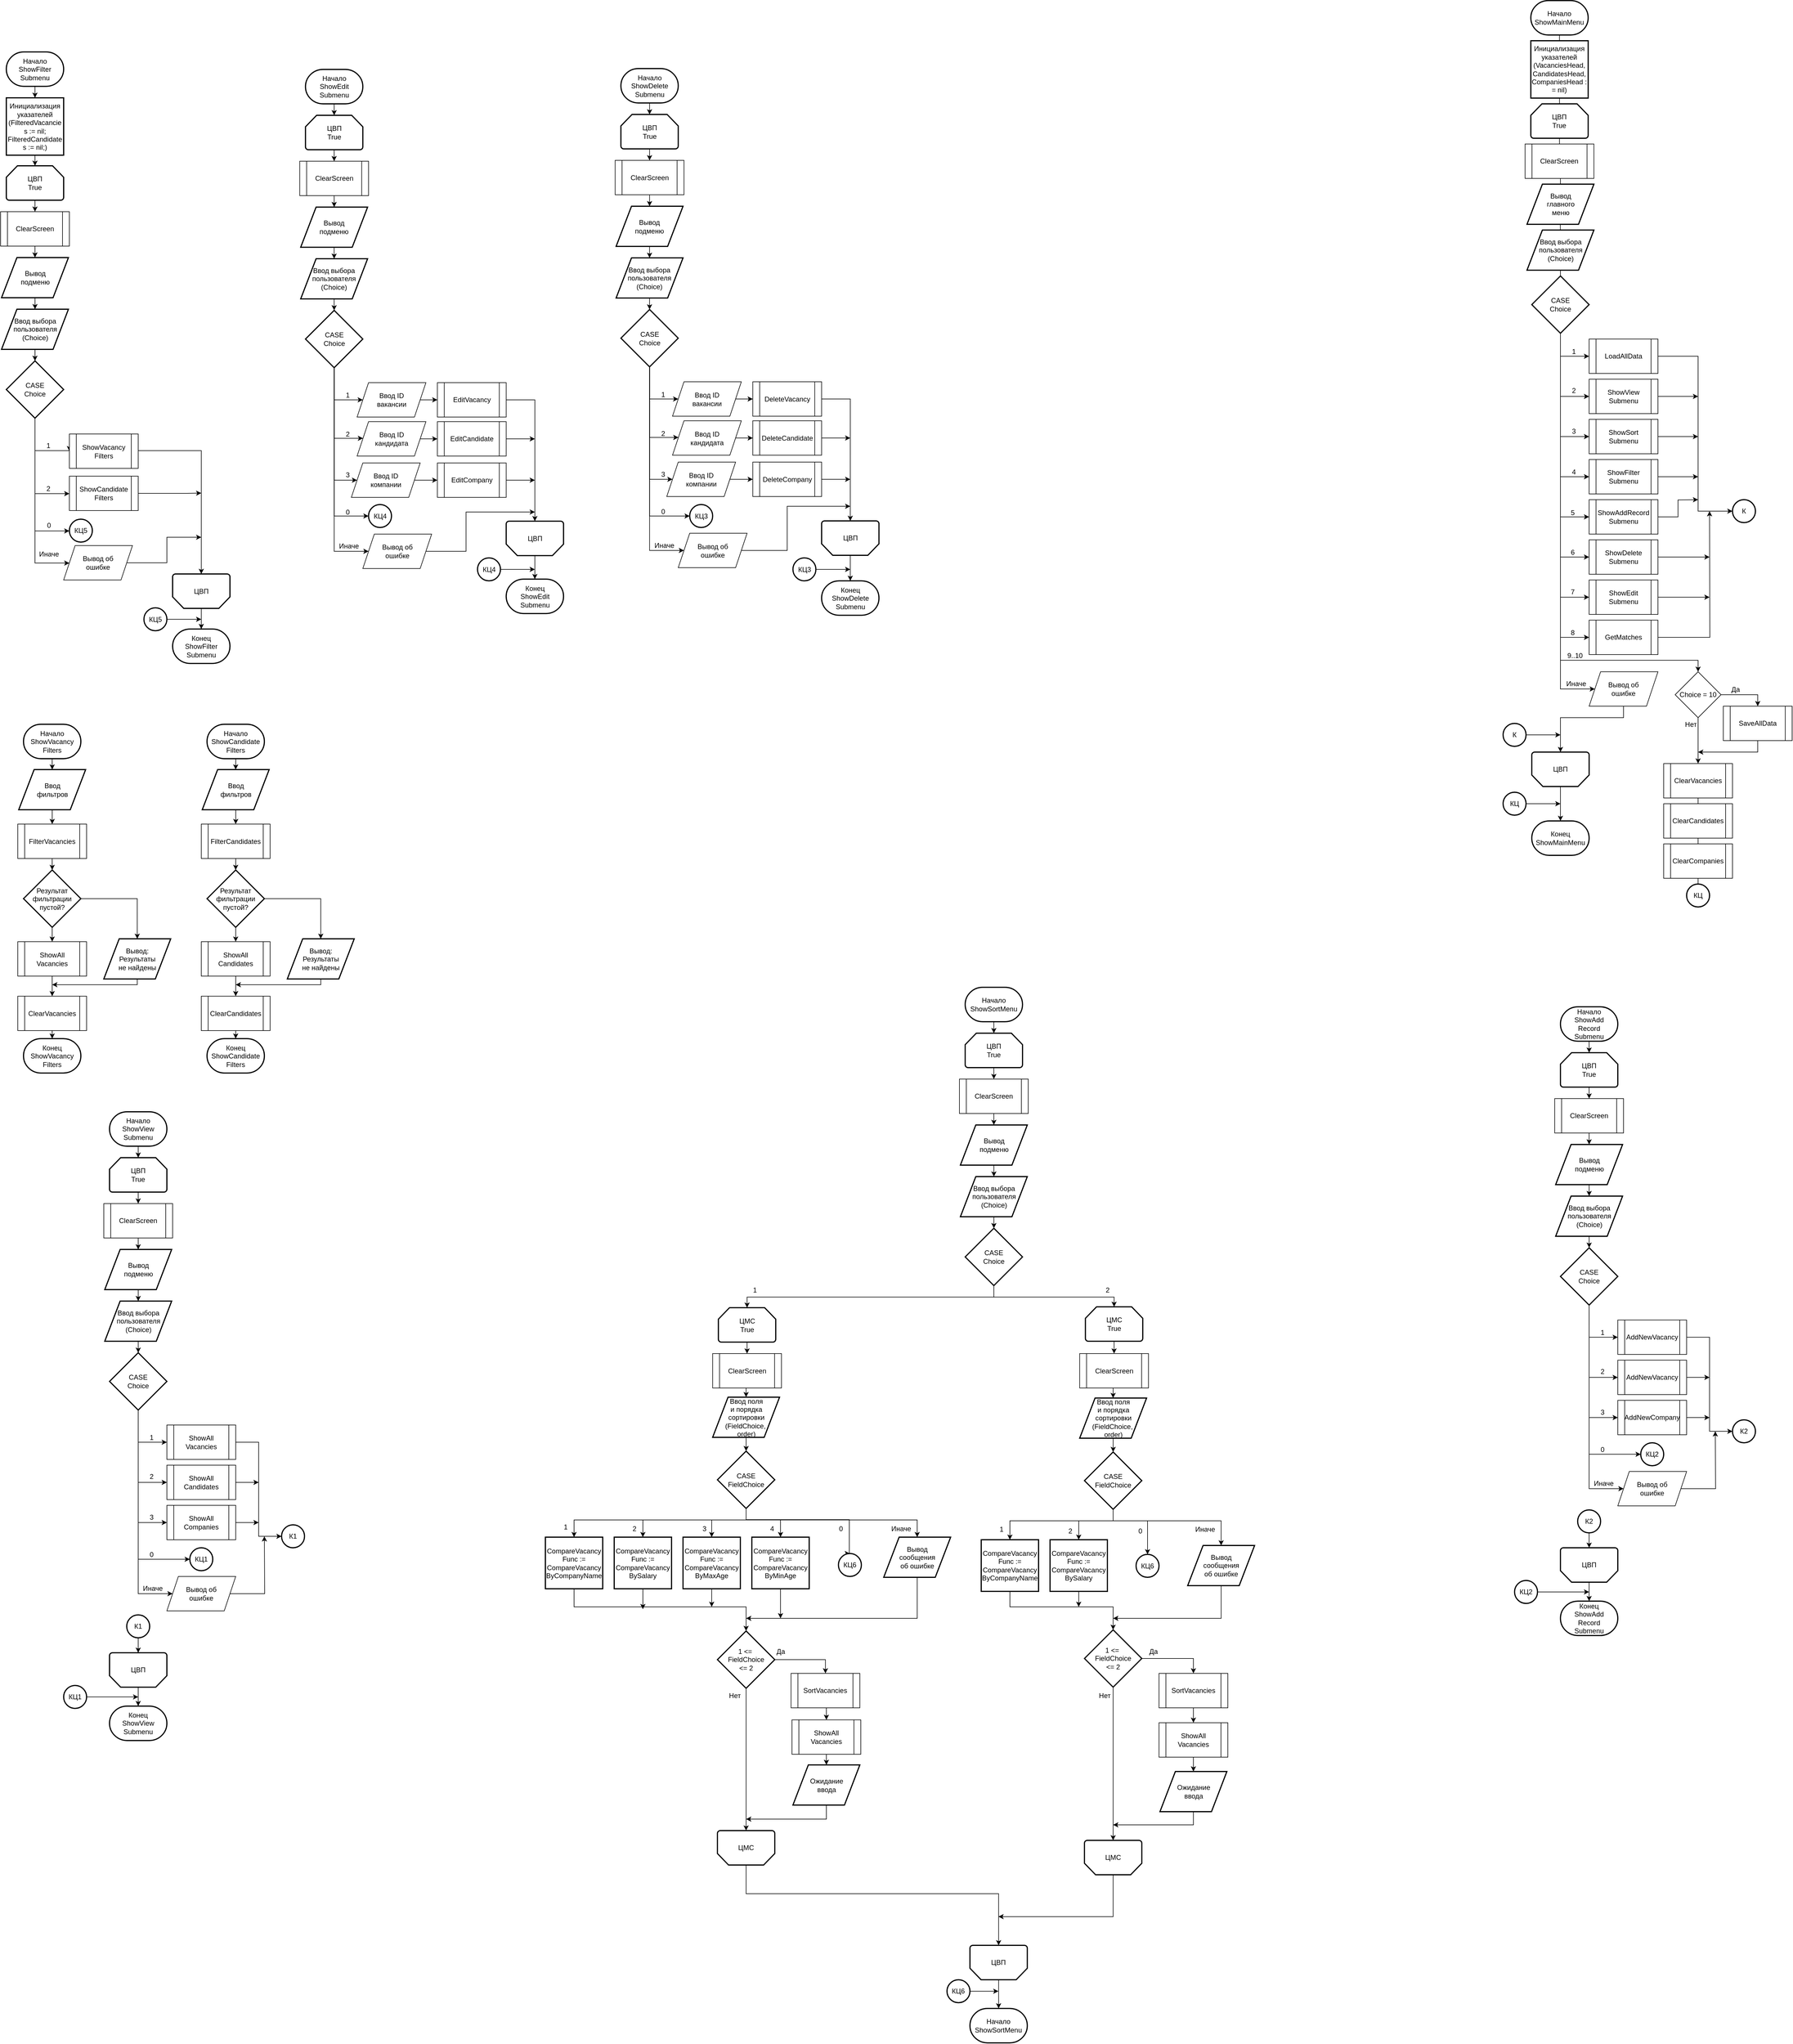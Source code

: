 <mxfile version="25.0.2" pages="10">
  <diagram id="C5RBs43oDa-KdzZeNtuy" name="MenuUtils">
    <mxGraphModel dx="7638" dy="4524" grid="1" gridSize="10" guides="1" tooltips="1" connect="1" arrows="1" fold="1" page="1" pageScale="1" pageWidth="827" pageHeight="1169" math="0" shadow="0">
      <root>
        <mxCell id="WIyWlLk6GJQsqaUBKTNV-0" />
        <mxCell id="WIyWlLk6GJQsqaUBKTNV-1" parent="WIyWlLk6GJQsqaUBKTNV-0" />
        <mxCell id="tcEv44a0cYCM6KMWz3Qd-2" style="edgeStyle=orthogonalEdgeStyle;rounded=0;orthogonalLoop=1;jettySize=auto;html=1;entryX=0.5;entryY=0;entryDx=0;entryDy=0;fontSize=12;endArrow=none;endFill=0;" edge="1" parent="WIyWlLk6GJQsqaUBKTNV-1" source="tcEv44a0cYCM6KMWz3Qd-0" target="tcEv44a0cYCM6KMWz3Qd-1">
          <mxGeometry relative="1" as="geometry" />
        </mxCell>
        <mxCell id="tcEv44a0cYCM6KMWz3Qd-0" value="Начало&lt;div&gt;ShowMainMenu&lt;/div&gt;" style="strokeWidth=2;html=1;shape=mxgraph.flowchart.terminator;whiteSpace=wrap;fontSize=12;" vertex="1" parent="WIyWlLk6GJQsqaUBKTNV-1">
          <mxGeometry x="-411.66" y="-110" width="100" height="60" as="geometry" />
        </mxCell>
        <mxCell id="tcEv44a0cYCM6KMWz3Qd-1" value="Инициализация указателей&lt;div&gt;&lt;pre style=&quot;font-family: var(--ds-font-family-code); overflow: auto; padding: calc(var(--ds-md-zoom)*8px)calc(var(--ds-md-zoom)*12px); text-wrap: wrap; word-break: break-all; margin-top: 0px !important; margin-bottom: 0px !important;&quot;&gt;(VacanciesHead, CandidatesHead, CompaniesHead := nil)&lt;/pre&gt;&lt;/div&gt;" style="rounded=0;whiteSpace=wrap;html=1;absoluteArcSize=1;arcSize=14;strokeWidth=2;align=center;fontSize=12;" vertex="1" parent="WIyWlLk6GJQsqaUBKTNV-1">
          <mxGeometry x="-411.65" y="-40" width="100" height="100" as="geometry" />
        </mxCell>
        <mxCell id="tcEv44a0cYCM6KMWz3Qd-81" style="edgeStyle=orthogonalEdgeStyle;rounded=0;orthogonalLoop=1;jettySize=auto;html=1;entryX=0.5;entryY=0;entryDx=0;entryDy=0;endArrow=none;endFill=0;" edge="1" parent="WIyWlLk6GJQsqaUBKTNV-1" source="tcEv44a0cYCM6KMWz3Qd-3" target="tcEv44a0cYCM6KMWz3Qd-80">
          <mxGeometry relative="1" as="geometry" />
        </mxCell>
        <mxCell id="tcEv44a0cYCM6KMWz3Qd-3" value="ЦВП&lt;div&gt;True&lt;/div&gt;" style="strokeWidth=2;html=1;shape=mxgraph.flowchart.loop_limit;whiteSpace=wrap;fontSize=12;" vertex="1" parent="WIyWlLk6GJQsqaUBKTNV-1">
          <mxGeometry x="-411.66" y="70" width="100" height="60" as="geometry" />
        </mxCell>
        <mxCell id="tcEv44a0cYCM6KMWz3Qd-5" value="Ввод выбора пользователя (Choice)" style="shape=parallelogram;html=1;strokeWidth=2;perimeter=parallelogramPerimeter;whiteSpace=wrap;rounded=0;arcSize=12;size=0.23;fontSize=12;aspect=fixed;" vertex="1" parent="WIyWlLk6GJQsqaUBKTNV-1">
          <mxGeometry x="-418.33" y="290" width="116.67" height="70" as="geometry" />
        </mxCell>
        <mxCell id="tcEv44a0cYCM6KMWz3Qd-12" style="edgeStyle=orthogonalEdgeStyle;rounded=0;orthogonalLoop=1;jettySize=auto;html=1;entryX=0;entryY=0.5;entryDx=0;entryDy=0;exitX=0.5;exitY=1;exitDx=0;exitDy=0;exitPerimeter=0;" edge="1" parent="WIyWlLk6GJQsqaUBKTNV-1" source="tcEv44a0cYCM6KMWz3Qd-7" target="tcEv44a0cYCM6KMWz3Qd-18">
          <mxGeometry relative="1" as="geometry">
            <mxPoint x="-310" y="530" as="targetPoint" />
          </mxGeometry>
        </mxCell>
        <mxCell id="tcEv44a0cYCM6KMWz3Qd-17" style="edgeStyle=orthogonalEdgeStyle;rounded=0;orthogonalLoop=1;jettySize=auto;html=1;entryX=0;entryY=0.5;entryDx=0;entryDy=0;exitX=0.5;exitY=1;exitDx=0;exitDy=0;exitPerimeter=0;" edge="1" parent="WIyWlLk6GJQsqaUBKTNV-1" source="tcEv44a0cYCM6KMWz3Qd-7" target="tcEv44a0cYCM6KMWz3Qd-19">
          <mxGeometry relative="1" as="geometry">
            <mxPoint x="-310" y="610" as="targetPoint" />
          </mxGeometry>
        </mxCell>
        <mxCell id="tcEv44a0cYCM6KMWz3Qd-26" style="edgeStyle=orthogonalEdgeStyle;rounded=0;orthogonalLoop=1;jettySize=auto;html=1;entryX=0;entryY=0.5;entryDx=0;entryDy=0;exitX=0.5;exitY=1;exitDx=0;exitDy=0;exitPerimeter=0;" edge="1" parent="WIyWlLk6GJQsqaUBKTNV-1" source="tcEv44a0cYCM6KMWz3Qd-7" target="tcEv44a0cYCM6KMWz3Qd-20">
          <mxGeometry relative="1" as="geometry" />
        </mxCell>
        <mxCell id="tcEv44a0cYCM6KMWz3Qd-27" style="edgeStyle=orthogonalEdgeStyle;rounded=0;orthogonalLoop=1;jettySize=auto;html=1;entryX=0;entryY=0.5;entryDx=0;entryDy=0;" edge="1" parent="WIyWlLk6GJQsqaUBKTNV-1" source="tcEv44a0cYCM6KMWz3Qd-7" target="tcEv44a0cYCM6KMWz3Qd-21">
          <mxGeometry relative="1" as="geometry" />
        </mxCell>
        <mxCell id="tcEv44a0cYCM6KMWz3Qd-28" style="edgeStyle=orthogonalEdgeStyle;rounded=0;orthogonalLoop=1;jettySize=auto;html=1;entryX=0;entryY=0.5;entryDx=0;entryDy=0;" edge="1" parent="WIyWlLk6GJQsqaUBKTNV-1" source="tcEv44a0cYCM6KMWz3Qd-7" target="tcEv44a0cYCM6KMWz3Qd-23">
          <mxGeometry relative="1" as="geometry" />
        </mxCell>
        <mxCell id="tcEv44a0cYCM6KMWz3Qd-29" style="edgeStyle=orthogonalEdgeStyle;rounded=0;orthogonalLoop=1;jettySize=auto;html=1;entryX=0;entryY=0.5;entryDx=0;entryDy=0;" edge="1" parent="WIyWlLk6GJQsqaUBKTNV-1" source="tcEv44a0cYCM6KMWz3Qd-7" target="tcEv44a0cYCM6KMWz3Qd-22">
          <mxGeometry relative="1" as="geometry" />
        </mxCell>
        <mxCell id="tcEv44a0cYCM6KMWz3Qd-30" style="edgeStyle=orthogonalEdgeStyle;rounded=0;orthogonalLoop=1;jettySize=auto;html=1;entryX=0;entryY=0.5;entryDx=0;entryDy=0;" edge="1" parent="WIyWlLk6GJQsqaUBKTNV-1" source="tcEv44a0cYCM6KMWz3Qd-7" target="tcEv44a0cYCM6KMWz3Qd-24">
          <mxGeometry relative="1" as="geometry" />
        </mxCell>
        <mxCell id="tcEv44a0cYCM6KMWz3Qd-31" style="edgeStyle=orthogonalEdgeStyle;rounded=0;orthogonalLoop=1;jettySize=auto;html=1;entryX=0;entryY=0.5;entryDx=0;entryDy=0;" edge="1" parent="WIyWlLk6GJQsqaUBKTNV-1" source="tcEv44a0cYCM6KMWz3Qd-7" target="tcEv44a0cYCM6KMWz3Qd-25">
          <mxGeometry relative="1" as="geometry" />
        </mxCell>
        <mxCell id="tcEv44a0cYCM6KMWz3Qd-45" style="edgeStyle=orthogonalEdgeStyle;rounded=0;orthogonalLoop=1;jettySize=auto;html=1;entryX=0.5;entryY=0;entryDx=0;entryDy=0;exitX=0.5;exitY=1;exitDx=0;exitDy=0;exitPerimeter=0;" edge="1" parent="WIyWlLk6GJQsqaUBKTNV-1" source="tcEv44a0cYCM6KMWz3Qd-7" target="tcEv44a0cYCM6KMWz3Qd-42">
          <mxGeometry relative="1" as="geometry">
            <Array as="points">
              <mxPoint x="-360" y="1040" />
              <mxPoint x="-120" y="1040" />
            </Array>
          </mxGeometry>
        </mxCell>
        <mxCell id="tcEv44a0cYCM6KMWz3Qd-60" style="edgeStyle=orthogonalEdgeStyle;rounded=0;orthogonalLoop=1;jettySize=auto;html=1;entryX=0;entryY=0.5;entryDx=0;entryDy=0;" edge="1" parent="WIyWlLk6GJQsqaUBKTNV-1" source="tcEv44a0cYCM6KMWz3Qd-7" target="tcEv44a0cYCM6KMWz3Qd-59">
          <mxGeometry relative="1" as="geometry">
            <Array as="points">
              <mxPoint x="-360" y="1090" />
            </Array>
          </mxGeometry>
        </mxCell>
        <mxCell id="tcEv44a0cYCM6KMWz3Qd-7" value="CASE&lt;br&gt;Choice" style="strokeWidth=2;html=1;shape=mxgraph.flowchart.decision;whiteSpace=wrap;" vertex="1" parent="WIyWlLk6GJQsqaUBKTNV-1">
          <mxGeometry x="-410" y="370" width="100" height="100" as="geometry" />
        </mxCell>
        <mxCell id="tcEv44a0cYCM6KMWz3Qd-11" style="edgeStyle=orthogonalEdgeStyle;rounded=0;orthogonalLoop=1;jettySize=auto;html=1;endArrow=none;endFill=0;" edge="1" parent="WIyWlLk6GJQsqaUBKTNV-1" source="tcEv44a0cYCM6KMWz3Qd-5">
          <mxGeometry relative="1" as="geometry">
            <mxPoint x="-360" y="370" as="targetPoint" />
            <Array as="points">
              <mxPoint x="-360" y="370" />
            </Array>
          </mxGeometry>
        </mxCell>
        <mxCell id="tcEv44a0cYCM6KMWz3Qd-18" value="LoadAllData" style="shape=process;whiteSpace=wrap;html=1;backgroundOutline=1;" vertex="1" parent="WIyWlLk6GJQsqaUBKTNV-1">
          <mxGeometry x="-310" y="480" width="120" height="60" as="geometry" />
        </mxCell>
        <mxCell id="tcEv44a0cYCM6KMWz3Qd-67" style="edgeStyle=orthogonalEdgeStyle;rounded=0;orthogonalLoop=1;jettySize=auto;html=1;" edge="1" parent="WIyWlLk6GJQsqaUBKTNV-1" source="tcEv44a0cYCM6KMWz3Qd-19">
          <mxGeometry relative="1" as="geometry">
            <mxPoint x="-120" y="580" as="targetPoint" />
          </mxGeometry>
        </mxCell>
        <mxCell id="tcEv44a0cYCM6KMWz3Qd-19" value="ShowView&lt;div&gt;Submenu&lt;/div&gt;" style="shape=process;whiteSpace=wrap;html=1;backgroundOutline=1;" vertex="1" parent="WIyWlLk6GJQsqaUBKTNV-1">
          <mxGeometry x="-310" y="550" width="120" height="60" as="geometry" />
        </mxCell>
        <mxCell id="tcEv44a0cYCM6KMWz3Qd-68" style="edgeStyle=orthogonalEdgeStyle;rounded=0;orthogonalLoop=1;jettySize=auto;html=1;" edge="1" parent="WIyWlLk6GJQsqaUBKTNV-1" source="tcEv44a0cYCM6KMWz3Qd-20">
          <mxGeometry relative="1" as="geometry">
            <mxPoint x="-120" y="650" as="targetPoint" />
          </mxGeometry>
        </mxCell>
        <mxCell id="tcEv44a0cYCM6KMWz3Qd-20" value="ShowSort&lt;div&gt;Submenu&lt;/div&gt;" style="shape=process;whiteSpace=wrap;html=1;backgroundOutline=1;" vertex="1" parent="WIyWlLk6GJQsqaUBKTNV-1">
          <mxGeometry x="-310" y="620" width="120" height="60" as="geometry" />
        </mxCell>
        <mxCell id="tcEv44a0cYCM6KMWz3Qd-69" style="edgeStyle=orthogonalEdgeStyle;rounded=0;orthogonalLoop=1;jettySize=auto;html=1;" edge="1" parent="WIyWlLk6GJQsqaUBKTNV-1" source="tcEv44a0cYCM6KMWz3Qd-21">
          <mxGeometry relative="1" as="geometry">
            <mxPoint x="-120" y="720" as="targetPoint" />
          </mxGeometry>
        </mxCell>
        <mxCell id="tcEv44a0cYCM6KMWz3Qd-21" value="ShowFilter&lt;div&gt;Submenu&lt;/div&gt;" style="shape=process;whiteSpace=wrap;html=1;backgroundOutline=1;" vertex="1" parent="WIyWlLk6GJQsqaUBKTNV-1">
          <mxGeometry x="-310" y="690" width="120" height="60" as="geometry" />
        </mxCell>
        <mxCell id="tcEv44a0cYCM6KMWz3Qd-73" style="edgeStyle=orthogonalEdgeStyle;rounded=0;orthogonalLoop=1;jettySize=auto;html=1;" edge="1" parent="WIyWlLk6GJQsqaUBKTNV-1" source="tcEv44a0cYCM6KMWz3Qd-22">
          <mxGeometry relative="1" as="geometry">
            <mxPoint x="-100.0" y="860" as="targetPoint" />
          </mxGeometry>
        </mxCell>
        <mxCell id="tcEv44a0cYCM6KMWz3Qd-22" value="ShowDelete&lt;div&gt;Submenu&lt;/div&gt;" style="shape=process;whiteSpace=wrap;html=1;backgroundOutline=1;" vertex="1" parent="WIyWlLk6GJQsqaUBKTNV-1">
          <mxGeometry x="-310" y="830" width="120" height="60" as="geometry" />
        </mxCell>
        <mxCell id="tcEv44a0cYCM6KMWz3Qd-70" style="edgeStyle=orthogonalEdgeStyle;rounded=0;orthogonalLoop=1;jettySize=auto;html=1;" edge="1" parent="WIyWlLk6GJQsqaUBKTNV-1" source="tcEv44a0cYCM6KMWz3Qd-23">
          <mxGeometry relative="1" as="geometry">
            <mxPoint x="-120" y="760" as="targetPoint" />
          </mxGeometry>
        </mxCell>
        <mxCell id="tcEv44a0cYCM6KMWz3Qd-23" value="ShowAddRecord&lt;div&gt;Submenu&lt;/div&gt;" style="shape=process;whiteSpace=wrap;html=1;backgroundOutline=1;" vertex="1" parent="WIyWlLk6GJQsqaUBKTNV-1">
          <mxGeometry x="-310" y="760" width="120" height="60" as="geometry" />
        </mxCell>
        <mxCell id="tcEv44a0cYCM6KMWz3Qd-72" style="edgeStyle=orthogonalEdgeStyle;rounded=0;orthogonalLoop=1;jettySize=auto;html=1;" edge="1" parent="WIyWlLk6GJQsqaUBKTNV-1" source="tcEv44a0cYCM6KMWz3Qd-24">
          <mxGeometry relative="1" as="geometry">
            <mxPoint x="-100.0" y="930" as="targetPoint" />
          </mxGeometry>
        </mxCell>
        <mxCell id="tcEv44a0cYCM6KMWz3Qd-24" value="ShowEdit&lt;div&gt;Submenu&lt;/div&gt;" style="shape=process;whiteSpace=wrap;html=1;backgroundOutline=1;" vertex="1" parent="WIyWlLk6GJQsqaUBKTNV-1">
          <mxGeometry x="-310" y="900" width="120" height="60" as="geometry" />
        </mxCell>
        <mxCell id="tcEv44a0cYCM6KMWz3Qd-71" style="edgeStyle=orthogonalEdgeStyle;rounded=0;orthogonalLoop=1;jettySize=auto;html=1;" edge="1" parent="WIyWlLk6GJQsqaUBKTNV-1" source="tcEv44a0cYCM6KMWz3Qd-25">
          <mxGeometry relative="1" as="geometry">
            <mxPoint x="-100" y="780" as="targetPoint" />
          </mxGeometry>
        </mxCell>
        <mxCell id="tcEv44a0cYCM6KMWz3Qd-25" value="GetMatches" style="shape=process;whiteSpace=wrap;html=1;backgroundOutline=1;" vertex="1" parent="WIyWlLk6GJQsqaUBKTNV-1">
          <mxGeometry x="-310" y="970" width="120" height="60" as="geometry" />
        </mxCell>
        <mxCell id="tcEv44a0cYCM6KMWz3Qd-34" value="1" style="text;html=1;align=center;verticalAlign=middle;resizable=0;points=[];autosize=1;strokeColor=none;fillColor=none;" vertex="1" parent="WIyWlLk6GJQsqaUBKTNV-1">
          <mxGeometry x="-352" y="487" width="30" height="30" as="geometry" />
        </mxCell>
        <mxCell id="tcEv44a0cYCM6KMWz3Qd-35" value="2" style="text;html=1;align=center;verticalAlign=middle;resizable=0;points=[];autosize=1;strokeColor=none;fillColor=none;" vertex="1" parent="WIyWlLk6GJQsqaUBKTNV-1">
          <mxGeometry x="-352" y="555" width="30" height="30" as="geometry" />
        </mxCell>
        <mxCell id="tcEv44a0cYCM6KMWz3Qd-36" value="3" style="text;html=1;align=center;verticalAlign=middle;resizable=0;points=[];autosize=1;strokeColor=none;fillColor=none;" vertex="1" parent="WIyWlLk6GJQsqaUBKTNV-1">
          <mxGeometry x="-352" y="626" width="30" height="30" as="geometry" />
        </mxCell>
        <mxCell id="tcEv44a0cYCM6KMWz3Qd-37" value="4" style="text;html=1;align=center;verticalAlign=middle;resizable=0;points=[];autosize=1;strokeColor=none;fillColor=none;" vertex="1" parent="WIyWlLk6GJQsqaUBKTNV-1">
          <mxGeometry x="-352" y="697" width="30" height="30" as="geometry" />
        </mxCell>
        <mxCell id="tcEv44a0cYCM6KMWz3Qd-38" value="5" style="text;html=1;align=center;verticalAlign=middle;resizable=0;points=[];autosize=1;strokeColor=none;fillColor=none;" vertex="1" parent="WIyWlLk6GJQsqaUBKTNV-1">
          <mxGeometry x="-354" y="768" width="30" height="30" as="geometry" />
        </mxCell>
        <mxCell id="tcEv44a0cYCM6KMWz3Qd-39" value="6" style="text;html=1;align=center;verticalAlign=middle;resizable=0;points=[];autosize=1;strokeColor=none;fillColor=none;" vertex="1" parent="WIyWlLk6GJQsqaUBKTNV-1">
          <mxGeometry x="-354" y="837" width="30" height="30" as="geometry" />
        </mxCell>
        <mxCell id="tcEv44a0cYCM6KMWz3Qd-40" value="7" style="text;html=1;align=center;verticalAlign=middle;resizable=0;points=[];autosize=1;strokeColor=none;fillColor=none;" vertex="1" parent="WIyWlLk6GJQsqaUBKTNV-1">
          <mxGeometry x="-354" y="906" width="30" height="30" as="geometry" />
        </mxCell>
        <mxCell id="tcEv44a0cYCM6KMWz3Qd-41" value="8" style="text;html=1;align=center;verticalAlign=middle;resizable=0;points=[];autosize=1;strokeColor=none;fillColor=none;" vertex="1" parent="WIyWlLk6GJQsqaUBKTNV-1">
          <mxGeometry x="-354" y="977" width="30" height="30" as="geometry" />
        </mxCell>
        <mxCell id="tcEv44a0cYCM6KMWz3Qd-44" style="edgeStyle=orthogonalEdgeStyle;rounded=0;orthogonalLoop=1;jettySize=auto;html=1;entryX=0.5;entryY=0;entryDx=0;entryDy=0;" edge="1" parent="WIyWlLk6GJQsqaUBKTNV-1" source="tcEv44a0cYCM6KMWz3Qd-42" target="tcEv44a0cYCM6KMWz3Qd-43">
          <mxGeometry relative="1" as="geometry" />
        </mxCell>
        <mxCell id="tcEv44a0cYCM6KMWz3Qd-47" style="edgeStyle=orthogonalEdgeStyle;rounded=0;orthogonalLoop=1;jettySize=auto;html=1;entryX=0.5;entryY=0;entryDx=0;entryDy=0;" edge="1" parent="WIyWlLk6GJQsqaUBKTNV-1" source="tcEv44a0cYCM6KMWz3Qd-42" target="tcEv44a0cYCM6KMWz3Qd-46">
          <mxGeometry relative="1" as="geometry" />
        </mxCell>
        <mxCell id="tcEv44a0cYCM6KMWz3Qd-42" value="Choice = 10" style="rhombus;whiteSpace=wrap;html=1;" vertex="1" parent="WIyWlLk6GJQsqaUBKTNV-1">
          <mxGeometry x="-160" y="1060" width="80" height="80" as="geometry" />
        </mxCell>
        <mxCell id="tcEv44a0cYCM6KMWz3Qd-48" style="edgeStyle=orthogonalEdgeStyle;rounded=0;orthogonalLoop=1;jettySize=auto;html=1;exitX=0.5;exitY=1;exitDx=0;exitDy=0;" edge="1" parent="WIyWlLk6GJQsqaUBKTNV-1" source="tcEv44a0cYCM6KMWz3Qd-43">
          <mxGeometry relative="1" as="geometry">
            <mxPoint x="-120" y="1200" as="targetPoint" />
            <Array as="points">
              <mxPoint x="-16" y="1200" />
              <mxPoint x="-120" y="1200" />
            </Array>
          </mxGeometry>
        </mxCell>
        <mxCell id="tcEv44a0cYCM6KMWz3Qd-43" value="SaveAllData" style="shape=process;whiteSpace=wrap;html=1;backgroundOutline=1;" vertex="1" parent="WIyWlLk6GJQsqaUBKTNV-1">
          <mxGeometry x="-76" y="1120" width="120" height="60" as="geometry" />
        </mxCell>
        <mxCell id="tcEv44a0cYCM6KMWz3Qd-51" style="edgeStyle=orthogonalEdgeStyle;rounded=0;orthogonalLoop=1;jettySize=auto;html=1;entryX=0.5;entryY=0;entryDx=0;entryDy=0;endArrow=none;endFill=0;" edge="1" parent="WIyWlLk6GJQsqaUBKTNV-1" source="tcEv44a0cYCM6KMWz3Qd-46" target="tcEv44a0cYCM6KMWz3Qd-49">
          <mxGeometry relative="1" as="geometry" />
        </mxCell>
        <mxCell id="tcEv44a0cYCM6KMWz3Qd-46" value="ClearVacancies" style="shape=process;whiteSpace=wrap;html=1;backgroundOutline=1;" vertex="1" parent="WIyWlLk6GJQsqaUBKTNV-1">
          <mxGeometry x="-180" y="1220" width="120" height="60" as="geometry" />
        </mxCell>
        <mxCell id="tcEv44a0cYCM6KMWz3Qd-52" style="edgeStyle=orthogonalEdgeStyle;rounded=0;orthogonalLoop=1;jettySize=auto;html=1;entryX=0.5;entryY=0;entryDx=0;entryDy=0;endArrow=none;endFill=0;" edge="1" parent="WIyWlLk6GJQsqaUBKTNV-1" source="tcEv44a0cYCM6KMWz3Qd-49" target="tcEv44a0cYCM6KMWz3Qd-50">
          <mxGeometry relative="1" as="geometry" />
        </mxCell>
        <mxCell id="tcEv44a0cYCM6KMWz3Qd-49" value="ClearCandidates" style="shape=process;whiteSpace=wrap;html=1;backgroundOutline=1;" vertex="1" parent="WIyWlLk6GJQsqaUBKTNV-1">
          <mxGeometry x="-180" y="1290" width="120" height="60" as="geometry" />
        </mxCell>
        <mxCell id="tcEv44a0cYCM6KMWz3Qd-50" value="ClearCompanies" style="shape=process;whiteSpace=wrap;html=1;backgroundOutline=1;" vertex="1" parent="WIyWlLk6GJQsqaUBKTNV-1">
          <mxGeometry x="-180" y="1360" width="120" height="60" as="geometry" />
        </mxCell>
        <mxCell id="tcEv44a0cYCM6KMWz3Qd-55" value="9..10" style="text;html=1;align=center;verticalAlign=middle;resizable=0;points=[];autosize=1;strokeColor=none;fillColor=none;" vertex="1" parent="WIyWlLk6GJQsqaUBKTNV-1">
          <mxGeometry x="-360" y="1017" width="50" height="30" as="geometry" />
        </mxCell>
        <mxCell id="tcEv44a0cYCM6KMWz3Qd-56" style="edgeStyle=orthogonalEdgeStyle;rounded=0;orthogonalLoop=1;jettySize=auto;html=1;entryX=0.5;entryY=0;entryDx=0;entryDy=0;entryPerimeter=0;endArrow=none;endFill=0;" edge="1" parent="WIyWlLk6GJQsqaUBKTNV-1" source="tcEv44a0cYCM6KMWz3Qd-1" target="tcEv44a0cYCM6KMWz3Qd-3">
          <mxGeometry relative="1" as="geometry">
            <Array as="points">
              <mxPoint x="-361.66" y="20" />
            </Array>
          </mxGeometry>
        </mxCell>
        <mxCell id="tcEv44a0cYCM6KMWz3Qd-57" value="Да" style="text;html=1;align=center;verticalAlign=middle;resizable=0;points=[];autosize=1;strokeColor=none;fillColor=none;" vertex="1" parent="WIyWlLk6GJQsqaUBKTNV-1">
          <mxGeometry x="-75" y="1076" width="40" height="30" as="geometry" />
        </mxCell>
        <mxCell id="tcEv44a0cYCM6KMWz3Qd-58" value="Нет" style="text;html=1;align=center;verticalAlign=middle;resizable=0;points=[];autosize=1;strokeColor=none;fillColor=none;" vertex="1" parent="WIyWlLk6GJQsqaUBKTNV-1">
          <mxGeometry x="-153" y="1137" width="40" height="30" as="geometry" />
        </mxCell>
        <mxCell id="tcEv44a0cYCM6KMWz3Qd-59" value="Вывод об&lt;div&gt;ошибке&lt;/div&gt;" style="shape=parallelogram;perimeter=parallelogramPerimeter;whiteSpace=wrap;html=1;fixedSize=1;" vertex="1" parent="WIyWlLk6GJQsqaUBKTNV-1">
          <mxGeometry x="-310" y="1060" width="120" height="60" as="geometry" />
        </mxCell>
        <mxCell id="tcEv44a0cYCM6KMWz3Qd-61" value="Иначе" style="text;html=1;align=center;verticalAlign=middle;resizable=0;points=[];autosize=1;strokeColor=none;fillColor=none;" vertex="1" parent="WIyWlLk6GJQsqaUBKTNV-1">
          <mxGeometry x="-363" y="1066" width="60" height="30" as="geometry" />
        </mxCell>
        <mxCell id="tcEv44a0cYCM6KMWz3Qd-62" value="ЦВП" style="strokeWidth=2;html=1;shape=mxgraph.flowchart.loop_limit;whiteSpace=wrap;fontSize=12;direction=west;" vertex="1" parent="WIyWlLk6GJQsqaUBKTNV-1">
          <mxGeometry x="-409.99" y="1200" width="100" height="60" as="geometry" />
        </mxCell>
        <mxCell id="tcEv44a0cYCM6KMWz3Qd-63" style="edgeStyle=orthogonalEdgeStyle;rounded=0;orthogonalLoop=1;jettySize=auto;html=1;entryX=0.5;entryY=1;entryDx=0;entryDy=0;entryPerimeter=0;" edge="1" parent="WIyWlLk6GJQsqaUBKTNV-1" source="tcEv44a0cYCM6KMWz3Qd-59" target="tcEv44a0cYCM6KMWz3Qd-62">
          <mxGeometry relative="1" as="geometry">
            <Array as="points">
              <mxPoint x="-250" y="1140" />
              <mxPoint x="-360" y="1140" />
            </Array>
          </mxGeometry>
        </mxCell>
        <mxCell id="tcEv44a0cYCM6KMWz3Qd-65" value="К" style="strokeWidth=2;html=1;shape=mxgraph.flowchart.start_2;whiteSpace=wrap;aspect=fixed;" vertex="1" parent="WIyWlLk6GJQsqaUBKTNV-1">
          <mxGeometry x="-60" y="760" width="40" height="40" as="geometry" />
        </mxCell>
        <mxCell id="tcEv44a0cYCM6KMWz3Qd-66" style="edgeStyle=orthogonalEdgeStyle;rounded=0;orthogonalLoop=1;jettySize=auto;html=1;entryX=0;entryY=0.5;entryDx=0;entryDy=0;entryPerimeter=0;" edge="1" parent="WIyWlLk6GJQsqaUBKTNV-1" source="tcEv44a0cYCM6KMWz3Qd-18" target="tcEv44a0cYCM6KMWz3Qd-65">
          <mxGeometry relative="1" as="geometry">
            <Array as="points">
              <mxPoint x="-120" y="510" />
              <mxPoint x="-120" y="780" />
              <mxPoint x="-60" y="780" />
            </Array>
          </mxGeometry>
        </mxCell>
        <mxCell id="tcEv44a0cYCM6KMWz3Qd-75" style="edgeStyle=orthogonalEdgeStyle;rounded=0;orthogonalLoop=1;jettySize=auto;html=1;" edge="1" parent="WIyWlLk6GJQsqaUBKTNV-1" source="tcEv44a0cYCM6KMWz3Qd-74">
          <mxGeometry relative="1" as="geometry">
            <mxPoint x="-360" y="1170" as="targetPoint" />
          </mxGeometry>
        </mxCell>
        <mxCell id="tcEv44a0cYCM6KMWz3Qd-74" value="К" style="strokeWidth=2;html=1;shape=mxgraph.flowchart.start_2;whiteSpace=wrap;aspect=fixed;" vertex="1" parent="WIyWlLk6GJQsqaUBKTNV-1">
          <mxGeometry x="-460" y="1150" width="40" height="40" as="geometry" />
        </mxCell>
        <mxCell id="tcEv44a0cYCM6KMWz3Qd-76" value="Конец&lt;div&gt;ShowMainMenu&lt;/div&gt;" style="strokeWidth=2;html=1;shape=mxgraph.flowchart.terminator;whiteSpace=wrap;fontSize=12;" vertex="1" parent="WIyWlLk6GJQsqaUBKTNV-1">
          <mxGeometry x="-410" y="1320" width="100" height="60" as="geometry" />
        </mxCell>
        <mxCell id="tcEv44a0cYCM6KMWz3Qd-77" style="edgeStyle=orthogonalEdgeStyle;rounded=0;orthogonalLoop=1;jettySize=auto;html=1;entryX=0.5;entryY=0;entryDx=0;entryDy=0;entryPerimeter=0;endArrow=classic;endFill=1;" edge="1" parent="WIyWlLk6GJQsqaUBKTNV-1" source="tcEv44a0cYCM6KMWz3Qd-62" target="tcEv44a0cYCM6KMWz3Qd-76">
          <mxGeometry relative="1" as="geometry">
            <Array as="points">
              <mxPoint x="-360" y="1310" />
              <mxPoint x="-360" y="1310" />
            </Array>
          </mxGeometry>
        </mxCell>
        <mxCell id="tcEv44a0cYCM6KMWz3Qd-78" value="КЦ" style="strokeWidth=2;html=1;shape=mxgraph.flowchart.start_2;whiteSpace=wrap;aspect=fixed;" vertex="1" parent="WIyWlLk6GJQsqaUBKTNV-1">
          <mxGeometry x="-140" y="1430" width="40" height="40" as="geometry" />
        </mxCell>
        <mxCell id="tcEv44a0cYCM6KMWz3Qd-79" style="edgeStyle=orthogonalEdgeStyle;rounded=0;orthogonalLoop=1;jettySize=auto;html=1;entryX=0.5;entryY=0;entryDx=0;entryDy=0;entryPerimeter=0;endArrow=none;endFill=0;" edge="1" parent="WIyWlLk6GJQsqaUBKTNV-1" source="tcEv44a0cYCM6KMWz3Qd-50" target="tcEv44a0cYCM6KMWz3Qd-78">
          <mxGeometry relative="1" as="geometry">
            <Array as="points">
              <mxPoint x="-120" y="1430" />
              <mxPoint x="-120" y="1430" />
            </Array>
          </mxGeometry>
        </mxCell>
        <mxCell id="tcEv44a0cYCM6KMWz3Qd-163" style="edgeStyle=orthogonalEdgeStyle;rounded=0;orthogonalLoop=1;jettySize=auto;html=1;entryX=0.5;entryY=0;entryDx=0;entryDy=0;endArrow=none;endFill=0;" edge="1" parent="WIyWlLk6GJQsqaUBKTNV-1" source="tcEv44a0cYCM6KMWz3Qd-80" target="tcEv44a0cYCM6KMWz3Qd-162">
          <mxGeometry relative="1" as="geometry">
            <Array as="points">
              <mxPoint x="-360" y="200" />
              <mxPoint x="-360" y="200" />
            </Array>
          </mxGeometry>
        </mxCell>
        <mxCell id="tcEv44a0cYCM6KMWz3Qd-80" value="ClearScreen" style="shape=process;whiteSpace=wrap;html=1;backgroundOutline=1;" vertex="1" parent="WIyWlLk6GJQsqaUBKTNV-1">
          <mxGeometry x="-421.66" y="140" width="120" height="60" as="geometry" />
        </mxCell>
        <mxCell id="tcEv44a0cYCM6KMWz3Qd-85" style="edgeStyle=orthogonalEdgeStyle;rounded=0;orthogonalLoop=1;jettySize=auto;html=1;" edge="1" parent="WIyWlLk6GJQsqaUBKTNV-1" source="tcEv44a0cYCM6KMWz3Qd-84">
          <mxGeometry relative="1" as="geometry">
            <mxPoint x="-360" y="1290" as="targetPoint" />
          </mxGeometry>
        </mxCell>
        <mxCell id="tcEv44a0cYCM6KMWz3Qd-84" value="КЦ" style="strokeWidth=2;html=1;shape=mxgraph.flowchart.start_2;whiteSpace=wrap;aspect=fixed;" vertex="1" parent="WIyWlLk6GJQsqaUBKTNV-1">
          <mxGeometry x="-460" y="1270" width="40" height="40" as="geometry" />
        </mxCell>
        <mxCell id="tcEv44a0cYCM6KMWz3Qd-155" value="Начало&lt;div&gt;ShowView&lt;/div&gt;&lt;div&gt;Submenu&lt;/div&gt;" style="strokeWidth=2;html=1;shape=mxgraph.flowchart.terminator;whiteSpace=wrap;fontSize=12;" vertex="1" parent="WIyWlLk6GJQsqaUBKTNV-1">
          <mxGeometry x="-2889.99" y="1827" width="100" height="60" as="geometry" />
        </mxCell>
        <mxCell id="tcEv44a0cYCM6KMWz3Qd-160" style="edgeStyle=orthogonalEdgeStyle;rounded=0;orthogonalLoop=1;jettySize=auto;html=1;entryX=0.5;entryY=0;entryDx=0;entryDy=0;" edge="1" parent="WIyWlLk6GJQsqaUBKTNV-1" source="tcEv44a0cYCM6KMWz3Qd-156" target="tcEv44a0cYCM6KMWz3Qd-159">
          <mxGeometry relative="1" as="geometry" />
        </mxCell>
        <mxCell id="tcEv44a0cYCM6KMWz3Qd-156" value="ClearScreen" style="shape=process;whiteSpace=wrap;html=1;backgroundOutline=1;" vertex="1" parent="WIyWlLk6GJQsqaUBKTNV-1">
          <mxGeometry x="-2900" y="1987" width="120" height="60" as="geometry" />
        </mxCell>
        <mxCell id="tcEv44a0cYCM6KMWz3Qd-165" style="edgeStyle=orthogonalEdgeStyle;rounded=0;orthogonalLoop=1;jettySize=auto;html=1;entryX=0.5;entryY=0;entryDx=0;entryDy=0;" edge="1" parent="WIyWlLk6GJQsqaUBKTNV-1" source="tcEv44a0cYCM6KMWz3Qd-159" target="tcEv44a0cYCM6KMWz3Qd-161">
          <mxGeometry relative="1" as="geometry" />
        </mxCell>
        <mxCell id="tcEv44a0cYCM6KMWz3Qd-159" value="Вывод&lt;div&gt;подменю&lt;/div&gt;" style="shape=parallelogram;html=1;strokeWidth=2;perimeter=parallelogramPerimeter;whiteSpace=wrap;rounded=0;arcSize=12;size=0.23;fontSize=12;aspect=fixed;" vertex="1" parent="WIyWlLk6GJQsqaUBKTNV-1">
          <mxGeometry x="-2898.33" y="2067" width="116.67" height="70" as="geometry" />
        </mxCell>
        <mxCell id="tcEv44a0cYCM6KMWz3Qd-161" value="Ввод выбора пользователя (Choice)" style="shape=parallelogram;html=1;strokeWidth=2;perimeter=parallelogramPerimeter;whiteSpace=wrap;rounded=0;arcSize=12;size=0.23;fontSize=12;aspect=fixed;" vertex="1" parent="WIyWlLk6GJQsqaUBKTNV-1">
          <mxGeometry x="-2898.33" y="2157" width="116.67" height="70" as="geometry" />
        </mxCell>
        <mxCell id="tcEv44a0cYCM6KMWz3Qd-164" style="edgeStyle=orthogonalEdgeStyle;rounded=0;orthogonalLoop=1;jettySize=auto;html=1;endArrow=none;endFill=0;" edge="1" parent="WIyWlLk6GJQsqaUBKTNV-1">
          <mxGeometry relative="1" as="geometry">
            <mxPoint x="-360.208" y="280" as="sourcePoint" />
            <mxPoint x="-360.208" y="290" as="targetPoint" />
          </mxGeometry>
        </mxCell>
        <mxCell id="tcEv44a0cYCM6KMWz3Qd-162" value="Вывод&lt;div&gt;главного&lt;/div&gt;&lt;div&gt;меню&lt;/div&gt;" style="shape=parallelogram;html=1;strokeWidth=2;perimeter=parallelogramPerimeter;whiteSpace=wrap;rounded=0;arcSize=12;size=0.23;fontSize=12;aspect=fixed;" vertex="1" parent="WIyWlLk6GJQsqaUBKTNV-1">
          <mxGeometry x="-418.32" y="210" width="116.67" height="70" as="geometry" />
        </mxCell>
        <mxCell id="tcEv44a0cYCM6KMWz3Qd-166" style="edgeStyle=orthogonalEdgeStyle;rounded=0;orthogonalLoop=1;jettySize=auto;html=1;entryX=0;entryY=0.5;entryDx=0;entryDy=0;exitX=0.5;exitY=1;exitDx=0;exitDy=0;exitPerimeter=0;" edge="1" parent="WIyWlLk6GJQsqaUBKTNV-1" source="tcEv44a0cYCM6KMWz3Qd-170" target="tcEv44a0cYCM6KMWz3Qd-172">
          <mxGeometry relative="1" as="geometry">
            <mxPoint x="-2790" y="2423" as="targetPoint" />
          </mxGeometry>
        </mxCell>
        <mxCell id="tcEv44a0cYCM6KMWz3Qd-167" style="edgeStyle=orthogonalEdgeStyle;rounded=0;orthogonalLoop=1;jettySize=auto;html=1;entryX=0;entryY=0.5;entryDx=0;entryDy=0;exitX=0.5;exitY=1;exitDx=0;exitDy=0;exitPerimeter=0;" edge="1" parent="WIyWlLk6GJQsqaUBKTNV-1" source="tcEv44a0cYCM6KMWz3Qd-170" target="tcEv44a0cYCM6KMWz3Qd-173">
          <mxGeometry relative="1" as="geometry">
            <mxPoint x="-2790" y="2503" as="targetPoint" />
          </mxGeometry>
        </mxCell>
        <mxCell id="tcEv44a0cYCM6KMWz3Qd-168" style="edgeStyle=orthogonalEdgeStyle;rounded=0;orthogonalLoop=1;jettySize=auto;html=1;entryX=0;entryY=0.5;entryDx=0;entryDy=0;exitX=0.5;exitY=1;exitDx=0;exitDy=0;exitPerimeter=0;" edge="1" parent="WIyWlLk6GJQsqaUBKTNV-1" source="tcEv44a0cYCM6KMWz3Qd-170" target="tcEv44a0cYCM6KMWz3Qd-174">
          <mxGeometry relative="1" as="geometry" />
        </mxCell>
        <mxCell id="tcEv44a0cYCM6KMWz3Qd-169" style="edgeStyle=orthogonalEdgeStyle;rounded=0;orthogonalLoop=1;jettySize=auto;html=1;entryX=0;entryY=0.5;entryDx=0;entryDy=0;entryPerimeter=0;" edge="1" parent="WIyWlLk6GJQsqaUBKTNV-1" source="tcEv44a0cYCM6KMWz3Qd-170" target="tcEv44a0cYCM6KMWz3Qd-181">
          <mxGeometry relative="1" as="geometry">
            <mxPoint x="-2790" y="2613" as="targetPoint" />
            <Array as="points">
              <mxPoint x="-2840" y="2607" />
            </Array>
          </mxGeometry>
        </mxCell>
        <mxCell id="tcEv44a0cYCM6KMWz3Qd-183" style="edgeStyle=orthogonalEdgeStyle;rounded=0;orthogonalLoop=1;jettySize=auto;html=1;entryX=0;entryY=0.5;entryDx=0;entryDy=0;" edge="1" parent="WIyWlLk6GJQsqaUBKTNV-1" source="tcEv44a0cYCM6KMWz3Qd-170" target="tcEv44a0cYCM6KMWz3Qd-182">
          <mxGeometry relative="1" as="geometry">
            <Array as="points">
              <mxPoint x="-2840" y="2667" />
            </Array>
          </mxGeometry>
        </mxCell>
        <mxCell id="tcEv44a0cYCM6KMWz3Qd-170" value="CASE&lt;br&gt;Choice" style="strokeWidth=2;html=1;shape=mxgraph.flowchart.decision;whiteSpace=wrap;" vertex="1" parent="WIyWlLk6GJQsqaUBKTNV-1">
          <mxGeometry x="-2889.99" y="2247" width="100" height="100" as="geometry" />
        </mxCell>
        <mxCell id="tcEv44a0cYCM6KMWz3Qd-172" value="ShowAll&lt;div&gt;Vacancies&lt;/div&gt;" style="shape=process;whiteSpace=wrap;html=1;backgroundOutline=1;" vertex="1" parent="WIyWlLk6GJQsqaUBKTNV-1">
          <mxGeometry x="-2790" y="2373" width="120" height="60" as="geometry" />
        </mxCell>
        <mxCell id="tcEv44a0cYCM6KMWz3Qd-192" style="edgeStyle=orthogonalEdgeStyle;rounded=0;orthogonalLoop=1;jettySize=auto;html=1;" edge="1" parent="WIyWlLk6GJQsqaUBKTNV-1" source="tcEv44a0cYCM6KMWz3Qd-173">
          <mxGeometry relative="1" as="geometry">
            <mxPoint x="-2630" y="2473" as="targetPoint" />
          </mxGeometry>
        </mxCell>
        <mxCell id="tcEv44a0cYCM6KMWz3Qd-173" value="ShowAll&lt;div&gt;Candidates&lt;/div&gt;" style="shape=process;whiteSpace=wrap;html=1;backgroundOutline=1;" vertex="1" parent="WIyWlLk6GJQsqaUBKTNV-1">
          <mxGeometry x="-2790" y="2443" width="120" height="60" as="geometry" />
        </mxCell>
        <mxCell id="tcEv44a0cYCM6KMWz3Qd-193" style="edgeStyle=orthogonalEdgeStyle;rounded=0;orthogonalLoop=1;jettySize=auto;html=1;" edge="1" parent="WIyWlLk6GJQsqaUBKTNV-1" source="tcEv44a0cYCM6KMWz3Qd-174">
          <mxGeometry relative="1" as="geometry">
            <mxPoint x="-2630" y="2543" as="targetPoint" />
          </mxGeometry>
        </mxCell>
        <mxCell id="tcEv44a0cYCM6KMWz3Qd-174" value="ShowAll&lt;div&gt;Companies&lt;/div&gt;" style="shape=process;whiteSpace=wrap;html=1;backgroundOutline=1;" vertex="1" parent="WIyWlLk6GJQsqaUBKTNV-1">
          <mxGeometry x="-2790" y="2513" width="120" height="60" as="geometry" />
        </mxCell>
        <mxCell id="tcEv44a0cYCM6KMWz3Qd-176" value="1" style="text;html=1;align=center;verticalAlign=middle;resizable=0;points=[];autosize=1;strokeColor=none;fillColor=none;" vertex="1" parent="WIyWlLk6GJQsqaUBKTNV-1">
          <mxGeometry x="-2832" y="2380" width="30" height="30" as="geometry" />
        </mxCell>
        <mxCell id="tcEv44a0cYCM6KMWz3Qd-177" value="2" style="text;html=1;align=center;verticalAlign=middle;resizable=0;points=[];autosize=1;strokeColor=none;fillColor=none;" vertex="1" parent="WIyWlLk6GJQsqaUBKTNV-1">
          <mxGeometry x="-2832" y="2448" width="30" height="30" as="geometry" />
        </mxCell>
        <mxCell id="tcEv44a0cYCM6KMWz3Qd-178" value="3" style="text;html=1;align=center;verticalAlign=middle;resizable=0;points=[];autosize=1;strokeColor=none;fillColor=none;" vertex="1" parent="WIyWlLk6GJQsqaUBKTNV-1">
          <mxGeometry x="-2832" y="2519" width="30" height="30" as="geometry" />
        </mxCell>
        <mxCell id="tcEv44a0cYCM6KMWz3Qd-179" value="0" style="text;html=1;align=center;verticalAlign=middle;resizable=0;points=[];autosize=1;strokeColor=none;fillColor=none;" vertex="1" parent="WIyWlLk6GJQsqaUBKTNV-1">
          <mxGeometry x="-2832" y="2584" width="30" height="30" as="geometry" />
        </mxCell>
        <mxCell id="tcEv44a0cYCM6KMWz3Qd-180" style="edgeStyle=orthogonalEdgeStyle;rounded=0;orthogonalLoop=1;jettySize=auto;html=1;entryX=0.5;entryY=0;entryDx=0;entryDy=0;entryPerimeter=0;" edge="1" parent="WIyWlLk6GJQsqaUBKTNV-1" source="tcEv44a0cYCM6KMWz3Qd-161" target="tcEv44a0cYCM6KMWz3Qd-170">
          <mxGeometry relative="1" as="geometry" />
        </mxCell>
        <mxCell id="tcEv44a0cYCM6KMWz3Qd-181" value="КЦ1" style="strokeWidth=2;html=1;shape=mxgraph.flowchart.start_2;whiteSpace=wrap;aspect=fixed;" vertex="1" parent="WIyWlLk6GJQsqaUBKTNV-1">
          <mxGeometry x="-2749.99" y="2587" width="40" height="40" as="geometry" />
        </mxCell>
        <mxCell id="tcEv44a0cYCM6KMWz3Qd-194" style="edgeStyle=orthogonalEdgeStyle;rounded=0;orthogonalLoop=1;jettySize=auto;html=1;" edge="1" parent="WIyWlLk6GJQsqaUBKTNV-1" source="tcEv44a0cYCM6KMWz3Qd-182">
          <mxGeometry relative="1" as="geometry">
            <mxPoint x="-2620" y="2567" as="targetPoint" />
          </mxGeometry>
        </mxCell>
        <mxCell id="tcEv44a0cYCM6KMWz3Qd-182" value="Вывод об&lt;div&gt;ошибке&lt;/div&gt;" style="shape=parallelogram;perimeter=parallelogramPerimeter;whiteSpace=wrap;html=1;fixedSize=1;" vertex="1" parent="WIyWlLk6GJQsqaUBKTNV-1">
          <mxGeometry x="-2789.99" y="2637" width="120" height="60" as="geometry" />
        </mxCell>
        <mxCell id="tcEv44a0cYCM6KMWz3Qd-186" style="edgeStyle=orthogonalEdgeStyle;rounded=0;orthogonalLoop=1;jettySize=auto;html=1;entryX=0.5;entryY=0;entryDx=0;entryDy=0;" edge="1" parent="WIyWlLk6GJQsqaUBKTNV-1" source="tcEv44a0cYCM6KMWz3Qd-184" target="tcEv44a0cYCM6KMWz3Qd-156">
          <mxGeometry relative="1" as="geometry" />
        </mxCell>
        <mxCell id="tcEv44a0cYCM6KMWz3Qd-184" value="ЦВП&lt;div&gt;True&lt;/div&gt;" style="strokeWidth=2;html=1;shape=mxgraph.flowchart.loop_limit;whiteSpace=wrap;fontSize=12;" vertex="1" parent="WIyWlLk6GJQsqaUBKTNV-1">
          <mxGeometry x="-2889.99" y="1907" width="100" height="60" as="geometry" />
        </mxCell>
        <mxCell id="tcEv44a0cYCM6KMWz3Qd-185" style="edgeStyle=orthogonalEdgeStyle;rounded=0;orthogonalLoop=1;jettySize=auto;html=1;entryX=0.5;entryY=0;entryDx=0;entryDy=0;entryPerimeter=0;" edge="1" parent="WIyWlLk6GJQsqaUBKTNV-1" source="tcEv44a0cYCM6KMWz3Qd-155" target="tcEv44a0cYCM6KMWz3Qd-184">
          <mxGeometry relative="1" as="geometry" />
        </mxCell>
        <mxCell id="tcEv44a0cYCM6KMWz3Qd-188" value="ЦВП" style="strokeWidth=2;html=1;shape=mxgraph.flowchart.loop_limit;whiteSpace=wrap;fontSize=12;direction=west;" vertex="1" parent="WIyWlLk6GJQsqaUBKTNV-1">
          <mxGeometry x="-2890" y="2770" width="100" height="60" as="geometry" />
        </mxCell>
        <mxCell id="tcEv44a0cYCM6KMWz3Qd-189" value="Иначе" style="text;html=1;align=center;verticalAlign=middle;resizable=0;points=[];autosize=1;strokeColor=none;fillColor=none;" vertex="1" parent="WIyWlLk6GJQsqaUBKTNV-1">
          <mxGeometry x="-2845" y="2643" width="60" height="30" as="geometry" />
        </mxCell>
        <mxCell id="tcEv44a0cYCM6KMWz3Qd-190" value="К1" style="strokeWidth=2;html=1;shape=mxgraph.flowchart.start_2;whiteSpace=wrap;aspect=fixed;" vertex="1" parent="WIyWlLk6GJQsqaUBKTNV-1">
          <mxGeometry x="-2590" y="2547" width="40" height="40" as="geometry" />
        </mxCell>
        <mxCell id="tcEv44a0cYCM6KMWz3Qd-191" style="edgeStyle=orthogonalEdgeStyle;rounded=0;orthogonalLoop=1;jettySize=auto;html=1;entryX=0;entryY=0.5;entryDx=0;entryDy=0;entryPerimeter=0;" edge="1" parent="WIyWlLk6GJQsqaUBKTNV-1" source="tcEv44a0cYCM6KMWz3Qd-172" target="tcEv44a0cYCM6KMWz3Qd-190">
          <mxGeometry relative="1" as="geometry">
            <Array as="points">
              <mxPoint x="-2630" y="2403" />
              <mxPoint x="-2630" y="2567" />
              <mxPoint x="-2590" y="2567" />
            </Array>
          </mxGeometry>
        </mxCell>
        <mxCell id="tcEv44a0cYCM6KMWz3Qd-195" value="К1" style="strokeWidth=2;html=1;shape=mxgraph.flowchart.start_2;whiteSpace=wrap;aspect=fixed;" vertex="1" parent="WIyWlLk6GJQsqaUBKTNV-1">
          <mxGeometry x="-2860" y="2704" width="40" height="40" as="geometry" />
        </mxCell>
        <mxCell id="tcEv44a0cYCM6KMWz3Qd-196" style="edgeStyle=orthogonalEdgeStyle;rounded=0;orthogonalLoop=1;jettySize=auto;html=1;entryX=0.5;entryY=1;entryDx=0;entryDy=0;entryPerimeter=0;" edge="1" parent="WIyWlLk6GJQsqaUBKTNV-1" source="tcEv44a0cYCM6KMWz3Qd-195" target="tcEv44a0cYCM6KMWz3Qd-188">
          <mxGeometry relative="1" as="geometry" />
        </mxCell>
        <mxCell id="tcEv44a0cYCM6KMWz3Qd-197" value="&lt;div&gt;Конец&lt;/div&gt;&lt;div&gt;ShowView&lt;/div&gt;&lt;div&gt;Submenu&lt;/div&gt;" style="strokeWidth=2;html=1;shape=mxgraph.flowchart.terminator;whiteSpace=wrap;fontSize=12;" vertex="1" parent="WIyWlLk6GJQsqaUBKTNV-1">
          <mxGeometry x="-2890" y="2863" width="100" height="60" as="geometry" />
        </mxCell>
        <mxCell id="tcEv44a0cYCM6KMWz3Qd-200" style="edgeStyle=orthogonalEdgeStyle;rounded=0;orthogonalLoop=1;jettySize=auto;html=1;" edge="1" parent="WIyWlLk6GJQsqaUBKTNV-1" source="tcEv44a0cYCM6KMWz3Qd-198">
          <mxGeometry relative="1" as="geometry">
            <mxPoint x="-2840" y="2847" as="targetPoint" />
            <Array as="points">
              <mxPoint x="-2840" y="2847" />
            </Array>
          </mxGeometry>
        </mxCell>
        <mxCell id="tcEv44a0cYCM6KMWz3Qd-198" value="КЦ1" style="strokeWidth=2;html=1;shape=mxgraph.flowchart.start_2;whiteSpace=wrap;aspect=fixed;" vertex="1" parent="WIyWlLk6GJQsqaUBKTNV-1">
          <mxGeometry x="-2970" y="2827" width="40" height="40" as="geometry" />
        </mxCell>
        <mxCell id="tcEv44a0cYCM6KMWz3Qd-199" style="edgeStyle=orthogonalEdgeStyle;rounded=0;orthogonalLoop=1;jettySize=auto;html=1;entryX=0.5;entryY=0;entryDx=0;entryDy=0;entryPerimeter=0;" edge="1" parent="WIyWlLk6GJQsqaUBKTNV-1" source="tcEv44a0cYCM6KMWz3Qd-188" target="tcEv44a0cYCM6KMWz3Qd-197">
          <mxGeometry relative="1" as="geometry" />
        </mxCell>
        <mxCell id="tcEv44a0cYCM6KMWz3Qd-201" value="Начало&lt;div&gt;ShowAdd&lt;/div&gt;&lt;div&gt;Record&lt;/div&gt;&lt;div&gt;Submenu&lt;/div&gt;" style="strokeWidth=2;html=1;shape=mxgraph.flowchart.terminator;whiteSpace=wrap;fontSize=12;" vertex="1" parent="WIyWlLk6GJQsqaUBKTNV-1">
          <mxGeometry x="-359.99" y="1644" width="100" height="60" as="geometry" />
        </mxCell>
        <mxCell id="tcEv44a0cYCM6KMWz3Qd-202" style="edgeStyle=orthogonalEdgeStyle;rounded=0;orthogonalLoop=1;jettySize=auto;html=1;entryX=0.5;entryY=0;entryDx=0;entryDy=0;" edge="1" source="tcEv44a0cYCM6KMWz3Qd-203" target="tcEv44a0cYCM6KMWz3Qd-205" parent="WIyWlLk6GJQsqaUBKTNV-1">
          <mxGeometry relative="1" as="geometry" />
        </mxCell>
        <mxCell id="tcEv44a0cYCM6KMWz3Qd-203" value="ClearScreen" style="shape=process;whiteSpace=wrap;html=1;backgroundOutline=1;" vertex="1" parent="WIyWlLk6GJQsqaUBKTNV-1">
          <mxGeometry x="-370" y="1804" width="120" height="60" as="geometry" />
        </mxCell>
        <mxCell id="tcEv44a0cYCM6KMWz3Qd-204" style="edgeStyle=orthogonalEdgeStyle;rounded=0;orthogonalLoop=1;jettySize=auto;html=1;entryX=0.5;entryY=0;entryDx=0;entryDy=0;" edge="1" source="tcEv44a0cYCM6KMWz3Qd-205" target="tcEv44a0cYCM6KMWz3Qd-206" parent="WIyWlLk6GJQsqaUBKTNV-1">
          <mxGeometry relative="1" as="geometry" />
        </mxCell>
        <mxCell id="tcEv44a0cYCM6KMWz3Qd-205" value="Вывод&lt;div&gt;подменю&lt;/div&gt;" style="shape=parallelogram;html=1;strokeWidth=2;perimeter=parallelogramPerimeter;whiteSpace=wrap;rounded=0;arcSize=12;size=0.23;fontSize=12;aspect=fixed;" vertex="1" parent="WIyWlLk6GJQsqaUBKTNV-1">
          <mxGeometry x="-368.33" y="1884" width="116.67" height="70" as="geometry" />
        </mxCell>
        <mxCell id="tcEv44a0cYCM6KMWz3Qd-206" value="Ввод выбора пользователя (Choice)" style="shape=parallelogram;html=1;strokeWidth=2;perimeter=parallelogramPerimeter;whiteSpace=wrap;rounded=0;arcSize=12;size=0.23;fontSize=12;aspect=fixed;" vertex="1" parent="WIyWlLk6GJQsqaUBKTNV-1">
          <mxGeometry x="-368.33" y="1974" width="116.67" height="70" as="geometry" />
        </mxCell>
        <mxCell id="tcEv44a0cYCM6KMWz3Qd-207" style="edgeStyle=orthogonalEdgeStyle;rounded=0;orthogonalLoop=1;jettySize=auto;html=1;entryX=0;entryY=0.5;entryDx=0;entryDy=0;exitX=0.5;exitY=1;exitDx=0;exitDy=0;exitPerimeter=0;" edge="1" source="tcEv44a0cYCM6KMWz3Qd-212" target="tcEv44a0cYCM6KMWz3Qd-213" parent="WIyWlLk6GJQsqaUBKTNV-1">
          <mxGeometry relative="1" as="geometry">
            <mxPoint x="-260" y="2240" as="targetPoint" />
          </mxGeometry>
        </mxCell>
        <mxCell id="tcEv44a0cYCM6KMWz3Qd-208" style="edgeStyle=orthogonalEdgeStyle;rounded=0;orthogonalLoop=1;jettySize=auto;html=1;entryX=0;entryY=0.5;entryDx=0;entryDy=0;exitX=0.5;exitY=1;exitDx=0;exitDy=0;exitPerimeter=0;" edge="1" source="tcEv44a0cYCM6KMWz3Qd-212" target="tcEv44a0cYCM6KMWz3Qd-215" parent="WIyWlLk6GJQsqaUBKTNV-1">
          <mxGeometry relative="1" as="geometry">
            <mxPoint x="-260" y="2320" as="targetPoint" />
          </mxGeometry>
        </mxCell>
        <mxCell id="tcEv44a0cYCM6KMWz3Qd-209" style="edgeStyle=orthogonalEdgeStyle;rounded=0;orthogonalLoop=1;jettySize=auto;html=1;entryX=0;entryY=0.5;entryDx=0;entryDy=0;exitX=0.5;exitY=1;exitDx=0;exitDy=0;exitPerimeter=0;" edge="1" source="tcEv44a0cYCM6KMWz3Qd-212" target="tcEv44a0cYCM6KMWz3Qd-217" parent="WIyWlLk6GJQsqaUBKTNV-1">
          <mxGeometry relative="1" as="geometry" />
        </mxCell>
        <mxCell id="tcEv44a0cYCM6KMWz3Qd-210" style="edgeStyle=orthogonalEdgeStyle;rounded=0;orthogonalLoop=1;jettySize=auto;html=1;entryX=0;entryY=0.5;entryDx=0;entryDy=0;entryPerimeter=0;" edge="1" source="tcEv44a0cYCM6KMWz3Qd-212" target="tcEv44a0cYCM6KMWz3Qd-223" parent="WIyWlLk6GJQsqaUBKTNV-1">
          <mxGeometry relative="1" as="geometry">
            <mxPoint x="-260" y="2430" as="targetPoint" />
            <Array as="points">
              <mxPoint x="-310" y="2424" />
            </Array>
          </mxGeometry>
        </mxCell>
        <mxCell id="tcEv44a0cYCM6KMWz3Qd-211" style="edgeStyle=orthogonalEdgeStyle;rounded=0;orthogonalLoop=1;jettySize=auto;html=1;entryX=0;entryY=0.5;entryDx=0;entryDy=0;" edge="1" source="tcEv44a0cYCM6KMWz3Qd-212" target="tcEv44a0cYCM6KMWz3Qd-225" parent="WIyWlLk6GJQsqaUBKTNV-1">
          <mxGeometry relative="1" as="geometry">
            <Array as="points">
              <mxPoint x="-310" y="2484" />
            </Array>
          </mxGeometry>
        </mxCell>
        <mxCell id="tcEv44a0cYCM6KMWz3Qd-212" value="CASE&lt;br&gt;Choice" style="strokeWidth=2;html=1;shape=mxgraph.flowchart.decision;whiteSpace=wrap;" vertex="1" parent="WIyWlLk6GJQsqaUBKTNV-1">
          <mxGeometry x="-359.99" y="2064" width="100" height="100" as="geometry" />
        </mxCell>
        <mxCell id="tcEv44a0cYCM6KMWz3Qd-213" value="AddNewVacancy" style="shape=process;whiteSpace=wrap;html=1;backgroundOutline=1;" vertex="1" parent="WIyWlLk6GJQsqaUBKTNV-1">
          <mxGeometry x="-260" y="2190" width="120" height="60" as="geometry" />
        </mxCell>
        <mxCell id="tcEv44a0cYCM6KMWz3Qd-214" style="edgeStyle=orthogonalEdgeStyle;rounded=0;orthogonalLoop=1;jettySize=auto;html=1;" edge="1" source="tcEv44a0cYCM6KMWz3Qd-215" parent="WIyWlLk6GJQsqaUBKTNV-1">
          <mxGeometry relative="1" as="geometry">
            <mxPoint x="-100" y="2290" as="targetPoint" />
          </mxGeometry>
        </mxCell>
        <mxCell id="tcEv44a0cYCM6KMWz3Qd-215" value="AddNewVacancy" style="shape=process;whiteSpace=wrap;html=1;backgroundOutline=1;" vertex="1" parent="WIyWlLk6GJQsqaUBKTNV-1">
          <mxGeometry x="-260" y="2260" width="120" height="60" as="geometry" />
        </mxCell>
        <mxCell id="tcEv44a0cYCM6KMWz3Qd-216" style="edgeStyle=orthogonalEdgeStyle;rounded=0;orthogonalLoop=1;jettySize=auto;html=1;" edge="1" source="tcEv44a0cYCM6KMWz3Qd-217" parent="WIyWlLk6GJQsqaUBKTNV-1">
          <mxGeometry relative="1" as="geometry">
            <mxPoint x="-100" y="2360" as="targetPoint" />
          </mxGeometry>
        </mxCell>
        <mxCell id="tcEv44a0cYCM6KMWz3Qd-217" value="AddNewCompany" style="shape=process;whiteSpace=wrap;html=1;backgroundOutline=1;" vertex="1" parent="WIyWlLk6GJQsqaUBKTNV-1">
          <mxGeometry x="-260" y="2330" width="120" height="60" as="geometry" />
        </mxCell>
        <mxCell id="tcEv44a0cYCM6KMWz3Qd-218" value="1" style="text;html=1;align=center;verticalAlign=middle;resizable=0;points=[];autosize=1;strokeColor=none;fillColor=none;" vertex="1" parent="WIyWlLk6GJQsqaUBKTNV-1">
          <mxGeometry x="-302" y="2197" width="30" height="30" as="geometry" />
        </mxCell>
        <mxCell id="tcEv44a0cYCM6KMWz3Qd-219" value="2" style="text;html=1;align=center;verticalAlign=middle;resizable=0;points=[];autosize=1;strokeColor=none;fillColor=none;" vertex="1" parent="WIyWlLk6GJQsqaUBKTNV-1">
          <mxGeometry x="-302" y="2265" width="30" height="30" as="geometry" />
        </mxCell>
        <mxCell id="tcEv44a0cYCM6KMWz3Qd-220" value="3" style="text;html=1;align=center;verticalAlign=middle;resizable=0;points=[];autosize=1;strokeColor=none;fillColor=none;" vertex="1" parent="WIyWlLk6GJQsqaUBKTNV-1">
          <mxGeometry x="-302" y="2336" width="30" height="30" as="geometry" />
        </mxCell>
        <mxCell id="tcEv44a0cYCM6KMWz3Qd-221" value="0" style="text;html=1;align=center;verticalAlign=middle;resizable=0;points=[];autosize=1;strokeColor=none;fillColor=none;" vertex="1" parent="WIyWlLk6GJQsqaUBKTNV-1">
          <mxGeometry x="-302" y="2401" width="30" height="30" as="geometry" />
        </mxCell>
        <mxCell id="tcEv44a0cYCM6KMWz3Qd-222" style="edgeStyle=orthogonalEdgeStyle;rounded=0;orthogonalLoop=1;jettySize=auto;html=1;entryX=0.5;entryY=0;entryDx=0;entryDy=0;entryPerimeter=0;" edge="1" source="tcEv44a0cYCM6KMWz3Qd-206" target="tcEv44a0cYCM6KMWz3Qd-212" parent="WIyWlLk6GJQsqaUBKTNV-1">
          <mxGeometry relative="1" as="geometry" />
        </mxCell>
        <mxCell id="tcEv44a0cYCM6KMWz3Qd-223" value="КЦ2" style="strokeWidth=2;html=1;shape=mxgraph.flowchart.start_2;whiteSpace=wrap;aspect=fixed;" vertex="1" parent="WIyWlLk6GJQsqaUBKTNV-1">
          <mxGeometry x="-219.99" y="2404" width="40" height="40" as="geometry" />
        </mxCell>
        <mxCell id="tcEv44a0cYCM6KMWz3Qd-224" style="edgeStyle=orthogonalEdgeStyle;rounded=0;orthogonalLoop=1;jettySize=auto;html=1;" edge="1" source="tcEv44a0cYCM6KMWz3Qd-225" parent="WIyWlLk6GJQsqaUBKTNV-1">
          <mxGeometry relative="1" as="geometry">
            <mxPoint x="-90" y="2384" as="targetPoint" />
          </mxGeometry>
        </mxCell>
        <mxCell id="tcEv44a0cYCM6KMWz3Qd-225" value="Вывод об&lt;div&gt;ошибке&lt;/div&gt;" style="shape=parallelogram;perimeter=parallelogramPerimeter;whiteSpace=wrap;html=1;fixedSize=1;" vertex="1" parent="WIyWlLk6GJQsqaUBKTNV-1">
          <mxGeometry x="-259.99" y="2454" width="120" height="60" as="geometry" />
        </mxCell>
        <mxCell id="tcEv44a0cYCM6KMWz3Qd-226" style="edgeStyle=orthogonalEdgeStyle;rounded=0;orthogonalLoop=1;jettySize=auto;html=1;entryX=0.5;entryY=0;entryDx=0;entryDy=0;" edge="1" source="tcEv44a0cYCM6KMWz3Qd-227" target="tcEv44a0cYCM6KMWz3Qd-203" parent="WIyWlLk6GJQsqaUBKTNV-1">
          <mxGeometry relative="1" as="geometry" />
        </mxCell>
        <mxCell id="tcEv44a0cYCM6KMWz3Qd-227" value="ЦВП&lt;div&gt;True&lt;/div&gt;" style="strokeWidth=2;html=1;shape=mxgraph.flowchart.loop_limit;whiteSpace=wrap;fontSize=12;" vertex="1" parent="WIyWlLk6GJQsqaUBKTNV-1">
          <mxGeometry x="-359.99" y="1724" width="100" height="60" as="geometry" />
        </mxCell>
        <mxCell id="tcEv44a0cYCM6KMWz3Qd-228" style="edgeStyle=orthogonalEdgeStyle;rounded=0;orthogonalLoop=1;jettySize=auto;html=1;entryX=0.5;entryY=0;entryDx=0;entryDy=0;entryPerimeter=0;" edge="1" source="tcEv44a0cYCM6KMWz3Qd-201" target="tcEv44a0cYCM6KMWz3Qd-227" parent="WIyWlLk6GJQsqaUBKTNV-1">
          <mxGeometry relative="1" as="geometry" />
        </mxCell>
        <mxCell id="tcEv44a0cYCM6KMWz3Qd-229" value="ЦВП" style="strokeWidth=2;html=1;shape=mxgraph.flowchart.loop_limit;whiteSpace=wrap;fontSize=12;direction=west;" vertex="1" parent="WIyWlLk6GJQsqaUBKTNV-1">
          <mxGeometry x="-360" y="2587" width="100" height="60" as="geometry" />
        </mxCell>
        <mxCell id="tcEv44a0cYCM6KMWz3Qd-230" value="Иначе" style="text;html=1;align=center;verticalAlign=middle;resizable=0;points=[];autosize=1;strokeColor=none;fillColor=none;" vertex="1" parent="WIyWlLk6GJQsqaUBKTNV-1">
          <mxGeometry x="-315" y="2460" width="60" height="30" as="geometry" />
        </mxCell>
        <mxCell id="tcEv44a0cYCM6KMWz3Qd-231" value="К2" style="strokeWidth=2;html=1;shape=mxgraph.flowchart.start_2;whiteSpace=wrap;aspect=fixed;" vertex="1" parent="WIyWlLk6GJQsqaUBKTNV-1">
          <mxGeometry x="-60" y="2364" width="40" height="40" as="geometry" />
        </mxCell>
        <mxCell id="tcEv44a0cYCM6KMWz3Qd-232" style="edgeStyle=orthogonalEdgeStyle;rounded=0;orthogonalLoop=1;jettySize=auto;html=1;entryX=0;entryY=0.5;entryDx=0;entryDy=0;entryPerimeter=0;" edge="1" source="tcEv44a0cYCM6KMWz3Qd-213" target="tcEv44a0cYCM6KMWz3Qd-231" parent="WIyWlLk6GJQsqaUBKTNV-1">
          <mxGeometry relative="1" as="geometry">
            <Array as="points">
              <mxPoint x="-100" y="2220" />
              <mxPoint x="-100" y="2384" />
              <mxPoint x="-60" y="2384" />
            </Array>
          </mxGeometry>
        </mxCell>
        <mxCell id="tcEv44a0cYCM6KMWz3Qd-233" value="К2" style="strokeWidth=2;html=1;shape=mxgraph.flowchart.start_2;whiteSpace=wrap;aspect=fixed;" vertex="1" parent="WIyWlLk6GJQsqaUBKTNV-1">
          <mxGeometry x="-330" y="2521" width="40" height="40" as="geometry" />
        </mxCell>
        <mxCell id="tcEv44a0cYCM6KMWz3Qd-234" style="edgeStyle=orthogonalEdgeStyle;rounded=0;orthogonalLoop=1;jettySize=auto;html=1;entryX=0.5;entryY=1;entryDx=0;entryDy=0;entryPerimeter=0;" edge="1" source="tcEv44a0cYCM6KMWz3Qd-233" target="tcEv44a0cYCM6KMWz3Qd-229" parent="WIyWlLk6GJQsqaUBKTNV-1">
          <mxGeometry relative="1" as="geometry" />
        </mxCell>
        <mxCell id="tcEv44a0cYCM6KMWz3Qd-235" value="&lt;div&gt;Конец&lt;/div&gt;&lt;div&gt;ShowAdd&lt;/div&gt;&lt;div&gt;Record&lt;/div&gt;&lt;div&gt;Submenu&lt;br&gt;&lt;/div&gt;" style="strokeWidth=2;html=1;shape=mxgraph.flowchart.terminator;whiteSpace=wrap;fontSize=12;" vertex="1" parent="WIyWlLk6GJQsqaUBKTNV-1">
          <mxGeometry x="-360" y="2680" width="100" height="60" as="geometry" />
        </mxCell>
        <mxCell id="tcEv44a0cYCM6KMWz3Qd-236" style="edgeStyle=orthogonalEdgeStyle;rounded=0;orthogonalLoop=1;jettySize=auto;html=1;" edge="1" source="tcEv44a0cYCM6KMWz3Qd-237" parent="WIyWlLk6GJQsqaUBKTNV-1">
          <mxGeometry relative="1" as="geometry">
            <mxPoint x="-310" y="2664" as="targetPoint" />
            <Array as="points">
              <mxPoint x="-310" y="2664" />
            </Array>
          </mxGeometry>
        </mxCell>
        <mxCell id="tcEv44a0cYCM6KMWz3Qd-237" value="КЦ2" style="strokeWidth=2;html=1;shape=mxgraph.flowchart.start_2;whiteSpace=wrap;aspect=fixed;" vertex="1" parent="WIyWlLk6GJQsqaUBKTNV-1">
          <mxGeometry x="-440" y="2644" width="40" height="40" as="geometry" />
        </mxCell>
        <mxCell id="tcEv44a0cYCM6KMWz3Qd-238" style="edgeStyle=orthogonalEdgeStyle;rounded=0;orthogonalLoop=1;jettySize=auto;html=1;entryX=0.5;entryY=0;entryDx=0;entryDy=0;entryPerimeter=0;" edge="1" source="tcEv44a0cYCM6KMWz3Qd-229" target="tcEv44a0cYCM6KMWz3Qd-235" parent="WIyWlLk6GJQsqaUBKTNV-1">
          <mxGeometry relative="1" as="geometry" />
        </mxCell>
        <mxCell id="tcEv44a0cYCM6KMWz3Qd-239" value="Начало&lt;div&gt;ShowDelete&lt;/div&gt;&lt;div&gt;&lt;span style=&quot;background-color: initial;&quot;&gt;Submenu&lt;/span&gt;&lt;/div&gt;" style="strokeWidth=2;html=1;shape=mxgraph.flowchart.terminator;whiteSpace=wrap;fontSize=12;" vertex="1" parent="WIyWlLk6GJQsqaUBKTNV-1">
          <mxGeometry x="-1998.32" y="8.5" width="100" height="60" as="geometry" />
        </mxCell>
        <mxCell id="tcEv44a0cYCM6KMWz3Qd-240" style="edgeStyle=orthogonalEdgeStyle;rounded=0;orthogonalLoop=1;jettySize=auto;html=1;entryX=0.5;entryY=0;entryDx=0;entryDy=0;" edge="1" source="tcEv44a0cYCM6KMWz3Qd-241" target="tcEv44a0cYCM6KMWz3Qd-243" parent="WIyWlLk6GJQsqaUBKTNV-1">
          <mxGeometry relative="1" as="geometry" />
        </mxCell>
        <mxCell id="tcEv44a0cYCM6KMWz3Qd-241" value="ClearScreen" style="shape=process;whiteSpace=wrap;html=1;backgroundOutline=1;" vertex="1" parent="WIyWlLk6GJQsqaUBKTNV-1">
          <mxGeometry x="-2008.33" y="168.5" width="120" height="60" as="geometry" />
        </mxCell>
        <mxCell id="tcEv44a0cYCM6KMWz3Qd-242" style="edgeStyle=orthogonalEdgeStyle;rounded=0;orthogonalLoop=1;jettySize=auto;html=1;entryX=0.5;entryY=0;entryDx=0;entryDy=0;" edge="1" source="tcEv44a0cYCM6KMWz3Qd-243" target="tcEv44a0cYCM6KMWz3Qd-244" parent="WIyWlLk6GJQsqaUBKTNV-1">
          <mxGeometry relative="1" as="geometry" />
        </mxCell>
        <mxCell id="tcEv44a0cYCM6KMWz3Qd-243" value="Вывод&lt;div&gt;подменю&lt;/div&gt;" style="shape=parallelogram;html=1;strokeWidth=2;perimeter=parallelogramPerimeter;whiteSpace=wrap;rounded=0;arcSize=12;size=0.23;fontSize=12;aspect=fixed;" vertex="1" parent="WIyWlLk6GJQsqaUBKTNV-1">
          <mxGeometry x="-2006.66" y="248.5" width="116.67" height="70" as="geometry" />
        </mxCell>
        <mxCell id="tcEv44a0cYCM6KMWz3Qd-244" value="Ввод выбора пользователя (Choice)" style="shape=parallelogram;html=1;strokeWidth=2;perimeter=parallelogramPerimeter;whiteSpace=wrap;rounded=0;arcSize=12;size=0.23;fontSize=12;aspect=fixed;" vertex="1" parent="WIyWlLk6GJQsqaUBKTNV-1">
          <mxGeometry x="-2006.66" y="338.5" width="116.67" height="70" as="geometry" />
        </mxCell>
        <mxCell id="tcEv44a0cYCM6KMWz3Qd-245" style="edgeStyle=orthogonalEdgeStyle;rounded=0;orthogonalLoop=1;jettySize=auto;html=1;entryX=0;entryY=0.5;entryDx=0;entryDy=0;exitX=0.5;exitY=1;exitDx=0;exitDy=0;exitPerimeter=0;" edge="1" source="tcEv44a0cYCM6KMWz3Qd-250" target="tcEv44a0cYCM6KMWz3Qd-278" parent="WIyWlLk6GJQsqaUBKTNV-1">
          <mxGeometry relative="1" as="geometry">
            <mxPoint x="-1898.33" y="584.5" as="targetPoint" />
            <Array as="points">
              <mxPoint x="-1948.33" y="584.5" />
            </Array>
          </mxGeometry>
        </mxCell>
        <mxCell id="tcEv44a0cYCM6KMWz3Qd-246" style="edgeStyle=orthogonalEdgeStyle;rounded=0;orthogonalLoop=1;jettySize=auto;html=1;exitX=0.5;exitY=1;exitDx=0;exitDy=0;exitPerimeter=0;" edge="1" source="tcEv44a0cYCM6KMWz3Qd-250" target="tcEv44a0cYCM6KMWz3Qd-280" parent="WIyWlLk6GJQsqaUBKTNV-1">
          <mxGeometry relative="1" as="geometry">
            <mxPoint x="-1898.33" y="654.5" as="targetPoint" />
            <Array as="points">
              <mxPoint x="-1948.33" y="651.5" />
            </Array>
          </mxGeometry>
        </mxCell>
        <mxCell id="tcEv44a0cYCM6KMWz3Qd-247" style="edgeStyle=orthogonalEdgeStyle;rounded=0;orthogonalLoop=1;jettySize=auto;html=1;entryX=0;entryY=0.5;entryDx=0;entryDy=0;exitX=0.5;exitY=1;exitDx=0;exitDy=0;exitPerimeter=0;" edge="1" source="tcEv44a0cYCM6KMWz3Qd-250" target="tcEv44a0cYCM6KMWz3Qd-283" parent="WIyWlLk6GJQsqaUBKTNV-1">
          <mxGeometry relative="1" as="geometry">
            <mxPoint x="-1898.33" y="724.5" as="targetPoint" />
            <Array as="points">
              <mxPoint x="-1948.33" y="724.5" />
            </Array>
          </mxGeometry>
        </mxCell>
        <mxCell id="tcEv44a0cYCM6KMWz3Qd-249" style="edgeStyle=orthogonalEdgeStyle;rounded=0;orthogonalLoop=1;jettySize=auto;html=1;entryX=0;entryY=0.5;entryDx=0;entryDy=0;" edge="1" source="tcEv44a0cYCM6KMWz3Qd-250" target="tcEv44a0cYCM6KMWz3Qd-263" parent="WIyWlLk6GJQsqaUBKTNV-1">
          <mxGeometry relative="1" as="geometry">
            <Array as="points">
              <mxPoint x="-1948.33" y="848.5" />
            </Array>
          </mxGeometry>
        </mxCell>
        <mxCell id="tcEv44a0cYCM6KMWz3Qd-250" value="CASE&lt;br&gt;Choice" style="strokeWidth=2;html=1;shape=mxgraph.flowchart.decision;whiteSpace=wrap;" vertex="1" parent="WIyWlLk6GJQsqaUBKTNV-1">
          <mxGeometry x="-1998.32" y="428.5" width="100" height="100" as="geometry" />
        </mxCell>
        <mxCell id="tcEv44a0cYCM6KMWz3Qd-256" value="1" style="text;html=1;align=center;verticalAlign=middle;resizable=0;points=[];autosize=1;strokeColor=none;fillColor=none;" vertex="1" parent="WIyWlLk6GJQsqaUBKTNV-1">
          <mxGeometry x="-1940.33" y="561.5" width="30" height="30" as="geometry" />
        </mxCell>
        <mxCell id="tcEv44a0cYCM6KMWz3Qd-257" value="2" style="text;html=1;align=center;verticalAlign=middle;resizable=0;points=[];autosize=1;strokeColor=none;fillColor=none;" vertex="1" parent="WIyWlLk6GJQsqaUBKTNV-1">
          <mxGeometry x="-1940.33" y="629.5" width="30" height="30" as="geometry" />
        </mxCell>
        <mxCell id="tcEv44a0cYCM6KMWz3Qd-258" value="3" style="text;html=1;align=center;verticalAlign=middle;resizable=0;points=[];autosize=1;strokeColor=none;fillColor=none;" vertex="1" parent="WIyWlLk6GJQsqaUBKTNV-1">
          <mxGeometry x="-1940.33" y="700.5" width="30" height="30" as="geometry" />
        </mxCell>
        <mxCell id="tcEv44a0cYCM6KMWz3Qd-259" value="0" style="text;html=1;align=center;verticalAlign=middle;resizable=0;points=[];autosize=1;strokeColor=none;fillColor=none;" vertex="1" parent="WIyWlLk6GJQsqaUBKTNV-1">
          <mxGeometry x="-1940.33" y="765.5" width="30" height="30" as="geometry" />
        </mxCell>
        <mxCell id="tcEv44a0cYCM6KMWz3Qd-260" style="edgeStyle=orthogonalEdgeStyle;rounded=0;orthogonalLoop=1;jettySize=auto;html=1;entryX=0.5;entryY=0;entryDx=0;entryDy=0;entryPerimeter=0;" edge="1" source="tcEv44a0cYCM6KMWz3Qd-244" target="tcEv44a0cYCM6KMWz3Qd-250" parent="WIyWlLk6GJQsqaUBKTNV-1">
          <mxGeometry relative="1" as="geometry" />
        </mxCell>
        <mxCell id="tcEv44a0cYCM6KMWz3Qd-329" style="edgeStyle=orthogonalEdgeStyle;rounded=0;orthogonalLoop=1;jettySize=auto;html=1;" edge="1" parent="WIyWlLk6GJQsqaUBKTNV-1" source="tcEv44a0cYCM6KMWz3Qd-263">
          <mxGeometry relative="1" as="geometry">
            <mxPoint x="-1598.33" y="771.5" as="targetPoint" />
            <Array as="points">
              <mxPoint x="-1708.33" y="848.5" />
              <mxPoint x="-1708.33" y="771.5" />
              <mxPoint x="-1598.33" y="771.5" />
            </Array>
          </mxGeometry>
        </mxCell>
        <mxCell id="tcEv44a0cYCM6KMWz3Qd-263" value="Вывод об&lt;div&gt;ошибке&lt;/div&gt;" style="shape=parallelogram;perimeter=parallelogramPerimeter;whiteSpace=wrap;html=1;fixedSize=1;" vertex="1" parent="WIyWlLk6GJQsqaUBKTNV-1">
          <mxGeometry x="-1898.32" y="818.5" width="120" height="60" as="geometry" />
        </mxCell>
        <mxCell id="tcEv44a0cYCM6KMWz3Qd-264" style="edgeStyle=orthogonalEdgeStyle;rounded=0;orthogonalLoop=1;jettySize=auto;html=1;entryX=0.5;entryY=0;entryDx=0;entryDy=0;" edge="1" source="tcEv44a0cYCM6KMWz3Qd-265" target="tcEv44a0cYCM6KMWz3Qd-241" parent="WIyWlLk6GJQsqaUBKTNV-1">
          <mxGeometry relative="1" as="geometry" />
        </mxCell>
        <mxCell id="tcEv44a0cYCM6KMWz3Qd-265" value="ЦВП&lt;div&gt;True&lt;/div&gt;" style="strokeWidth=2;html=1;shape=mxgraph.flowchart.loop_limit;whiteSpace=wrap;fontSize=12;" vertex="1" parent="WIyWlLk6GJQsqaUBKTNV-1">
          <mxGeometry x="-1998.32" y="88.5" width="100" height="60" as="geometry" />
        </mxCell>
        <mxCell id="tcEv44a0cYCM6KMWz3Qd-266" style="edgeStyle=orthogonalEdgeStyle;rounded=0;orthogonalLoop=1;jettySize=auto;html=1;entryX=0.5;entryY=0;entryDx=0;entryDy=0;entryPerimeter=0;" edge="1" source="tcEv44a0cYCM6KMWz3Qd-239" target="tcEv44a0cYCM6KMWz3Qd-265" parent="WIyWlLk6GJQsqaUBKTNV-1">
          <mxGeometry relative="1" as="geometry" />
        </mxCell>
        <mxCell id="tcEv44a0cYCM6KMWz3Qd-267" value="ЦВП" style="strokeWidth=2;html=1;shape=mxgraph.flowchart.loop_limit;whiteSpace=wrap;fontSize=12;direction=west;" vertex="1" parent="WIyWlLk6GJQsqaUBKTNV-1">
          <mxGeometry x="-1648.33" y="797" width="100" height="60" as="geometry" />
        </mxCell>
        <mxCell id="tcEv44a0cYCM6KMWz3Qd-268" value="Иначе" style="text;html=1;align=center;verticalAlign=middle;resizable=0;points=[];autosize=1;strokeColor=none;fillColor=none;" vertex="1" parent="WIyWlLk6GJQsqaUBKTNV-1">
          <mxGeometry x="-1953.33" y="824.5" width="60" height="30" as="geometry" />
        </mxCell>
        <mxCell id="tcEv44a0cYCM6KMWz3Qd-273" value="&lt;div&gt;Конец&lt;/div&gt;&lt;div&gt;ShowDelete&lt;/div&gt;&lt;div&gt;&lt;span style=&quot;background-color: initial;&quot;&gt;Submenu&lt;/span&gt;&lt;/div&gt;" style="strokeWidth=2;html=1;shape=mxgraph.flowchart.terminator;whiteSpace=wrap;fontSize=12;" vertex="1" parent="WIyWlLk6GJQsqaUBKTNV-1">
          <mxGeometry x="-1648.33" y="901.5" width="100" height="60" as="geometry" />
        </mxCell>
        <mxCell id="tcEv44a0cYCM6KMWz3Qd-276" style="edgeStyle=orthogonalEdgeStyle;rounded=0;orthogonalLoop=1;jettySize=auto;html=1;entryX=0.5;entryY=0;entryDx=0;entryDy=0;entryPerimeter=0;" edge="1" source="tcEv44a0cYCM6KMWz3Qd-267" target="tcEv44a0cYCM6KMWz3Qd-273" parent="WIyWlLk6GJQsqaUBKTNV-1">
          <mxGeometry relative="1" as="geometry" />
        </mxCell>
        <mxCell id="tcEv44a0cYCM6KMWz3Qd-277" value="DeleteVacancy" style="shape=process;whiteSpace=wrap;html=1;backgroundOutline=1;" vertex="1" parent="WIyWlLk6GJQsqaUBKTNV-1">
          <mxGeometry x="-1768.33" y="554.5" width="120" height="60" as="geometry" />
        </mxCell>
        <mxCell id="tcEv44a0cYCM6KMWz3Qd-284" style="edgeStyle=orthogonalEdgeStyle;rounded=0;orthogonalLoop=1;jettySize=auto;html=1;entryX=0;entryY=0.5;entryDx=0;entryDy=0;" edge="1" parent="WIyWlLk6GJQsqaUBKTNV-1" source="tcEv44a0cYCM6KMWz3Qd-278" target="tcEv44a0cYCM6KMWz3Qd-277">
          <mxGeometry relative="1" as="geometry" />
        </mxCell>
        <mxCell id="tcEv44a0cYCM6KMWz3Qd-278" value="Ввод ID&lt;div&gt;вакансии&lt;/div&gt;" style="shape=parallelogram;perimeter=parallelogramPerimeter;whiteSpace=wrap;html=1;fixedSize=1;" vertex="1" parent="WIyWlLk6GJQsqaUBKTNV-1">
          <mxGeometry x="-1908.33" y="554.5" width="120" height="60" as="geometry" />
        </mxCell>
        <mxCell id="tcEv44a0cYCM6KMWz3Qd-285" style="edgeStyle=orthogonalEdgeStyle;rounded=0;orthogonalLoop=1;jettySize=auto;html=1;entryX=0;entryY=0.5;entryDx=0;entryDy=0;" edge="1" parent="WIyWlLk6GJQsqaUBKTNV-1" source="tcEv44a0cYCM6KMWz3Qd-280" target="tcEv44a0cYCM6KMWz3Qd-281">
          <mxGeometry relative="1" as="geometry" />
        </mxCell>
        <mxCell id="tcEv44a0cYCM6KMWz3Qd-280" value="Ввод ID&lt;div&gt;кандидата&lt;/div&gt;" style="shape=parallelogram;perimeter=parallelogramPerimeter;whiteSpace=wrap;html=1;fixedSize=1;" vertex="1" parent="WIyWlLk6GJQsqaUBKTNV-1">
          <mxGeometry x="-1908.33" y="622.5" width="120" height="60" as="geometry" />
        </mxCell>
        <mxCell id="tcEv44a0cYCM6KMWz3Qd-288" style="edgeStyle=orthogonalEdgeStyle;rounded=0;orthogonalLoop=1;jettySize=auto;html=1;" edge="1" parent="WIyWlLk6GJQsqaUBKTNV-1" source="tcEv44a0cYCM6KMWz3Qd-281">
          <mxGeometry relative="1" as="geometry">
            <mxPoint x="-1598.33" y="652.5" as="targetPoint" />
          </mxGeometry>
        </mxCell>
        <mxCell id="tcEv44a0cYCM6KMWz3Qd-281" value="DeleteCandidate" style="shape=process;whiteSpace=wrap;html=1;backgroundOutline=1;" vertex="1" parent="WIyWlLk6GJQsqaUBKTNV-1">
          <mxGeometry x="-1768.33" y="622.5" width="120" height="60" as="geometry" />
        </mxCell>
        <mxCell id="tcEv44a0cYCM6KMWz3Qd-289" style="edgeStyle=orthogonalEdgeStyle;rounded=0;orthogonalLoop=1;jettySize=auto;html=1;" edge="1" parent="WIyWlLk6GJQsqaUBKTNV-1" source="tcEv44a0cYCM6KMWz3Qd-282">
          <mxGeometry relative="1" as="geometry">
            <mxPoint x="-1598.33" y="724.5" as="targetPoint" />
          </mxGeometry>
        </mxCell>
        <mxCell id="tcEv44a0cYCM6KMWz3Qd-282" value="DeleteCompany" style="shape=process;whiteSpace=wrap;html=1;backgroundOutline=1;" vertex="1" parent="WIyWlLk6GJQsqaUBKTNV-1">
          <mxGeometry x="-1768.33" y="694.5" width="120" height="60" as="geometry" />
        </mxCell>
        <mxCell id="tcEv44a0cYCM6KMWz3Qd-286" style="edgeStyle=orthogonalEdgeStyle;rounded=0;orthogonalLoop=1;jettySize=auto;html=1;entryX=0;entryY=0.5;entryDx=0;entryDy=0;" edge="1" parent="WIyWlLk6GJQsqaUBKTNV-1" source="tcEv44a0cYCM6KMWz3Qd-283" target="tcEv44a0cYCM6KMWz3Qd-282">
          <mxGeometry relative="1" as="geometry" />
        </mxCell>
        <mxCell id="tcEv44a0cYCM6KMWz3Qd-283" value="Ввод ID&lt;div&gt;компании&lt;/div&gt;" style="shape=parallelogram;perimeter=parallelogramPerimeter;whiteSpace=wrap;html=1;fixedSize=1;" vertex="1" parent="WIyWlLk6GJQsqaUBKTNV-1">
          <mxGeometry x="-1918.33" y="694.5" width="120" height="60" as="geometry" />
        </mxCell>
        <mxCell id="tcEv44a0cYCM6KMWz3Qd-287" style="edgeStyle=orthogonalEdgeStyle;rounded=0;orthogonalLoop=1;jettySize=auto;html=1;entryX=0.5;entryY=1;entryDx=0;entryDy=0;entryPerimeter=0;" edge="1" parent="WIyWlLk6GJQsqaUBKTNV-1" source="tcEv44a0cYCM6KMWz3Qd-277" target="tcEv44a0cYCM6KMWz3Qd-267">
          <mxGeometry relative="1" as="geometry">
            <mxPoint x="-1598.33" y="765.5" as="targetPoint" />
            <Array as="points">
              <mxPoint x="-1598.33" y="584.5" />
            </Array>
          </mxGeometry>
        </mxCell>
        <mxCell id="tcEv44a0cYCM6KMWz3Qd-291" value="Начало&lt;div&gt;ShowEdit&lt;/div&gt;&lt;div&gt;&lt;span style=&quot;background-color: initial;&quot;&gt;Submenu&lt;/span&gt;&lt;/div&gt;" style="strokeWidth=2;html=1;shape=mxgraph.flowchart.terminator;whiteSpace=wrap;fontSize=12;" vertex="1" parent="WIyWlLk6GJQsqaUBKTNV-1">
          <mxGeometry x="-2548.32" y="10" width="100" height="60" as="geometry" />
        </mxCell>
        <mxCell id="tcEv44a0cYCM6KMWz3Qd-292" style="edgeStyle=orthogonalEdgeStyle;rounded=0;orthogonalLoop=1;jettySize=auto;html=1;entryX=0.5;entryY=0;entryDx=0;entryDy=0;" edge="1" source="tcEv44a0cYCM6KMWz3Qd-293" target="tcEv44a0cYCM6KMWz3Qd-295" parent="WIyWlLk6GJQsqaUBKTNV-1">
          <mxGeometry relative="1" as="geometry" />
        </mxCell>
        <mxCell id="tcEv44a0cYCM6KMWz3Qd-293" value="ClearScreen" style="shape=process;whiteSpace=wrap;html=1;backgroundOutline=1;" vertex="1" parent="WIyWlLk6GJQsqaUBKTNV-1">
          <mxGeometry x="-2558.33" y="170" width="120" height="60" as="geometry" />
        </mxCell>
        <mxCell id="tcEv44a0cYCM6KMWz3Qd-294" style="edgeStyle=orthogonalEdgeStyle;rounded=0;orthogonalLoop=1;jettySize=auto;html=1;entryX=0.5;entryY=0;entryDx=0;entryDy=0;" edge="1" source="tcEv44a0cYCM6KMWz3Qd-295" target="tcEv44a0cYCM6KMWz3Qd-296" parent="WIyWlLk6GJQsqaUBKTNV-1">
          <mxGeometry relative="1" as="geometry" />
        </mxCell>
        <mxCell id="tcEv44a0cYCM6KMWz3Qd-295" value="Вывод&lt;div&gt;подменю&lt;/div&gt;" style="shape=parallelogram;html=1;strokeWidth=2;perimeter=parallelogramPerimeter;whiteSpace=wrap;rounded=0;arcSize=12;size=0.23;fontSize=12;aspect=fixed;" vertex="1" parent="WIyWlLk6GJQsqaUBKTNV-1">
          <mxGeometry x="-2556.66" y="250" width="116.67" height="70" as="geometry" />
        </mxCell>
        <mxCell id="tcEv44a0cYCM6KMWz3Qd-296" value="Ввод выбора пользователя (Choice)" style="shape=parallelogram;html=1;strokeWidth=2;perimeter=parallelogramPerimeter;whiteSpace=wrap;rounded=0;arcSize=12;size=0.23;fontSize=12;aspect=fixed;" vertex="1" parent="WIyWlLk6GJQsqaUBKTNV-1">
          <mxGeometry x="-2556.66" y="340" width="116.67" height="70" as="geometry" />
        </mxCell>
        <mxCell id="tcEv44a0cYCM6KMWz3Qd-297" style="edgeStyle=orthogonalEdgeStyle;rounded=0;orthogonalLoop=1;jettySize=auto;html=1;entryX=0;entryY=0.5;entryDx=0;entryDy=0;exitX=0.5;exitY=1;exitDx=0;exitDy=0;exitPerimeter=0;" edge="1" source="tcEv44a0cYCM6KMWz3Qd-302" target="tcEv44a0cYCM6KMWz3Qd-318" parent="WIyWlLk6GJQsqaUBKTNV-1">
          <mxGeometry relative="1" as="geometry">
            <mxPoint x="-2448.33" y="586" as="targetPoint" />
            <Array as="points">
              <mxPoint x="-2498.33" y="586" />
            </Array>
          </mxGeometry>
        </mxCell>
        <mxCell id="tcEv44a0cYCM6KMWz3Qd-298" style="edgeStyle=orthogonalEdgeStyle;rounded=0;orthogonalLoop=1;jettySize=auto;html=1;exitX=0.5;exitY=1;exitDx=0;exitDy=0;exitPerimeter=0;" edge="1" source="tcEv44a0cYCM6KMWz3Qd-302" target="tcEv44a0cYCM6KMWz3Qd-320" parent="WIyWlLk6GJQsqaUBKTNV-1">
          <mxGeometry relative="1" as="geometry">
            <mxPoint x="-2448.33" y="656" as="targetPoint" />
            <Array as="points">
              <mxPoint x="-2498.33" y="653" />
            </Array>
          </mxGeometry>
        </mxCell>
        <mxCell id="tcEv44a0cYCM6KMWz3Qd-299" style="edgeStyle=orthogonalEdgeStyle;rounded=0;orthogonalLoop=1;jettySize=auto;html=1;entryX=0;entryY=0.5;entryDx=0;entryDy=0;exitX=0.5;exitY=1;exitDx=0;exitDy=0;exitPerimeter=0;" edge="1" source="tcEv44a0cYCM6KMWz3Qd-302" target="tcEv44a0cYCM6KMWz3Qd-326" parent="WIyWlLk6GJQsqaUBKTNV-1">
          <mxGeometry relative="1" as="geometry">
            <mxPoint x="-2448.33" y="726" as="targetPoint" />
            <Array as="points">
              <mxPoint x="-2498.33" y="726" />
            </Array>
          </mxGeometry>
        </mxCell>
        <mxCell id="tcEv44a0cYCM6KMWz3Qd-301" style="edgeStyle=orthogonalEdgeStyle;rounded=0;orthogonalLoop=1;jettySize=auto;html=1;entryX=0;entryY=0.5;entryDx=0;entryDy=0;" edge="1" source="tcEv44a0cYCM6KMWz3Qd-302" target="tcEv44a0cYCM6KMWz3Qd-308" parent="WIyWlLk6GJQsqaUBKTNV-1">
          <mxGeometry relative="1" as="geometry">
            <Array as="points">
              <mxPoint x="-2498.33" y="850" />
            </Array>
          </mxGeometry>
        </mxCell>
        <mxCell id="tcEv44a0cYCM6KMWz3Qd-302" value="CASE&lt;br&gt;Choice" style="strokeWidth=2;html=1;shape=mxgraph.flowchart.decision;whiteSpace=wrap;" vertex="1" parent="WIyWlLk6GJQsqaUBKTNV-1">
          <mxGeometry x="-2548.32" y="430" width="100" height="100" as="geometry" />
        </mxCell>
        <mxCell id="tcEv44a0cYCM6KMWz3Qd-303" value="1" style="text;html=1;align=center;verticalAlign=middle;resizable=0;points=[];autosize=1;strokeColor=none;fillColor=none;" vertex="1" parent="WIyWlLk6GJQsqaUBKTNV-1">
          <mxGeometry x="-2490.33" y="563" width="30" height="30" as="geometry" />
        </mxCell>
        <mxCell id="tcEv44a0cYCM6KMWz3Qd-304" value="2" style="text;html=1;align=center;verticalAlign=middle;resizable=0;points=[];autosize=1;strokeColor=none;fillColor=none;" vertex="1" parent="WIyWlLk6GJQsqaUBKTNV-1">
          <mxGeometry x="-2490.33" y="631" width="30" height="30" as="geometry" />
        </mxCell>
        <mxCell id="tcEv44a0cYCM6KMWz3Qd-305" value="3" style="text;html=1;align=center;verticalAlign=middle;resizable=0;points=[];autosize=1;strokeColor=none;fillColor=none;" vertex="1" parent="WIyWlLk6GJQsqaUBKTNV-1">
          <mxGeometry x="-2490.33" y="702" width="30" height="30" as="geometry" />
        </mxCell>
        <mxCell id="tcEv44a0cYCM6KMWz3Qd-306" value="0" style="text;html=1;align=center;verticalAlign=middle;resizable=0;points=[];autosize=1;strokeColor=none;fillColor=none;" vertex="1" parent="WIyWlLk6GJQsqaUBKTNV-1">
          <mxGeometry x="-2490.33" y="767" width="30" height="30" as="geometry" />
        </mxCell>
        <mxCell id="tcEv44a0cYCM6KMWz3Qd-307" style="edgeStyle=orthogonalEdgeStyle;rounded=0;orthogonalLoop=1;jettySize=auto;html=1;entryX=0.5;entryY=0;entryDx=0;entryDy=0;entryPerimeter=0;" edge="1" source="tcEv44a0cYCM6KMWz3Qd-296" target="tcEv44a0cYCM6KMWz3Qd-302" parent="WIyWlLk6GJQsqaUBKTNV-1">
          <mxGeometry relative="1" as="geometry" />
        </mxCell>
        <mxCell id="tcEv44a0cYCM6KMWz3Qd-335" style="edgeStyle=orthogonalEdgeStyle;rounded=0;orthogonalLoop=1;jettySize=auto;html=1;" edge="1" parent="WIyWlLk6GJQsqaUBKTNV-1" source="tcEv44a0cYCM6KMWz3Qd-308">
          <mxGeometry relative="1" as="geometry">
            <mxPoint x="-2148.33" y="781.5" as="targetPoint" />
            <Array as="points">
              <mxPoint x="-2268.33" y="850.5" />
              <mxPoint x="-2268.33" y="781.5" />
            </Array>
          </mxGeometry>
        </mxCell>
        <mxCell id="tcEv44a0cYCM6KMWz3Qd-308" value="Вывод об&lt;div&gt;ошибке&lt;/div&gt;" style="shape=parallelogram;perimeter=parallelogramPerimeter;whiteSpace=wrap;html=1;fixedSize=1;" vertex="1" parent="WIyWlLk6GJQsqaUBKTNV-1">
          <mxGeometry x="-2448.32" y="820" width="120" height="60" as="geometry" />
        </mxCell>
        <mxCell id="tcEv44a0cYCM6KMWz3Qd-309" style="edgeStyle=orthogonalEdgeStyle;rounded=0;orthogonalLoop=1;jettySize=auto;html=1;entryX=0.5;entryY=0;entryDx=0;entryDy=0;" edge="1" source="tcEv44a0cYCM6KMWz3Qd-310" target="tcEv44a0cYCM6KMWz3Qd-293" parent="WIyWlLk6GJQsqaUBKTNV-1">
          <mxGeometry relative="1" as="geometry" />
        </mxCell>
        <mxCell id="tcEv44a0cYCM6KMWz3Qd-310" value="ЦВП&lt;div&gt;True&lt;/div&gt;" style="strokeWidth=2;html=1;shape=mxgraph.flowchart.loop_limit;whiteSpace=wrap;fontSize=12;" vertex="1" parent="WIyWlLk6GJQsqaUBKTNV-1">
          <mxGeometry x="-2548.32" y="90" width="100" height="60" as="geometry" />
        </mxCell>
        <mxCell id="tcEv44a0cYCM6KMWz3Qd-311" style="edgeStyle=orthogonalEdgeStyle;rounded=0;orthogonalLoop=1;jettySize=auto;html=1;entryX=0.5;entryY=0;entryDx=0;entryDy=0;entryPerimeter=0;" edge="1" source="tcEv44a0cYCM6KMWz3Qd-291" target="tcEv44a0cYCM6KMWz3Qd-310" parent="WIyWlLk6GJQsqaUBKTNV-1">
          <mxGeometry relative="1" as="geometry" />
        </mxCell>
        <mxCell id="tcEv44a0cYCM6KMWz3Qd-312" value="ЦВП" style="strokeWidth=2;html=1;shape=mxgraph.flowchart.loop_limit;whiteSpace=wrap;fontSize=12;direction=west;" vertex="1" parent="WIyWlLk6GJQsqaUBKTNV-1">
          <mxGeometry x="-2198.33" y="797.5" width="100" height="60" as="geometry" />
        </mxCell>
        <mxCell id="tcEv44a0cYCM6KMWz3Qd-313" value="Иначе" style="text;html=1;align=center;verticalAlign=middle;resizable=0;points=[];autosize=1;strokeColor=none;fillColor=none;" vertex="1" parent="WIyWlLk6GJQsqaUBKTNV-1">
          <mxGeometry x="-2503.33" y="826" width="60" height="30" as="geometry" />
        </mxCell>
        <mxCell id="tcEv44a0cYCM6KMWz3Qd-314" value="&lt;div&gt;Конец&lt;/div&gt;&lt;div&gt;ShowEdit&lt;/div&gt;&lt;div&gt;&lt;span style=&quot;background-color: initial;&quot;&gt;Submenu&lt;/span&gt;&lt;/div&gt;" style="strokeWidth=2;html=1;shape=mxgraph.flowchart.terminator;whiteSpace=wrap;fontSize=12;" vertex="1" parent="WIyWlLk6GJQsqaUBKTNV-1">
          <mxGeometry x="-2198.33" y="898.5" width="100" height="60" as="geometry" />
        </mxCell>
        <mxCell id="tcEv44a0cYCM6KMWz3Qd-315" style="edgeStyle=orthogonalEdgeStyle;rounded=0;orthogonalLoop=1;jettySize=auto;html=1;entryX=0.5;entryY=0;entryDx=0;entryDy=0;entryPerimeter=0;" edge="1" source="tcEv44a0cYCM6KMWz3Qd-312" target="tcEv44a0cYCM6KMWz3Qd-314" parent="WIyWlLk6GJQsqaUBKTNV-1">
          <mxGeometry relative="1" as="geometry" />
        </mxCell>
        <mxCell id="tcEv44a0cYCM6KMWz3Qd-316" value="EditVacancy" style="shape=process;whiteSpace=wrap;html=1;backgroundOutline=1;" vertex="1" parent="WIyWlLk6GJQsqaUBKTNV-1">
          <mxGeometry x="-2318.33" y="556" width="120" height="60" as="geometry" />
        </mxCell>
        <mxCell id="tcEv44a0cYCM6KMWz3Qd-317" style="edgeStyle=orthogonalEdgeStyle;rounded=0;orthogonalLoop=1;jettySize=auto;html=1;entryX=0;entryY=0.5;entryDx=0;entryDy=0;" edge="1" source="tcEv44a0cYCM6KMWz3Qd-318" target="tcEv44a0cYCM6KMWz3Qd-316" parent="WIyWlLk6GJQsqaUBKTNV-1">
          <mxGeometry relative="1" as="geometry" />
        </mxCell>
        <mxCell id="tcEv44a0cYCM6KMWz3Qd-318" value="Ввод ID&lt;div&gt;вакансии&lt;/div&gt;" style="shape=parallelogram;perimeter=parallelogramPerimeter;whiteSpace=wrap;html=1;fixedSize=1;" vertex="1" parent="WIyWlLk6GJQsqaUBKTNV-1">
          <mxGeometry x="-2458.33" y="556" width="120" height="60" as="geometry" />
        </mxCell>
        <mxCell id="tcEv44a0cYCM6KMWz3Qd-319" style="edgeStyle=orthogonalEdgeStyle;rounded=0;orthogonalLoop=1;jettySize=auto;html=1;entryX=0;entryY=0.5;entryDx=0;entryDy=0;" edge="1" source="tcEv44a0cYCM6KMWz3Qd-320" target="tcEv44a0cYCM6KMWz3Qd-322" parent="WIyWlLk6GJQsqaUBKTNV-1">
          <mxGeometry relative="1" as="geometry" />
        </mxCell>
        <mxCell id="tcEv44a0cYCM6KMWz3Qd-320" value="Ввод ID&lt;div&gt;кандидата&lt;/div&gt;" style="shape=parallelogram;perimeter=parallelogramPerimeter;whiteSpace=wrap;html=1;fixedSize=1;" vertex="1" parent="WIyWlLk6GJQsqaUBKTNV-1">
          <mxGeometry x="-2458.33" y="624" width="120" height="60" as="geometry" />
        </mxCell>
        <mxCell id="tcEv44a0cYCM6KMWz3Qd-321" style="edgeStyle=orthogonalEdgeStyle;rounded=0;orthogonalLoop=1;jettySize=auto;html=1;" edge="1" source="tcEv44a0cYCM6KMWz3Qd-322" parent="WIyWlLk6GJQsqaUBKTNV-1">
          <mxGeometry relative="1" as="geometry">
            <mxPoint x="-2148.33" y="654" as="targetPoint" />
          </mxGeometry>
        </mxCell>
        <mxCell id="tcEv44a0cYCM6KMWz3Qd-322" value="EditCandidate" style="shape=process;whiteSpace=wrap;html=1;backgroundOutline=1;" vertex="1" parent="WIyWlLk6GJQsqaUBKTNV-1">
          <mxGeometry x="-2318.33" y="624" width="120" height="60" as="geometry" />
        </mxCell>
        <mxCell id="tcEv44a0cYCM6KMWz3Qd-323" style="edgeStyle=orthogonalEdgeStyle;rounded=0;orthogonalLoop=1;jettySize=auto;html=1;" edge="1" source="tcEv44a0cYCM6KMWz3Qd-324" parent="WIyWlLk6GJQsqaUBKTNV-1">
          <mxGeometry relative="1" as="geometry">
            <mxPoint x="-2148.33" y="726" as="targetPoint" />
          </mxGeometry>
        </mxCell>
        <mxCell id="tcEv44a0cYCM6KMWz3Qd-324" value="EditCompany" style="shape=process;whiteSpace=wrap;html=1;backgroundOutline=1;" vertex="1" parent="WIyWlLk6GJQsqaUBKTNV-1">
          <mxGeometry x="-2318.33" y="696" width="120" height="60" as="geometry" />
        </mxCell>
        <mxCell id="tcEv44a0cYCM6KMWz3Qd-325" style="edgeStyle=orthogonalEdgeStyle;rounded=0;orthogonalLoop=1;jettySize=auto;html=1;entryX=0;entryY=0.5;entryDx=0;entryDy=0;" edge="1" source="tcEv44a0cYCM6KMWz3Qd-326" target="tcEv44a0cYCM6KMWz3Qd-324" parent="WIyWlLk6GJQsqaUBKTNV-1">
          <mxGeometry relative="1" as="geometry" />
        </mxCell>
        <mxCell id="tcEv44a0cYCM6KMWz3Qd-326" value="Ввод ID&lt;div&gt;компании&lt;/div&gt;" style="shape=parallelogram;perimeter=parallelogramPerimeter;whiteSpace=wrap;html=1;fixedSize=1;" vertex="1" parent="WIyWlLk6GJQsqaUBKTNV-1">
          <mxGeometry x="-2468.33" y="696" width="120" height="60" as="geometry" />
        </mxCell>
        <mxCell id="tcEv44a0cYCM6KMWz3Qd-327" style="edgeStyle=orthogonalEdgeStyle;rounded=0;orthogonalLoop=1;jettySize=auto;html=1;entryX=0.5;entryY=1;entryDx=0;entryDy=0;entryPerimeter=0;" edge="1" source="tcEv44a0cYCM6KMWz3Qd-316" target="tcEv44a0cYCM6KMWz3Qd-312" parent="WIyWlLk6GJQsqaUBKTNV-1">
          <mxGeometry relative="1" as="geometry">
            <mxPoint x="-2148.33" y="767" as="targetPoint" />
            <Array as="points">
              <mxPoint x="-2148.33" y="586" />
            </Array>
          </mxGeometry>
        </mxCell>
        <mxCell id="tcEv44a0cYCM6KMWz3Qd-332" style="edgeStyle=orthogonalEdgeStyle;rounded=0;orthogonalLoop=1;jettySize=auto;html=1;" edge="1" parent="WIyWlLk6GJQsqaUBKTNV-1" source="tcEv44a0cYCM6KMWz3Qd-331">
          <mxGeometry relative="1" as="geometry">
            <mxPoint x="-1598.33" y="881.5" as="targetPoint" />
          </mxGeometry>
        </mxCell>
        <mxCell id="tcEv44a0cYCM6KMWz3Qd-331" value="КЦ3" style="strokeWidth=2;html=1;shape=mxgraph.flowchart.start_2;whiteSpace=wrap;aspect=fixed;" vertex="1" parent="WIyWlLk6GJQsqaUBKTNV-1">
          <mxGeometry x="-1698.33" y="861.5" width="40" height="40" as="geometry" />
        </mxCell>
        <mxCell id="tcEv44a0cYCM6KMWz3Qd-333" value="КЦ3" style="strokeWidth=2;html=1;shape=mxgraph.flowchart.start_2;whiteSpace=wrap;aspect=fixed;" vertex="1" parent="WIyWlLk6GJQsqaUBKTNV-1">
          <mxGeometry x="-1878.33" y="768.5" width="40" height="40" as="geometry" />
        </mxCell>
        <mxCell id="tcEv44a0cYCM6KMWz3Qd-334" style="edgeStyle=orthogonalEdgeStyle;rounded=0;orthogonalLoop=1;jettySize=auto;html=1;entryX=0;entryY=0.5;entryDx=0;entryDy=0;entryPerimeter=0;" edge="1" parent="WIyWlLk6GJQsqaUBKTNV-1" source="tcEv44a0cYCM6KMWz3Qd-250" target="tcEv44a0cYCM6KMWz3Qd-333">
          <mxGeometry relative="1" as="geometry">
            <Array as="points">
              <mxPoint x="-1948.33" y="788.5" />
            </Array>
          </mxGeometry>
        </mxCell>
        <mxCell id="tcEv44a0cYCM6KMWz3Qd-336" value="КЦ4" style="strokeWidth=2;html=1;shape=mxgraph.flowchart.start_2;whiteSpace=wrap;aspect=fixed;" vertex="1" parent="WIyWlLk6GJQsqaUBKTNV-1">
          <mxGeometry x="-2438.33" y="768.5" width="40" height="40" as="geometry" />
        </mxCell>
        <mxCell id="tcEv44a0cYCM6KMWz3Qd-337" style="edgeStyle=orthogonalEdgeStyle;rounded=0;orthogonalLoop=1;jettySize=auto;html=1;entryX=0;entryY=0.5;entryDx=0;entryDy=0;entryPerimeter=0;" edge="1" parent="WIyWlLk6GJQsqaUBKTNV-1" source="tcEv44a0cYCM6KMWz3Qd-302" target="tcEv44a0cYCM6KMWz3Qd-336">
          <mxGeometry relative="1" as="geometry">
            <Array as="points">
              <mxPoint x="-2498.33" y="788.5" />
            </Array>
          </mxGeometry>
        </mxCell>
        <mxCell id="tcEv44a0cYCM6KMWz3Qd-339" style="edgeStyle=orthogonalEdgeStyle;rounded=0;orthogonalLoop=1;jettySize=auto;html=1;" edge="1" parent="WIyWlLk6GJQsqaUBKTNV-1" source="tcEv44a0cYCM6KMWz3Qd-338">
          <mxGeometry relative="1" as="geometry">
            <mxPoint x="-2148.33" y="881.5" as="targetPoint" />
          </mxGeometry>
        </mxCell>
        <mxCell id="tcEv44a0cYCM6KMWz3Qd-338" value="КЦ4" style="strokeWidth=2;html=1;shape=mxgraph.flowchart.start_2;whiteSpace=wrap;aspect=fixed;" vertex="1" parent="WIyWlLk6GJQsqaUBKTNV-1">
          <mxGeometry x="-2248.33" y="861.5" width="40" height="40" as="geometry" />
        </mxCell>
        <mxCell id="tcEv44a0cYCM6KMWz3Qd-382" style="edgeStyle=orthogonalEdgeStyle;rounded=0;orthogonalLoop=1;jettySize=auto;html=1;entryX=0.5;entryY=0;entryDx=0;entryDy=0;" edge="1" parent="WIyWlLk6GJQsqaUBKTNV-1" source="tcEv44a0cYCM6KMWz3Qd-340" target="tcEv44a0cYCM6KMWz3Qd-381">
          <mxGeometry relative="1" as="geometry" />
        </mxCell>
        <mxCell id="tcEv44a0cYCM6KMWz3Qd-340" value="Начало&lt;div&gt;ShowFilter&lt;/div&gt;&lt;div&gt;&lt;span style=&quot;background-color: initial;&quot;&gt;Submenu&lt;/span&gt;&lt;/div&gt;" style="strokeWidth=2;html=1;shape=mxgraph.flowchart.terminator;whiteSpace=wrap;fontSize=12;" vertex="1" parent="WIyWlLk6GJQsqaUBKTNV-1">
          <mxGeometry x="-3070" y="-20.5" width="100" height="60" as="geometry" />
        </mxCell>
        <mxCell id="tcEv44a0cYCM6KMWz3Qd-341" style="edgeStyle=orthogonalEdgeStyle;rounded=0;orthogonalLoop=1;jettySize=auto;html=1;entryX=0.5;entryY=0;entryDx=0;entryDy=0;" edge="1" source="tcEv44a0cYCM6KMWz3Qd-342" target="tcEv44a0cYCM6KMWz3Qd-344" parent="WIyWlLk6GJQsqaUBKTNV-1">
          <mxGeometry relative="1" as="geometry" />
        </mxCell>
        <mxCell id="tcEv44a0cYCM6KMWz3Qd-342" value="ClearScreen" style="shape=process;whiteSpace=wrap;html=1;backgroundOutline=1;" vertex="1" parent="WIyWlLk6GJQsqaUBKTNV-1">
          <mxGeometry x="-3080" y="258" width="120" height="60" as="geometry" />
        </mxCell>
        <mxCell id="tcEv44a0cYCM6KMWz3Qd-343" style="edgeStyle=orthogonalEdgeStyle;rounded=0;orthogonalLoop=1;jettySize=auto;html=1;entryX=0.5;entryY=0;entryDx=0;entryDy=0;" edge="1" source="tcEv44a0cYCM6KMWz3Qd-344" target="tcEv44a0cYCM6KMWz3Qd-345" parent="WIyWlLk6GJQsqaUBKTNV-1">
          <mxGeometry relative="1" as="geometry" />
        </mxCell>
        <mxCell id="tcEv44a0cYCM6KMWz3Qd-344" value="Вывод&lt;div&gt;подменю&lt;/div&gt;" style="shape=parallelogram;html=1;strokeWidth=2;perimeter=parallelogramPerimeter;whiteSpace=wrap;rounded=0;arcSize=12;size=0.23;fontSize=12;aspect=fixed;" vertex="1" parent="WIyWlLk6GJQsqaUBKTNV-1">
          <mxGeometry x="-3078.33" y="338" width="116.67" height="70" as="geometry" />
        </mxCell>
        <mxCell id="tcEv44a0cYCM6KMWz3Qd-345" value="Ввод выбора пользователя (Choice)" style="shape=parallelogram;html=1;strokeWidth=2;perimeter=parallelogramPerimeter;whiteSpace=wrap;rounded=0;arcSize=12;size=0.23;fontSize=12;aspect=fixed;" vertex="1" parent="WIyWlLk6GJQsqaUBKTNV-1">
          <mxGeometry x="-3078.33" y="428" width="116.67" height="70" as="geometry" />
        </mxCell>
        <mxCell id="tcEv44a0cYCM6KMWz3Qd-346" style="edgeStyle=orthogonalEdgeStyle;rounded=0;orthogonalLoop=1;jettySize=auto;html=1;entryX=0;entryY=0.5;entryDx=0;entryDy=0;exitX=0.5;exitY=1;exitDx=0;exitDy=0;exitPerimeter=0;" edge="1" source="tcEv44a0cYCM6KMWz3Qd-350" target="tcEv44a0cYCM6KMWz3Qd-365" parent="WIyWlLk6GJQsqaUBKTNV-1">
          <mxGeometry relative="1" as="geometry">
            <mxPoint x="-2970" y="674" as="targetPoint" />
            <Array as="points">
              <mxPoint x="-3020" y="674.5" />
              <mxPoint x="-2960" y="674.5" />
            </Array>
          </mxGeometry>
        </mxCell>
        <mxCell id="tcEv44a0cYCM6KMWz3Qd-347" style="edgeStyle=orthogonalEdgeStyle;rounded=0;orthogonalLoop=1;jettySize=auto;html=1;exitX=0.5;exitY=1;exitDx=0;exitDy=0;exitPerimeter=0;entryX=0;entryY=0.5;entryDx=0;entryDy=0;" edge="1" source="tcEv44a0cYCM6KMWz3Qd-350" target="tcEv44a0cYCM6KMWz3Qd-371" parent="WIyWlLk6GJQsqaUBKTNV-1">
          <mxGeometry relative="1" as="geometry">
            <mxPoint x="-2969.66" y="740.981" as="targetPoint" />
            <Array as="points">
              <mxPoint x="-3020" y="749.5" />
              <mxPoint x="-2960" y="749.5" />
            </Array>
          </mxGeometry>
        </mxCell>
        <mxCell id="tcEv44a0cYCM6KMWz3Qd-349" style="edgeStyle=orthogonalEdgeStyle;rounded=0;orthogonalLoop=1;jettySize=auto;html=1;entryX=0;entryY=0.5;entryDx=0;entryDy=0;" edge="1" source="tcEv44a0cYCM6KMWz3Qd-350" target="tcEv44a0cYCM6KMWz3Qd-357" parent="WIyWlLk6GJQsqaUBKTNV-1">
          <mxGeometry relative="1" as="geometry">
            <Array as="points">
              <mxPoint x="-3020" y="870.5" />
              <mxPoint x="-2960" y="870.5" />
            </Array>
          </mxGeometry>
        </mxCell>
        <mxCell id="tcEv44a0cYCM6KMWz3Qd-350" value="CASE&lt;br&gt;Choice" style="strokeWidth=2;html=1;shape=mxgraph.flowchart.decision;whiteSpace=wrap;" vertex="1" parent="WIyWlLk6GJQsqaUBKTNV-1">
          <mxGeometry x="-3069.99" y="518" width="100" height="100" as="geometry" />
        </mxCell>
        <mxCell id="tcEv44a0cYCM6KMWz3Qd-351" value="1" style="text;html=1;align=center;verticalAlign=middle;resizable=0;points=[];autosize=1;strokeColor=none;fillColor=none;" vertex="1" parent="WIyWlLk6GJQsqaUBKTNV-1">
          <mxGeometry x="-3012" y="651" width="30" height="30" as="geometry" />
        </mxCell>
        <mxCell id="tcEv44a0cYCM6KMWz3Qd-352" value="2" style="text;html=1;align=center;verticalAlign=middle;resizable=0;points=[];autosize=1;strokeColor=none;fillColor=none;" vertex="1" parent="WIyWlLk6GJQsqaUBKTNV-1">
          <mxGeometry x="-3012" y="725.5" width="30" height="30" as="geometry" />
        </mxCell>
        <mxCell id="tcEv44a0cYCM6KMWz3Qd-354" value="0" style="text;html=1;align=center;verticalAlign=middle;resizable=0;points=[];autosize=1;strokeColor=none;fillColor=none;" vertex="1" parent="WIyWlLk6GJQsqaUBKTNV-1">
          <mxGeometry x="-3011" y="790" width="30" height="30" as="geometry" />
        </mxCell>
        <mxCell id="tcEv44a0cYCM6KMWz3Qd-355" style="edgeStyle=orthogonalEdgeStyle;rounded=0;orthogonalLoop=1;jettySize=auto;html=1;entryX=0.5;entryY=0;entryDx=0;entryDy=0;entryPerimeter=0;" edge="1" source="tcEv44a0cYCM6KMWz3Qd-345" target="tcEv44a0cYCM6KMWz3Qd-350" parent="WIyWlLk6GJQsqaUBKTNV-1">
          <mxGeometry relative="1" as="geometry" />
        </mxCell>
        <mxCell id="tcEv44a0cYCM6KMWz3Qd-356" style="edgeStyle=orthogonalEdgeStyle;rounded=0;orthogonalLoop=1;jettySize=auto;html=1;" edge="1" source="tcEv44a0cYCM6KMWz3Qd-357" parent="WIyWlLk6GJQsqaUBKTNV-1">
          <mxGeometry relative="1" as="geometry">
            <mxPoint x="-2730" y="825.5" as="targetPoint" />
            <Array as="points">
              <mxPoint x="-2790" y="870.5" />
            </Array>
          </mxGeometry>
        </mxCell>
        <mxCell id="tcEv44a0cYCM6KMWz3Qd-357" value="Вывод об&lt;div&gt;ошибке&lt;/div&gt;" style="shape=parallelogram;perimeter=parallelogramPerimeter;whiteSpace=wrap;html=1;fixedSize=1;" vertex="1" parent="WIyWlLk6GJQsqaUBKTNV-1">
          <mxGeometry x="-2970" y="840" width="120" height="60" as="geometry" />
        </mxCell>
        <mxCell id="tcEv44a0cYCM6KMWz3Qd-358" style="edgeStyle=orthogonalEdgeStyle;rounded=0;orthogonalLoop=1;jettySize=auto;html=1;entryX=0.5;entryY=0;entryDx=0;entryDy=0;" edge="1" source="tcEv44a0cYCM6KMWz3Qd-359" target="tcEv44a0cYCM6KMWz3Qd-342" parent="WIyWlLk6GJQsqaUBKTNV-1">
          <mxGeometry relative="1" as="geometry" />
        </mxCell>
        <mxCell id="tcEv44a0cYCM6KMWz3Qd-359" value="ЦВП&lt;div&gt;True&lt;/div&gt;" style="strokeWidth=2;html=1;shape=mxgraph.flowchart.loop_limit;whiteSpace=wrap;fontSize=12;" vertex="1" parent="WIyWlLk6GJQsqaUBKTNV-1">
          <mxGeometry x="-3069.99" y="178" width="100" height="60" as="geometry" />
        </mxCell>
        <mxCell id="tcEv44a0cYCM6KMWz3Qd-361" value="ЦВП" style="strokeWidth=2;html=1;shape=mxgraph.flowchart.loop_limit;whiteSpace=wrap;fontSize=12;direction=west;" vertex="1" parent="WIyWlLk6GJQsqaUBKTNV-1">
          <mxGeometry x="-2780" y="889.5" width="100" height="60" as="geometry" />
        </mxCell>
        <mxCell id="tcEv44a0cYCM6KMWz3Qd-362" value="Иначе" style="text;html=1;align=center;verticalAlign=middle;resizable=0;points=[];autosize=1;strokeColor=none;fillColor=none;" vertex="1" parent="WIyWlLk6GJQsqaUBKTNV-1">
          <mxGeometry x="-3026" y="839.5" width="60" height="30" as="geometry" />
        </mxCell>
        <mxCell id="tcEv44a0cYCM6KMWz3Qd-363" value="&lt;div&gt;Конец&lt;/div&gt;&lt;div&gt;ShowFilter&lt;/div&gt;&lt;div&gt;&lt;span style=&quot;background-color: initial;&quot;&gt;Submenu&lt;/span&gt;&lt;/div&gt;" style="strokeWidth=2;html=1;shape=mxgraph.flowchart.terminator;whiteSpace=wrap;fontSize=12;" vertex="1" parent="WIyWlLk6GJQsqaUBKTNV-1">
          <mxGeometry x="-2780" y="985.5" width="100" height="60" as="geometry" />
        </mxCell>
        <mxCell id="tcEv44a0cYCM6KMWz3Qd-364" style="edgeStyle=orthogonalEdgeStyle;rounded=0;orthogonalLoop=1;jettySize=auto;html=1;entryX=0.5;entryY=0;entryDx=0;entryDy=0;entryPerimeter=0;" edge="1" source="tcEv44a0cYCM6KMWz3Qd-361" target="tcEv44a0cYCM6KMWz3Qd-363" parent="WIyWlLk6GJQsqaUBKTNV-1">
          <mxGeometry relative="1" as="geometry" />
        </mxCell>
        <mxCell id="tcEv44a0cYCM6KMWz3Qd-365" value="ShowVacancy&lt;div&gt;Filters&lt;/div&gt;" style="shape=process;whiteSpace=wrap;html=1;backgroundOutline=1;" vertex="1" parent="WIyWlLk6GJQsqaUBKTNV-1">
          <mxGeometry x="-2960" y="645.5" width="120" height="60" as="geometry" />
        </mxCell>
        <mxCell id="tcEv44a0cYCM6KMWz3Qd-370" style="edgeStyle=orthogonalEdgeStyle;rounded=0;orthogonalLoop=1;jettySize=auto;html=1;" edge="1" source="tcEv44a0cYCM6KMWz3Qd-371" parent="WIyWlLk6GJQsqaUBKTNV-1">
          <mxGeometry relative="1" as="geometry">
            <mxPoint x="-2730" y="748.5" as="targetPoint" />
            <Array as="points">
              <mxPoint x="-2755" y="748.5" />
              <mxPoint x="-2670" y="748.5" />
            </Array>
          </mxGeometry>
        </mxCell>
        <mxCell id="tcEv44a0cYCM6KMWz3Qd-371" value="ShowCandidate&lt;div&gt;Filters&lt;/div&gt;" style="shape=process;whiteSpace=wrap;html=1;backgroundOutline=1;" vertex="1" parent="WIyWlLk6GJQsqaUBKTNV-1">
          <mxGeometry x="-2960" y="719" width="120" height="60" as="geometry" />
        </mxCell>
        <mxCell id="tcEv44a0cYCM6KMWz3Qd-374" style="edgeStyle=orthogonalEdgeStyle;rounded=0;orthogonalLoop=1;jettySize=auto;html=1;entryX=0;entryY=0.5;entryDx=0;entryDy=0;" edge="1" target="tcEv44a0cYCM6KMWz3Qd-373" parent="WIyWlLk6GJQsqaUBKTNV-1">
          <mxGeometry relative="1" as="geometry">
            <mxPoint x="-2350.006" y="724.519" as="sourcePoint" />
          </mxGeometry>
        </mxCell>
        <mxCell id="tcEv44a0cYCM6KMWz3Qd-376" style="edgeStyle=orthogonalEdgeStyle;rounded=0;orthogonalLoop=1;jettySize=auto;html=1;entryX=0.5;entryY=1;entryDx=0;entryDy=0;entryPerimeter=0;" edge="1" source="tcEv44a0cYCM6KMWz3Qd-365" target="tcEv44a0cYCM6KMWz3Qd-361" parent="WIyWlLk6GJQsqaUBKTNV-1">
          <mxGeometry relative="1" as="geometry">
            <mxPoint x="-2670" y="855" as="targetPoint" />
            <Array as="points">
              <mxPoint x="-2730" y="674.5" />
            </Array>
          </mxGeometry>
        </mxCell>
        <mxCell id="tcEv44a0cYCM6KMWz3Qd-377" value="КЦ5" style="strokeWidth=2;html=1;shape=mxgraph.flowchart.start_2;whiteSpace=wrap;aspect=fixed;" vertex="1" parent="WIyWlLk6GJQsqaUBKTNV-1">
          <mxGeometry x="-2960" y="794" width="40" height="40" as="geometry" />
        </mxCell>
        <mxCell id="tcEv44a0cYCM6KMWz3Qd-378" style="edgeStyle=orthogonalEdgeStyle;rounded=0;orthogonalLoop=1;jettySize=auto;html=1;entryX=0;entryY=0.5;entryDx=0;entryDy=0;entryPerimeter=0;" edge="1" source="tcEv44a0cYCM6KMWz3Qd-350" target="tcEv44a0cYCM6KMWz3Qd-377" parent="WIyWlLk6GJQsqaUBKTNV-1">
          <mxGeometry relative="1" as="geometry">
            <Array as="points">
              <mxPoint x="-3020" y="814.5" />
              <mxPoint x="-2960" y="814.5" />
            </Array>
          </mxGeometry>
        </mxCell>
        <mxCell id="tcEv44a0cYCM6KMWz3Qd-379" style="edgeStyle=orthogonalEdgeStyle;rounded=0;orthogonalLoop=1;jettySize=auto;html=1;" edge="1" source="tcEv44a0cYCM6KMWz3Qd-380" parent="WIyWlLk6GJQsqaUBKTNV-1">
          <mxGeometry relative="1" as="geometry">
            <mxPoint x="-2730" y="968.5" as="targetPoint" />
          </mxGeometry>
        </mxCell>
        <mxCell id="tcEv44a0cYCM6KMWz3Qd-380" value="КЦ5" style="strokeWidth=2;html=1;shape=mxgraph.flowchart.start_2;whiteSpace=wrap;aspect=fixed;" vertex="1" parent="WIyWlLk6GJQsqaUBKTNV-1">
          <mxGeometry x="-2830" y="948.5" width="40" height="40" as="geometry" />
        </mxCell>
        <mxCell id="tcEv44a0cYCM6KMWz3Qd-381" value="Инициализация указателей&lt;div&gt;&lt;pre style=&quot;font-family: var(--ds-font-family-code); overflow: auto; padding: calc(var(--ds-md-zoom)*8px)calc(var(--ds-md-zoom)*12px); text-wrap: wrap; word-break: break-all; margin-top: 0px !important; margin-bottom: 0px !important;&quot;&gt;(FilteredVacancies := nil;&lt;/pre&gt;&lt;pre style=&quot;font-family: var(--ds-font-family-code); overflow: auto; padding: calc(var(--ds-md-zoom)*8px)calc(var(--ds-md-zoom)*12px); text-wrap: wrap; word-break: break-all; margin-top: 0px !important; margin-bottom: 0px !important;&quot;&gt;FilteredCandidates := nil;)&lt;/pre&gt;&lt;/div&gt;" style="rounded=0;whiteSpace=wrap;html=1;absoluteArcSize=1;arcSize=14;strokeWidth=2;align=center;fontSize=12;" vertex="1" parent="WIyWlLk6GJQsqaUBKTNV-1">
          <mxGeometry x="-3069.99" y="59.5" width="100" height="100" as="geometry" />
        </mxCell>
        <mxCell id="tcEv44a0cYCM6KMWz3Qd-383" style="edgeStyle=orthogonalEdgeStyle;rounded=0;orthogonalLoop=1;jettySize=auto;html=1;exitX=0.5;exitY=1;exitDx=0;exitDy=0;entryX=0.5;entryY=0;entryDx=0;entryDy=0;entryPerimeter=0;" edge="1" parent="WIyWlLk6GJQsqaUBKTNV-1" source="tcEv44a0cYCM6KMWz3Qd-381" target="tcEv44a0cYCM6KMWz3Qd-359">
          <mxGeometry relative="1" as="geometry" />
        </mxCell>
        <mxCell id="tcEv44a0cYCM6KMWz3Qd-408" value="Начало&lt;div&gt;ShowSortMenu&lt;br&gt;&lt;/div&gt;" style="strokeWidth=2;html=1;shape=mxgraph.flowchart.terminator;whiteSpace=wrap;fontSize=12;" vertex="1" parent="WIyWlLk6GJQsqaUBKTNV-1">
          <mxGeometry x="-1397.99" y="1610" width="100" height="60" as="geometry" />
        </mxCell>
        <mxCell id="tcEv44a0cYCM6KMWz3Qd-409" style="edgeStyle=orthogonalEdgeStyle;rounded=0;orthogonalLoop=1;jettySize=auto;html=1;entryX=0.5;entryY=0;entryDx=0;entryDy=0;" edge="1" source="tcEv44a0cYCM6KMWz3Qd-410" target="tcEv44a0cYCM6KMWz3Qd-412" parent="WIyWlLk6GJQsqaUBKTNV-1">
          <mxGeometry relative="1" as="geometry" />
        </mxCell>
        <mxCell id="tcEv44a0cYCM6KMWz3Qd-410" value="ClearScreen" style="shape=process;whiteSpace=wrap;html=1;backgroundOutline=1;" vertex="1" parent="WIyWlLk6GJQsqaUBKTNV-1">
          <mxGeometry x="-1408" y="1770" width="120" height="60" as="geometry" />
        </mxCell>
        <mxCell id="tcEv44a0cYCM6KMWz3Qd-411" style="edgeStyle=orthogonalEdgeStyle;rounded=0;orthogonalLoop=1;jettySize=auto;html=1;entryX=0.5;entryY=0;entryDx=0;entryDy=0;" edge="1" source="tcEv44a0cYCM6KMWz3Qd-412" target="tcEv44a0cYCM6KMWz3Qd-413" parent="WIyWlLk6GJQsqaUBKTNV-1">
          <mxGeometry relative="1" as="geometry" />
        </mxCell>
        <mxCell id="tcEv44a0cYCM6KMWz3Qd-412" value="Вывод&lt;div&gt;подменю&lt;/div&gt;" style="shape=parallelogram;html=1;strokeWidth=2;perimeter=parallelogramPerimeter;whiteSpace=wrap;rounded=0;arcSize=12;size=0.23;fontSize=12;aspect=fixed;" vertex="1" parent="WIyWlLk6GJQsqaUBKTNV-1">
          <mxGeometry x="-1406.33" y="1850" width="116.67" height="70" as="geometry" />
        </mxCell>
        <mxCell id="tcEv44a0cYCM6KMWz3Qd-413" value="Ввод выбора пользователя (Choice)" style="shape=parallelogram;html=1;strokeWidth=2;perimeter=parallelogramPerimeter;whiteSpace=wrap;rounded=0;arcSize=12;size=0.23;fontSize=12;aspect=fixed;" vertex="1" parent="WIyWlLk6GJQsqaUBKTNV-1">
          <mxGeometry x="-1406.33" y="1940" width="116.67" height="70" as="geometry" />
        </mxCell>
        <mxCell id="tcEv44a0cYCM6KMWz3Qd-414" value="CASE&lt;br&gt;Choice" style="strokeWidth=2;html=1;shape=mxgraph.flowchart.decision;whiteSpace=wrap;" vertex="1" parent="WIyWlLk6GJQsqaUBKTNV-1">
          <mxGeometry x="-1397.99" y="2030" width="100" height="100" as="geometry" />
        </mxCell>
        <mxCell id="tcEv44a0cYCM6KMWz3Qd-415" style="edgeStyle=orthogonalEdgeStyle;rounded=0;orthogonalLoop=1;jettySize=auto;html=1;entryX=0.5;entryY=0;entryDx=0;entryDy=0;entryPerimeter=0;" edge="1" source="tcEv44a0cYCM6KMWz3Qd-413" target="tcEv44a0cYCM6KMWz3Qd-414" parent="WIyWlLk6GJQsqaUBKTNV-1">
          <mxGeometry relative="1" as="geometry" />
        </mxCell>
        <mxCell id="tcEv44a0cYCM6KMWz3Qd-416" style="edgeStyle=orthogonalEdgeStyle;rounded=0;orthogonalLoop=1;jettySize=auto;html=1;entryX=0.5;entryY=0;entryDx=0;entryDy=0;" edge="1" source="tcEv44a0cYCM6KMWz3Qd-417" target="tcEv44a0cYCM6KMWz3Qd-410" parent="WIyWlLk6GJQsqaUBKTNV-1">
          <mxGeometry relative="1" as="geometry" />
        </mxCell>
        <mxCell id="tcEv44a0cYCM6KMWz3Qd-417" value="ЦВП&lt;div&gt;True&lt;/div&gt;" style="strokeWidth=2;html=1;shape=mxgraph.flowchart.loop_limit;whiteSpace=wrap;fontSize=12;" vertex="1" parent="WIyWlLk6GJQsqaUBKTNV-1">
          <mxGeometry x="-1397.99" y="1690" width="100" height="60" as="geometry" />
        </mxCell>
        <mxCell id="tcEv44a0cYCM6KMWz3Qd-418" style="edgeStyle=orthogonalEdgeStyle;rounded=0;orthogonalLoop=1;jettySize=auto;html=1;entryX=0.5;entryY=0;entryDx=0;entryDy=0;entryPerimeter=0;" edge="1" source="tcEv44a0cYCM6KMWz3Qd-408" target="tcEv44a0cYCM6KMWz3Qd-417" parent="WIyWlLk6GJQsqaUBKTNV-1">
          <mxGeometry relative="1" as="geometry" />
        </mxCell>
        <mxCell id="tcEv44a0cYCM6KMWz3Qd-468" style="edgeStyle=orthogonalEdgeStyle;rounded=0;orthogonalLoop=1;jettySize=auto;html=1;exitX=0.5;exitY=1;exitDx=0;exitDy=0;entryX=0.5;entryY=0;entryDx=0;entryDy=0;" edge="1" parent="WIyWlLk6GJQsqaUBKTNV-1" source="tcEv44a0cYCM6KMWz3Qd-419" target="tcEv44a0cYCM6KMWz3Qd-420">
          <mxGeometry relative="1" as="geometry" />
        </mxCell>
        <mxCell id="tcEv44a0cYCM6KMWz3Qd-419" value="ClearScreen" style="shape=process;whiteSpace=wrap;html=1;backgroundOutline=1;" vertex="1" parent="WIyWlLk6GJQsqaUBKTNV-1">
          <mxGeometry x="-1838.33" y="2248.5" width="120" height="60" as="geometry" />
        </mxCell>
        <mxCell id="tcEv44a0cYCM6KMWz3Qd-420" value="Ввод поля&lt;div&gt;и&amp;nbsp;&lt;span style=&quot;background-color: initial;&quot;&gt;порядка&lt;/span&gt;&lt;div&gt;сортировки&lt;/div&gt;&lt;div&gt;(FieldChoice,&amp;nbsp;&lt;/div&gt;&lt;div&gt;order)&lt;/div&gt;&lt;/div&gt;" style="shape=parallelogram;html=1;strokeWidth=2;perimeter=parallelogramPerimeter;whiteSpace=wrap;rounded=0;arcSize=12;size=0.23;fontSize=12;aspect=fixed;" vertex="1" parent="WIyWlLk6GJQsqaUBKTNV-1">
          <mxGeometry x="-1838.33" y="2324.5" width="116.67" height="70" as="geometry" />
        </mxCell>
        <mxCell id="tcEv44a0cYCM6KMWz3Qd-432" style="edgeStyle=orthogonalEdgeStyle;rounded=0;orthogonalLoop=1;jettySize=auto;html=1;entryX=0.5;entryY=0;entryDx=0;entryDy=0;" edge="1" parent="WIyWlLk6GJQsqaUBKTNV-1" source="tcEv44a0cYCM6KMWz3Qd-423" target="tcEv44a0cYCM6KMWz3Qd-427">
          <mxGeometry relative="1" as="geometry">
            <Array as="points">
              <mxPoint x="-1780.0" y="2538.5" />
              <mxPoint x="-1840.0" y="2538.5" />
            </Array>
          </mxGeometry>
        </mxCell>
        <mxCell id="tcEv44a0cYCM6KMWz3Qd-433" style="edgeStyle=orthogonalEdgeStyle;rounded=0;orthogonalLoop=1;jettySize=auto;html=1;exitX=0.5;exitY=1;exitDx=0;exitDy=0;exitPerimeter=0;entryX=0.5;entryY=0;entryDx=0;entryDy=0;" edge="1" parent="WIyWlLk6GJQsqaUBKTNV-1" source="tcEv44a0cYCM6KMWz3Qd-423" target="tcEv44a0cYCM6KMWz3Qd-429">
          <mxGeometry relative="1" as="geometry">
            <Array as="points">
              <mxPoint x="-1780.0" y="2538.5" />
              <mxPoint x="-1720.0" y="2538.5" />
            </Array>
          </mxGeometry>
        </mxCell>
        <mxCell id="tcEv44a0cYCM6KMWz3Qd-434" style="edgeStyle=orthogonalEdgeStyle;rounded=0;orthogonalLoop=1;jettySize=auto;html=1;entryX=0.5;entryY=0;entryDx=0;entryDy=0;entryPerimeter=0;" edge="1" parent="WIyWlLk6GJQsqaUBKTNV-1" source="tcEv44a0cYCM6KMWz3Qd-423" target="tcEv44a0cYCM6KMWz3Qd-524">
          <mxGeometry relative="1" as="geometry">
            <mxPoint x="-1600" y="2568.5" as="targetPoint" />
            <Array as="points">
              <mxPoint x="-1780.0" y="2538" />
              <mxPoint x="-1600" y="2538" />
              <mxPoint x="-1600" y="2597" />
            </Array>
          </mxGeometry>
        </mxCell>
        <mxCell id="tcEv44a0cYCM6KMWz3Qd-436" style="edgeStyle=orthogonalEdgeStyle;rounded=0;orthogonalLoop=1;jettySize=auto;html=1;entryX=0.5;entryY=0;entryDx=0;entryDy=0;" edge="1" parent="WIyWlLk6GJQsqaUBKTNV-1" source="tcEv44a0cYCM6KMWz3Qd-423" target="tcEv44a0cYCM6KMWz3Qd-426">
          <mxGeometry relative="1" as="geometry">
            <Array as="points">
              <mxPoint x="-1780.0" y="2538.5" />
              <mxPoint x="-1960.0" y="2538.5" />
            </Array>
          </mxGeometry>
        </mxCell>
        <mxCell id="tcEv44a0cYCM6KMWz3Qd-437" style="edgeStyle=orthogonalEdgeStyle;rounded=0;orthogonalLoop=1;jettySize=auto;html=1;exitX=0.5;exitY=1;exitDx=0;exitDy=0;exitPerimeter=0;entryX=0.5;entryY=0;entryDx=0;entryDy=0;" edge="1" parent="WIyWlLk6GJQsqaUBKTNV-1" source="tcEv44a0cYCM6KMWz3Qd-423" target="tcEv44a0cYCM6KMWz3Qd-428">
          <mxGeometry relative="1" as="geometry">
            <Array as="points">
              <mxPoint x="-1780.0" y="2538.5" />
              <mxPoint x="-2080" y="2538.5" />
            </Array>
          </mxGeometry>
        </mxCell>
        <mxCell id="tcEv44a0cYCM6KMWz3Qd-446" style="edgeStyle=orthogonalEdgeStyle;rounded=0;orthogonalLoop=1;jettySize=auto;html=1;entryX=0.5;entryY=0;entryDx=0;entryDy=0;" edge="1" parent="WIyWlLk6GJQsqaUBKTNV-1" source="tcEv44a0cYCM6KMWz3Qd-423" target="tcEv44a0cYCM6KMWz3Qd-444">
          <mxGeometry relative="1" as="geometry">
            <Array as="points">
              <mxPoint x="-1780.0" y="2538.5" />
              <mxPoint x="-1482" y="2538.5" />
            </Array>
          </mxGeometry>
        </mxCell>
        <mxCell id="tcEv44a0cYCM6KMWz3Qd-423" value="CASE&lt;br&gt;FieldChoice" style="strokeWidth=2;html=1;shape=mxgraph.flowchart.decision;whiteSpace=wrap;" vertex="1" parent="WIyWlLk6GJQsqaUBKTNV-1">
          <mxGeometry x="-1830.0" y="2418.5" width="100" height="100" as="geometry" />
        </mxCell>
        <mxCell id="tcEv44a0cYCM6KMWz3Qd-467" style="edgeStyle=orthogonalEdgeStyle;rounded=0;orthogonalLoop=1;jettySize=auto;html=1;exitX=0.5;exitY=1;exitDx=0;exitDy=0;exitPerimeter=0;entryX=0.5;entryY=0;entryDx=0;entryDy=0;" edge="1" parent="WIyWlLk6GJQsqaUBKTNV-1" source="tcEv44a0cYCM6KMWz3Qd-424" target="tcEv44a0cYCM6KMWz3Qd-419">
          <mxGeometry relative="1" as="geometry" />
        </mxCell>
        <mxCell id="tcEv44a0cYCM6KMWz3Qd-424" value="ЦМС&lt;div&gt;True&lt;/div&gt;" style="strokeWidth=2;html=1;shape=mxgraph.flowchart.loop_limit;whiteSpace=wrap;fontSize=12;" vertex="1" parent="WIyWlLk6GJQsqaUBKTNV-1">
          <mxGeometry x="-1828.33" y="2168.5" width="100" height="60" as="geometry" />
        </mxCell>
        <mxCell id="tcEv44a0cYCM6KMWz3Qd-453" style="edgeStyle=orthogonalEdgeStyle;rounded=0;orthogonalLoop=1;jettySize=auto;html=1;" edge="1" parent="WIyWlLk6GJQsqaUBKTNV-1" source="tcEv44a0cYCM6KMWz3Qd-426">
          <mxGeometry relative="1" as="geometry">
            <mxPoint x="-1960.0" y="2694" as="targetPoint" />
          </mxGeometry>
        </mxCell>
        <mxCell id="tcEv44a0cYCM6KMWz3Qd-426" value="CompareVacancy&lt;div&gt;Func := CompareVacancy&lt;/div&gt;&lt;div&gt;BySalary&lt;br&gt;&lt;/div&gt;" style="rounded=0;whiteSpace=wrap;html=1;absoluteArcSize=1;arcSize=14;strokeWidth=2;align=center;fontSize=12;" vertex="1" parent="WIyWlLk6GJQsqaUBKTNV-1">
          <mxGeometry x="-2010.0" y="2568.5" width="100" height="90" as="geometry" />
        </mxCell>
        <mxCell id="tcEv44a0cYCM6KMWz3Qd-452" style="edgeStyle=orthogonalEdgeStyle;rounded=0;orthogonalLoop=1;jettySize=auto;html=1;" edge="1" parent="WIyWlLk6GJQsqaUBKTNV-1" source="tcEv44a0cYCM6KMWz3Qd-427">
          <mxGeometry relative="1" as="geometry">
            <mxPoint x="-1840.0" y="2690" as="targetPoint" />
          </mxGeometry>
        </mxCell>
        <mxCell id="tcEv44a0cYCM6KMWz3Qd-427" value="CompareVacancy&lt;div&gt;Func := CompareVacancy&lt;/div&gt;&lt;div&gt;ByMaxAge&lt;br&gt;&lt;/div&gt;" style="rounded=0;whiteSpace=wrap;html=1;absoluteArcSize=1;arcSize=14;strokeWidth=2;align=center;fontSize=12;" vertex="1" parent="WIyWlLk6GJQsqaUBKTNV-1">
          <mxGeometry x="-1890.0" y="2568.5" width="100" height="90" as="geometry" />
        </mxCell>
        <mxCell id="tcEv44a0cYCM6KMWz3Qd-428" value="&lt;div&gt;CompareVacancy&lt;/div&gt;&lt;div&gt;Func := CompareVacancy&lt;/div&gt;&lt;div&gt;ByCompanyName&lt;br&gt;&lt;/div&gt;" style="rounded=0;whiteSpace=wrap;html=1;absoluteArcSize=1;arcSize=14;strokeWidth=2;align=center;fontSize=12;" vertex="1" parent="WIyWlLk6GJQsqaUBKTNV-1">
          <mxGeometry x="-2130" y="2568.5" width="100" height="90" as="geometry" />
        </mxCell>
        <mxCell id="tcEv44a0cYCM6KMWz3Qd-451" style="edgeStyle=orthogonalEdgeStyle;rounded=0;orthogonalLoop=1;jettySize=auto;html=1;" edge="1" parent="WIyWlLk6GJQsqaUBKTNV-1" source="tcEv44a0cYCM6KMWz3Qd-429">
          <mxGeometry relative="1" as="geometry">
            <mxPoint x="-1720.0" y="2710" as="targetPoint" />
          </mxGeometry>
        </mxCell>
        <mxCell id="tcEv44a0cYCM6KMWz3Qd-429" value="CompareVacancy&lt;div&gt;Func := CompareVacancy&lt;/div&gt;&lt;div&gt;ByMinAge&lt;br&gt;&lt;/div&gt;" style="rounded=0;whiteSpace=wrap;html=1;absoluteArcSize=1;arcSize=14;strokeWidth=2;align=center;fontSize=12;" vertex="1" parent="WIyWlLk6GJQsqaUBKTNV-1">
          <mxGeometry x="-1770.0" y="2568.5" width="100" height="90" as="geometry" />
        </mxCell>
        <mxCell id="tcEv44a0cYCM6KMWz3Qd-438" value="1" style="text;html=1;align=center;verticalAlign=middle;resizable=0;points=[];autosize=1;strokeColor=none;fillColor=none;" vertex="1" parent="WIyWlLk6GJQsqaUBKTNV-1">
          <mxGeometry x="-2110" y="2535.5" width="30" height="30" as="geometry" />
        </mxCell>
        <mxCell id="tcEv44a0cYCM6KMWz3Qd-439" value="2" style="text;html=1;align=center;verticalAlign=middle;resizable=0;points=[];autosize=1;strokeColor=none;fillColor=none;" vertex="1" parent="WIyWlLk6GJQsqaUBKTNV-1">
          <mxGeometry x="-1990.0" y="2538.5" width="30" height="30" as="geometry" />
        </mxCell>
        <mxCell id="tcEv44a0cYCM6KMWz3Qd-440" value="3" style="text;html=1;align=center;verticalAlign=middle;resizable=0;points=[];autosize=1;strokeColor=none;fillColor=none;" vertex="1" parent="WIyWlLk6GJQsqaUBKTNV-1">
          <mxGeometry x="-1868.33" y="2538.5" width="30" height="30" as="geometry" />
        </mxCell>
        <mxCell id="tcEv44a0cYCM6KMWz3Qd-441" value="4" style="text;html=1;align=center;verticalAlign=middle;resizable=0;points=[];autosize=1;strokeColor=none;fillColor=none;" vertex="1" parent="WIyWlLk6GJQsqaUBKTNV-1">
          <mxGeometry x="-1750.0" y="2538.5" width="30" height="30" as="geometry" />
        </mxCell>
        <mxCell id="tcEv44a0cYCM6KMWz3Qd-442" value="0" style="text;html=1;align=center;verticalAlign=middle;resizable=0;points=[];autosize=1;strokeColor=none;fillColor=none;" vertex="1" parent="WIyWlLk6GJQsqaUBKTNV-1">
          <mxGeometry x="-1630" y="2538.5" width="30" height="30" as="geometry" />
        </mxCell>
        <mxCell id="tcEv44a0cYCM6KMWz3Qd-443" value="&lt;span style=&quot;text-wrap: wrap;&quot;&gt;Иначе&lt;/span&gt;" style="text;html=1;align=center;verticalAlign=middle;resizable=0;points=[];autosize=1;strokeColor=none;fillColor=none;" vertex="1" parent="WIyWlLk6GJQsqaUBKTNV-1">
          <mxGeometry x="-1540" y="2538.5" width="60" height="30" as="geometry" />
        </mxCell>
        <mxCell id="tcEv44a0cYCM6KMWz3Qd-450" style="edgeStyle=orthogonalEdgeStyle;rounded=0;orthogonalLoop=1;jettySize=auto;html=1;" edge="1" parent="WIyWlLk6GJQsqaUBKTNV-1" source="tcEv44a0cYCM6KMWz3Qd-444">
          <mxGeometry relative="1" as="geometry">
            <mxPoint x="-1780.0" y="2710" as="targetPoint" />
            <Array as="points">
              <mxPoint x="-1482" y="2710" />
            </Array>
          </mxGeometry>
        </mxCell>
        <mxCell id="tcEv44a0cYCM6KMWz3Qd-444" value="Вывод&lt;div&gt;сообщения&lt;/div&gt;&lt;div&gt;об ошибке&lt;/div&gt;" style="shape=parallelogram;html=1;strokeWidth=2;perimeter=parallelogramPerimeter;whiteSpace=wrap;rounded=0;arcSize=12;size=0.23;fontSize=12;aspect=fixed;" vertex="1" parent="WIyWlLk6GJQsqaUBKTNV-1">
          <mxGeometry x="-1540" y="2568.5" width="116.67" height="70" as="geometry" />
        </mxCell>
        <mxCell id="tcEv44a0cYCM6KMWz3Qd-447" style="edgeStyle=orthogonalEdgeStyle;rounded=0;orthogonalLoop=1;jettySize=auto;html=1;entryX=0.5;entryY=0;entryDx=0;entryDy=0;entryPerimeter=0;" edge="1" parent="WIyWlLk6GJQsqaUBKTNV-1" source="tcEv44a0cYCM6KMWz3Qd-428" target="tcEv44a0cYCM6KMWz3Qd-454">
          <mxGeometry relative="1" as="geometry">
            <mxPoint x="-1780.0" y="2784.5" as="targetPoint" />
            <Array as="points">
              <mxPoint x="-2080" y="2690" />
              <mxPoint x="-1780.0" y="2690" />
            </Array>
          </mxGeometry>
        </mxCell>
        <mxCell id="tcEv44a0cYCM6KMWz3Qd-457" style="edgeStyle=orthogonalEdgeStyle;rounded=0;orthogonalLoop=1;jettySize=auto;html=1;entryX=0.5;entryY=0;entryDx=0;entryDy=0;" edge="1" parent="WIyWlLk6GJQsqaUBKTNV-1" source="tcEv44a0cYCM6KMWz3Qd-454" target="tcEv44a0cYCM6KMWz3Qd-455">
          <mxGeometry relative="1" as="geometry" />
        </mxCell>
        <mxCell id="tcEv44a0cYCM6KMWz3Qd-454" value="1 &amp;lt;=&amp;nbsp;&lt;div&gt;FieldChoice&lt;/div&gt;&lt;div&gt;&amp;lt;= 2&lt;/div&gt;" style="strokeWidth=2;html=1;shape=mxgraph.flowchart.decision;whiteSpace=wrap;" vertex="1" parent="WIyWlLk6GJQsqaUBKTNV-1">
          <mxGeometry x="-1830.0" y="2732" width="100" height="100" as="geometry" />
        </mxCell>
        <mxCell id="tcEv44a0cYCM6KMWz3Qd-515" style="edgeStyle=orthogonalEdgeStyle;rounded=0;orthogonalLoop=1;jettySize=auto;html=1;entryX=0.5;entryY=0;entryDx=0;entryDy=0;" edge="1" parent="WIyWlLk6GJQsqaUBKTNV-1" source="tcEv44a0cYCM6KMWz3Qd-455" target="tcEv44a0cYCM6KMWz3Qd-456">
          <mxGeometry relative="1" as="geometry">
            <Array as="points">
              <mxPoint x="-1640" y="2870" />
              <mxPoint x="-1640" y="2870" />
            </Array>
          </mxGeometry>
        </mxCell>
        <mxCell id="tcEv44a0cYCM6KMWz3Qd-455" value="SortVacancies" style="shape=process;whiteSpace=wrap;html=1;backgroundOutline=1;" vertex="1" parent="WIyWlLk6GJQsqaUBKTNV-1">
          <mxGeometry x="-1701.66" y="2806" width="120" height="60" as="geometry" />
        </mxCell>
        <mxCell id="tcEv44a0cYCM6KMWz3Qd-462" style="edgeStyle=orthogonalEdgeStyle;rounded=0;orthogonalLoop=1;jettySize=auto;html=1;entryX=0.5;entryY=0;entryDx=0;entryDy=0;" edge="1" parent="WIyWlLk6GJQsqaUBKTNV-1" source="tcEv44a0cYCM6KMWz3Qd-456" target="tcEv44a0cYCM6KMWz3Qd-458">
          <mxGeometry relative="1" as="geometry" />
        </mxCell>
        <mxCell id="tcEv44a0cYCM6KMWz3Qd-456" value="ShowAll&lt;div&gt;Vacancies&lt;/div&gt;" style="shape=process;whiteSpace=wrap;html=1;backgroundOutline=1;" vertex="1" parent="WIyWlLk6GJQsqaUBKTNV-1">
          <mxGeometry x="-1700.0" y="2887" width="120" height="60" as="geometry" />
        </mxCell>
        <mxCell id="tcEv44a0cYCM6KMWz3Qd-465" style="edgeStyle=orthogonalEdgeStyle;rounded=0;orthogonalLoop=1;jettySize=auto;html=1;exitX=0.5;exitY=1;exitDx=0;exitDy=0;" edge="1" parent="WIyWlLk6GJQsqaUBKTNV-1" source="tcEv44a0cYCM6KMWz3Qd-458">
          <mxGeometry relative="1" as="geometry">
            <mxPoint x="-1780.0" y="3060" as="targetPoint" />
            <Array as="points">
              <mxPoint x="-1640" y="3060" />
              <mxPoint x="-1780.0" y="3060" />
            </Array>
          </mxGeometry>
        </mxCell>
        <mxCell id="tcEv44a0cYCM6KMWz3Qd-458" value="Ожидание&lt;div&gt;ввода&lt;/div&gt;" style="shape=parallelogram;html=1;strokeWidth=2;perimeter=parallelogramPerimeter;whiteSpace=wrap;rounded=0;arcSize=12;size=0.23;fontSize=12;aspect=fixed;" vertex="1" parent="WIyWlLk6GJQsqaUBKTNV-1">
          <mxGeometry x="-1698.33" y="2965.5" width="116.67" height="70" as="geometry" />
        </mxCell>
        <mxCell id="tcEv44a0cYCM6KMWz3Qd-463" value="ЦМС" style="strokeWidth=2;html=1;shape=mxgraph.flowchart.loop_limit;whiteSpace=wrap;fontSize=12;direction=west;" vertex="1" parent="WIyWlLk6GJQsqaUBKTNV-1">
          <mxGeometry x="-1830.0" y="3080" width="100" height="60" as="geometry" />
        </mxCell>
        <mxCell id="tcEv44a0cYCM6KMWz3Qd-464" style="edgeStyle=orthogonalEdgeStyle;rounded=0;orthogonalLoop=1;jettySize=auto;html=1;entryX=0.5;entryY=1;entryDx=0;entryDy=0;entryPerimeter=0;" edge="1" parent="WIyWlLk6GJQsqaUBKTNV-1" source="tcEv44a0cYCM6KMWz3Qd-454" target="tcEv44a0cYCM6KMWz3Qd-463">
          <mxGeometry relative="1" as="geometry" />
        </mxCell>
        <mxCell id="tcEv44a0cYCM6KMWz3Qd-466" style="edgeStyle=orthogonalEdgeStyle;rounded=0;orthogonalLoop=1;jettySize=auto;html=1;entryX=0.5;entryY=0;entryDx=0;entryDy=0;entryPerimeter=0;" edge="1" parent="WIyWlLk6GJQsqaUBKTNV-1" source="tcEv44a0cYCM6KMWz3Qd-414" target="tcEv44a0cYCM6KMWz3Qd-424">
          <mxGeometry relative="1" as="geometry">
            <Array as="points">
              <mxPoint x="-1348" y="2150" />
              <mxPoint x="-1778.0" y="2150" />
            </Array>
          </mxGeometry>
        </mxCell>
        <mxCell id="tcEv44a0cYCM6KMWz3Qd-469" style="edgeStyle=orthogonalEdgeStyle;rounded=0;orthogonalLoop=1;jettySize=auto;html=1;entryX=0.5;entryY=0;entryDx=0;entryDy=0;entryPerimeter=0;" edge="1" parent="WIyWlLk6GJQsqaUBKTNV-1" source="tcEv44a0cYCM6KMWz3Qd-420" target="tcEv44a0cYCM6KMWz3Qd-423">
          <mxGeometry relative="1" as="geometry" />
        </mxCell>
        <mxCell id="tcEv44a0cYCM6KMWz3Qd-470" style="edgeStyle=orthogonalEdgeStyle;rounded=0;orthogonalLoop=1;jettySize=auto;html=1;exitX=0.5;exitY=1;exitDx=0;exitDy=0;entryX=0.5;entryY=0;entryDx=0;entryDy=0;" edge="1" source="tcEv44a0cYCM6KMWz3Qd-471" target="tcEv44a0cYCM6KMWz3Qd-472" parent="WIyWlLk6GJQsqaUBKTNV-1">
          <mxGeometry relative="1" as="geometry" />
        </mxCell>
        <mxCell id="tcEv44a0cYCM6KMWz3Qd-471" value="ClearScreen" style="shape=process;whiteSpace=wrap;html=1;backgroundOutline=1;" vertex="1" parent="WIyWlLk6GJQsqaUBKTNV-1">
          <mxGeometry x="-1198.34" y="2248.5" width="120" height="60" as="geometry" />
        </mxCell>
        <mxCell id="tcEv44a0cYCM6KMWz3Qd-472" value="Ввод поля&lt;div&gt;и&amp;nbsp;&lt;span style=&quot;background-color: initial;&quot;&gt;порядка&lt;/span&gt;&lt;div&gt;сортировки&lt;/div&gt;&lt;div&gt;(FieldChoice,&amp;nbsp;&lt;/div&gt;&lt;div&gt;order)&lt;/div&gt;&lt;/div&gt;" style="shape=parallelogram;html=1;strokeWidth=2;perimeter=parallelogramPerimeter;whiteSpace=wrap;rounded=0;arcSize=12;size=0.23;fontSize=12;aspect=fixed;" vertex="1" parent="WIyWlLk6GJQsqaUBKTNV-1">
          <mxGeometry x="-1198.34" y="2326" width="116.67" height="70" as="geometry" />
        </mxCell>
        <mxCell id="tcEv44a0cYCM6KMWz3Qd-511" style="edgeStyle=orthogonalEdgeStyle;rounded=0;orthogonalLoop=1;jettySize=auto;html=1;exitX=0.5;exitY=1;exitDx=0;exitDy=0;exitPerimeter=0;entryX=0.5;entryY=0;entryDx=0;entryDy=0;" edge="1" parent="WIyWlLk6GJQsqaUBKTNV-1" source="tcEv44a0cYCM6KMWz3Qd-479" target="tcEv44a0cYCM6KMWz3Qd-486">
          <mxGeometry relative="1" as="geometry">
            <Array as="points">
              <mxPoint x="-1140" y="2540" />
              <mxPoint x="-1320" y="2540" />
            </Array>
          </mxGeometry>
        </mxCell>
        <mxCell id="tcEv44a0cYCM6KMWz3Qd-512" style="edgeStyle=orthogonalEdgeStyle;rounded=0;orthogonalLoop=1;jettySize=auto;html=1;exitX=0.5;exitY=1;exitDx=0;exitDy=0;exitPerimeter=0;entryX=0.5;entryY=0;entryDx=0;entryDy=0;" edge="1" parent="WIyWlLk6GJQsqaUBKTNV-1" source="tcEv44a0cYCM6KMWz3Qd-479" target="tcEv44a0cYCM6KMWz3Qd-483">
          <mxGeometry relative="1" as="geometry">
            <Array as="points">
              <mxPoint x="-1140" y="2540" />
              <mxPoint x="-1200" y="2540" />
            </Array>
          </mxGeometry>
        </mxCell>
        <mxCell id="tcEv44a0cYCM6KMWz3Qd-513" style="edgeStyle=orthogonalEdgeStyle;rounded=0;orthogonalLoop=1;jettySize=auto;html=1;entryX=0.5;entryY=0;entryDx=0;entryDy=0;entryPerimeter=0;" edge="1" parent="WIyWlLk6GJQsqaUBKTNV-1" source="tcEv44a0cYCM6KMWz3Qd-479" target="tcEv44a0cYCM6KMWz3Qd-525">
          <mxGeometry relative="1" as="geometry">
            <mxPoint x="-1080" y="2590" as="targetPoint" />
            <Array as="points">
              <mxPoint x="-1140" y="2540" />
              <mxPoint x="-1080" y="2540" />
            </Array>
          </mxGeometry>
        </mxCell>
        <mxCell id="tcEv44a0cYCM6KMWz3Qd-514" style="edgeStyle=orthogonalEdgeStyle;rounded=0;orthogonalLoop=1;jettySize=auto;html=1;entryX=0.5;entryY=0;entryDx=0;entryDy=0;" edge="1" parent="WIyWlLk6GJQsqaUBKTNV-1" source="tcEv44a0cYCM6KMWz3Qd-479" target="tcEv44a0cYCM6KMWz3Qd-496">
          <mxGeometry relative="1" as="geometry">
            <Array as="points">
              <mxPoint x="-1140" y="2540" />
              <mxPoint x="-952.0" y="2540" />
            </Array>
          </mxGeometry>
        </mxCell>
        <mxCell id="tcEv44a0cYCM6KMWz3Qd-479" value="CASE&lt;br&gt;FieldChoice" style="strokeWidth=2;html=1;shape=mxgraph.flowchart.decision;whiteSpace=wrap;" vertex="1" parent="WIyWlLk6GJQsqaUBKTNV-1">
          <mxGeometry x="-1190.01" y="2420" width="100" height="100" as="geometry" />
        </mxCell>
        <mxCell id="tcEv44a0cYCM6KMWz3Qd-480" style="edgeStyle=orthogonalEdgeStyle;rounded=0;orthogonalLoop=1;jettySize=auto;html=1;exitX=0.5;exitY=1;exitDx=0;exitDy=0;exitPerimeter=0;entryX=0.5;entryY=0;entryDx=0;entryDy=0;" edge="1" source="tcEv44a0cYCM6KMWz3Qd-481" target="tcEv44a0cYCM6KMWz3Qd-471" parent="WIyWlLk6GJQsqaUBKTNV-1">
          <mxGeometry relative="1" as="geometry" />
        </mxCell>
        <mxCell id="tcEv44a0cYCM6KMWz3Qd-481" value="ЦМС&lt;div&gt;True&lt;/div&gt;" style="strokeWidth=2;html=1;shape=mxgraph.flowchart.loop_limit;whiteSpace=wrap;fontSize=12;" vertex="1" parent="WIyWlLk6GJQsqaUBKTNV-1">
          <mxGeometry x="-1188.34" y="2167" width="100" height="60" as="geometry" />
        </mxCell>
        <mxCell id="tcEv44a0cYCM6KMWz3Qd-482" style="edgeStyle=orthogonalEdgeStyle;rounded=0;orthogonalLoop=1;jettySize=auto;html=1;" edge="1" source="tcEv44a0cYCM6KMWz3Qd-483" parent="WIyWlLk6GJQsqaUBKTNV-1">
          <mxGeometry relative="1" as="geometry">
            <mxPoint x="-1200" y="2690" as="targetPoint" />
          </mxGeometry>
        </mxCell>
        <mxCell id="tcEv44a0cYCM6KMWz3Qd-483" value="CompareVacancy&lt;div&gt;Func := CompareVacancy&lt;/div&gt;&lt;div&gt;BySalary&lt;br&gt;&lt;/div&gt;" style="rounded=0;whiteSpace=wrap;html=1;absoluteArcSize=1;arcSize=14;strokeWidth=2;align=center;fontSize=12;" vertex="1" parent="WIyWlLk6GJQsqaUBKTNV-1">
          <mxGeometry x="-1250" y="2573" width="100" height="90" as="geometry" />
        </mxCell>
        <mxCell id="tcEv44a0cYCM6KMWz3Qd-486" value="&lt;div&gt;CompareVacancy&lt;/div&gt;&lt;div&gt;Func := CompareVacancy&lt;/div&gt;&lt;div&gt;ByCompanyName&lt;br&gt;&lt;/div&gt;" style="rounded=0;whiteSpace=wrap;html=1;absoluteArcSize=1;arcSize=14;strokeWidth=2;align=center;fontSize=12;" vertex="1" parent="WIyWlLk6GJQsqaUBKTNV-1">
          <mxGeometry x="-1370" y="2573" width="100" height="90" as="geometry" />
        </mxCell>
        <mxCell id="tcEv44a0cYCM6KMWz3Qd-489" value="1" style="text;html=1;align=center;verticalAlign=middle;resizable=0;points=[];autosize=1;strokeColor=none;fillColor=none;" vertex="1" parent="WIyWlLk6GJQsqaUBKTNV-1">
          <mxGeometry x="-1350" y="2540" width="30" height="30" as="geometry" />
        </mxCell>
        <mxCell id="tcEv44a0cYCM6KMWz3Qd-490" value="2" style="text;html=1;align=center;verticalAlign=middle;resizable=0;points=[];autosize=1;strokeColor=none;fillColor=none;" vertex="1" parent="WIyWlLk6GJQsqaUBKTNV-1">
          <mxGeometry x="-1230" y="2543" width="30" height="30" as="geometry" />
        </mxCell>
        <mxCell id="tcEv44a0cYCM6KMWz3Qd-493" value="0" style="text;html=1;align=center;verticalAlign=middle;resizable=0;points=[];autosize=1;strokeColor=none;fillColor=none;" vertex="1" parent="WIyWlLk6GJQsqaUBKTNV-1">
          <mxGeometry x="-1108.34" y="2543" width="30" height="30" as="geometry" />
        </mxCell>
        <mxCell id="tcEv44a0cYCM6KMWz3Qd-494" value="&lt;span style=&quot;text-wrap: wrap;&quot;&gt;Иначе&lt;/span&gt;" style="text;html=1;align=center;verticalAlign=middle;resizable=0;points=[];autosize=1;strokeColor=none;fillColor=none;" vertex="1" parent="WIyWlLk6GJQsqaUBKTNV-1">
          <mxGeometry x="-1010.0" y="2540" width="60" height="30" as="geometry" />
        </mxCell>
        <mxCell id="tcEv44a0cYCM6KMWz3Qd-517" style="edgeStyle=orthogonalEdgeStyle;rounded=0;orthogonalLoop=1;jettySize=auto;html=1;" edge="1" parent="WIyWlLk6GJQsqaUBKTNV-1" source="tcEv44a0cYCM6KMWz3Qd-496">
          <mxGeometry relative="1" as="geometry">
            <mxPoint x="-1140" y="2710" as="targetPoint" />
            <Array as="points">
              <mxPoint x="-952.0" y="2710" />
              <mxPoint x="-1140" y="2710" />
            </Array>
          </mxGeometry>
        </mxCell>
        <mxCell id="tcEv44a0cYCM6KMWz3Qd-496" value="Вывод&lt;div&gt;сообщения&lt;/div&gt;&lt;div&gt;об ошибке&lt;/div&gt;" style="shape=parallelogram;html=1;strokeWidth=2;perimeter=parallelogramPerimeter;whiteSpace=wrap;rounded=0;arcSize=12;size=0.23;fontSize=12;aspect=fixed;" vertex="1" parent="WIyWlLk6GJQsqaUBKTNV-1">
          <mxGeometry x="-1010.0" y="2583" width="116.67" height="70" as="geometry" />
        </mxCell>
        <mxCell id="tcEv44a0cYCM6KMWz3Qd-497" style="edgeStyle=orthogonalEdgeStyle;rounded=0;orthogonalLoop=1;jettySize=auto;html=1;entryX=0.5;entryY=0;entryDx=0;entryDy=0;entryPerimeter=0;" edge="1" source="tcEv44a0cYCM6KMWz3Qd-486" target="tcEv44a0cYCM6KMWz3Qd-499" parent="WIyWlLk6GJQsqaUBKTNV-1">
          <mxGeometry relative="1" as="geometry">
            <mxPoint x="-1020.0" y="2834.5" as="targetPoint" />
            <Array as="points">
              <mxPoint x="-1320" y="2690" />
              <mxPoint x="-1140" y="2690" />
            </Array>
          </mxGeometry>
        </mxCell>
        <mxCell id="tcEv44a0cYCM6KMWz3Qd-498" style="edgeStyle=orthogonalEdgeStyle;rounded=0;orthogonalLoop=1;jettySize=auto;html=1;entryX=0.5;entryY=0;entryDx=0;entryDy=0;" edge="1" source="tcEv44a0cYCM6KMWz3Qd-499" target="tcEv44a0cYCM6KMWz3Qd-501" parent="WIyWlLk6GJQsqaUBKTNV-1">
          <mxGeometry relative="1" as="geometry" />
        </mxCell>
        <mxCell id="tcEv44a0cYCM6KMWz3Qd-499" value="1 &amp;lt;=&amp;nbsp;&lt;div&gt;FieldChoice&lt;/div&gt;&lt;div&gt;&amp;lt;= 2&lt;/div&gt;" style="strokeWidth=2;html=1;shape=mxgraph.flowchart.decision;whiteSpace=wrap;" vertex="1" parent="WIyWlLk6GJQsqaUBKTNV-1">
          <mxGeometry x="-1190.01" y="2730" width="100" height="100" as="geometry" />
        </mxCell>
        <mxCell id="tcEv44a0cYCM6KMWz3Qd-500" style="edgeStyle=orthogonalEdgeStyle;rounded=0;orthogonalLoop=1;jettySize=auto;html=1;entryX=0.5;entryY=0;entryDx=0;entryDy=0;" edge="1" source="tcEv44a0cYCM6KMWz3Qd-501" target="tcEv44a0cYCM6KMWz3Qd-503" parent="WIyWlLk6GJQsqaUBKTNV-1">
          <mxGeometry relative="1" as="geometry" />
        </mxCell>
        <mxCell id="tcEv44a0cYCM6KMWz3Qd-501" value="SortVacancies" style="shape=process;whiteSpace=wrap;html=1;backgroundOutline=1;" vertex="1" parent="WIyWlLk6GJQsqaUBKTNV-1">
          <mxGeometry x="-1060" y="2806" width="120" height="60" as="geometry" />
        </mxCell>
        <mxCell id="tcEv44a0cYCM6KMWz3Qd-502" style="edgeStyle=orthogonalEdgeStyle;rounded=0;orthogonalLoop=1;jettySize=auto;html=1;entryX=0.5;entryY=0;entryDx=0;entryDy=0;" edge="1" source="tcEv44a0cYCM6KMWz3Qd-503" target="tcEv44a0cYCM6KMWz3Qd-505" parent="WIyWlLk6GJQsqaUBKTNV-1">
          <mxGeometry relative="1" as="geometry" />
        </mxCell>
        <mxCell id="tcEv44a0cYCM6KMWz3Qd-503" value="ShowAll&lt;div&gt;Vacancies&lt;/div&gt;" style="shape=process;whiteSpace=wrap;html=1;backgroundOutline=1;" vertex="1" parent="WIyWlLk6GJQsqaUBKTNV-1">
          <mxGeometry x="-1060" y="2892" width="120" height="60" as="geometry" />
        </mxCell>
        <mxCell id="tcEv44a0cYCM6KMWz3Qd-504" style="edgeStyle=orthogonalEdgeStyle;rounded=0;orthogonalLoop=1;jettySize=auto;html=1;exitX=0.5;exitY=1;exitDx=0;exitDy=0;" edge="1" source="tcEv44a0cYCM6KMWz3Qd-505" parent="WIyWlLk6GJQsqaUBKTNV-1">
          <mxGeometry relative="1" as="geometry">
            <mxPoint x="-1140" y="3070" as="targetPoint" />
            <Array as="points">
              <mxPoint x="-1000.0" y="3070" />
              <mxPoint x="-1140" y="3070" />
            </Array>
          </mxGeometry>
        </mxCell>
        <mxCell id="tcEv44a0cYCM6KMWz3Qd-505" value="Ожидание&lt;div&gt;ввода&lt;/div&gt;" style="shape=parallelogram;html=1;strokeWidth=2;perimeter=parallelogramPerimeter;whiteSpace=wrap;rounded=0;arcSize=12;size=0.23;fontSize=12;aspect=fixed;" vertex="1" parent="WIyWlLk6GJQsqaUBKTNV-1">
          <mxGeometry x="-1058.34" y="2977" width="116.67" height="70" as="geometry" />
        </mxCell>
        <mxCell id="tcEv44a0cYCM6KMWz3Qd-523" style="edgeStyle=orthogonalEdgeStyle;rounded=0;orthogonalLoop=1;jettySize=auto;html=1;" edge="1" parent="WIyWlLk6GJQsqaUBKTNV-1" source="tcEv44a0cYCM6KMWz3Qd-506">
          <mxGeometry relative="1" as="geometry">
            <mxPoint x="-1340" y="3230" as="targetPoint" />
            <Array as="points">
              <mxPoint x="-1140" y="3230" />
            </Array>
          </mxGeometry>
        </mxCell>
        <mxCell id="tcEv44a0cYCM6KMWz3Qd-506" value="ЦМС" style="strokeWidth=2;html=1;shape=mxgraph.flowchart.loop_limit;whiteSpace=wrap;fontSize=12;direction=west;" vertex="1" parent="WIyWlLk6GJQsqaUBKTNV-1">
          <mxGeometry x="-1190" y="3097" width="100" height="60" as="geometry" />
        </mxCell>
        <mxCell id="tcEv44a0cYCM6KMWz3Qd-507" style="edgeStyle=orthogonalEdgeStyle;rounded=0;orthogonalLoop=1;jettySize=auto;html=1;entryX=0.5;entryY=1;entryDx=0;entryDy=0;entryPerimeter=0;" edge="1" source="tcEv44a0cYCM6KMWz3Qd-499" target="tcEv44a0cYCM6KMWz3Qd-506" parent="WIyWlLk6GJQsqaUBKTNV-1">
          <mxGeometry relative="1" as="geometry">
            <Array as="points">
              <mxPoint x="-1140" y="3097" />
            </Array>
          </mxGeometry>
        </mxCell>
        <mxCell id="tcEv44a0cYCM6KMWz3Qd-509" style="edgeStyle=orthogonalEdgeStyle;rounded=0;orthogonalLoop=1;jettySize=auto;html=1;entryX=0.5;entryY=0;entryDx=0;entryDy=0;entryPerimeter=0;" edge="1" source="tcEv44a0cYCM6KMWz3Qd-472" target="tcEv44a0cYCM6KMWz3Qd-479" parent="WIyWlLk6GJQsqaUBKTNV-1">
          <mxGeometry relative="1" as="geometry" />
        </mxCell>
        <mxCell id="tcEv44a0cYCM6KMWz3Qd-518" style="edgeStyle=orthogonalEdgeStyle;rounded=0;orthogonalLoop=1;jettySize=auto;html=1;entryX=0.5;entryY=0;entryDx=0;entryDy=0;entryPerimeter=0;" edge="1" parent="WIyWlLk6GJQsqaUBKTNV-1" source="tcEv44a0cYCM6KMWz3Qd-414" target="tcEv44a0cYCM6KMWz3Qd-481">
          <mxGeometry relative="1" as="geometry">
            <Array as="points">
              <mxPoint x="-1348" y="2150" />
              <mxPoint x="-1138" y="2150" />
            </Array>
          </mxGeometry>
        </mxCell>
        <mxCell id="tcEv44a0cYCM6KMWz3Qd-519" value="ЦВП" style="strokeWidth=2;html=1;shape=mxgraph.flowchart.loop_limit;whiteSpace=wrap;fontSize=12;direction=west;" vertex="1" parent="WIyWlLk6GJQsqaUBKTNV-1">
          <mxGeometry x="-1389.66" y="3280" width="100" height="60" as="geometry" />
        </mxCell>
        <mxCell id="tcEv44a0cYCM6KMWz3Qd-522" style="edgeStyle=orthogonalEdgeStyle;rounded=0;orthogonalLoop=1;jettySize=auto;html=1;entryX=0.5;entryY=1;entryDx=0;entryDy=0;entryPerimeter=0;" edge="1" parent="WIyWlLk6GJQsqaUBKTNV-1" source="tcEv44a0cYCM6KMWz3Qd-463" target="tcEv44a0cYCM6KMWz3Qd-519">
          <mxGeometry relative="1" as="geometry">
            <Array as="points">
              <mxPoint x="-1780.0" y="3190" />
              <mxPoint x="-1340" y="3190" />
            </Array>
          </mxGeometry>
        </mxCell>
        <mxCell id="tcEv44a0cYCM6KMWz3Qd-524" value="КЦ6" style="strokeWidth=2;html=1;shape=mxgraph.flowchart.start_2;whiteSpace=wrap;aspect=fixed;" vertex="1" parent="WIyWlLk6GJQsqaUBKTNV-1">
          <mxGeometry x="-1619" y="2597" width="40" height="40" as="geometry" />
        </mxCell>
        <mxCell id="tcEv44a0cYCM6KMWz3Qd-525" value="КЦ6" style="strokeWidth=2;html=1;shape=mxgraph.flowchart.start_2;whiteSpace=wrap;aspect=fixed;" vertex="1" parent="WIyWlLk6GJQsqaUBKTNV-1">
          <mxGeometry x="-1100" y="2598.5" width="40" height="40" as="geometry" />
        </mxCell>
        <mxCell id="tcEv44a0cYCM6KMWz3Qd-529" style="edgeStyle=orthogonalEdgeStyle;rounded=0;orthogonalLoop=1;jettySize=auto;html=1;" edge="1" parent="WIyWlLk6GJQsqaUBKTNV-1" source="tcEv44a0cYCM6KMWz3Qd-526">
          <mxGeometry relative="1" as="geometry">
            <mxPoint x="-1340" y="3360" as="targetPoint" />
          </mxGeometry>
        </mxCell>
        <mxCell id="tcEv44a0cYCM6KMWz3Qd-526" value="КЦ6" style="strokeWidth=2;html=1;shape=mxgraph.flowchart.start_2;whiteSpace=wrap;aspect=fixed;" vertex="1" parent="WIyWlLk6GJQsqaUBKTNV-1">
          <mxGeometry x="-1429.66" y="3340" width="40" height="40" as="geometry" />
        </mxCell>
        <mxCell id="tcEv44a0cYCM6KMWz3Qd-527" value="Начало&lt;div&gt;ShowSortMenu&lt;br&gt;&lt;/div&gt;" style="strokeWidth=2;html=1;shape=mxgraph.flowchart.terminator;whiteSpace=wrap;fontSize=12;" vertex="1" parent="WIyWlLk6GJQsqaUBKTNV-1">
          <mxGeometry x="-1389.66" y="3390" width="100" height="60" as="geometry" />
        </mxCell>
        <mxCell id="tcEv44a0cYCM6KMWz3Qd-528" style="edgeStyle=orthogonalEdgeStyle;rounded=0;orthogonalLoop=1;jettySize=auto;html=1;entryX=0.5;entryY=0;entryDx=0;entryDy=0;entryPerimeter=0;" edge="1" parent="WIyWlLk6GJQsqaUBKTNV-1" source="tcEv44a0cYCM6KMWz3Qd-519" target="tcEv44a0cYCM6KMWz3Qd-527">
          <mxGeometry relative="1" as="geometry" />
        </mxCell>
        <mxCell id="tcEv44a0cYCM6KMWz3Qd-540" style="edgeStyle=orthogonalEdgeStyle;rounded=0;orthogonalLoop=1;jettySize=auto;html=1;entryX=0.5;entryY=0;entryDx=0;entryDy=0;" edge="1" parent="WIyWlLk6GJQsqaUBKTNV-1" source="tcEv44a0cYCM6KMWz3Qd-530" target="tcEv44a0cYCM6KMWz3Qd-531">
          <mxGeometry relative="1" as="geometry" />
        </mxCell>
        <mxCell id="tcEv44a0cYCM6KMWz3Qd-530" value="Начало&lt;div&gt;ShowVacancy&lt;/div&gt;&lt;div&gt;Filters&lt;br&gt;&lt;/div&gt;" style="strokeWidth=2;html=1;shape=mxgraph.flowchart.terminator;whiteSpace=wrap;fontSize=12;" vertex="1" parent="WIyWlLk6GJQsqaUBKTNV-1">
          <mxGeometry x="-3040.0" y="1151.5" width="100" height="60" as="geometry" />
        </mxCell>
        <mxCell id="tcEv44a0cYCM6KMWz3Qd-541" style="edgeStyle=orthogonalEdgeStyle;rounded=0;orthogonalLoop=1;jettySize=auto;html=1;entryX=0.5;entryY=0;entryDx=0;entryDy=0;" edge="1" parent="WIyWlLk6GJQsqaUBKTNV-1" source="tcEv44a0cYCM6KMWz3Qd-531" target="tcEv44a0cYCM6KMWz3Qd-532">
          <mxGeometry relative="1" as="geometry" />
        </mxCell>
        <mxCell id="tcEv44a0cYCM6KMWz3Qd-531" value="Ввод&lt;div&gt;фильтров&lt;/div&gt;" style="shape=parallelogram;html=1;strokeWidth=2;perimeter=parallelogramPerimeter;whiteSpace=wrap;rounded=0;arcSize=12;size=0.23;fontSize=12;aspect=fixed;" vertex="1" parent="WIyWlLk6GJQsqaUBKTNV-1">
          <mxGeometry x="-3048.33" y="1230.5" width="116.67" height="70" as="geometry" />
        </mxCell>
        <mxCell id="tcEv44a0cYCM6KMWz3Qd-532" value="FilterVacancies" style="shape=process;whiteSpace=wrap;html=1;backgroundOutline=1;" vertex="1" parent="WIyWlLk6GJQsqaUBKTNV-1">
          <mxGeometry x="-3050" y="1325.5" width="120" height="60" as="geometry" />
        </mxCell>
        <mxCell id="tcEv44a0cYCM6KMWz3Qd-544" style="edgeStyle=orthogonalEdgeStyle;rounded=0;orthogonalLoop=1;jettySize=auto;html=1;entryX=0.5;entryY=0;entryDx=0;entryDy=0;" edge="1" parent="WIyWlLk6GJQsqaUBKTNV-1" source="tcEv44a0cYCM6KMWz3Qd-533" target="tcEv44a0cYCM6KMWz3Qd-543">
          <mxGeometry relative="1" as="geometry" />
        </mxCell>
        <mxCell id="tcEv44a0cYCM6KMWz3Qd-546" style="edgeStyle=orthogonalEdgeStyle;rounded=0;orthogonalLoop=1;jettySize=auto;html=1;entryX=0.5;entryY=0;entryDx=0;entryDy=0;" edge="1" parent="WIyWlLk6GJQsqaUBKTNV-1" source="tcEv44a0cYCM6KMWz3Qd-533" target="tcEv44a0cYCM6KMWz3Qd-545">
          <mxGeometry relative="1" as="geometry" />
        </mxCell>
        <mxCell id="tcEv44a0cYCM6KMWz3Qd-533" value="Результат&lt;div&gt;фильтрации&lt;/div&gt;&lt;div&gt;пустой?&lt;/div&gt;" style="strokeWidth=2;html=1;shape=mxgraph.flowchart.decision;whiteSpace=wrap;" vertex="1" parent="WIyWlLk6GJQsqaUBKTNV-1">
          <mxGeometry x="-3040" y="1405.5" width="100" height="100" as="geometry" />
        </mxCell>
        <mxCell id="tcEv44a0cYCM6KMWz3Qd-534" value="1" style="text;html=1;align=center;verticalAlign=middle;resizable=0;points=[];autosize=1;strokeColor=none;fillColor=none;" vertex="1" parent="WIyWlLk6GJQsqaUBKTNV-1">
          <mxGeometry x="-1780.0" y="2123" width="30" height="30" as="geometry" />
        </mxCell>
        <mxCell id="tcEv44a0cYCM6KMWz3Qd-535" value="2" style="text;html=1;align=center;verticalAlign=middle;resizable=0;points=[];autosize=1;strokeColor=none;fillColor=none;" vertex="1" parent="WIyWlLk6GJQsqaUBKTNV-1">
          <mxGeometry x="-1164.66" y="2123" width="30" height="30" as="geometry" />
        </mxCell>
        <mxCell id="tcEv44a0cYCM6KMWz3Qd-536" value="Да" style="text;html=1;align=center;verticalAlign=middle;resizable=0;points=[];autosize=1;strokeColor=none;fillColor=none;" vertex="1" parent="WIyWlLk6GJQsqaUBKTNV-1">
          <mxGeometry x="-1740.0" y="2753" width="40" height="30" as="geometry" />
        </mxCell>
        <mxCell id="tcEv44a0cYCM6KMWz3Qd-537" value="Нет" style="text;html=1;align=center;verticalAlign=middle;resizable=0;points=[];autosize=1;strokeColor=none;fillColor=none;" vertex="1" parent="WIyWlLk6GJQsqaUBKTNV-1">
          <mxGeometry x="-1820.0" y="2830" width="40" height="30" as="geometry" />
        </mxCell>
        <mxCell id="tcEv44a0cYCM6KMWz3Qd-538" value="Да" style="text;html=1;align=center;verticalAlign=middle;resizable=0;points=[];autosize=1;strokeColor=none;fillColor=none;" vertex="1" parent="WIyWlLk6GJQsqaUBKTNV-1">
          <mxGeometry x="-1090.01" y="2753" width="40" height="30" as="geometry" />
        </mxCell>
        <mxCell id="tcEv44a0cYCM6KMWz3Qd-539" value="Нет" style="text;html=1;align=center;verticalAlign=middle;resizable=0;points=[];autosize=1;strokeColor=none;fillColor=none;" vertex="1" parent="WIyWlLk6GJQsqaUBKTNV-1">
          <mxGeometry x="-1174.66" y="2830" width="40" height="30" as="geometry" />
        </mxCell>
        <mxCell id="tcEv44a0cYCM6KMWz3Qd-542" style="edgeStyle=orthogonalEdgeStyle;rounded=0;orthogonalLoop=1;jettySize=auto;html=1;entryX=0.5;entryY=0;entryDx=0;entryDy=0;entryPerimeter=0;" edge="1" parent="WIyWlLk6GJQsqaUBKTNV-1" source="tcEv44a0cYCM6KMWz3Qd-532" target="tcEv44a0cYCM6KMWz3Qd-533">
          <mxGeometry relative="1" as="geometry" />
        </mxCell>
        <mxCell id="tcEv44a0cYCM6KMWz3Qd-549" style="edgeStyle=orthogonalEdgeStyle;rounded=0;orthogonalLoop=1;jettySize=auto;html=1;" edge="1" parent="WIyWlLk6GJQsqaUBKTNV-1" source="tcEv44a0cYCM6KMWz3Qd-543">
          <mxGeometry relative="1" as="geometry">
            <mxPoint x="-2990" y="1605.5" as="targetPoint" />
            <Array as="points">
              <mxPoint x="-2842" y="1605.5" />
            </Array>
          </mxGeometry>
        </mxCell>
        <mxCell id="tcEv44a0cYCM6KMWz3Qd-543" value="Вывод:&lt;div&gt;Результаты&lt;/div&gt;&lt;div&gt;не найдены&lt;/div&gt;" style="shape=parallelogram;html=1;strokeWidth=2;perimeter=parallelogramPerimeter;whiteSpace=wrap;rounded=0;arcSize=12;size=0.23;fontSize=12;aspect=fixed;" vertex="1" parent="WIyWlLk6GJQsqaUBKTNV-1">
          <mxGeometry x="-2900" y="1525.5" width="116.67" height="70" as="geometry" />
        </mxCell>
        <mxCell id="tcEv44a0cYCM6KMWz3Qd-548" style="edgeStyle=orthogonalEdgeStyle;rounded=0;orthogonalLoop=1;jettySize=auto;html=1;entryX=0.5;entryY=0;entryDx=0;entryDy=0;" edge="1" parent="WIyWlLk6GJQsqaUBKTNV-1" source="tcEv44a0cYCM6KMWz3Qd-545" target="tcEv44a0cYCM6KMWz3Qd-547">
          <mxGeometry relative="1" as="geometry" />
        </mxCell>
        <mxCell id="tcEv44a0cYCM6KMWz3Qd-545" value="ShowAll&lt;div&gt;Vacancies&lt;/div&gt;" style="shape=process;whiteSpace=wrap;html=1;backgroundOutline=1;" vertex="1" parent="WIyWlLk6GJQsqaUBKTNV-1">
          <mxGeometry x="-3050" y="1530.5" width="120" height="60" as="geometry" />
        </mxCell>
        <mxCell id="tcEv44a0cYCM6KMWz3Qd-547" value="ClearVacancies" style="shape=process;whiteSpace=wrap;html=1;backgroundOutline=1;" vertex="1" parent="WIyWlLk6GJQsqaUBKTNV-1">
          <mxGeometry x="-3050" y="1625.5" width="120" height="60" as="geometry" />
        </mxCell>
        <mxCell id="tcEv44a0cYCM6KMWz3Qd-550" value="&lt;div&gt;Конец&lt;/div&gt;&lt;div&gt;ShowVacancy&lt;/div&gt;&lt;div&gt;Filters&lt;br&gt;&lt;/div&gt;" style="strokeWidth=2;html=1;shape=mxgraph.flowchart.terminator;whiteSpace=wrap;fontSize=12;" vertex="1" parent="WIyWlLk6GJQsqaUBKTNV-1">
          <mxGeometry x="-3040.0" y="1699.5" width="100" height="60" as="geometry" />
        </mxCell>
        <mxCell id="tcEv44a0cYCM6KMWz3Qd-551" style="edgeStyle=orthogonalEdgeStyle;rounded=0;orthogonalLoop=1;jettySize=auto;html=1;entryX=0.5;entryY=0;entryDx=0;entryDy=0;" edge="1" source="tcEv44a0cYCM6KMWz3Qd-552" target="tcEv44a0cYCM6KMWz3Qd-554" parent="WIyWlLk6GJQsqaUBKTNV-1">
          <mxGeometry relative="1" as="geometry" />
        </mxCell>
        <mxCell id="tcEv44a0cYCM6KMWz3Qd-552" value="Начало&lt;div&gt;ShowCandidate&lt;/div&gt;&lt;div&gt;Filters&lt;br&gt;&lt;/div&gt;" style="strokeWidth=2;html=1;shape=mxgraph.flowchart.terminator;whiteSpace=wrap;fontSize=12;" vertex="1" parent="WIyWlLk6GJQsqaUBKTNV-1">
          <mxGeometry x="-2720.0" y="1151.5" width="100" height="60" as="geometry" />
        </mxCell>
        <mxCell id="tcEv44a0cYCM6KMWz3Qd-553" style="edgeStyle=orthogonalEdgeStyle;rounded=0;orthogonalLoop=1;jettySize=auto;html=1;entryX=0.5;entryY=0;entryDx=0;entryDy=0;" edge="1" source="tcEv44a0cYCM6KMWz3Qd-554" target="tcEv44a0cYCM6KMWz3Qd-555" parent="WIyWlLk6GJQsqaUBKTNV-1">
          <mxGeometry relative="1" as="geometry" />
        </mxCell>
        <mxCell id="tcEv44a0cYCM6KMWz3Qd-554" value="Ввод&lt;div&gt;фильтров&lt;/div&gt;" style="shape=parallelogram;html=1;strokeWidth=2;perimeter=parallelogramPerimeter;whiteSpace=wrap;rounded=0;arcSize=12;size=0.23;fontSize=12;aspect=fixed;" vertex="1" parent="WIyWlLk6GJQsqaUBKTNV-1">
          <mxGeometry x="-2728.33" y="1230.5" width="116.67" height="70" as="geometry" />
        </mxCell>
        <mxCell id="tcEv44a0cYCM6KMWz3Qd-555" value="FilterCandidates" style="shape=process;whiteSpace=wrap;html=1;backgroundOutline=1;" vertex="1" parent="WIyWlLk6GJQsqaUBKTNV-1">
          <mxGeometry x="-2730" y="1325.5" width="120" height="60" as="geometry" />
        </mxCell>
        <mxCell id="tcEv44a0cYCM6KMWz3Qd-556" style="edgeStyle=orthogonalEdgeStyle;rounded=0;orthogonalLoop=1;jettySize=auto;html=1;entryX=0.5;entryY=0;entryDx=0;entryDy=0;" edge="1" source="tcEv44a0cYCM6KMWz3Qd-558" target="tcEv44a0cYCM6KMWz3Qd-561" parent="WIyWlLk6GJQsqaUBKTNV-1">
          <mxGeometry relative="1" as="geometry" />
        </mxCell>
        <mxCell id="tcEv44a0cYCM6KMWz3Qd-557" style="edgeStyle=orthogonalEdgeStyle;rounded=0;orthogonalLoop=1;jettySize=auto;html=1;entryX=0.5;entryY=0;entryDx=0;entryDy=0;" edge="1" source="tcEv44a0cYCM6KMWz3Qd-558" target="tcEv44a0cYCM6KMWz3Qd-563" parent="WIyWlLk6GJQsqaUBKTNV-1">
          <mxGeometry relative="1" as="geometry" />
        </mxCell>
        <mxCell id="tcEv44a0cYCM6KMWz3Qd-558" value="Результат&lt;div&gt;фильтрации&lt;/div&gt;&lt;div&gt;пустой?&lt;/div&gt;" style="strokeWidth=2;html=1;shape=mxgraph.flowchart.decision;whiteSpace=wrap;" vertex="1" parent="WIyWlLk6GJQsqaUBKTNV-1">
          <mxGeometry x="-2720" y="1405.5" width="100" height="100" as="geometry" />
        </mxCell>
        <mxCell id="tcEv44a0cYCM6KMWz3Qd-559" style="edgeStyle=orthogonalEdgeStyle;rounded=0;orthogonalLoop=1;jettySize=auto;html=1;entryX=0.5;entryY=0;entryDx=0;entryDy=0;entryPerimeter=0;" edge="1" source="tcEv44a0cYCM6KMWz3Qd-555" target="tcEv44a0cYCM6KMWz3Qd-558" parent="WIyWlLk6GJQsqaUBKTNV-1">
          <mxGeometry relative="1" as="geometry" />
        </mxCell>
        <mxCell id="tcEv44a0cYCM6KMWz3Qd-560" style="edgeStyle=orthogonalEdgeStyle;rounded=0;orthogonalLoop=1;jettySize=auto;html=1;" edge="1" source="tcEv44a0cYCM6KMWz3Qd-561" parent="WIyWlLk6GJQsqaUBKTNV-1">
          <mxGeometry relative="1" as="geometry">
            <mxPoint x="-2670" y="1605.5" as="targetPoint" />
            <Array as="points">
              <mxPoint x="-2522" y="1605.5" />
            </Array>
          </mxGeometry>
        </mxCell>
        <mxCell id="tcEv44a0cYCM6KMWz3Qd-561" value="Вывод:&lt;div&gt;Результаты&lt;/div&gt;&lt;div&gt;не найдены&lt;/div&gt;" style="shape=parallelogram;html=1;strokeWidth=2;perimeter=parallelogramPerimeter;whiteSpace=wrap;rounded=0;arcSize=12;size=0.23;fontSize=12;aspect=fixed;" vertex="1" parent="WIyWlLk6GJQsqaUBKTNV-1">
          <mxGeometry x="-2580" y="1525.5" width="116.67" height="70" as="geometry" />
        </mxCell>
        <mxCell id="tcEv44a0cYCM6KMWz3Qd-562" style="edgeStyle=orthogonalEdgeStyle;rounded=0;orthogonalLoop=1;jettySize=auto;html=1;entryX=0.5;entryY=0;entryDx=0;entryDy=0;" edge="1" source="tcEv44a0cYCM6KMWz3Qd-563" target="tcEv44a0cYCM6KMWz3Qd-564" parent="WIyWlLk6GJQsqaUBKTNV-1">
          <mxGeometry relative="1" as="geometry" />
        </mxCell>
        <mxCell id="tcEv44a0cYCM6KMWz3Qd-563" value="ShowAll&lt;div&gt;Candidates&lt;/div&gt;" style="shape=process;whiteSpace=wrap;html=1;backgroundOutline=1;" vertex="1" parent="WIyWlLk6GJQsqaUBKTNV-1">
          <mxGeometry x="-2730" y="1530.5" width="120" height="60" as="geometry" />
        </mxCell>
        <mxCell id="tcEv44a0cYCM6KMWz3Qd-564" value="ClearCandidates" style="shape=process;whiteSpace=wrap;html=1;backgroundOutline=1;" vertex="1" parent="WIyWlLk6GJQsqaUBKTNV-1">
          <mxGeometry x="-2730" y="1625.5" width="120" height="60" as="geometry" />
        </mxCell>
        <mxCell id="tcEv44a0cYCM6KMWz3Qd-565" value="&lt;div&gt;Конец&lt;/div&gt;&lt;div&gt;ShowCandidate&lt;/div&gt;&lt;div&gt;Filters&lt;br&gt;&lt;/div&gt;" style="strokeWidth=2;html=1;shape=mxgraph.flowchart.terminator;whiteSpace=wrap;fontSize=12;" vertex="1" parent="WIyWlLk6GJQsqaUBKTNV-1">
          <mxGeometry x="-2720.0" y="1699.5" width="100" height="60" as="geometry" />
        </mxCell>
        <mxCell id="tcEv44a0cYCM6KMWz3Qd-566" style="edgeStyle=orthogonalEdgeStyle;rounded=0;orthogonalLoop=1;jettySize=auto;html=1;exitX=0.5;exitY=1;exitDx=0;exitDy=0;entryX=0.5;entryY=0;entryDx=0;entryDy=0;entryPerimeter=0;" edge="1" parent="WIyWlLk6GJQsqaUBKTNV-1" source="tcEv44a0cYCM6KMWz3Qd-564" target="tcEv44a0cYCM6KMWz3Qd-565">
          <mxGeometry relative="1" as="geometry" />
        </mxCell>
        <mxCell id="tcEv44a0cYCM6KMWz3Qd-567" style="edgeStyle=orthogonalEdgeStyle;rounded=0;orthogonalLoop=1;jettySize=auto;html=1;exitX=0.5;exitY=1;exitDx=0;exitDy=0;entryX=0.5;entryY=0;entryDx=0;entryDy=0;entryPerimeter=0;" edge="1" parent="WIyWlLk6GJQsqaUBKTNV-1" source="tcEv44a0cYCM6KMWz3Qd-547" target="tcEv44a0cYCM6KMWz3Qd-550">
          <mxGeometry relative="1" as="geometry" />
        </mxCell>
      </root>
    </mxGraphModel>
  </diagram>
  <diagram id="DN0fssJ7LnW0z0Sf0rYQ" name="FileUtils">
    <mxGraphModel dx="1237" dy="959" grid="1" gridSize="10" guides="1" tooltips="1" connect="1" arrows="1" fold="1" page="1" pageScale="1" pageWidth="827" pageHeight="1169" math="0" shadow="0">
      <root>
        <mxCell id="0" />
        <mxCell id="1" parent="0" />
        <mxCell id="gEXNTEYK4DaUo042UoxY-2" style="edgeStyle=orthogonalEdgeStyle;rounded=0;orthogonalLoop=1;jettySize=auto;html=1;entryX=0.5;entryY=0;entryDx=0;entryDy=0;" edge="1" parent="1" source="1bvQn_UbFTbyg7P6UTKf-1" target="gEXNTEYK4DaUo042UoxY-1">
          <mxGeometry relative="1" as="geometry" />
        </mxCell>
        <mxCell id="1bvQn_UbFTbyg7P6UTKf-1" value="Начало&lt;div&gt;LoadAllData&lt;/div&gt;" style="strokeWidth=2;html=1;shape=mxgraph.flowchart.terminator;whiteSpace=wrap;" vertex="1" parent="1">
          <mxGeometry x="210" y="360" width="100" height="60" as="geometry" />
        </mxCell>
        <mxCell id="gEXNTEYK4DaUo042UoxY-1" value="Считывание последних ID из файла" style="rounded=0;whiteSpace=wrap;html=1;absoluteArcSize=1;arcSize=14;strokeWidth=2;align=center;fontSize=12;" vertex="1" parent="1">
          <mxGeometry x="210.0" y="440" width="100" height="100" as="geometry" />
        </mxCell>
        <mxCell id="BxBjchyAKGjZflo5NRns-6" style="edgeStyle=orthogonalEdgeStyle;rounded=0;orthogonalLoop=1;jettySize=auto;html=1;entryX=0.5;entryY=0;entryDx=0;entryDy=0;" edge="1" parent="1" source="gEXNTEYK4DaUo042UoxY-3" target="BxBjchyAKGjZflo5NRns-5">
          <mxGeometry relative="1" as="geometry" />
        </mxCell>
        <mxCell id="xybSFMi4uIm02cKGSoa--4" style="edgeStyle=orthogonalEdgeStyle;rounded=0;orthogonalLoop=1;jettySize=auto;html=1;" edge="1" parent="1" source="gEXNTEYK4DaUo042UoxY-3">
          <mxGeometry relative="1" as="geometry">
            <mxPoint x="380" y="1220" as="targetPoint" />
            <Array as="points">
              <mxPoint x="260" y="1220" />
              <mxPoint x="380" y="1220" />
            </Array>
          </mxGeometry>
        </mxCell>
        <mxCell id="gEXNTEYK4DaUo042UoxY-3" value="Файл с&lt;div&gt;вакансиями&lt;/div&gt;&lt;div&gt;сущест-&lt;/div&gt;&lt;div&gt;вует?&lt;/div&gt;" style="strokeWidth=2;html=1;shape=mxgraph.flowchart.decision;whiteSpace=wrap;" vertex="1" parent="1">
          <mxGeometry x="210" y="560" width="100" height="100" as="geometry" />
        </mxCell>
        <mxCell id="gEXNTEYK4DaUo042UoxY-4" style="edgeStyle=orthogonalEdgeStyle;rounded=0;orthogonalLoop=1;jettySize=auto;html=1;entryX=0.5;entryY=0;entryDx=0;entryDy=0;entryPerimeter=0;" edge="1" parent="1" source="gEXNTEYK4DaUo042UoxY-1" target="gEXNTEYK4DaUo042UoxY-3">
          <mxGeometry relative="1" as="geometry" />
        </mxCell>
        <mxCell id="gEXNTEYK4DaUo042UoxY-9" style="edgeStyle=orthogonalEdgeStyle;rounded=0;orthogonalLoop=1;jettySize=auto;html=1;entryX=0.5;entryY=0;entryDx=0;entryDy=0;" edge="1" parent="1" source="gEXNTEYK4DaUo042UoxY-6" target="gEXNTEYK4DaUo042UoxY-8">
          <mxGeometry relative="1" as="geometry" />
        </mxCell>
        <mxCell id="gEXNTEYK4DaUo042UoxY-6" value="ЦСВ&lt;div&gt;Пока не конец файла&lt;/div&gt;" style="strokeWidth=2;html=1;shape=mxgraph.flowchart.loop_limit;whiteSpace=wrap;" vertex="1" parent="1">
          <mxGeometry x="330" y="750" width="100" height="60" as="geometry" />
        </mxCell>
        <mxCell id="BxBjchyAKGjZflo5NRns-2" style="edgeStyle=orthogonalEdgeStyle;rounded=0;orthogonalLoop=1;jettySize=auto;html=1;entryX=0.5;entryY=0;entryDx=0;entryDy=0;" edge="1" parent="1" source="gEXNTEYK4DaUo042UoxY-8" target="BxBjchyAKGjZflo5NRns-1">
          <mxGeometry relative="1" as="geometry" />
        </mxCell>
        <mxCell id="gEXNTEYK4DaUo042UoxY-8" value="Считать одну запись из файла" style="rounded=0;whiteSpace=wrap;html=1;absoluteArcSize=1;arcSize=14;strokeWidth=2;align=center;fontSize=12;" vertex="1" parent="1">
          <mxGeometry x="330.0" y="830" width="100" height="100" as="geometry" />
        </mxCell>
        <mxCell id="BxBjchyAKGjZflo5NRns-1" value="AppendVacancy" style="shape=process;whiteSpace=wrap;html=1;backgroundOutline=1;" vertex="1" parent="1">
          <mxGeometry x="320" y="950" width="120" height="60" as="geometry" />
        </mxCell>
        <mxCell id="BxBjchyAKGjZflo5NRns-9" style="edgeStyle=orthogonalEdgeStyle;rounded=0;orthogonalLoop=1;jettySize=auto;html=1;exitX=0.5;exitY=0;exitDx=0;exitDy=0;exitPerimeter=0;entryX=0.5;entryY=0;entryDx=0;entryDy=0;" edge="1" parent="1" source="BxBjchyAKGjZflo5NRns-3" target="BxBjchyAKGjZflo5NRns-8">
          <mxGeometry relative="1" as="geometry" />
        </mxCell>
        <mxCell id="BxBjchyAKGjZflo5NRns-3" value="ЦСВ" style="strokeWidth=2;html=1;shape=mxgraph.flowchart.loop_limit;whiteSpace=wrap;direction=west;" vertex="1" parent="1">
          <mxGeometry x="330" y="1030" width="100" height="60" as="geometry" />
        </mxCell>
        <mxCell id="BxBjchyAKGjZflo5NRns-4" style="edgeStyle=orthogonalEdgeStyle;rounded=0;orthogonalLoop=1;jettySize=auto;html=1;entryX=0.5;entryY=1;entryDx=0;entryDy=0;entryPerimeter=0;" edge="1" parent="1" source="BxBjchyAKGjZflo5NRns-1" target="BxBjchyAKGjZflo5NRns-3">
          <mxGeometry relative="1" as="geometry" />
        </mxCell>
        <mxCell id="BxBjchyAKGjZflo5NRns-5" value="Открыть файл" style="rounded=0;whiteSpace=wrap;html=1;absoluteArcSize=1;arcSize=14;strokeWidth=2;align=center;fontSize=12;" vertex="1" parent="1">
          <mxGeometry x="330.0" y="630" width="100" height="100" as="geometry" />
        </mxCell>
        <mxCell id="BxBjchyAKGjZflo5NRns-7" style="edgeStyle=orthogonalEdgeStyle;rounded=0;orthogonalLoop=1;jettySize=auto;html=1;entryX=0.5;entryY=0;entryDx=0;entryDy=0;entryPerimeter=0;" edge="1" parent="1" source="BxBjchyAKGjZflo5NRns-5" target="gEXNTEYK4DaUo042UoxY-6">
          <mxGeometry relative="1" as="geometry" />
        </mxCell>
        <mxCell id="BxBjchyAKGjZflo5NRns-8" value="Закрыть файл" style="rounded=0;whiteSpace=wrap;html=1;absoluteArcSize=1;arcSize=14;strokeWidth=2;align=center;fontSize=12;" vertex="1" parent="1">
          <mxGeometry x="330.0" y="1110" width="100" height="100" as="geometry" />
        </mxCell>
        <mxCell id="xybSFMi4uIm02cKGSoa--2" value="F1" style="strokeWidth=2;html=1;shape=mxgraph.flowchart.start_2;whiteSpace=wrap;aspect=fixed;" vertex="1" parent="1">
          <mxGeometry x="360" y="1240" width="40" height="40" as="geometry" />
        </mxCell>
        <mxCell id="xybSFMi4uIm02cKGSoa--3" style="edgeStyle=orthogonalEdgeStyle;rounded=0;orthogonalLoop=1;jettySize=auto;html=1;entryX=0.5;entryY=0;entryDx=0;entryDy=0;entryPerimeter=0;" edge="1" parent="1" source="BxBjchyAKGjZflo5NRns-8" target="xybSFMi4uIm02cKGSoa--2">
          <mxGeometry relative="1" as="geometry" />
        </mxCell>
        <mxCell id="xybSFMi4uIm02cKGSoa--5" value="F1" style="strokeWidth=2;html=1;shape=mxgraph.flowchart.start_2;whiteSpace=wrap;aspect=fixed;" vertex="1" parent="1">
          <mxGeometry x="470" y="369" width="40" height="40" as="geometry" />
        </mxCell>
        <mxCell id="xybSFMi4uIm02cKGSoa--20" style="edgeStyle=orthogonalEdgeStyle;rounded=0;orthogonalLoop=1;jettySize=auto;html=1;entryX=0.5;entryY=0;entryDx=0;entryDy=0;" edge="1" parent="1" source="xybSFMi4uIm02cKGSoa--6" target="xybSFMi4uIm02cKGSoa--16">
          <mxGeometry relative="1" as="geometry" />
        </mxCell>
        <mxCell id="xybSFMi4uIm02cKGSoa--23" style="edgeStyle=orthogonalEdgeStyle;rounded=0;orthogonalLoop=1;jettySize=auto;html=1;" edge="1" parent="1" source="xybSFMi4uIm02cKGSoa--6">
          <mxGeometry relative="1" as="geometry">
            <mxPoint x="610" y="1089" as="targetPoint" />
            <Array as="points">
              <mxPoint x="490" y="1089" />
            </Array>
          </mxGeometry>
        </mxCell>
        <mxCell id="xybSFMi4uIm02cKGSoa--6" value="Файл с&lt;div&gt;кандидатами&lt;/div&gt;&lt;div&gt;сущест-&lt;/div&gt;&lt;div&gt;вует?&lt;/div&gt;" style="strokeWidth=2;html=1;shape=mxgraph.flowchart.decision;whiteSpace=wrap;" vertex="1" parent="1">
          <mxGeometry x="440" y="429" width="100" height="100" as="geometry" />
        </mxCell>
        <mxCell id="xybSFMi4uIm02cKGSoa--7" style="edgeStyle=orthogonalEdgeStyle;rounded=0;orthogonalLoop=1;jettySize=auto;html=1;entryX=0.5;entryY=0;entryDx=0;entryDy=0;entryPerimeter=0;" edge="1" parent="1" source="xybSFMi4uIm02cKGSoa--5" target="xybSFMi4uIm02cKGSoa--6">
          <mxGeometry relative="1" as="geometry" />
        </mxCell>
        <mxCell id="xybSFMi4uIm02cKGSoa--8" style="edgeStyle=orthogonalEdgeStyle;rounded=0;orthogonalLoop=1;jettySize=auto;html=1;entryX=0.5;entryY=0;entryDx=0;entryDy=0;" edge="1" source="xybSFMi4uIm02cKGSoa--9" target="xybSFMi4uIm02cKGSoa--11" parent="1">
          <mxGeometry relative="1" as="geometry" />
        </mxCell>
        <mxCell id="xybSFMi4uIm02cKGSoa--9" value="ЦСКан&lt;div&gt;Пока не конец файла&lt;/div&gt;" style="strokeWidth=2;html=1;shape=mxgraph.flowchart.loop_limit;whiteSpace=wrap;" vertex="1" parent="1">
          <mxGeometry x="560" y="619" width="100" height="60" as="geometry" />
        </mxCell>
        <mxCell id="xybSFMi4uIm02cKGSoa--10" style="edgeStyle=orthogonalEdgeStyle;rounded=0;orthogonalLoop=1;jettySize=auto;html=1;entryX=0.5;entryY=0;entryDx=0;entryDy=0;" edge="1" source="xybSFMi4uIm02cKGSoa--11" target="xybSFMi4uIm02cKGSoa--12" parent="1">
          <mxGeometry relative="1" as="geometry" />
        </mxCell>
        <mxCell id="xybSFMi4uIm02cKGSoa--11" value="Считать одну запись из файла" style="rounded=0;whiteSpace=wrap;html=1;absoluteArcSize=1;arcSize=14;strokeWidth=2;align=center;fontSize=12;" vertex="1" parent="1">
          <mxGeometry x="560.0" y="699" width="100" height="100" as="geometry" />
        </mxCell>
        <mxCell id="xybSFMi4uIm02cKGSoa--12" value="Append&lt;div&gt;Candidate&lt;/div&gt;" style="shape=process;whiteSpace=wrap;html=1;backgroundOutline=1;" vertex="1" parent="1">
          <mxGeometry x="550" y="819" width="120" height="60" as="geometry" />
        </mxCell>
        <mxCell id="xybSFMi4uIm02cKGSoa--13" style="edgeStyle=orthogonalEdgeStyle;rounded=0;orthogonalLoop=1;jettySize=auto;html=1;exitX=0.5;exitY=0;exitDx=0;exitDy=0;exitPerimeter=0;entryX=0.5;entryY=0;entryDx=0;entryDy=0;" edge="1" source="xybSFMi4uIm02cKGSoa--14" target="xybSFMi4uIm02cKGSoa--18" parent="1">
          <mxGeometry relative="1" as="geometry" />
        </mxCell>
        <mxCell id="xybSFMi4uIm02cKGSoa--14" value="ЦСКан" style="strokeWidth=2;html=1;shape=mxgraph.flowchart.loop_limit;whiteSpace=wrap;direction=west;" vertex="1" parent="1">
          <mxGeometry x="560" y="899" width="100" height="60" as="geometry" />
        </mxCell>
        <mxCell id="xybSFMi4uIm02cKGSoa--15" style="edgeStyle=orthogonalEdgeStyle;rounded=0;orthogonalLoop=1;jettySize=auto;html=1;entryX=0.5;entryY=1;entryDx=0;entryDy=0;entryPerimeter=0;" edge="1" source="xybSFMi4uIm02cKGSoa--12" target="xybSFMi4uIm02cKGSoa--14" parent="1">
          <mxGeometry relative="1" as="geometry" />
        </mxCell>
        <mxCell id="xybSFMi4uIm02cKGSoa--16" value="Открыть файл" style="rounded=0;whiteSpace=wrap;html=1;absoluteArcSize=1;arcSize=14;strokeWidth=2;align=center;fontSize=12;" vertex="1" parent="1">
          <mxGeometry x="560.0" y="499" width="100" height="100" as="geometry" />
        </mxCell>
        <mxCell id="xybSFMi4uIm02cKGSoa--17" style="edgeStyle=orthogonalEdgeStyle;rounded=0;orthogonalLoop=1;jettySize=auto;html=1;entryX=0.5;entryY=0;entryDx=0;entryDy=0;entryPerimeter=0;" edge="1" source="xybSFMi4uIm02cKGSoa--16" target="xybSFMi4uIm02cKGSoa--9" parent="1">
          <mxGeometry relative="1" as="geometry" />
        </mxCell>
        <mxCell id="xybSFMi4uIm02cKGSoa--18" value="Закрыть файл" style="rounded=0;whiteSpace=wrap;html=1;absoluteArcSize=1;arcSize=14;strokeWidth=2;align=center;fontSize=12;" vertex="1" parent="1">
          <mxGeometry x="560.0" y="979" width="100" height="100" as="geometry" />
        </mxCell>
        <mxCell id="xybSFMi4uIm02cKGSoa--21" value="F2" style="strokeWidth=2;html=1;shape=mxgraph.flowchart.start_2;whiteSpace=wrap;aspect=fixed;" vertex="1" parent="1">
          <mxGeometry x="590" y="1109" width="40" height="40" as="geometry" />
        </mxCell>
        <mxCell id="xybSFMi4uIm02cKGSoa--22" style="edgeStyle=orthogonalEdgeStyle;rounded=0;orthogonalLoop=1;jettySize=auto;html=1;entryX=0.5;entryY=0;entryDx=0;entryDy=0;entryPerimeter=0;" edge="1" parent="1" source="xybSFMi4uIm02cKGSoa--18" target="xybSFMi4uIm02cKGSoa--21">
          <mxGeometry relative="1" as="geometry" />
        </mxCell>
        <mxCell id="xybSFMi4uIm02cKGSoa--24" value="F2" style="strokeWidth=2;html=1;shape=mxgraph.flowchart.start_2;whiteSpace=wrap;aspect=fixed;" vertex="1" parent="1">
          <mxGeometry x="710" y="369" width="40" height="40" as="geometry" />
        </mxCell>
        <mxCell id="xybSFMi4uIm02cKGSoa--25" style="edgeStyle=orthogonalEdgeStyle;rounded=0;orthogonalLoop=1;jettySize=auto;html=1;entryX=0.5;entryY=0;entryDx=0;entryDy=0;" edge="1" source="xybSFMi4uIm02cKGSoa--27" target="xybSFMi4uIm02cKGSoa--36" parent="1">
          <mxGeometry relative="1" as="geometry" />
        </mxCell>
        <mxCell id="xybSFMi4uIm02cKGSoa--26" style="edgeStyle=orthogonalEdgeStyle;rounded=0;orthogonalLoop=1;jettySize=auto;html=1;" edge="1" source="xybSFMi4uIm02cKGSoa--27" parent="1">
          <mxGeometry relative="1" as="geometry">
            <mxPoint x="850" y="1089" as="targetPoint" />
            <Array as="points">
              <mxPoint x="730" y="1089" />
            </Array>
          </mxGeometry>
        </mxCell>
        <mxCell id="xybSFMi4uIm02cKGSoa--27" value="Файл с&lt;div&gt;&lt;span style=&quot;background-color: initial;&quot;&gt;компаниями&lt;/span&gt;&lt;/div&gt;&lt;div&gt;&lt;span style=&quot;background-color: initial;&quot;&gt;сущест-&lt;/span&gt;&lt;br&gt;&lt;/div&gt;&lt;div&gt;вует?&lt;/div&gt;" style="strokeWidth=2;html=1;shape=mxgraph.flowchart.decision;whiteSpace=wrap;" vertex="1" parent="1">
          <mxGeometry x="680" y="429" width="100" height="100" as="geometry" />
        </mxCell>
        <mxCell id="xybSFMi4uIm02cKGSoa--28" style="edgeStyle=orthogonalEdgeStyle;rounded=0;orthogonalLoop=1;jettySize=auto;html=1;entryX=0.5;entryY=0;entryDx=0;entryDy=0;" edge="1" source="xybSFMi4uIm02cKGSoa--29" target="xybSFMi4uIm02cKGSoa--31" parent="1">
          <mxGeometry relative="1" as="geometry" />
        </mxCell>
        <mxCell id="xybSFMi4uIm02cKGSoa--29" value="ЦСКом&lt;div&gt;Пока не конец файла&lt;/div&gt;" style="strokeWidth=2;html=1;shape=mxgraph.flowchart.loop_limit;whiteSpace=wrap;" vertex="1" parent="1">
          <mxGeometry x="800" y="619" width="100" height="60" as="geometry" />
        </mxCell>
        <mxCell id="xybSFMi4uIm02cKGSoa--30" style="edgeStyle=orthogonalEdgeStyle;rounded=0;orthogonalLoop=1;jettySize=auto;html=1;entryX=0.5;entryY=0;entryDx=0;entryDy=0;" edge="1" source="xybSFMi4uIm02cKGSoa--31" target="xybSFMi4uIm02cKGSoa--32" parent="1">
          <mxGeometry relative="1" as="geometry" />
        </mxCell>
        <mxCell id="xybSFMi4uIm02cKGSoa--31" value="Считать одну запись из файла" style="rounded=0;whiteSpace=wrap;html=1;absoluteArcSize=1;arcSize=14;strokeWidth=2;align=center;fontSize=12;" vertex="1" parent="1">
          <mxGeometry x="800.0" y="699" width="100" height="100" as="geometry" />
        </mxCell>
        <mxCell id="xybSFMi4uIm02cKGSoa--32" value="Append&lt;div&gt;Company&lt;/div&gt;" style="shape=process;whiteSpace=wrap;html=1;backgroundOutline=1;" vertex="1" parent="1">
          <mxGeometry x="790" y="819" width="120" height="60" as="geometry" />
        </mxCell>
        <mxCell id="xybSFMi4uIm02cKGSoa--33" style="edgeStyle=orthogonalEdgeStyle;rounded=0;orthogonalLoop=1;jettySize=auto;html=1;exitX=0.5;exitY=0;exitDx=0;exitDy=0;exitPerimeter=0;entryX=0.5;entryY=0;entryDx=0;entryDy=0;" edge="1" source="xybSFMi4uIm02cKGSoa--34" target="xybSFMi4uIm02cKGSoa--38" parent="1">
          <mxGeometry relative="1" as="geometry" />
        </mxCell>
        <mxCell id="xybSFMi4uIm02cKGSoa--34" value="ЦСКом" style="strokeWidth=2;html=1;shape=mxgraph.flowchart.loop_limit;whiteSpace=wrap;direction=west;" vertex="1" parent="1">
          <mxGeometry x="800" y="899" width="100" height="60" as="geometry" />
        </mxCell>
        <mxCell id="xybSFMi4uIm02cKGSoa--35" style="edgeStyle=orthogonalEdgeStyle;rounded=0;orthogonalLoop=1;jettySize=auto;html=1;entryX=0.5;entryY=1;entryDx=0;entryDy=0;entryPerimeter=0;" edge="1" source="xybSFMi4uIm02cKGSoa--32" target="xybSFMi4uIm02cKGSoa--34" parent="1">
          <mxGeometry relative="1" as="geometry" />
        </mxCell>
        <mxCell id="xybSFMi4uIm02cKGSoa--36" value="Открыть файл" style="rounded=0;whiteSpace=wrap;html=1;absoluteArcSize=1;arcSize=14;strokeWidth=2;align=center;fontSize=12;" vertex="1" parent="1">
          <mxGeometry x="800.0" y="499" width="100" height="100" as="geometry" />
        </mxCell>
        <mxCell id="xybSFMi4uIm02cKGSoa--37" style="edgeStyle=orthogonalEdgeStyle;rounded=0;orthogonalLoop=1;jettySize=auto;html=1;entryX=0.5;entryY=0;entryDx=0;entryDy=0;entryPerimeter=0;" edge="1" source="xybSFMi4uIm02cKGSoa--36" target="xybSFMi4uIm02cKGSoa--29" parent="1">
          <mxGeometry relative="1" as="geometry" />
        </mxCell>
        <mxCell id="xybSFMi4uIm02cKGSoa--38" value="Закрыть файл" style="rounded=0;whiteSpace=wrap;html=1;absoluteArcSize=1;arcSize=14;strokeWidth=2;align=center;fontSize=12;" vertex="1" parent="1">
          <mxGeometry x="800.0" y="979" width="100" height="100" as="geometry" />
        </mxCell>
        <mxCell id="xybSFMi4uIm02cKGSoa--40" style="edgeStyle=orthogonalEdgeStyle;rounded=0;orthogonalLoop=1;jettySize=auto;html=1;entryX=0.5;entryY=0;entryDx=0;entryDy=0;entryPerimeter=0;" edge="1" source="xybSFMi4uIm02cKGSoa--38" target="xybSFMi4uIm02cKGSoa--42" parent="1">
          <mxGeometry relative="1" as="geometry">
            <mxPoint x="850" y="1109" as="targetPoint" />
          </mxGeometry>
        </mxCell>
        <mxCell id="xybSFMi4uIm02cKGSoa--41" style="edgeStyle=orthogonalEdgeStyle;rounded=0;orthogonalLoop=1;jettySize=auto;html=1;entryX=0.5;entryY=0;entryDx=0;entryDy=0;entryPerimeter=0;" edge="1" parent="1" source="xybSFMi4uIm02cKGSoa--24" target="xybSFMi4uIm02cKGSoa--27">
          <mxGeometry relative="1" as="geometry" />
        </mxCell>
        <mxCell id="xybSFMi4uIm02cKGSoa--42" value="&lt;div&gt;Конец&lt;/div&gt;&lt;div&gt;LoadAllData&lt;/div&gt;" style="strokeWidth=2;html=1;shape=mxgraph.flowchart.terminator;whiteSpace=wrap;" vertex="1" parent="1">
          <mxGeometry x="800" y="1109" width="100" height="60" as="geometry" />
        </mxCell>
        <mxCell id="xybSFMi4uIm02cKGSoa--43" style="edgeStyle=orthogonalEdgeStyle;rounded=0;orthogonalLoop=1;jettySize=auto;html=1;entryX=0.5;entryY=0;entryDx=0;entryDy=0;" edge="1" source="xybSFMi4uIm02cKGSoa--44" target="xybSFMi4uIm02cKGSoa--45" parent="1">
          <mxGeometry relative="1" as="geometry" />
        </mxCell>
        <mxCell id="xybSFMi4uIm02cKGSoa--44" value="Начало&lt;div&gt;SaveAllData&lt;/div&gt;" style="strokeWidth=2;html=1;shape=mxgraph.flowchart.terminator;whiteSpace=wrap;" vertex="1" parent="1">
          <mxGeometry x="954" y="360" width="100" height="60" as="geometry" />
        </mxCell>
        <mxCell id="xybSFMi4uIm02cKGSoa--45" value="Запись последних ID в файл" style="rounded=0;whiteSpace=wrap;html=1;absoluteArcSize=1;arcSize=14;strokeWidth=2;align=center;fontSize=12;" vertex="1" parent="1">
          <mxGeometry x="954.0" y="440" width="100" height="100" as="geometry" />
        </mxCell>
        <mxCell id="xybSFMi4uIm02cKGSoa--49" style="edgeStyle=orthogonalEdgeStyle;rounded=0;orthogonalLoop=1;jettySize=auto;html=1;entryX=0.5;entryY=0;entryDx=0;entryDy=0;" edge="1" source="xybSFMi4uIm02cKGSoa--45" target="xybSFMi4uIm02cKGSoa--58" parent="1">
          <mxGeometry relative="1" as="geometry">
            <mxPoint x="1004" y="560" as="targetPoint" />
          </mxGeometry>
        </mxCell>
        <mxCell id="xybSFMi4uIm02cKGSoa--50" style="edgeStyle=orthogonalEdgeStyle;rounded=0;orthogonalLoop=1;jettySize=auto;html=1;entryX=0.5;entryY=0;entryDx=0;entryDy=0;" edge="1" source="xybSFMi4uIm02cKGSoa--51" target="xybSFMi4uIm02cKGSoa--53" parent="1">
          <mxGeometry relative="1" as="geometry" />
        </mxCell>
        <mxCell id="xybSFMi4uIm02cKGSoa--51" value="ЦЗВ&lt;div&gt;Пока текущая вакансия не пустая&lt;/div&gt;" style="strokeWidth=2;html=1;shape=mxgraph.flowchart.loop_limit;whiteSpace=wrap;" vertex="1" parent="1">
          <mxGeometry x="954" y="679" width="100" height="60" as="geometry" />
        </mxCell>
        <mxCell id="xybSFMi4uIm02cKGSoa--53" value="Записать вакансию в файл,&lt;div&gt;текущая вакансия := следующая&lt;/div&gt;" style="rounded=0;whiteSpace=wrap;html=1;absoluteArcSize=1;arcSize=14;strokeWidth=2;align=center;fontSize=12;" vertex="1" parent="1">
          <mxGeometry x="954.0" y="760" width="100" height="100" as="geometry" />
        </mxCell>
        <mxCell id="xybSFMi4uIm02cKGSoa--55" style="edgeStyle=orthogonalEdgeStyle;rounded=0;orthogonalLoop=1;jettySize=auto;html=1;exitX=0.5;exitY=0;exitDx=0;exitDy=0;exitPerimeter=0;entryX=0.5;entryY=0;entryDx=0;entryDy=0;" edge="1" source="xybSFMi4uIm02cKGSoa--56" target="xybSFMi4uIm02cKGSoa--60" parent="1">
          <mxGeometry relative="1" as="geometry" />
        </mxCell>
        <mxCell id="xybSFMi4uIm02cKGSoa--56" value="ЦЗВ" style="strokeWidth=2;html=1;shape=mxgraph.flowchart.loop_limit;whiteSpace=wrap;direction=west;" vertex="1" parent="1">
          <mxGeometry x="954" y="880" width="100" height="60" as="geometry" />
        </mxCell>
        <mxCell id="xybSFMi4uIm02cKGSoa--58" value="Открыть файл вакансий,&lt;div&gt;Текущая вакансия := головная&lt;/div&gt;" style="rounded=0;whiteSpace=wrap;html=1;absoluteArcSize=1;arcSize=14;strokeWidth=2;align=center;fontSize=12;" vertex="1" parent="1">
          <mxGeometry x="954.0" y="560" width="100" height="100" as="geometry" />
        </mxCell>
        <mxCell id="xybSFMi4uIm02cKGSoa--59" style="edgeStyle=orthogonalEdgeStyle;rounded=0;orthogonalLoop=1;jettySize=auto;html=1;entryX=0.5;entryY=0;entryDx=0;entryDy=0;entryPerimeter=0;" edge="1" source="xybSFMi4uIm02cKGSoa--58" target="xybSFMi4uIm02cKGSoa--51" parent="1">
          <mxGeometry relative="1" as="geometry" />
        </mxCell>
        <mxCell id="xybSFMi4uIm02cKGSoa--60" value="Закрыть файл вакансий" style="rounded=0;whiteSpace=wrap;html=1;absoluteArcSize=1;arcSize=14;strokeWidth=2;align=center;fontSize=12;" vertex="1" parent="1">
          <mxGeometry x="954.0" y="959" width="100" height="100" as="geometry" />
        </mxCell>
        <mxCell id="xybSFMi4uIm02cKGSoa--61" value="F3" style="strokeWidth=2;html=1;shape=mxgraph.flowchart.start_2;whiteSpace=wrap;aspect=fixed;" vertex="1" parent="1">
          <mxGeometry x="984" y="1079" width="40" height="40" as="geometry" />
        </mxCell>
        <mxCell id="xybSFMi4uIm02cKGSoa--62" style="edgeStyle=orthogonalEdgeStyle;rounded=0;orthogonalLoop=1;jettySize=auto;html=1;entryX=0.5;entryY=0;entryDx=0;entryDy=0;entryPerimeter=0;" edge="1" source="xybSFMi4uIm02cKGSoa--60" target="xybSFMi4uIm02cKGSoa--61" parent="1">
          <mxGeometry relative="1" as="geometry" />
        </mxCell>
        <mxCell id="xybSFMi4uIm02cKGSoa--63" value="F3" style="strokeWidth=2;html=1;shape=mxgraph.flowchart.start_2;whiteSpace=wrap;aspect=fixed;" vertex="1" parent="1">
          <mxGeometry x="1110" y="360" width="40" height="40" as="geometry" />
        </mxCell>
        <mxCell id="xybSFMi4uIm02cKGSoa--67" style="edgeStyle=orthogonalEdgeStyle;rounded=0;orthogonalLoop=1;jettySize=auto;html=1;entryX=0.5;entryY=0;entryDx=0;entryDy=0;" edge="1" source="xybSFMi4uIm02cKGSoa--63" target="xybSFMi4uIm02cKGSoa--76" parent="1">
          <mxGeometry relative="1" as="geometry">
            <mxPoint x="1130" y="420" as="targetPoint" />
          </mxGeometry>
        </mxCell>
        <mxCell id="xybSFMi4uIm02cKGSoa--68" style="edgeStyle=orthogonalEdgeStyle;rounded=0;orthogonalLoop=1;jettySize=auto;html=1;entryX=0.5;entryY=0;entryDx=0;entryDy=0;" edge="1" source="xybSFMi4uIm02cKGSoa--69" target="xybSFMi4uIm02cKGSoa--71" parent="1">
          <mxGeometry relative="1" as="geometry" />
        </mxCell>
        <mxCell id="xybSFMi4uIm02cKGSoa--69" value="ЦСКан&lt;div&gt;Пока текущий кандидат не пустой&lt;/div&gt;" style="strokeWidth=2;html=1;shape=mxgraph.flowchart.loop_limit;whiteSpace=wrap;" vertex="1" parent="1">
          <mxGeometry x="1080" y="551" width="100" height="60" as="geometry" />
        </mxCell>
        <mxCell id="xybSFMi4uIm02cKGSoa--71" value="Записать кандидата в файл,&lt;div&gt;текущий кандидат := следующий&lt;/div&gt;" style="rounded=0;whiteSpace=wrap;html=1;absoluteArcSize=1;arcSize=14;strokeWidth=2;align=center;fontSize=12;" vertex="1" parent="1">
          <mxGeometry x="1080.0" y="631" width="100" height="100" as="geometry" />
        </mxCell>
        <mxCell id="xybSFMi4uIm02cKGSoa--73" style="edgeStyle=orthogonalEdgeStyle;rounded=0;orthogonalLoop=1;jettySize=auto;html=1;exitX=0.5;exitY=0;exitDx=0;exitDy=0;exitPerimeter=0;entryX=0.5;entryY=0;entryDx=0;entryDy=0;" edge="1" source="xybSFMi4uIm02cKGSoa--74" target="xybSFMi4uIm02cKGSoa--78" parent="1">
          <mxGeometry relative="1" as="geometry" />
        </mxCell>
        <mxCell id="xybSFMi4uIm02cKGSoa--74" value="ЦСКан" style="strokeWidth=2;html=1;shape=mxgraph.flowchart.loop_limit;whiteSpace=wrap;direction=west;" vertex="1" parent="1">
          <mxGeometry x="1080" y="751" width="100" height="60" as="geometry" />
        </mxCell>
        <mxCell id="xybSFMi4uIm02cKGSoa--76" value="Открыть файл кандидатов,&lt;div&gt;Текущий кандидат := головной&lt;/div&gt;" style="rounded=0;whiteSpace=wrap;html=1;absoluteArcSize=1;arcSize=14;strokeWidth=2;align=center;fontSize=12;" vertex="1" parent="1">
          <mxGeometry x="1080.0" y="431" width="100" height="100" as="geometry" />
        </mxCell>
        <mxCell id="xybSFMi4uIm02cKGSoa--77" style="edgeStyle=orthogonalEdgeStyle;rounded=0;orthogonalLoop=1;jettySize=auto;html=1;entryX=0.5;entryY=0;entryDx=0;entryDy=0;entryPerimeter=0;" edge="1" source="xybSFMi4uIm02cKGSoa--76" target="xybSFMi4uIm02cKGSoa--69" parent="1">
          <mxGeometry relative="1" as="geometry" />
        </mxCell>
        <mxCell id="xybSFMi4uIm02cKGSoa--78" value="Закрыть файл" style="rounded=0;whiteSpace=wrap;html=1;absoluteArcSize=1;arcSize=14;strokeWidth=2;align=center;fontSize=12;" vertex="1" parent="1">
          <mxGeometry x="1080.0" y="831" width="100" height="100" as="geometry" />
        </mxCell>
        <mxCell id="xybSFMi4uIm02cKGSoa--79" value="F4" style="strokeWidth=2;html=1;shape=mxgraph.flowchart.start_2;whiteSpace=wrap;aspect=fixed;" vertex="1" parent="1">
          <mxGeometry x="1110" y="961" width="40" height="40" as="geometry" />
        </mxCell>
        <mxCell id="xybSFMi4uIm02cKGSoa--80" style="edgeStyle=orthogonalEdgeStyle;rounded=0;orthogonalLoop=1;jettySize=auto;html=1;entryX=0.5;entryY=0;entryDx=0;entryDy=0;entryPerimeter=0;" edge="1" source="xybSFMi4uIm02cKGSoa--78" target="xybSFMi4uIm02cKGSoa--79" parent="1">
          <mxGeometry relative="1" as="geometry" />
        </mxCell>
        <mxCell id="xybSFMi4uIm02cKGSoa--100" style="edgeStyle=orthogonalEdgeStyle;rounded=0;orthogonalLoop=1;jettySize=auto;html=1;entryX=0.5;entryY=0;entryDx=0;entryDy=0;" edge="1" parent="1" source="xybSFMi4uIm02cKGSoa--81" target="xybSFMi4uIm02cKGSoa--93">
          <mxGeometry relative="1" as="geometry" />
        </mxCell>
        <mxCell id="xybSFMi4uIm02cKGSoa--81" value="F4" style="strokeWidth=2;html=1;shape=mxgraph.flowchart.start_2;whiteSpace=wrap;aspect=fixed;" vertex="1" parent="1">
          <mxGeometry x="1240" y="360" width="40" height="40" as="geometry" />
        </mxCell>
        <mxCell id="xybSFMi4uIm02cKGSoa--85" style="edgeStyle=orthogonalEdgeStyle;rounded=0;orthogonalLoop=1;jettySize=auto;html=1;entryX=0.5;entryY=0;entryDx=0;entryDy=0;" edge="1" source="xybSFMi4uIm02cKGSoa--86" target="xybSFMi4uIm02cKGSoa--88" parent="1">
          <mxGeometry relative="1" as="geometry" />
        </mxCell>
        <mxCell id="xybSFMi4uIm02cKGSoa--86" value="ЦСКом&lt;div&gt;Пока текущая компания не пустая&lt;/div&gt;" style="strokeWidth=2;html=1;shape=mxgraph.flowchart.loop_limit;whiteSpace=wrap;" vertex="1" parent="1">
          <mxGeometry x="1210" y="550" width="100" height="60" as="geometry" />
        </mxCell>
        <mxCell id="xybSFMi4uIm02cKGSoa--88" value="Записать компанию в файл,&lt;div&gt;текущая компания := следующая&lt;/div&gt;" style="rounded=0;whiteSpace=wrap;html=1;absoluteArcSize=1;arcSize=14;strokeWidth=2;align=center;fontSize=12;" vertex="1" parent="1">
          <mxGeometry x="1210.0" y="630" width="100" height="100" as="geometry" />
        </mxCell>
        <mxCell id="xybSFMi4uIm02cKGSoa--90" style="edgeStyle=orthogonalEdgeStyle;rounded=0;orthogonalLoop=1;jettySize=auto;html=1;exitX=0.5;exitY=0;exitDx=0;exitDy=0;exitPerimeter=0;entryX=0.5;entryY=0;entryDx=0;entryDy=0;" edge="1" source="xybSFMi4uIm02cKGSoa--91" target="xybSFMi4uIm02cKGSoa--95" parent="1">
          <mxGeometry relative="1" as="geometry" />
        </mxCell>
        <mxCell id="xybSFMi4uIm02cKGSoa--91" value="ЦСКом" style="strokeWidth=2;html=1;shape=mxgraph.flowchart.loop_limit;whiteSpace=wrap;direction=west;" vertex="1" parent="1">
          <mxGeometry x="1210" y="750" width="100" height="60" as="geometry" />
        </mxCell>
        <mxCell id="xybSFMi4uIm02cKGSoa--93" value="Открыть файл компаний,&lt;div&gt;Текущая компания := головная&lt;/div&gt;" style="rounded=0;whiteSpace=wrap;html=1;absoluteArcSize=1;arcSize=14;strokeWidth=2;align=center;fontSize=12;" vertex="1" parent="1">
          <mxGeometry x="1210.0" y="430" width="100" height="100" as="geometry" />
        </mxCell>
        <mxCell id="xybSFMi4uIm02cKGSoa--94" style="edgeStyle=orthogonalEdgeStyle;rounded=0;orthogonalLoop=1;jettySize=auto;html=1;entryX=0.5;entryY=0;entryDx=0;entryDy=0;entryPerimeter=0;" edge="1" source="xybSFMi4uIm02cKGSoa--93" target="xybSFMi4uIm02cKGSoa--86" parent="1">
          <mxGeometry relative="1" as="geometry" />
        </mxCell>
        <mxCell id="xybSFMi4uIm02cKGSoa--95" value="Закрыть файл" style="rounded=0;whiteSpace=wrap;html=1;absoluteArcSize=1;arcSize=14;strokeWidth=2;align=center;fontSize=12;" vertex="1" parent="1">
          <mxGeometry x="1210.0" y="830" width="100" height="100" as="geometry" />
        </mxCell>
        <mxCell id="xybSFMi4uIm02cKGSoa--96" style="edgeStyle=orthogonalEdgeStyle;rounded=0;orthogonalLoop=1;jettySize=auto;html=1;entryX=0.5;entryY=0;entryDx=0;entryDy=0;entryPerimeter=0;" edge="1" source="xybSFMi4uIm02cKGSoa--95" target="xybSFMi4uIm02cKGSoa--98" parent="1">
          <mxGeometry relative="1" as="geometry">
            <mxPoint x="1260" y="960" as="targetPoint" />
          </mxGeometry>
        </mxCell>
        <mxCell id="xybSFMi4uIm02cKGSoa--98" value="&lt;div&gt;Конец&lt;/div&gt;&lt;div&gt;SaveAllData&lt;/div&gt;" style="strokeWidth=2;html=1;shape=mxgraph.flowchart.terminator;whiteSpace=wrap;" vertex="1" parent="1">
          <mxGeometry x="1210" y="960" width="100" height="60" as="geometry" />
        </mxCell>
        <mxCell id="xybSFMi4uIm02cKGSoa--99" style="edgeStyle=orthogonalEdgeStyle;rounded=0;orthogonalLoop=1;jettySize=auto;html=1;entryX=0.5;entryY=1;entryDx=0;entryDy=0;entryPerimeter=0;" edge="1" parent="1" source="xybSFMi4uIm02cKGSoa--53" target="xybSFMi4uIm02cKGSoa--56">
          <mxGeometry relative="1" as="geometry" />
        </mxCell>
        <mxCell id="xybSFMi4uIm02cKGSoa--101" style="edgeStyle=orthogonalEdgeStyle;rounded=0;orthogonalLoop=1;jettySize=auto;html=1;entryX=0.5;entryY=1;entryDx=0;entryDy=0;entryPerimeter=0;" edge="1" parent="1" source="xybSFMi4uIm02cKGSoa--71" target="xybSFMi4uIm02cKGSoa--74">
          <mxGeometry relative="1" as="geometry" />
        </mxCell>
        <mxCell id="xybSFMi4uIm02cKGSoa--102" style="edgeStyle=orthogonalEdgeStyle;rounded=0;orthogonalLoop=1;jettySize=auto;html=1;entryX=0.5;entryY=1;entryDx=0;entryDy=0;entryPerimeter=0;" edge="1" parent="1" source="xybSFMi4uIm02cKGSoa--88" target="xybSFMi4uIm02cKGSoa--91">
          <mxGeometry relative="1" as="geometry" />
        </mxCell>
        <mxCell id="eDL2ZwWi-KliVJjOYG4y-1" value="Да" style="text;html=1;align=center;verticalAlign=middle;whiteSpace=wrap;rounded=0;" vertex="1" parent="1">
          <mxGeometry x="300" y="585" width="60" height="30" as="geometry" />
        </mxCell>
        <mxCell id="eDL2ZwWi-KliVJjOYG4y-2" value="Да" style="text;html=1;align=center;verticalAlign=middle;whiteSpace=wrap;rounded=0;" vertex="1" parent="1">
          <mxGeometry x="527" y="453" width="60" height="30" as="geometry" />
        </mxCell>
        <mxCell id="eDL2ZwWi-KliVJjOYG4y-5" value="Да" style="text;html=1;align=center;verticalAlign=middle;whiteSpace=wrap;rounded=0;" vertex="1" parent="1">
          <mxGeometry x="767" y="453" width="60" height="30" as="geometry" />
        </mxCell>
        <mxCell id="eDL2ZwWi-KliVJjOYG4y-6" value="Нет" style="text;html=1;align=center;verticalAlign=middle;whiteSpace=wrap;rounded=0;" vertex="1" parent="1">
          <mxGeometry x="210" y="660" width="60" height="30" as="geometry" />
        </mxCell>
        <mxCell id="eDL2ZwWi-KliVJjOYG4y-7" value="Нет" style="text;html=1;align=center;verticalAlign=middle;whiteSpace=wrap;rounded=0;" vertex="1" parent="1">
          <mxGeometry x="440" y="529" width="60" height="30" as="geometry" />
        </mxCell>
        <mxCell id="eDL2ZwWi-KliVJjOYG4y-8" value="Нет" style="text;html=1;align=center;verticalAlign=middle;whiteSpace=wrap;rounded=0;" vertex="1" parent="1">
          <mxGeometry x="680" y="529" width="60" height="30" as="geometry" />
        </mxCell>
      </root>
    </mxGraphModel>
  </diagram>
  <diagram id="di55K52z8qX3Q-i9jGf9" name="CoreTypes">
    <mxGraphModel dx="1982" dy="-274" grid="1" gridSize="10" guides="1" tooltips="1" connect="1" arrows="1" fold="1" page="1" pageScale="1" pageWidth="827" pageHeight="1169" math="0" shadow="0">
      <root>
        <mxCell id="0" />
        <mxCell id="1" parent="0" />
        <mxCell id="D2Q85ULghKV-yIUW1Jzo-2" style="edgeStyle=orthogonalEdgeStyle;rounded=0;orthogonalLoop=1;jettySize=auto;html=1;entryX=0.5;entryY=0;entryDx=0;entryDy=0;" edge="1" parent="1" source="DBQhji8qazBQiVLls7FG-2" target="sWk0JSsfYrXcFUgWb4V0-1">
          <mxGeometry relative="1" as="geometry" />
        </mxCell>
        <mxCell id="DBQhji8qazBQiVLls7FG-2" value="Начало&lt;div&gt;GetNext&lt;/div&gt;&lt;div&gt;VacancyID&lt;br&gt;&lt;/div&gt;" style="strokeWidth=2;html=1;shape=mxgraph.flowchart.terminator;whiteSpace=wrap;" vertex="1" parent="1">
          <mxGeometry x="-130" y="1530" width="100" height="60" as="geometry" />
        </mxCell>
        <mxCell id="D2Q85ULghKV-yIUW1Jzo-3" style="edgeStyle=orthogonalEdgeStyle;rounded=0;orthogonalLoop=1;jettySize=auto;html=1;exitX=0.5;exitY=1;exitDx=0;exitDy=0;entryX=0.5;entryY=0;entryDx=0;entryDy=0;" edge="1" parent="1" source="sWk0JSsfYrXcFUgWb4V0-1" target="D2Q85ULghKV-yIUW1Jzo-1">
          <mxGeometry relative="1" as="geometry" />
        </mxCell>
        <mxCell id="sWk0JSsfYrXcFUgWb4V0-1" value="Увеличение значения последнего ID вакансии на 1" style="rounded=0;whiteSpace=wrap;html=1;absoluteArcSize=1;arcSize=14;strokeWidth=2;align=center;fontSize=12;" vertex="1" parent="1">
          <mxGeometry x="-130.0" y="1610" width="100" height="100" as="geometry" />
        </mxCell>
        <mxCell id="D2Q85ULghKV-yIUW1Jzo-1" value="Возврат&lt;div&gt;значения последнего ID вакансии&lt;/div&gt;" style="shape=parallelogram;html=1;strokeWidth=2;perimeter=parallelogramPerimeter;whiteSpace=wrap;rounded=0;arcSize=12;size=0.23;fontSize=12;aspect=fixed;" vertex="1" parent="1">
          <mxGeometry x="-138.34" y="1730" width="116.67" height="70" as="geometry" />
        </mxCell>
        <mxCell id="D2Q85ULghKV-yIUW1Jzo-4" value="Конец&lt;div&gt;GetNext&lt;/div&gt;&lt;div&gt;VacancyID&lt;br&gt;&lt;/div&gt;" style="strokeWidth=2;html=1;shape=mxgraph.flowchart.terminator;whiteSpace=wrap;" vertex="1" parent="1">
          <mxGeometry x="-130" y="1820" width="100" height="60" as="geometry" />
        </mxCell>
        <mxCell id="D2Q85ULghKV-yIUW1Jzo-5" style="edgeStyle=orthogonalEdgeStyle;rounded=0;orthogonalLoop=1;jettySize=auto;html=1;entryX=0.5;entryY=0;entryDx=0;entryDy=0;entryPerimeter=0;" edge="1" parent="1" source="D2Q85ULghKV-yIUW1Jzo-1" target="D2Q85ULghKV-yIUW1Jzo-4">
          <mxGeometry relative="1" as="geometry" />
        </mxCell>
        <mxCell id="D2Q85ULghKV-yIUW1Jzo-6" style="edgeStyle=orthogonalEdgeStyle;rounded=0;orthogonalLoop=1;jettySize=auto;html=1;entryX=0.5;entryY=0;entryDx=0;entryDy=0;" edge="1" source="D2Q85ULghKV-yIUW1Jzo-7" target="D2Q85ULghKV-yIUW1Jzo-9" parent="1">
          <mxGeometry relative="1" as="geometry" />
        </mxCell>
        <mxCell id="D2Q85ULghKV-yIUW1Jzo-7" value="Начало&lt;div&gt;GetNext&lt;/div&gt;&lt;div&gt;CompanyID&lt;br&gt;&lt;/div&gt;" style="strokeWidth=2;html=1;shape=mxgraph.flowchart.terminator;whiteSpace=wrap;" vertex="1" parent="1">
          <mxGeometry x="-246.67" y="1530" width="100" height="60" as="geometry" />
        </mxCell>
        <mxCell id="D2Q85ULghKV-yIUW1Jzo-8" style="edgeStyle=orthogonalEdgeStyle;rounded=0;orthogonalLoop=1;jettySize=auto;html=1;exitX=0.5;exitY=1;exitDx=0;exitDy=0;entryX=0.5;entryY=0;entryDx=0;entryDy=0;" edge="1" source="D2Q85ULghKV-yIUW1Jzo-9" target="D2Q85ULghKV-yIUW1Jzo-10" parent="1">
          <mxGeometry relative="1" as="geometry" />
        </mxCell>
        <mxCell id="D2Q85ULghKV-yIUW1Jzo-9" value="Увеличение значения последнего ID компании на 1" style="rounded=0;whiteSpace=wrap;html=1;absoluteArcSize=1;arcSize=14;strokeWidth=2;align=center;fontSize=12;" vertex="1" parent="1">
          <mxGeometry x="-246.67" y="1610" width="100" height="100" as="geometry" />
        </mxCell>
        <mxCell id="D2Q85ULghKV-yIUW1Jzo-10" value="Возврат&lt;div&gt;значения последнего ID компании&lt;/div&gt;" style="shape=parallelogram;html=1;strokeWidth=2;perimeter=parallelogramPerimeter;whiteSpace=wrap;rounded=0;arcSize=12;size=0.23;fontSize=12;aspect=fixed;" vertex="1" parent="1">
          <mxGeometry x="-255.01" y="1730" width="116.67" height="70" as="geometry" />
        </mxCell>
        <mxCell id="D2Q85ULghKV-yIUW1Jzo-11" value="Конец&lt;div&gt;&lt;div&gt;GetNext&lt;/div&gt;&lt;div&gt;CompanyID&lt;/div&gt;&lt;/div&gt;" style="strokeWidth=2;html=1;shape=mxgraph.flowchart.terminator;whiteSpace=wrap;" vertex="1" parent="1">
          <mxGeometry x="-246.67" y="1820" width="100" height="60" as="geometry" />
        </mxCell>
        <mxCell id="D2Q85ULghKV-yIUW1Jzo-12" style="edgeStyle=orthogonalEdgeStyle;rounded=0;orthogonalLoop=1;jettySize=auto;html=1;entryX=0.5;entryY=0;entryDx=0;entryDy=0;entryPerimeter=0;" edge="1" source="D2Q85ULghKV-yIUW1Jzo-10" target="D2Q85ULghKV-yIUW1Jzo-11" parent="1">
          <mxGeometry relative="1" as="geometry" />
        </mxCell>
        <mxCell id="D2Q85ULghKV-yIUW1Jzo-13" style="edgeStyle=orthogonalEdgeStyle;rounded=0;orthogonalLoop=1;jettySize=auto;html=1;entryX=0.5;entryY=0;entryDx=0;entryDy=0;" edge="1" source="D2Q85ULghKV-yIUW1Jzo-14" target="D2Q85ULghKV-yIUW1Jzo-16" parent="1">
          <mxGeometry relative="1" as="geometry" />
        </mxCell>
        <mxCell id="D2Q85ULghKV-yIUW1Jzo-14" value="Начало&lt;div&gt;GetNext&lt;/div&gt;&lt;div&gt;CandidateID&lt;br&gt;&lt;/div&gt;" style="strokeWidth=2;html=1;shape=mxgraph.flowchart.terminator;whiteSpace=wrap;" vertex="1" parent="1">
          <mxGeometry x="-363.34" y="1530" width="100" height="60" as="geometry" />
        </mxCell>
        <mxCell id="D2Q85ULghKV-yIUW1Jzo-15" style="edgeStyle=orthogonalEdgeStyle;rounded=0;orthogonalLoop=1;jettySize=auto;html=1;exitX=0.5;exitY=1;exitDx=0;exitDy=0;entryX=0.5;entryY=0;entryDx=0;entryDy=0;" edge="1" source="D2Q85ULghKV-yIUW1Jzo-16" target="D2Q85ULghKV-yIUW1Jzo-17" parent="1">
          <mxGeometry relative="1" as="geometry" />
        </mxCell>
        <mxCell id="D2Q85ULghKV-yIUW1Jzo-16" value="Увеличение значения последнего ID кандидата на 1" style="rounded=0;whiteSpace=wrap;html=1;absoluteArcSize=1;arcSize=14;strokeWidth=2;align=center;fontSize=12;" vertex="1" parent="1">
          <mxGeometry x="-363.34" y="1610" width="100" height="100" as="geometry" />
        </mxCell>
        <mxCell id="D2Q85ULghKV-yIUW1Jzo-17" value="Возврат&lt;div&gt;значения последнего ID кандидата&lt;/div&gt;" style="shape=parallelogram;html=1;strokeWidth=2;perimeter=parallelogramPerimeter;whiteSpace=wrap;rounded=0;arcSize=12;size=0.23;fontSize=12;aspect=fixed;" vertex="1" parent="1">
          <mxGeometry x="-371.68" y="1730" width="116.67" height="70" as="geometry" />
        </mxCell>
        <mxCell id="D2Q85ULghKV-yIUW1Jzo-18" value="Конец&lt;div&gt;&lt;div&gt;GetNext&lt;/div&gt;&lt;div&gt;CandidateID&lt;/div&gt;&lt;/div&gt;" style="strokeWidth=2;html=1;shape=mxgraph.flowchart.terminator;whiteSpace=wrap;" vertex="1" parent="1">
          <mxGeometry x="-363.34" y="1820" width="100" height="60" as="geometry" />
        </mxCell>
        <mxCell id="D2Q85ULghKV-yIUW1Jzo-19" style="edgeStyle=orthogonalEdgeStyle;rounded=0;orthogonalLoop=1;jettySize=auto;html=1;entryX=0.5;entryY=0;entryDx=0;entryDy=0;entryPerimeter=0;" edge="1" source="D2Q85ULghKV-yIUW1Jzo-17" target="D2Q85ULghKV-yIUW1Jzo-18" parent="1">
          <mxGeometry relative="1" as="geometry" />
        </mxCell>
      </root>
    </mxGraphModel>
  </diagram>
  <diagram id="YPYke_u-LCtHaTBhjhuj" name="ListUtils">
    <mxGraphModel dx="2474" dy="1917" grid="1" gridSize="10" guides="1" tooltips="1" connect="1" arrows="1" fold="1" page="1" pageScale="1" pageWidth="827" pageHeight="1169" math="0" shadow="0">
      <root>
        <mxCell id="0" />
        <mxCell id="1" parent="0" />
        <mxCell id="s-F6acTV3kvA_vD8_yNd-1" value="Начало&lt;div&gt;ClearVacancies&lt;br&gt;&lt;/div&gt;" style="strokeWidth=2;html=1;shape=mxgraph.flowchart.terminator;whiteSpace=wrap;" vertex="1" parent="1">
          <mxGeometry x="50" y="180" width="100" height="60" as="geometry" />
        </mxCell>
        <mxCell id="uJvyUPg_8W9Xqve7xEQS-5" style="edgeStyle=orthogonalEdgeStyle;rounded=0;orthogonalLoop=1;jettySize=auto;html=1;exitX=0.5;exitY=1;exitDx=0;exitDy=0;exitPerimeter=0;entryX=0.5;entryY=0;entryDx=0;entryDy=0;" edge="1" parent="1" source="s-F6acTV3kvA_vD8_yNd-2" target="uJvyUPg_8W9Xqve7xEQS-2">
          <mxGeometry relative="1" as="geometry" />
        </mxCell>
        <mxCell id="s-F6acTV3kvA_vD8_yNd-2" value="ЦОВ&lt;div&gt;Пока головной элемент не пуст&lt;/div&gt;" style="strokeWidth=2;html=1;shape=mxgraph.flowchart.loop_limit;whiteSpace=wrap;" vertex="1" parent="1">
          <mxGeometry x="50" y="260" width="100" height="60" as="geometry" />
        </mxCell>
        <mxCell id="s-F6acTV3kvA_vD8_yNd-3" style="edgeStyle=orthogonalEdgeStyle;rounded=0;orthogonalLoop=1;jettySize=auto;html=1;exitX=0.5;exitY=1;exitDx=0;exitDy=0;exitPerimeter=0;entryX=0.5;entryY=0;entryDx=0;entryDy=0;entryPerimeter=0;" edge="1" parent="1" source="s-F6acTV3kvA_vD8_yNd-1" target="s-F6acTV3kvA_vD8_yNd-2">
          <mxGeometry relative="1" as="geometry" />
        </mxCell>
        <mxCell id="uJvyUPg_8W9Xqve7xEQS-6" style="edgeStyle=orthogonalEdgeStyle;rounded=0;orthogonalLoop=1;jettySize=auto;html=1;exitX=0.5;exitY=1;exitDx=0;exitDy=0;entryX=0.5;entryY=0;entryDx=0;entryDy=0;" edge="1" parent="1" source="uJvyUPg_8W9Xqve7xEQS-2" target="uJvyUPg_8W9Xqve7xEQS-3">
          <mxGeometry relative="1" as="geometry" />
        </mxCell>
        <mxCell id="uJvyUPg_8W9Xqve7xEQS-2" value="Текущий := головной&lt;div&gt;Головной := следующий&lt;/div&gt;" style="rounded=0;whiteSpace=wrap;html=1;absoluteArcSize=1;arcSize=14;strokeWidth=2;align=center;fontSize=12;" vertex="1" parent="1">
          <mxGeometry x="50" y="340" width="100" height="100" as="geometry" />
        </mxCell>
        <mxCell id="uJvyUPg_8W9Xqve7xEQS-3" value="Освободить область памяти текущего элемента" style="rounded=0;whiteSpace=wrap;html=1;absoluteArcSize=1;arcSize=14;strokeWidth=2;align=center;fontSize=12;" vertex="1" parent="1">
          <mxGeometry x="50" y="460" width="100" height="100" as="geometry" />
        </mxCell>
        <mxCell id="uJvyUPg_8W9Xqve7xEQS-4" value="ЦОВ" style="strokeWidth=2;html=1;shape=mxgraph.flowchart.loop_limit;whiteSpace=wrap;direction=west;" vertex="1" parent="1">
          <mxGeometry x="50" y="584.5" width="100" height="60" as="geometry" />
        </mxCell>
        <mxCell id="uJvyUPg_8W9Xqve7xEQS-7" style="edgeStyle=orthogonalEdgeStyle;rounded=0;orthogonalLoop=1;jettySize=auto;html=1;exitX=0.5;exitY=1;exitDx=0;exitDy=0;entryX=0.5;entryY=1;entryDx=0;entryDy=0;entryPerimeter=0;" edge="1" parent="1" source="uJvyUPg_8W9Xqve7xEQS-3" target="uJvyUPg_8W9Xqve7xEQS-4">
          <mxGeometry relative="1" as="geometry" />
        </mxCell>
        <mxCell id="uJvyUPg_8W9Xqve7xEQS-8" value="&lt;div&gt;Конец&lt;/div&gt;&lt;div&gt;ClearVacancies&lt;br&gt;&lt;/div&gt;" style="strokeWidth=2;html=1;shape=mxgraph.flowchart.terminator;whiteSpace=wrap;" vertex="1" parent="1">
          <mxGeometry x="50" y="660" width="100" height="60" as="geometry" />
        </mxCell>
        <mxCell id="uJvyUPg_8W9Xqve7xEQS-9" style="edgeStyle=orthogonalEdgeStyle;rounded=0;orthogonalLoop=1;jettySize=auto;html=1;exitX=0.5;exitY=0;exitDx=0;exitDy=0;exitPerimeter=0;entryX=0.5;entryY=0;entryDx=0;entryDy=0;entryPerimeter=0;" edge="1" parent="1" source="uJvyUPg_8W9Xqve7xEQS-4" target="uJvyUPg_8W9Xqve7xEQS-8">
          <mxGeometry relative="1" as="geometry" />
        </mxCell>
        <mxCell id="uJvyUPg_8W9Xqve7xEQS-10" value="Начало&lt;div&gt;ClearCandidates&lt;br&gt;&lt;/div&gt;" style="strokeWidth=2;html=1;shape=mxgraph.flowchart.terminator;whiteSpace=wrap;" vertex="1" parent="1">
          <mxGeometry x="170" y="180" width="100" height="60" as="geometry" />
        </mxCell>
        <mxCell id="uJvyUPg_8W9Xqve7xEQS-11" style="edgeStyle=orthogonalEdgeStyle;rounded=0;orthogonalLoop=1;jettySize=auto;html=1;exitX=0.5;exitY=1;exitDx=0;exitDy=0;exitPerimeter=0;entryX=0.5;entryY=0;entryDx=0;entryDy=0;" edge="1" source="uJvyUPg_8W9Xqve7xEQS-12" target="uJvyUPg_8W9Xqve7xEQS-15" parent="1">
          <mxGeometry relative="1" as="geometry" />
        </mxCell>
        <mxCell id="uJvyUPg_8W9Xqve7xEQS-12" value="ЦОКан&lt;div&gt;Пока головной элемент не пуст&lt;/div&gt;" style="strokeWidth=2;html=1;shape=mxgraph.flowchart.loop_limit;whiteSpace=wrap;" vertex="1" parent="1">
          <mxGeometry x="170" y="260" width="100" height="60" as="geometry" />
        </mxCell>
        <mxCell id="uJvyUPg_8W9Xqve7xEQS-13" style="edgeStyle=orthogonalEdgeStyle;rounded=0;orthogonalLoop=1;jettySize=auto;html=1;exitX=0.5;exitY=1;exitDx=0;exitDy=0;exitPerimeter=0;entryX=0.5;entryY=0;entryDx=0;entryDy=0;entryPerimeter=0;" edge="1" source="uJvyUPg_8W9Xqve7xEQS-10" target="uJvyUPg_8W9Xqve7xEQS-12" parent="1">
          <mxGeometry relative="1" as="geometry" />
        </mxCell>
        <mxCell id="uJvyUPg_8W9Xqve7xEQS-14" style="edgeStyle=orthogonalEdgeStyle;rounded=0;orthogonalLoop=1;jettySize=auto;html=1;exitX=0.5;exitY=1;exitDx=0;exitDy=0;entryX=0.5;entryY=0;entryDx=0;entryDy=0;" edge="1" source="uJvyUPg_8W9Xqve7xEQS-15" target="uJvyUPg_8W9Xqve7xEQS-16" parent="1">
          <mxGeometry relative="1" as="geometry" />
        </mxCell>
        <mxCell id="uJvyUPg_8W9Xqve7xEQS-15" value="Текущий := головной&lt;div&gt;Головной := следующий&lt;/div&gt;" style="rounded=0;whiteSpace=wrap;html=1;absoluteArcSize=1;arcSize=14;strokeWidth=2;align=center;fontSize=12;" vertex="1" parent="1">
          <mxGeometry x="170" y="340" width="100" height="100" as="geometry" />
        </mxCell>
        <mxCell id="uJvyUPg_8W9Xqve7xEQS-16" value="Освободить область памяти текущего элемента" style="rounded=0;whiteSpace=wrap;html=1;absoluteArcSize=1;arcSize=14;strokeWidth=2;align=center;fontSize=12;" vertex="1" parent="1">
          <mxGeometry x="170" y="460" width="100" height="100" as="geometry" />
        </mxCell>
        <mxCell id="uJvyUPg_8W9Xqve7xEQS-17" value="ЦОКан" style="strokeWidth=2;html=1;shape=mxgraph.flowchart.loop_limit;whiteSpace=wrap;direction=west;" vertex="1" parent="1">
          <mxGeometry x="170" y="584.5" width="100" height="60" as="geometry" />
        </mxCell>
        <mxCell id="uJvyUPg_8W9Xqve7xEQS-18" style="edgeStyle=orthogonalEdgeStyle;rounded=0;orthogonalLoop=1;jettySize=auto;html=1;exitX=0.5;exitY=1;exitDx=0;exitDy=0;entryX=0.5;entryY=1;entryDx=0;entryDy=0;entryPerimeter=0;" edge="1" source="uJvyUPg_8W9Xqve7xEQS-16" target="uJvyUPg_8W9Xqve7xEQS-17" parent="1">
          <mxGeometry relative="1" as="geometry" />
        </mxCell>
        <mxCell id="uJvyUPg_8W9Xqve7xEQS-19" value="&lt;div&gt;Конец&lt;/div&gt;&lt;div&gt;ClearCandidates&lt;br&gt;&lt;/div&gt;" style="strokeWidth=2;html=1;shape=mxgraph.flowchart.terminator;whiteSpace=wrap;" vertex="1" parent="1">
          <mxGeometry x="170" y="660" width="100" height="60" as="geometry" />
        </mxCell>
        <mxCell id="uJvyUPg_8W9Xqve7xEQS-20" style="edgeStyle=orthogonalEdgeStyle;rounded=0;orthogonalLoop=1;jettySize=auto;html=1;exitX=0.5;exitY=0;exitDx=0;exitDy=0;exitPerimeter=0;entryX=0.5;entryY=0;entryDx=0;entryDy=0;entryPerimeter=0;" edge="1" source="uJvyUPg_8W9Xqve7xEQS-17" target="uJvyUPg_8W9Xqve7xEQS-19" parent="1">
          <mxGeometry relative="1" as="geometry" />
        </mxCell>
        <mxCell id="uJvyUPg_8W9Xqve7xEQS-21" value="Начало&lt;div&gt;ClearCompanies&lt;br&gt;&lt;/div&gt;" style="strokeWidth=2;html=1;shape=mxgraph.flowchart.terminator;whiteSpace=wrap;" vertex="1" parent="1">
          <mxGeometry x="290" y="180" width="100" height="60" as="geometry" />
        </mxCell>
        <mxCell id="uJvyUPg_8W9Xqve7xEQS-22" style="edgeStyle=orthogonalEdgeStyle;rounded=0;orthogonalLoop=1;jettySize=auto;html=1;exitX=0.5;exitY=1;exitDx=0;exitDy=0;exitPerimeter=0;entryX=0.5;entryY=0;entryDx=0;entryDy=0;" edge="1" source="uJvyUPg_8W9Xqve7xEQS-23" target="uJvyUPg_8W9Xqve7xEQS-26" parent="1">
          <mxGeometry relative="1" as="geometry" />
        </mxCell>
        <mxCell id="uJvyUPg_8W9Xqve7xEQS-23" value="ЦОКом&lt;div&gt;Пока головной элемент не пуст&lt;/div&gt;" style="strokeWidth=2;html=1;shape=mxgraph.flowchart.loop_limit;whiteSpace=wrap;" vertex="1" parent="1">
          <mxGeometry x="290" y="260" width="100" height="60" as="geometry" />
        </mxCell>
        <mxCell id="uJvyUPg_8W9Xqve7xEQS-24" style="edgeStyle=orthogonalEdgeStyle;rounded=0;orthogonalLoop=1;jettySize=auto;html=1;exitX=0.5;exitY=1;exitDx=0;exitDy=0;exitPerimeter=0;entryX=0.5;entryY=0;entryDx=0;entryDy=0;entryPerimeter=0;" edge="1" source="uJvyUPg_8W9Xqve7xEQS-21" target="uJvyUPg_8W9Xqve7xEQS-23" parent="1">
          <mxGeometry relative="1" as="geometry" />
        </mxCell>
        <mxCell id="uJvyUPg_8W9Xqve7xEQS-25" style="edgeStyle=orthogonalEdgeStyle;rounded=0;orthogonalLoop=1;jettySize=auto;html=1;exitX=0.5;exitY=1;exitDx=0;exitDy=0;entryX=0.5;entryY=0;entryDx=0;entryDy=0;" edge="1" source="uJvyUPg_8W9Xqve7xEQS-26" target="uJvyUPg_8W9Xqve7xEQS-27" parent="1">
          <mxGeometry relative="1" as="geometry" />
        </mxCell>
        <mxCell id="uJvyUPg_8W9Xqve7xEQS-26" value="Текущий := головной&lt;div&gt;Головной := следующий&lt;/div&gt;" style="rounded=0;whiteSpace=wrap;html=1;absoluteArcSize=1;arcSize=14;strokeWidth=2;align=center;fontSize=12;" vertex="1" parent="1">
          <mxGeometry x="290" y="340" width="100" height="100" as="geometry" />
        </mxCell>
        <mxCell id="uJvyUPg_8W9Xqve7xEQS-27" value="Освободить область памяти текущего элемента" style="rounded=0;whiteSpace=wrap;html=1;absoluteArcSize=1;arcSize=14;strokeWidth=2;align=center;fontSize=12;" vertex="1" parent="1">
          <mxGeometry x="290" y="460" width="100" height="100" as="geometry" />
        </mxCell>
        <mxCell id="uJvyUPg_8W9Xqve7xEQS-28" value="ЦОКом" style="strokeWidth=2;html=1;shape=mxgraph.flowchart.loop_limit;whiteSpace=wrap;direction=west;" vertex="1" parent="1">
          <mxGeometry x="290" y="584.5" width="100" height="60" as="geometry" />
        </mxCell>
        <mxCell id="uJvyUPg_8W9Xqve7xEQS-29" style="edgeStyle=orthogonalEdgeStyle;rounded=0;orthogonalLoop=1;jettySize=auto;html=1;exitX=0.5;exitY=1;exitDx=0;exitDy=0;entryX=0.5;entryY=1;entryDx=0;entryDy=0;entryPerimeter=0;" edge="1" source="uJvyUPg_8W9Xqve7xEQS-27" target="uJvyUPg_8W9Xqve7xEQS-28" parent="1">
          <mxGeometry relative="1" as="geometry" />
        </mxCell>
        <mxCell id="uJvyUPg_8W9Xqve7xEQS-30" value="&lt;div&gt;Конец&lt;/div&gt;&lt;div&gt;ClearCompanies&lt;br&gt;&lt;/div&gt;" style="strokeWidth=2;html=1;shape=mxgraph.flowchart.terminator;whiteSpace=wrap;" vertex="1" parent="1">
          <mxGeometry x="290" y="660" width="100" height="60" as="geometry" />
        </mxCell>
        <mxCell id="uJvyUPg_8W9Xqve7xEQS-31" style="edgeStyle=orthogonalEdgeStyle;rounded=0;orthogonalLoop=1;jettySize=auto;html=1;exitX=0.5;exitY=0;exitDx=0;exitDy=0;exitPerimeter=0;entryX=0.5;entryY=0;entryDx=0;entryDy=0;entryPerimeter=0;" edge="1" source="uJvyUPg_8W9Xqve7xEQS-28" target="uJvyUPg_8W9Xqve7xEQS-30" parent="1">
          <mxGeometry relative="1" as="geometry" />
        </mxCell>
        <mxCell id="5POhIjM9txwJSa9HmMNq-3" style="edgeStyle=orthogonalEdgeStyle;rounded=0;orthogonalLoop=1;jettySize=auto;html=1;exitX=0.5;exitY=1;exitDx=0;exitDy=0;exitPerimeter=0;entryX=0.5;entryY=0;entryDx=0;entryDy=0;" edge="1" parent="1" source="uJvyUPg_8W9Xqve7xEQS-32" target="uJvyUPg_8W9Xqve7xEQS-33">
          <mxGeometry relative="1" as="geometry" />
        </mxCell>
        <mxCell id="uJvyUPg_8W9Xqve7xEQS-32" value="Начало&lt;div&gt;DeleteVacancy&lt;br&gt;&lt;/div&gt;" style="strokeWidth=2;html=1;shape=mxgraph.flowchart.terminator;whiteSpace=wrap;" vertex="1" parent="1">
          <mxGeometry x="420" y="180" width="100" height="60" as="geometry" />
        </mxCell>
        <mxCell id="5POhIjM9txwJSa9HmMNq-4" style="edgeStyle=orthogonalEdgeStyle;rounded=0;orthogonalLoop=1;jettySize=auto;html=1;exitX=0.5;exitY=1;exitDx=0;exitDy=0;entryX=0.5;entryY=0;entryDx=0;entryDy=0;" edge="1" parent="1" source="uJvyUPg_8W9Xqve7xEQS-33" target="5POhIjM9txwJSa9HmMNq-2">
          <mxGeometry relative="1" as="geometry" />
        </mxCell>
        <mxCell id="uJvyUPg_8W9Xqve7xEQS-33" value="Result := -1" style="rounded=0;whiteSpace=wrap;html=1;absoluteArcSize=1;arcSize=14;strokeWidth=2;align=center;fontSize=12;" vertex="1" parent="1">
          <mxGeometry x="420" y="260" width="100" height="100" as="geometry" />
        </mxCell>
        <mxCell id="om6-jQqsCOoVdFKf2ggz-5" style="edgeStyle=orthogonalEdgeStyle;rounded=0;orthogonalLoop=1;jettySize=auto;html=1;exitX=0.5;exitY=1;exitDx=0;exitDy=0;entryX=0.5;entryY=0;entryDx=0;entryDy=0;" edge="1" parent="1" source="5POhIjM9txwJSa9HmMNq-2" target="om6-jQqsCOoVdFKf2ggz-4">
          <mxGeometry relative="1" as="geometry" />
        </mxCell>
        <mxCell id="5POhIjM9txwJSa9HmMNq-2" value="Головной&lt;div&gt;элемент&lt;/div&gt;&lt;div&gt;пуст?&lt;/div&gt;" style="rhombus;whiteSpace=wrap;html=1;aspect=fixed;strokeWidth=2;" vertex="1" parent="1">
          <mxGeometry x="420" y="380" width="100" height="100" as="geometry" />
        </mxCell>
        <mxCell id="om6-jQqsCOoVdFKf2ggz-1" value="EDV" style="strokeWidth=2;html=1;shape=mxgraph.flowchart.start_2;whiteSpace=wrap;aspect=fixed;" vertex="1" parent="1">
          <mxGeometry x="550" y="410" width="40" height="40" as="geometry" />
        </mxCell>
        <mxCell id="om6-jQqsCOoVdFKf2ggz-2" style="edgeStyle=orthogonalEdgeStyle;rounded=0;orthogonalLoop=1;jettySize=auto;html=1;entryX=0;entryY=0.5;entryDx=0;entryDy=0;entryPerimeter=0;" edge="1" parent="1" source="5POhIjM9txwJSa9HmMNq-2" target="om6-jQqsCOoVdFKf2ggz-1">
          <mxGeometry relative="1" as="geometry" />
        </mxCell>
        <mxCell id="om6-jQqsCOoVdFKf2ggz-3" value="Да" style="text;html=1;align=center;verticalAlign=middle;resizable=0;points=[];autosize=1;strokeColor=none;fillColor=none;" vertex="1" parent="1">
          <mxGeometry x="514" y="401" width="40" height="30" as="geometry" />
        </mxCell>
        <mxCell id="om6-jQqsCOoVdFKf2ggz-7" style="edgeStyle=orthogonalEdgeStyle;rounded=0;orthogonalLoop=1;jettySize=auto;html=1;exitX=1;exitY=0.5;exitDx=0;exitDy=0;entryX=0;entryY=0.5;entryDx=0;entryDy=0;" edge="1" parent="1" source="om6-jQqsCOoVdFKf2ggz-4" target="om6-jQqsCOoVdFKf2ggz-6">
          <mxGeometry relative="1" as="geometry" />
        </mxCell>
        <mxCell id="om6-jQqsCOoVdFKf2ggz-15" style="edgeStyle=orthogonalEdgeStyle;rounded=0;orthogonalLoop=1;jettySize=auto;html=1;exitX=0.5;exitY=1;exitDx=0;exitDy=0;entryX=0.5;entryY=0;entryDx=0;entryDy=0;" edge="1" parent="1" source="om6-jQqsCOoVdFKf2ggz-4" target="om6-jQqsCOoVdFKf2ggz-14">
          <mxGeometry relative="1" as="geometry" />
        </mxCell>
        <mxCell id="om6-jQqsCOoVdFKf2ggz-4" value="Головной&lt;div&gt;элемент = уда-&lt;span style=&quot;background-color: initial;&quot;&gt;ляемый?&lt;/span&gt;&lt;/div&gt;" style="rhombus;whiteSpace=wrap;html=1;aspect=fixed;strokeWidth=2;" vertex="1" parent="1">
          <mxGeometry x="420" y="510" width="100" height="100" as="geometry" />
        </mxCell>
        <mxCell id="om6-jQqsCOoVdFKf2ggz-6" value="Result := ID головного элемента.&lt;div&gt;Освободить область памяти головного элемента&lt;/div&gt;" style="rounded=0;whiteSpace=wrap;html=1;absoluteArcSize=1;arcSize=14;strokeWidth=2;align=center;fontSize=12;" vertex="1" parent="1">
          <mxGeometry x="554" y="510" width="100" height="100" as="geometry" />
        </mxCell>
        <mxCell id="om6-jQqsCOoVdFKf2ggz-9" value="EDV" style="strokeWidth=2;html=1;shape=mxgraph.flowchart.start_2;whiteSpace=wrap;aspect=fixed;" vertex="1" parent="1">
          <mxGeometry x="680" y="540" width="40" height="40" as="geometry" />
        </mxCell>
        <mxCell id="om6-jQqsCOoVdFKf2ggz-12" style="edgeStyle=orthogonalEdgeStyle;rounded=0;orthogonalLoop=1;jettySize=auto;html=1;entryX=0;entryY=0.5;entryDx=0;entryDy=0;entryPerimeter=0;" edge="1" parent="1" source="om6-jQqsCOoVdFKf2ggz-6" target="om6-jQqsCOoVdFKf2ggz-9">
          <mxGeometry relative="1" as="geometry" />
        </mxCell>
        <mxCell id="om6-jQqsCOoVdFKf2ggz-13" value="Да" style="text;html=1;align=center;verticalAlign=middle;resizable=0;points=[];autosize=1;strokeColor=none;fillColor=none;" vertex="1" parent="1">
          <mxGeometry x="514" y="520" width="40" height="30" as="geometry" />
        </mxCell>
        <mxCell id="om6-jQqsCOoVdFKf2ggz-14" value="Предыдущий := головной&lt;div&gt;Текущий := следующий&lt;/div&gt;" style="rounded=0;whiteSpace=wrap;html=1;absoluteArcSize=1;arcSize=14;strokeWidth=2;align=center;fontSize=12;" vertex="1" parent="1">
          <mxGeometry x="420" y="640" width="100" height="100" as="geometry" />
        </mxCell>
        <mxCell id="om6-jQqsCOoVdFKf2ggz-16" value="Нет" style="text;html=1;align=center;verticalAlign=middle;resizable=0;points=[];autosize=1;strokeColor=none;fillColor=none;" vertex="1" parent="1">
          <mxGeometry x="430" y="480" width="40" height="30" as="geometry" />
        </mxCell>
        <mxCell id="om6-jQqsCOoVdFKf2ggz-17" value="Нет" style="text;html=1;align=center;verticalAlign=middle;resizable=0;points=[];autosize=1;strokeColor=none;fillColor=none;" vertex="1" parent="1">
          <mxGeometry x="430" y="610" width="40" height="30" as="geometry" />
        </mxCell>
        <mxCell id="om6-jQqsCOoVdFKf2ggz-27" style="edgeStyle=orthogonalEdgeStyle;rounded=0;orthogonalLoop=1;jettySize=auto;html=1;entryX=0.5;entryY=0;entryDx=0;entryDy=0;" edge="1" parent="1" source="om6-jQqsCOoVdFKf2ggz-18" target="om6-jQqsCOoVdFKf2ggz-20">
          <mxGeometry relative="1" as="geometry" />
        </mxCell>
        <mxCell id="om6-jQqsCOoVdFKf2ggz-18" value="ЦУВ&lt;div&gt;Пока текущий элемент не пуст&lt;/div&gt;" style="strokeWidth=2;html=1;shape=mxgraph.flowchart.loop_limit;whiteSpace=wrap;" vertex="1" parent="1">
          <mxGeometry x="420" y="760" width="100" height="60" as="geometry" />
        </mxCell>
        <mxCell id="om6-jQqsCOoVdFKf2ggz-19" style="edgeStyle=orthogonalEdgeStyle;rounded=0;orthogonalLoop=1;jettySize=auto;html=1;entryX=0.5;entryY=0;entryDx=0;entryDy=0;entryPerimeter=0;" edge="1" parent="1" source="om6-jQqsCOoVdFKf2ggz-14" target="om6-jQqsCOoVdFKf2ggz-18">
          <mxGeometry relative="1" as="geometry" />
        </mxCell>
        <mxCell id="om6-jQqsCOoVdFKf2ggz-26" style="edgeStyle=orthogonalEdgeStyle;rounded=0;orthogonalLoop=1;jettySize=auto;html=1;exitX=1;exitY=0.5;exitDx=0;exitDy=0;entryX=0;entryY=0.5;entryDx=0;entryDy=0;" edge="1" parent="1" source="om6-jQqsCOoVdFKf2ggz-20" target="om6-jQqsCOoVdFKf2ggz-22">
          <mxGeometry relative="1" as="geometry" />
        </mxCell>
        <mxCell id="om6-jQqsCOoVdFKf2ggz-30" style="edgeStyle=orthogonalEdgeStyle;rounded=0;orthogonalLoop=1;jettySize=auto;html=1;exitX=0.5;exitY=1;exitDx=0;exitDy=0;entryX=0.5;entryY=0;entryDx=0;entryDy=0;" edge="1" parent="1" source="om6-jQqsCOoVdFKf2ggz-20" target="om6-jQqsCOoVdFKf2ggz-29">
          <mxGeometry relative="1" as="geometry" />
        </mxCell>
        <mxCell id="om6-jQqsCOoVdFKf2ggz-20" value="Текущий&lt;div&gt;элемент = уда-&lt;span style=&quot;background-color: initial;&quot;&gt;ляемый?&lt;/span&gt;&lt;/div&gt;" style="rhombus;whiteSpace=wrap;html=1;aspect=fixed;strokeWidth=2;" vertex="1" parent="1">
          <mxGeometry x="420" y="840" width="100" height="100" as="geometry" />
        </mxCell>
        <mxCell id="om6-jQqsCOoVdFKf2ggz-22" value="Result := ID головного элемента.&lt;div&gt;Освободить область памяти головного элемента&lt;/div&gt;" style="rounded=0;whiteSpace=wrap;html=1;absoluteArcSize=1;arcSize=14;strokeWidth=2;align=center;fontSize=12;" vertex="1" parent="1">
          <mxGeometry x="554" y="840" width="100" height="100" as="geometry" />
        </mxCell>
        <mxCell id="om6-jQqsCOoVdFKf2ggz-23" value="EDV" style="strokeWidth=2;html=1;shape=mxgraph.flowchart.start_2;whiteSpace=wrap;aspect=fixed;" vertex="1" parent="1">
          <mxGeometry x="680" y="870" width="40" height="40" as="geometry" />
        </mxCell>
        <mxCell id="om6-jQqsCOoVdFKf2ggz-24" style="edgeStyle=orthogonalEdgeStyle;rounded=0;orthogonalLoop=1;jettySize=auto;html=1;entryX=0;entryY=0.5;entryDx=0;entryDy=0;entryPerimeter=0;" edge="1" source="om6-jQqsCOoVdFKf2ggz-22" target="om6-jQqsCOoVdFKf2ggz-23" parent="1">
          <mxGeometry relative="1" as="geometry" />
        </mxCell>
        <mxCell id="om6-jQqsCOoVdFKf2ggz-25" value="Да" style="text;html=1;align=center;verticalAlign=middle;resizable=0;points=[];autosize=1;strokeColor=none;fillColor=none;" vertex="1" parent="1">
          <mxGeometry x="514" y="860" width="40" height="30" as="geometry" />
        </mxCell>
        <mxCell id="om6-jQqsCOoVdFKf2ggz-28" value="Нет" style="text;html=1;align=center;verticalAlign=middle;resizable=0;points=[];autosize=1;strokeColor=none;fillColor=none;" vertex="1" parent="1">
          <mxGeometry x="420" y="940" width="40" height="30" as="geometry" />
        </mxCell>
        <mxCell id="om6-jQqsCOoVdFKf2ggz-29" value="Предыдущий := текущий&lt;div&gt;Текущий := следующий&lt;/div&gt;" style="rounded=0;whiteSpace=wrap;html=1;absoluteArcSize=1;arcSize=14;strokeWidth=2;align=center;fontSize=12;" vertex="1" parent="1">
          <mxGeometry x="420" y="970" width="100" height="100" as="geometry" />
        </mxCell>
        <mxCell id="8HidDviVnFGlFAWClrhW-2" style="edgeStyle=orthogonalEdgeStyle;rounded=0;orthogonalLoop=1;jettySize=auto;html=1;exitX=0.5;exitY=0;exitDx=0;exitDy=0;exitPerimeter=0;entryX=0.5;entryY=0;entryDx=0;entryDy=0;" edge="1" parent="1" source="om6-jQqsCOoVdFKf2ggz-31" target="8HidDviVnFGlFAWClrhW-1">
          <mxGeometry relative="1" as="geometry" />
        </mxCell>
        <mxCell id="om6-jQqsCOoVdFKf2ggz-31" value="ЦУВ" style="strokeWidth=2;html=1;shape=mxgraph.flowchart.loop_limit;whiteSpace=wrap;direction=west;" vertex="1" parent="1">
          <mxGeometry x="420" y="1090" width="100" height="60" as="geometry" />
        </mxCell>
        <mxCell id="om6-jQqsCOoVdFKf2ggz-32" style="edgeStyle=orthogonalEdgeStyle;rounded=0;orthogonalLoop=1;jettySize=auto;html=1;exitX=0.5;exitY=1;exitDx=0;exitDy=0;entryX=0.5;entryY=1;entryDx=0;entryDy=0;entryPerimeter=0;" edge="1" parent="1" source="om6-jQqsCOoVdFKf2ggz-29" target="om6-jQqsCOoVdFKf2ggz-31">
          <mxGeometry relative="1" as="geometry" />
        </mxCell>
        <mxCell id="om6-jQqsCOoVdFKf2ggz-33" value="Начало&lt;div&gt;DeleteVacancy&lt;br&gt;&lt;/div&gt;" style="strokeWidth=2;html=1;shape=mxgraph.flowchart.terminator;whiteSpace=wrap;" vertex="1" parent="1">
          <mxGeometry x="420" y="1270" width="100" height="60" as="geometry" />
        </mxCell>
        <mxCell id="8HidDviVnFGlFAWClrhW-1" value="Возврат&lt;div&gt;Result&lt;/div&gt;" style="shape=parallelogram;html=1;strokeWidth=2;perimeter=parallelogramPerimeter;whiteSpace=wrap;rounded=0;arcSize=12;size=0.23;fontSize=12;aspect=fixed;" vertex="1" parent="1">
          <mxGeometry x="411.67" y="1180" width="116.67" height="70" as="geometry" />
        </mxCell>
        <mxCell id="8HidDviVnFGlFAWClrhW-3" style="edgeStyle=orthogonalEdgeStyle;rounded=0;orthogonalLoop=1;jettySize=auto;html=1;exitX=0.5;exitY=1;exitDx=0;exitDy=0;entryX=0.5;entryY=0;entryDx=0;entryDy=0;entryPerimeter=0;" edge="1" parent="1" source="8HidDviVnFGlFAWClrhW-1" target="om6-jQqsCOoVdFKf2ggz-33">
          <mxGeometry relative="1" as="geometry" />
        </mxCell>
        <mxCell id="8HidDviVnFGlFAWClrhW-5" style="edgeStyle=orthogonalEdgeStyle;rounded=0;orthogonalLoop=1;jettySize=auto;html=1;" edge="1" parent="1" source="8HidDviVnFGlFAWClrhW-4">
          <mxGeometry relative="1" as="geometry">
            <mxPoint x="470" y="1160" as="targetPoint" />
          </mxGeometry>
        </mxCell>
        <mxCell id="8HidDviVnFGlFAWClrhW-4" value="EDV" style="strokeWidth=2;html=1;shape=mxgraph.flowchart.start_2;whiteSpace=wrap;aspect=fixed;" vertex="1" parent="1">
          <mxGeometry x="550" y="1140" width="40" height="40" as="geometry" />
        </mxCell>
        <mxCell id="8HidDviVnFGlFAWClrhW-6" style="edgeStyle=orthogonalEdgeStyle;rounded=0;orthogonalLoop=1;jettySize=auto;html=1;exitX=0.5;exitY=1;exitDx=0;exitDy=0;exitPerimeter=0;entryX=0.5;entryY=0;entryDx=0;entryDy=0;" edge="1" source="8HidDviVnFGlFAWClrhW-7" target="8HidDviVnFGlFAWClrhW-9" parent="1">
          <mxGeometry relative="1" as="geometry" />
        </mxCell>
        <mxCell id="8HidDviVnFGlFAWClrhW-7" value="Начало&lt;div&gt;DeleteCandidate&lt;br&gt;&lt;/div&gt;" style="strokeWidth=2;html=1;shape=mxgraph.flowchart.terminator;whiteSpace=wrap;" vertex="1" parent="1">
          <mxGeometry x="768.33" y="180" width="100" height="60" as="geometry" />
        </mxCell>
        <mxCell id="8HidDviVnFGlFAWClrhW-8" style="edgeStyle=orthogonalEdgeStyle;rounded=0;orthogonalLoop=1;jettySize=auto;html=1;exitX=0.5;exitY=1;exitDx=0;exitDy=0;entryX=0.5;entryY=0;entryDx=0;entryDy=0;" edge="1" source="8HidDviVnFGlFAWClrhW-9" target="8HidDviVnFGlFAWClrhW-11" parent="1">
          <mxGeometry relative="1" as="geometry" />
        </mxCell>
        <mxCell id="8HidDviVnFGlFAWClrhW-9" value="Result := -1" style="rounded=0;whiteSpace=wrap;html=1;absoluteArcSize=1;arcSize=14;strokeWidth=2;align=center;fontSize=12;" vertex="1" parent="1">
          <mxGeometry x="768.33" y="260" width="100" height="100" as="geometry" />
        </mxCell>
        <mxCell id="8HidDviVnFGlFAWClrhW-10" style="edgeStyle=orthogonalEdgeStyle;rounded=0;orthogonalLoop=1;jettySize=auto;html=1;exitX=0.5;exitY=1;exitDx=0;exitDy=0;entryX=0.5;entryY=0;entryDx=0;entryDy=0;" edge="1" source="8HidDviVnFGlFAWClrhW-11" target="8HidDviVnFGlFAWClrhW-17" parent="1">
          <mxGeometry relative="1" as="geometry" />
        </mxCell>
        <mxCell id="8HidDviVnFGlFAWClrhW-11" value="Головной&lt;div&gt;элемент&lt;/div&gt;&lt;div&gt;пуст?&lt;/div&gt;" style="rhombus;whiteSpace=wrap;html=1;aspect=fixed;strokeWidth=2;" vertex="1" parent="1">
          <mxGeometry x="768.33" y="380" width="100" height="100" as="geometry" />
        </mxCell>
        <mxCell id="8HidDviVnFGlFAWClrhW-12" value="EDV" style="strokeWidth=2;html=1;shape=mxgraph.flowchart.start_2;whiteSpace=wrap;aspect=fixed;" vertex="1" parent="1">
          <mxGeometry x="898.33" y="410" width="40" height="40" as="geometry" />
        </mxCell>
        <mxCell id="8HidDviVnFGlFAWClrhW-13" style="edgeStyle=orthogonalEdgeStyle;rounded=0;orthogonalLoop=1;jettySize=auto;html=1;entryX=0;entryY=0.5;entryDx=0;entryDy=0;entryPerimeter=0;" edge="1" source="8HidDviVnFGlFAWClrhW-11" target="8HidDviVnFGlFAWClrhW-12" parent="1">
          <mxGeometry relative="1" as="geometry" />
        </mxCell>
        <mxCell id="8HidDviVnFGlFAWClrhW-14" value="Да" style="text;html=1;align=center;verticalAlign=middle;resizable=0;points=[];autosize=1;strokeColor=none;fillColor=none;" vertex="1" parent="1">
          <mxGeometry x="862.33" y="401" width="40" height="30" as="geometry" />
        </mxCell>
        <mxCell id="8HidDviVnFGlFAWClrhW-15" style="edgeStyle=orthogonalEdgeStyle;rounded=0;orthogonalLoop=1;jettySize=auto;html=1;exitX=1;exitY=0.5;exitDx=0;exitDy=0;entryX=0;entryY=0.5;entryDx=0;entryDy=0;" edge="1" source="8HidDviVnFGlFAWClrhW-17" target="8HidDviVnFGlFAWClrhW-18" parent="1">
          <mxGeometry relative="1" as="geometry" />
        </mxCell>
        <mxCell id="8HidDviVnFGlFAWClrhW-16" style="edgeStyle=orthogonalEdgeStyle;rounded=0;orthogonalLoop=1;jettySize=auto;html=1;exitX=0.5;exitY=1;exitDx=0;exitDy=0;entryX=0.5;entryY=0;entryDx=0;entryDy=0;" edge="1" source="8HidDviVnFGlFAWClrhW-17" target="8HidDviVnFGlFAWClrhW-22" parent="1">
          <mxGeometry relative="1" as="geometry" />
        </mxCell>
        <mxCell id="8HidDviVnFGlFAWClrhW-17" value="Головной&lt;div&gt;элемент = уда-&lt;span style=&quot;background-color: initial;&quot;&gt;ляемый?&lt;/span&gt;&lt;/div&gt;" style="rhombus;whiteSpace=wrap;html=1;aspect=fixed;strokeWidth=2;" vertex="1" parent="1">
          <mxGeometry x="768.33" y="510" width="100" height="100" as="geometry" />
        </mxCell>
        <mxCell id="8HidDviVnFGlFAWClrhW-18" value="Result := ID головного элемента.&lt;div&gt;Освободить область памяти головного элемента&lt;/div&gt;" style="rounded=0;whiteSpace=wrap;html=1;absoluteArcSize=1;arcSize=14;strokeWidth=2;align=center;fontSize=12;" vertex="1" parent="1">
          <mxGeometry x="902.33" y="510" width="100" height="100" as="geometry" />
        </mxCell>
        <mxCell id="8HidDviVnFGlFAWClrhW-19" value="EDСa" style="strokeWidth=2;html=1;shape=mxgraph.flowchart.start_2;whiteSpace=wrap;aspect=fixed;" vertex="1" parent="1">
          <mxGeometry x="1028.33" y="540" width="40" height="40" as="geometry" />
        </mxCell>
        <mxCell id="8HidDviVnFGlFAWClrhW-20" style="edgeStyle=orthogonalEdgeStyle;rounded=0;orthogonalLoop=1;jettySize=auto;html=1;entryX=0;entryY=0.5;entryDx=0;entryDy=0;entryPerimeter=0;" edge="1" source="8HidDviVnFGlFAWClrhW-18" target="8HidDviVnFGlFAWClrhW-19" parent="1">
          <mxGeometry relative="1" as="geometry" />
        </mxCell>
        <mxCell id="8HidDviVnFGlFAWClrhW-21" value="Да" style="text;html=1;align=center;verticalAlign=middle;resizable=0;points=[];autosize=1;strokeColor=none;fillColor=none;" vertex="1" parent="1">
          <mxGeometry x="862.33" y="530" width="40" height="30" as="geometry" />
        </mxCell>
        <mxCell id="8HidDviVnFGlFAWClrhW-22" value="Предыдущий := головной&lt;div&gt;Текущий := следующий&lt;/div&gt;" style="rounded=0;whiteSpace=wrap;html=1;absoluteArcSize=1;arcSize=14;strokeWidth=2;align=center;fontSize=12;" vertex="1" parent="1">
          <mxGeometry x="768.33" y="640" width="100" height="100" as="geometry" />
        </mxCell>
        <mxCell id="8HidDviVnFGlFAWClrhW-23" value="Нет" style="text;html=1;align=center;verticalAlign=middle;resizable=0;points=[];autosize=1;strokeColor=none;fillColor=none;" vertex="1" parent="1">
          <mxGeometry x="778.33" y="480" width="40" height="30" as="geometry" />
        </mxCell>
        <mxCell id="8HidDviVnFGlFAWClrhW-24" value="Нет" style="text;html=1;align=center;verticalAlign=middle;resizable=0;points=[];autosize=1;strokeColor=none;fillColor=none;" vertex="1" parent="1">
          <mxGeometry x="778.33" y="610" width="40" height="30" as="geometry" />
        </mxCell>
        <mxCell id="8HidDviVnFGlFAWClrhW-25" style="edgeStyle=orthogonalEdgeStyle;rounded=0;orthogonalLoop=1;jettySize=auto;html=1;entryX=0.5;entryY=0;entryDx=0;entryDy=0;" edge="1" source="8HidDviVnFGlFAWClrhW-26" target="8HidDviVnFGlFAWClrhW-30" parent="1">
          <mxGeometry relative="1" as="geometry" />
        </mxCell>
        <mxCell id="8HidDviVnFGlFAWClrhW-26" value="ЦУКан&lt;div&gt;Пока текущий элемент не пуст&lt;/div&gt;" style="strokeWidth=2;html=1;shape=mxgraph.flowchart.loop_limit;whiteSpace=wrap;" vertex="1" parent="1">
          <mxGeometry x="768.33" y="760" width="100" height="60" as="geometry" />
        </mxCell>
        <mxCell id="8HidDviVnFGlFAWClrhW-27" style="edgeStyle=orthogonalEdgeStyle;rounded=0;orthogonalLoop=1;jettySize=auto;html=1;entryX=0.5;entryY=0;entryDx=0;entryDy=0;entryPerimeter=0;" edge="1" source="8HidDviVnFGlFAWClrhW-22" target="8HidDviVnFGlFAWClrhW-26" parent="1">
          <mxGeometry relative="1" as="geometry" />
        </mxCell>
        <mxCell id="8HidDviVnFGlFAWClrhW-28" style="edgeStyle=orthogonalEdgeStyle;rounded=0;orthogonalLoop=1;jettySize=auto;html=1;exitX=1;exitY=0.5;exitDx=0;exitDy=0;entryX=0;entryY=0.5;entryDx=0;entryDy=0;" edge="1" source="8HidDviVnFGlFAWClrhW-30" target="8HidDviVnFGlFAWClrhW-31" parent="1">
          <mxGeometry relative="1" as="geometry" />
        </mxCell>
        <mxCell id="8HidDviVnFGlFAWClrhW-29" style="edgeStyle=orthogonalEdgeStyle;rounded=0;orthogonalLoop=1;jettySize=auto;html=1;exitX=0.5;exitY=1;exitDx=0;exitDy=0;entryX=0.5;entryY=0;entryDx=0;entryDy=0;" edge="1" source="8HidDviVnFGlFAWClrhW-30" target="8HidDviVnFGlFAWClrhW-36" parent="1">
          <mxGeometry relative="1" as="geometry" />
        </mxCell>
        <mxCell id="8HidDviVnFGlFAWClrhW-30" value="Текущий&lt;div&gt;элемент = уда-&lt;span style=&quot;background-color: initial;&quot;&gt;ляемый?&lt;/span&gt;&lt;/div&gt;" style="rhombus;whiteSpace=wrap;html=1;aspect=fixed;strokeWidth=2;" vertex="1" parent="1">
          <mxGeometry x="768.33" y="840" width="100" height="100" as="geometry" />
        </mxCell>
        <mxCell id="8HidDviVnFGlFAWClrhW-31" value="Result := ID головного элемента.&lt;div&gt;Освободить область памяти головного элемента&lt;/div&gt;" style="rounded=0;whiteSpace=wrap;html=1;absoluteArcSize=1;arcSize=14;strokeWidth=2;align=center;fontSize=12;" vertex="1" parent="1">
          <mxGeometry x="902.33" y="840" width="100" height="100" as="geometry" />
        </mxCell>
        <mxCell id="8HidDviVnFGlFAWClrhW-32" value="EDCa" style="strokeWidth=2;html=1;shape=mxgraph.flowchart.start_2;whiteSpace=wrap;aspect=fixed;" vertex="1" parent="1">
          <mxGeometry x="1028.33" y="870" width="40" height="40" as="geometry" />
        </mxCell>
        <mxCell id="8HidDviVnFGlFAWClrhW-33" style="edgeStyle=orthogonalEdgeStyle;rounded=0;orthogonalLoop=1;jettySize=auto;html=1;entryX=0;entryY=0.5;entryDx=0;entryDy=0;entryPerimeter=0;" edge="1" source="8HidDviVnFGlFAWClrhW-31" target="8HidDviVnFGlFAWClrhW-32" parent="1">
          <mxGeometry relative="1" as="geometry" />
        </mxCell>
        <mxCell id="8HidDviVnFGlFAWClrhW-34" value="Да" style="text;html=1;align=center;verticalAlign=middle;resizable=0;points=[];autosize=1;strokeColor=none;fillColor=none;" vertex="1" parent="1">
          <mxGeometry x="862.33" y="860" width="40" height="30" as="geometry" />
        </mxCell>
        <mxCell id="8HidDviVnFGlFAWClrhW-35" value="Нет" style="text;html=1;align=center;verticalAlign=middle;resizable=0;points=[];autosize=1;strokeColor=none;fillColor=none;" vertex="1" parent="1">
          <mxGeometry x="768.33" y="940" width="40" height="30" as="geometry" />
        </mxCell>
        <mxCell id="8HidDviVnFGlFAWClrhW-36" value="Предыдущий := текущий&lt;div&gt;Текущий := следующий&lt;/div&gt;" style="rounded=0;whiteSpace=wrap;html=1;absoluteArcSize=1;arcSize=14;strokeWidth=2;align=center;fontSize=12;" vertex="1" parent="1">
          <mxGeometry x="768.33" y="970" width="100" height="100" as="geometry" />
        </mxCell>
        <mxCell id="8HidDviVnFGlFAWClrhW-37" style="edgeStyle=orthogonalEdgeStyle;rounded=0;orthogonalLoop=1;jettySize=auto;html=1;exitX=0.5;exitY=0;exitDx=0;exitDy=0;exitPerimeter=0;entryX=0.5;entryY=0;entryDx=0;entryDy=0;" edge="1" source="8HidDviVnFGlFAWClrhW-38" target="8HidDviVnFGlFAWClrhW-41" parent="1">
          <mxGeometry relative="1" as="geometry" />
        </mxCell>
        <mxCell id="8HidDviVnFGlFAWClrhW-38" value="ЦУКан" style="strokeWidth=2;html=1;shape=mxgraph.flowchart.loop_limit;whiteSpace=wrap;direction=west;" vertex="1" parent="1">
          <mxGeometry x="768.33" y="1090" width="100" height="60" as="geometry" />
        </mxCell>
        <mxCell id="8HidDviVnFGlFAWClrhW-39" style="edgeStyle=orthogonalEdgeStyle;rounded=0;orthogonalLoop=1;jettySize=auto;html=1;exitX=0.5;exitY=1;exitDx=0;exitDy=0;entryX=0.5;entryY=1;entryDx=0;entryDy=0;entryPerimeter=0;" edge="1" source="8HidDviVnFGlFAWClrhW-36" target="8HidDviVnFGlFAWClrhW-38" parent="1">
          <mxGeometry relative="1" as="geometry" />
        </mxCell>
        <mxCell id="8HidDviVnFGlFAWClrhW-40" value="Начало&lt;div&gt;DeleteCandidate&lt;br&gt;&lt;/div&gt;" style="strokeWidth=2;html=1;shape=mxgraph.flowchart.terminator;whiteSpace=wrap;" vertex="1" parent="1">
          <mxGeometry x="768.33" y="1270" width="100" height="60" as="geometry" />
        </mxCell>
        <mxCell id="8HidDviVnFGlFAWClrhW-41" value="Возврат&lt;div&gt;Result&lt;/div&gt;" style="shape=parallelogram;html=1;strokeWidth=2;perimeter=parallelogramPerimeter;whiteSpace=wrap;rounded=0;arcSize=12;size=0.23;fontSize=12;aspect=fixed;" vertex="1" parent="1">
          <mxGeometry x="760" y="1180" width="116.67" height="70" as="geometry" />
        </mxCell>
        <mxCell id="8HidDviVnFGlFAWClrhW-42" style="edgeStyle=orthogonalEdgeStyle;rounded=0;orthogonalLoop=1;jettySize=auto;html=1;exitX=0.5;exitY=1;exitDx=0;exitDy=0;entryX=0.5;entryY=0;entryDx=0;entryDy=0;entryPerimeter=0;" edge="1" source="8HidDviVnFGlFAWClrhW-41" target="8HidDviVnFGlFAWClrhW-40" parent="1">
          <mxGeometry relative="1" as="geometry" />
        </mxCell>
        <mxCell id="8HidDviVnFGlFAWClrhW-43" style="edgeStyle=orthogonalEdgeStyle;rounded=0;orthogonalLoop=1;jettySize=auto;html=1;" edge="1" source="8HidDviVnFGlFAWClrhW-44" parent="1">
          <mxGeometry relative="1" as="geometry">
            <mxPoint x="818.33" y="1160" as="targetPoint" />
          </mxGeometry>
        </mxCell>
        <mxCell id="8HidDviVnFGlFAWClrhW-44" value="EDCa" style="strokeWidth=2;html=1;shape=mxgraph.flowchart.start_2;whiteSpace=wrap;aspect=fixed;" vertex="1" parent="1">
          <mxGeometry x="898.33" y="1140" width="40" height="40" as="geometry" />
        </mxCell>
        <mxCell id="7vMKmpdoSMMWUWwQPzcp-42" style="edgeStyle=orthogonalEdgeStyle;rounded=0;orthogonalLoop=1;jettySize=auto;html=1;entryX=0.5;entryY=0;entryDx=0;entryDy=0;" edge="1" parent="1" source="8HidDviVnFGlFAWClrhW-45" target="7vMKmpdoSMMWUWwQPzcp-40">
          <mxGeometry relative="1" as="geometry" />
        </mxCell>
        <mxCell id="8HidDviVnFGlFAWClrhW-45" value="Начало&lt;div&gt;DeleteCompany&lt;br&gt;&lt;/div&gt;" style="strokeWidth=2;html=1;shape=mxgraph.flowchart.terminator;whiteSpace=wrap;" vertex="1" parent="1">
          <mxGeometry x="1096" y="180" width="100" height="60" as="geometry" />
        </mxCell>
        <mxCell id="8HidDviVnFGlFAWClrhW-53" style="edgeStyle=orthogonalEdgeStyle;rounded=0;orthogonalLoop=1;jettySize=auto;html=1;entryX=0;entryY=0.5;entryDx=0;entryDy=0;" edge="1" parent="1" source="8HidDviVnFGlFAWClrhW-46" target="8HidDviVnFGlFAWClrhW-52">
          <mxGeometry relative="1" as="geometry" />
        </mxCell>
        <mxCell id="7vMKmpdoSMMWUWwQPzcp-2" style="edgeStyle=orthogonalEdgeStyle;rounded=0;orthogonalLoop=1;jettySize=auto;html=1;entryX=0.5;entryY=0;entryDx=0;entryDy=0;" edge="1" parent="1" source="8HidDviVnFGlFAWClrhW-46" target="7vMKmpdoSMMWUWwQPzcp-1">
          <mxGeometry relative="1" as="geometry" />
        </mxCell>
        <mxCell id="8HidDviVnFGlFAWClrhW-46" value="Компания&lt;div&gt;существует?&lt;/div&gt;" style="rhombus;whiteSpace=wrap;html=1;aspect=fixed;strokeWidth=2;" vertex="1" parent="1">
          <mxGeometry x="1096" y="380" width="100" height="100" as="geometry" />
        </mxCell>
        <mxCell id="8HidDviVnFGlFAWClrhW-50" value="Нет" style="text;html=1;align=center;verticalAlign=middle;resizable=0;points=[];autosize=1;strokeColor=none;fillColor=none;" vertex="1" parent="1">
          <mxGeometry x="1185" y="400" width="40" height="30" as="geometry" />
        </mxCell>
        <mxCell id="8HidDviVnFGlFAWClrhW-52" value="Result := -1" style="rounded=0;whiteSpace=wrap;html=1;absoluteArcSize=1;arcSize=14;strokeWidth=2;align=center;fontSize=12;" vertex="1" parent="1">
          <mxGeometry x="1225" y="380" width="100" height="100" as="geometry" />
        </mxCell>
        <mxCell id="8HidDviVnFGlFAWClrhW-54" value="EDCo" style="strokeWidth=2;html=1;shape=mxgraph.flowchart.start_2;whiteSpace=wrap;aspect=fixed;" vertex="1" parent="1">
          <mxGeometry x="1345" y="410" width="40" height="40" as="geometry" />
        </mxCell>
        <mxCell id="8HidDviVnFGlFAWClrhW-55" style="edgeStyle=orthogonalEdgeStyle;rounded=0;orthogonalLoop=1;jettySize=auto;html=1;entryX=0;entryY=0.5;entryDx=0;entryDy=0;entryPerimeter=0;" edge="1" parent="1" source="8HidDviVnFGlFAWClrhW-52" target="8HidDviVnFGlFAWClrhW-54">
          <mxGeometry relative="1" as="geometry" />
        </mxCell>
        <mxCell id="7vMKmpdoSMMWUWwQPzcp-38" style="edgeStyle=orthogonalEdgeStyle;rounded=0;orthogonalLoop=1;jettySize=auto;html=1;entryX=0.5;entryY=0;entryDx=0;entryDy=0;" edge="1" parent="1" source="7vMKmpdoSMMWUWwQPzcp-1" target="7vMKmpdoSMMWUWwQPzcp-10">
          <mxGeometry relative="1" as="geometry" />
        </mxCell>
        <mxCell id="7vMKmpdoSMMWUWwQPzcp-1" value="DeleteVacancies&lt;div&gt;&lt;span style=&quot;background-color: initial;&quot;&gt;ByCompany&lt;/span&gt;&lt;/div&gt;" style="shape=process;whiteSpace=wrap;html=1;backgroundOutline=1;" vertex="1" parent="1">
          <mxGeometry x="1086" y="500" width="120" height="60" as="geometry" />
        </mxCell>
        <mxCell id="7vMKmpdoSMMWUWwQPzcp-8" style="edgeStyle=orthogonalEdgeStyle;rounded=0;orthogonalLoop=1;jettySize=auto;html=1;exitX=1;exitY=0.5;exitDx=0;exitDy=0;entryX=0;entryY=0.5;entryDx=0;entryDy=0;" edge="1" source="7vMKmpdoSMMWUWwQPzcp-10" target="7vMKmpdoSMMWUWwQPzcp-11" parent="1">
          <mxGeometry relative="1" as="geometry" />
        </mxCell>
        <mxCell id="7vMKmpdoSMMWUWwQPzcp-9" style="edgeStyle=orthogonalEdgeStyle;rounded=0;orthogonalLoop=1;jettySize=auto;html=1;exitX=0.5;exitY=1;exitDx=0;exitDy=0;entryX=0.5;entryY=0;entryDx=0;entryDy=0;" edge="1" source="7vMKmpdoSMMWUWwQPzcp-10" target="7vMKmpdoSMMWUWwQPzcp-15" parent="1">
          <mxGeometry relative="1" as="geometry" />
        </mxCell>
        <mxCell id="7vMKmpdoSMMWUWwQPzcp-10" value="Головной&lt;div&gt;элемент = уда-&lt;span style=&quot;background-color: initial;&quot;&gt;ляемый?&lt;/span&gt;&lt;/div&gt;" style="rhombus;whiteSpace=wrap;html=1;aspect=fixed;strokeWidth=2;" vertex="1" parent="1">
          <mxGeometry x="1095.33" y="590" width="100" height="100" as="geometry" />
        </mxCell>
        <mxCell id="7vMKmpdoSMMWUWwQPzcp-11" value="Result := ID головного элемента.&lt;div&gt;Освободить область памяти головного элемента&lt;/div&gt;" style="rounded=0;whiteSpace=wrap;html=1;absoluteArcSize=1;arcSize=14;strokeWidth=2;align=center;fontSize=12;" vertex="1" parent="1">
          <mxGeometry x="1229.33" y="580" width="100" height="100" as="geometry" />
        </mxCell>
        <mxCell id="7vMKmpdoSMMWUWwQPzcp-12" value="EDСo" style="strokeWidth=2;html=1;shape=mxgraph.flowchart.start_2;whiteSpace=wrap;aspect=fixed;" vertex="1" parent="1">
          <mxGeometry x="1355.33" y="610" width="40" height="40" as="geometry" />
        </mxCell>
        <mxCell id="7vMKmpdoSMMWUWwQPzcp-13" style="edgeStyle=orthogonalEdgeStyle;rounded=0;orthogonalLoop=1;jettySize=auto;html=1;entryX=0;entryY=0.5;entryDx=0;entryDy=0;entryPerimeter=0;" edge="1" source="7vMKmpdoSMMWUWwQPzcp-11" target="7vMKmpdoSMMWUWwQPzcp-12" parent="1">
          <mxGeometry relative="1" as="geometry" />
        </mxCell>
        <mxCell id="7vMKmpdoSMMWUWwQPzcp-14" value="Да" style="text;html=1;align=center;verticalAlign=middle;resizable=0;points=[];autosize=1;strokeColor=none;fillColor=none;" vertex="1" parent="1">
          <mxGeometry x="1189.33" y="610" width="40" height="30" as="geometry" />
        </mxCell>
        <mxCell id="7vMKmpdoSMMWUWwQPzcp-15" value="Предыдущий := головной&lt;div&gt;Текущий := следующий&lt;/div&gt;" style="rounded=0;whiteSpace=wrap;html=1;absoluteArcSize=1;arcSize=14;strokeWidth=2;align=center;fontSize=12;" vertex="1" parent="1">
          <mxGeometry x="1095.33" y="710" width="100" height="100" as="geometry" />
        </mxCell>
        <mxCell id="7vMKmpdoSMMWUWwQPzcp-17" value="Нет" style="text;html=1;align=center;verticalAlign=middle;resizable=0;points=[];autosize=1;strokeColor=none;fillColor=none;" vertex="1" parent="1">
          <mxGeometry x="1105.33" y="680" width="40" height="30" as="geometry" />
        </mxCell>
        <mxCell id="7vMKmpdoSMMWUWwQPzcp-18" style="edgeStyle=orthogonalEdgeStyle;rounded=0;orthogonalLoop=1;jettySize=auto;html=1;entryX=0.5;entryY=0;entryDx=0;entryDy=0;" edge="1" source="7vMKmpdoSMMWUWwQPzcp-19" target="7vMKmpdoSMMWUWwQPzcp-23" parent="1">
          <mxGeometry relative="1" as="geometry" />
        </mxCell>
        <mxCell id="7vMKmpdoSMMWUWwQPzcp-19" value="ЦУКом&lt;div&gt;Пока текущий элемент не пуст&lt;/div&gt;" style="strokeWidth=2;html=1;shape=mxgraph.flowchart.loop_limit;whiteSpace=wrap;" vertex="1" parent="1">
          <mxGeometry x="1095.33" y="830" width="100" height="60" as="geometry" />
        </mxCell>
        <mxCell id="7vMKmpdoSMMWUWwQPzcp-20" style="edgeStyle=orthogonalEdgeStyle;rounded=0;orthogonalLoop=1;jettySize=auto;html=1;entryX=0.5;entryY=0;entryDx=0;entryDy=0;entryPerimeter=0;" edge="1" source="7vMKmpdoSMMWUWwQPzcp-15" target="7vMKmpdoSMMWUWwQPzcp-19" parent="1">
          <mxGeometry relative="1" as="geometry" />
        </mxCell>
        <mxCell id="7vMKmpdoSMMWUWwQPzcp-21" style="edgeStyle=orthogonalEdgeStyle;rounded=0;orthogonalLoop=1;jettySize=auto;html=1;exitX=1;exitY=0.5;exitDx=0;exitDy=0;entryX=0;entryY=0.5;entryDx=0;entryDy=0;" edge="1" source="7vMKmpdoSMMWUWwQPzcp-23" target="7vMKmpdoSMMWUWwQPzcp-24" parent="1">
          <mxGeometry relative="1" as="geometry" />
        </mxCell>
        <mxCell id="7vMKmpdoSMMWUWwQPzcp-22" style="edgeStyle=orthogonalEdgeStyle;rounded=0;orthogonalLoop=1;jettySize=auto;html=1;exitX=0.5;exitY=1;exitDx=0;exitDy=0;entryX=0.5;entryY=0;entryDx=0;entryDy=0;" edge="1" source="7vMKmpdoSMMWUWwQPzcp-23" target="7vMKmpdoSMMWUWwQPzcp-29" parent="1">
          <mxGeometry relative="1" as="geometry" />
        </mxCell>
        <mxCell id="7vMKmpdoSMMWUWwQPzcp-23" value="Текущий&lt;div&gt;элемент = уда-&lt;span style=&quot;background-color: initial;&quot;&gt;ляемый?&lt;/span&gt;&lt;/div&gt;" style="rhombus;whiteSpace=wrap;html=1;aspect=fixed;strokeWidth=2;" vertex="1" parent="1">
          <mxGeometry x="1095.33" y="910" width="100" height="100" as="geometry" />
        </mxCell>
        <mxCell id="7vMKmpdoSMMWUWwQPzcp-24" value="Result := ID головного элемента.&lt;div&gt;Освободить область памяти головного элемента&lt;/div&gt;" style="rounded=0;whiteSpace=wrap;html=1;absoluteArcSize=1;arcSize=14;strokeWidth=2;align=center;fontSize=12;" vertex="1" parent="1">
          <mxGeometry x="1229.33" y="910" width="100" height="100" as="geometry" />
        </mxCell>
        <mxCell id="7vMKmpdoSMMWUWwQPzcp-25" value="EDCo" style="strokeWidth=2;html=1;shape=mxgraph.flowchart.start_2;whiteSpace=wrap;aspect=fixed;" vertex="1" parent="1">
          <mxGeometry x="1355.33" y="940" width="40" height="40" as="geometry" />
        </mxCell>
        <mxCell id="7vMKmpdoSMMWUWwQPzcp-26" style="edgeStyle=orthogonalEdgeStyle;rounded=0;orthogonalLoop=1;jettySize=auto;html=1;entryX=0;entryY=0.5;entryDx=0;entryDy=0;entryPerimeter=0;" edge="1" source="7vMKmpdoSMMWUWwQPzcp-24" target="7vMKmpdoSMMWUWwQPzcp-25" parent="1">
          <mxGeometry relative="1" as="geometry" />
        </mxCell>
        <mxCell id="7vMKmpdoSMMWUWwQPzcp-27" value="Да" style="text;html=1;align=center;verticalAlign=middle;resizable=0;points=[];autosize=1;strokeColor=none;fillColor=none;" vertex="1" parent="1">
          <mxGeometry x="1189.33" y="930" width="40" height="30" as="geometry" />
        </mxCell>
        <mxCell id="7vMKmpdoSMMWUWwQPzcp-28" value="Нет" style="text;html=1;align=center;verticalAlign=middle;resizable=0;points=[];autosize=1;strokeColor=none;fillColor=none;" vertex="1" parent="1">
          <mxGeometry x="1095.33" y="1010" width="40" height="30" as="geometry" />
        </mxCell>
        <mxCell id="7vMKmpdoSMMWUWwQPzcp-29" value="Предыдущий := текущий&lt;div&gt;Текущий := следующий&lt;/div&gt;" style="rounded=0;whiteSpace=wrap;html=1;absoluteArcSize=1;arcSize=14;strokeWidth=2;align=center;fontSize=12;" vertex="1" parent="1">
          <mxGeometry x="1095.33" y="1040" width="100" height="100" as="geometry" />
        </mxCell>
        <mxCell id="7vMKmpdoSMMWUWwQPzcp-30" style="edgeStyle=orthogonalEdgeStyle;rounded=0;orthogonalLoop=1;jettySize=auto;html=1;exitX=0.5;exitY=0;exitDx=0;exitDy=0;exitPerimeter=0;entryX=0.5;entryY=0;entryDx=0;entryDy=0;" edge="1" source="7vMKmpdoSMMWUWwQPzcp-31" target="7vMKmpdoSMMWUWwQPzcp-34" parent="1">
          <mxGeometry relative="1" as="geometry" />
        </mxCell>
        <mxCell id="7vMKmpdoSMMWUWwQPzcp-31" value="ЦУКом" style="strokeWidth=2;html=1;shape=mxgraph.flowchart.loop_limit;whiteSpace=wrap;direction=west;" vertex="1" parent="1">
          <mxGeometry x="1095.33" y="1160" width="100" height="60" as="geometry" />
        </mxCell>
        <mxCell id="7vMKmpdoSMMWUWwQPzcp-32" style="edgeStyle=orthogonalEdgeStyle;rounded=0;orthogonalLoop=1;jettySize=auto;html=1;exitX=0.5;exitY=1;exitDx=0;exitDy=0;entryX=0.5;entryY=1;entryDx=0;entryDy=0;entryPerimeter=0;" edge="1" source="7vMKmpdoSMMWUWwQPzcp-29" target="7vMKmpdoSMMWUWwQPzcp-31" parent="1">
          <mxGeometry relative="1" as="geometry" />
        </mxCell>
        <mxCell id="7vMKmpdoSMMWUWwQPzcp-33" value="Начало&lt;div&gt;DeleteCompany&lt;br&gt;&lt;/div&gt;" style="strokeWidth=2;html=1;shape=mxgraph.flowchart.terminator;whiteSpace=wrap;" vertex="1" parent="1">
          <mxGeometry x="1095.33" y="1340" width="100" height="60" as="geometry" />
        </mxCell>
        <mxCell id="7vMKmpdoSMMWUWwQPzcp-34" value="Возврат&lt;div&gt;Result&lt;/div&gt;" style="shape=parallelogram;html=1;strokeWidth=2;perimeter=parallelogramPerimeter;whiteSpace=wrap;rounded=0;arcSize=12;size=0.23;fontSize=12;aspect=fixed;" vertex="1" parent="1">
          <mxGeometry x="1087" y="1250" width="116.67" height="70" as="geometry" />
        </mxCell>
        <mxCell id="7vMKmpdoSMMWUWwQPzcp-35" style="edgeStyle=orthogonalEdgeStyle;rounded=0;orthogonalLoop=1;jettySize=auto;html=1;exitX=0.5;exitY=1;exitDx=0;exitDy=0;entryX=0.5;entryY=0;entryDx=0;entryDy=0;entryPerimeter=0;" edge="1" source="7vMKmpdoSMMWUWwQPzcp-34" target="7vMKmpdoSMMWUWwQPzcp-33" parent="1">
          <mxGeometry relative="1" as="geometry" />
        </mxCell>
        <mxCell id="7vMKmpdoSMMWUWwQPzcp-36" style="edgeStyle=orthogonalEdgeStyle;rounded=0;orthogonalLoop=1;jettySize=auto;html=1;" edge="1" source="7vMKmpdoSMMWUWwQPzcp-37" parent="1">
          <mxGeometry relative="1" as="geometry">
            <mxPoint x="1145.33" y="1230" as="targetPoint" />
          </mxGeometry>
        </mxCell>
        <mxCell id="7vMKmpdoSMMWUWwQPzcp-37" value="EDCo" style="strokeWidth=2;html=1;shape=mxgraph.flowchart.start_2;whiteSpace=wrap;aspect=fixed;" vertex="1" parent="1">
          <mxGeometry x="1225.33" y="1210" width="40" height="40" as="geometry" />
        </mxCell>
        <mxCell id="7vMKmpdoSMMWUWwQPzcp-39" value="Да" style="text;html=1;align=center;verticalAlign=middle;resizable=0;points=[];autosize=1;strokeColor=none;fillColor=none;" vertex="1" parent="1">
          <mxGeometry x="1105" y="470" width="40" height="30" as="geometry" />
        </mxCell>
        <mxCell id="7vMKmpdoSMMWUWwQPzcp-41" style="edgeStyle=orthogonalEdgeStyle;rounded=0;orthogonalLoop=1;jettySize=auto;html=1;exitX=0.5;exitY=1;exitDx=0;exitDy=0;entryX=0.5;entryY=0;entryDx=0;entryDy=0;" edge="1" parent="1" source="7vMKmpdoSMMWUWwQPzcp-40" target="8HidDviVnFGlFAWClrhW-46">
          <mxGeometry relative="1" as="geometry" />
        </mxCell>
        <mxCell id="7vMKmpdoSMMWUWwQPzcp-40" value="Result := -1" style="rounded=0;whiteSpace=wrap;html=1;absoluteArcSize=1;arcSize=14;strokeWidth=2;align=center;fontSize=12;" vertex="1" parent="1">
          <mxGeometry x="1096" y="260" width="100" height="100" as="geometry" />
        </mxCell>
      </root>
    </mxGraphModel>
  </diagram>
  <diagram id="F_AQ6E3yiR0UfpFvDs5O" name="OutputUtils">
    <mxGraphModel dx="3386" dy="173" grid="1" gridSize="10" guides="1" tooltips="1" connect="1" arrows="1" fold="1" page="1" pageScale="1" pageWidth="827" pageHeight="1169" math="0" shadow="0">
      <root>
        <mxCell id="0" />
        <mxCell id="1" parent="0" />
        <mxCell id="Qs39sy1RULURfmouOSJX-2" value="Начало&lt;div&gt;BoolToYesNo&lt;/div&gt;" style="strokeWidth=2;html=1;shape=mxgraph.flowchart.terminator;whiteSpace=wrap;" vertex="1" parent="1">
          <mxGeometry x="-1150" y="1384" width="100" height="60" as="geometry" />
        </mxCell>
        <mxCell id="Qs39sy1RULURfmouOSJX-6" value="Конец&lt;div&gt;BoolToYesNo&lt;br&gt;&lt;/div&gt;" style="strokeWidth=2;html=1;shape=mxgraph.flowchart.terminator;whiteSpace=wrap;" vertex="1" parent="1">
          <mxGeometry x="-1152" y="1804" width="100" height="60" as="geometry" />
        </mxCell>
        <mxCell id="0DjOKWkmChxB8jXHg4rd-1" value="Возврат&lt;div&gt;результата&lt;/div&gt;" style="shape=parallelogram;html=1;strokeWidth=2;perimeter=parallelogramPerimeter;whiteSpace=wrap;rounded=0;arcSize=12;size=0.23;fontSize=12;aspect=fixed;" vertex="1" parent="1">
          <mxGeometry x="-1158.34" y="1714" width="116.67" height="70" as="geometry" />
        </mxCell>
        <mxCell id="-uAGBZvUk0bUoWYfY8X6-4" style="edgeStyle=orthogonalEdgeStyle;rounded=0;orthogonalLoop=1;jettySize=auto;html=1;exitX=1;exitY=0.5;exitDx=0;exitDy=0;exitPerimeter=0;entryX=0.5;entryY=0;entryDx=0;entryDy=0;" edge="1" parent="1" source="0DjOKWkmChxB8jXHg4rd-2" target="-uAGBZvUk0bUoWYfY8X6-1">
          <mxGeometry relative="1" as="geometry" />
        </mxCell>
        <mxCell id="-uAGBZvUk0bUoWYfY8X6-6" style="edgeStyle=orthogonalEdgeStyle;rounded=0;orthogonalLoop=1;jettySize=auto;html=1;exitX=0.5;exitY=1;exitDx=0;exitDy=0;exitPerimeter=0;entryX=0.5;entryY=0;entryDx=0;entryDy=0;" edge="1" parent="1" source="0DjOKWkmChxB8jXHg4rd-2" target="-uAGBZvUk0bUoWYfY8X6-5">
          <mxGeometry relative="1" as="geometry" />
        </mxCell>
        <mxCell id="0DjOKWkmChxB8jXHg4rd-2" value="&lt;span style=&quot;background-color: initial;&quot;&gt;Значение&lt;/span&gt;&lt;div&gt;истина?&lt;/div&gt;" style="strokeWidth=2;html=1;shape=mxgraph.flowchart.decision;whiteSpace=wrap;" vertex="1" parent="1">
          <mxGeometry x="-1150" y="1464" width="100" height="100" as="geometry" />
        </mxCell>
        <mxCell id="-uAGBZvUk0bUoWYfY8X6-10" style="edgeStyle=orthogonalEdgeStyle;rounded=0;orthogonalLoop=1;jettySize=auto;html=1;" edge="1" parent="1" source="-uAGBZvUk0bUoWYfY8X6-1">
          <mxGeometry relative="1" as="geometry">
            <mxPoint x="-1100.33" y="1694" as="targetPoint" />
            <Array as="points">
              <mxPoint x="-960.33" y="1694" />
            </Array>
          </mxGeometry>
        </mxCell>
        <mxCell id="-uAGBZvUk0bUoWYfY8X6-1" value="Result := &#39;Да&#39;" style="rounded=0;whiteSpace=wrap;html=1;absoluteArcSize=1;arcSize=14;strokeWidth=2;align=center;fontSize=12;" vertex="1" parent="1">
          <mxGeometry x="-1010.33" y="1578" width="100" height="100" as="geometry" />
        </mxCell>
        <mxCell id="-uAGBZvUk0bUoWYfY8X6-2" style="edgeStyle=orthogonalEdgeStyle;rounded=0;orthogonalLoop=1;jettySize=auto;html=1;exitX=0.5;exitY=1;exitDx=0;exitDy=0;exitPerimeter=0;entryX=0.5;entryY=0;entryDx=0;entryDy=0;entryPerimeter=0;" edge="1" parent="1" source="Qs39sy1RULURfmouOSJX-2" target="0DjOKWkmChxB8jXHg4rd-2">
          <mxGeometry relative="1" as="geometry" />
        </mxCell>
        <mxCell id="-uAGBZvUk0bUoWYfY8X6-3" style="edgeStyle=orthogonalEdgeStyle;rounded=0;orthogonalLoop=1;jettySize=auto;html=1;exitX=0.5;exitY=1;exitDx=0;exitDy=0;entryX=0.5;entryY=0;entryDx=0;entryDy=0;entryPerimeter=0;" edge="1" parent="1" source="0DjOKWkmChxB8jXHg4rd-1" target="Qs39sy1RULURfmouOSJX-6">
          <mxGeometry relative="1" as="geometry" />
        </mxCell>
        <mxCell id="-uAGBZvUk0bUoWYfY8X6-7" style="edgeStyle=orthogonalEdgeStyle;rounded=0;orthogonalLoop=1;jettySize=auto;html=1;exitX=0.5;exitY=1;exitDx=0;exitDy=0;entryX=0.5;entryY=0;entryDx=0;entryDy=0;" edge="1" parent="1" source="-uAGBZvUk0bUoWYfY8X6-5" target="0DjOKWkmChxB8jXHg4rd-1">
          <mxGeometry relative="1" as="geometry" />
        </mxCell>
        <mxCell id="-uAGBZvUk0bUoWYfY8X6-5" value="Result := &#39;Нет&#39;" style="rounded=0;whiteSpace=wrap;html=1;absoluteArcSize=1;arcSize=14;strokeWidth=2;align=center;fontSize=12;" vertex="1" parent="1">
          <mxGeometry x="-1150.0" y="1578" width="100" height="100" as="geometry" />
        </mxCell>
        <mxCell id="-uAGBZvUk0bUoWYfY8X6-11" value="Да" style="text;html=1;align=center;verticalAlign=middle;whiteSpace=wrap;rounded=0;" vertex="1" parent="1">
          <mxGeometry x="-1062" y="1490" width="60" height="30" as="geometry" />
        </mxCell>
        <mxCell id="-uAGBZvUk0bUoWYfY8X6-12" value="Нет" style="text;html=1;align=center;verticalAlign=middle;whiteSpace=wrap;rounded=0;" vertex="1" parent="1">
          <mxGeometry x="-1146" y="1553" width="60" height="30" as="geometry" />
        </mxCell>
        <mxCell id="-uAGBZvUk0bUoWYfY8X6-13" value="Начало&lt;div&gt;ShowVacancy&lt;/div&gt;&lt;div&gt;Detailed&lt;/div&gt;" style="strokeWidth=2;html=1;shape=mxgraph.flowchart.terminator;whiteSpace=wrap;" vertex="1" parent="1">
          <mxGeometry x="-551.66" y="1510" width="100" height="60" as="geometry" />
        </mxCell>
        <mxCell id="-uAGBZvUk0bUoWYfY8X6-17" style="edgeStyle=orthogonalEdgeStyle;rounded=0;orthogonalLoop=1;jettySize=auto;html=1;entryX=0.5;entryY=0;entryDx=0;entryDy=0;" edge="1" parent="1" source="-uAGBZvUk0bUoWYfY8X6-14" target="-uAGBZvUk0bUoWYfY8X6-16">
          <mxGeometry relative="1" as="geometry" />
        </mxCell>
        <mxCell id="-uAGBZvUk0bUoWYfY8X6-20" style="edgeStyle=orthogonalEdgeStyle;rounded=0;orthogonalLoop=1;jettySize=auto;html=1;" edge="1" parent="1" source="-uAGBZvUk0bUoWYfY8X6-14">
          <mxGeometry relative="1" as="geometry">
            <mxPoint x="-501.66" y="1790" as="targetPoint" />
            <Array as="points">
              <mxPoint x="-411.66" y="1640" />
              <mxPoint x="-411.66" y="1790" />
            </Array>
          </mxGeometry>
        </mxCell>
        <mxCell id="-uAGBZvUk0bUoWYfY8X6-14" value="Вакансия&lt;div&gt;пуста?&lt;/div&gt;" style="strokeWidth=2;html=1;shape=mxgraph.flowchart.decision;whiteSpace=wrap;" vertex="1" parent="1">
          <mxGeometry x="-551.66" y="1590" width="100" height="100" as="geometry" />
        </mxCell>
        <mxCell id="-uAGBZvUk0bUoWYfY8X6-15" style="edgeStyle=orthogonalEdgeStyle;rounded=0;orthogonalLoop=1;jettySize=auto;html=1;entryX=0.5;entryY=0;entryDx=0;entryDy=0;entryPerimeter=0;" edge="1" parent="1" source="-uAGBZvUk0bUoWYfY8X6-13" target="-uAGBZvUk0bUoWYfY8X6-14">
          <mxGeometry relative="1" as="geometry" />
        </mxCell>
        <mxCell id="-uAGBZvUk0bUoWYfY8X6-16" value="Вывод&lt;div&gt;данных о&lt;/div&gt;&lt;div&gt;вакансии&lt;/div&gt;" style="shape=parallelogram;html=1;strokeWidth=2;perimeter=parallelogramPerimeter;whiteSpace=wrap;rounded=0;arcSize=12;size=0.23;fontSize=12;aspect=fixed;" vertex="1" parent="1">
          <mxGeometry x="-560.0" y="1709" width="116.67" height="70" as="geometry" />
        </mxCell>
        <mxCell id="-uAGBZvUk0bUoWYfY8X6-18" value="Начало&lt;div&gt;ShowVacancy&lt;/div&gt;&lt;div&gt;Detailed&lt;/div&gt;" style="strokeWidth=2;html=1;shape=mxgraph.flowchart.terminator;whiteSpace=wrap;" vertex="1" parent="1">
          <mxGeometry x="-551.66" y="1804" width="100" height="60" as="geometry" />
        </mxCell>
        <mxCell id="-uAGBZvUk0bUoWYfY8X6-19" style="edgeStyle=orthogonalEdgeStyle;rounded=0;orthogonalLoop=1;jettySize=auto;html=1;entryX=0.5;entryY=0;entryDx=0;entryDy=0;entryPerimeter=0;" edge="1" parent="1" source="-uAGBZvUk0bUoWYfY8X6-16" target="-uAGBZvUk0bUoWYfY8X6-18">
          <mxGeometry relative="1" as="geometry" />
        </mxCell>
        <mxCell id="-uAGBZvUk0bUoWYfY8X6-21" value="Да" style="text;html=1;align=center;verticalAlign=middle;whiteSpace=wrap;rounded=0;" vertex="1" parent="1">
          <mxGeometry x="-463.66" y="1616" width="60" height="30" as="geometry" />
        </mxCell>
        <mxCell id="-uAGBZvUk0bUoWYfY8X6-22" value="Нет" style="text;html=1;align=center;verticalAlign=middle;whiteSpace=wrap;rounded=0;" vertex="1" parent="1">
          <mxGeometry x="-549.66" y="1680" width="60" height="30" as="geometry" />
        </mxCell>
        <mxCell id="-uAGBZvUk0bUoWYfY8X6-34" value="Начало&lt;div&gt;ShowCandidate&lt;/div&gt;&lt;div&gt;Detailed&lt;/div&gt;" style="strokeWidth=2;html=1;shape=mxgraph.flowchart.terminator;whiteSpace=wrap;" vertex="1" parent="1">
          <mxGeometry x="-708" y="1510" width="100" height="60" as="geometry" />
        </mxCell>
        <mxCell id="-uAGBZvUk0bUoWYfY8X6-35" style="edgeStyle=orthogonalEdgeStyle;rounded=0;orthogonalLoop=1;jettySize=auto;html=1;entryX=0.5;entryY=0;entryDx=0;entryDy=0;" edge="1" source="-uAGBZvUk0bUoWYfY8X6-37" target="-uAGBZvUk0bUoWYfY8X6-39" parent="1">
          <mxGeometry relative="1" as="geometry" />
        </mxCell>
        <mxCell id="-uAGBZvUk0bUoWYfY8X6-36" style="edgeStyle=orthogonalEdgeStyle;rounded=0;orthogonalLoop=1;jettySize=auto;html=1;" edge="1" source="-uAGBZvUk0bUoWYfY8X6-37" parent="1">
          <mxGeometry relative="1" as="geometry">
            <mxPoint x="-658" y="1790" as="targetPoint" />
            <Array as="points">
              <mxPoint x="-568" y="1640" />
              <mxPoint x="-568" y="1790" />
            </Array>
          </mxGeometry>
        </mxCell>
        <mxCell id="-uAGBZvUk0bUoWYfY8X6-37" value="Кандидат&lt;div&gt;пуст?&lt;/div&gt;" style="strokeWidth=2;html=1;shape=mxgraph.flowchart.decision;whiteSpace=wrap;" vertex="1" parent="1">
          <mxGeometry x="-708" y="1590" width="100" height="100" as="geometry" />
        </mxCell>
        <mxCell id="-uAGBZvUk0bUoWYfY8X6-38" style="edgeStyle=orthogonalEdgeStyle;rounded=0;orthogonalLoop=1;jettySize=auto;html=1;entryX=0.5;entryY=0;entryDx=0;entryDy=0;entryPerimeter=0;" edge="1" source="-uAGBZvUk0bUoWYfY8X6-34" target="-uAGBZvUk0bUoWYfY8X6-37" parent="1">
          <mxGeometry relative="1" as="geometry" />
        </mxCell>
        <mxCell id="-uAGBZvUk0bUoWYfY8X6-39" value="Вывод&lt;div&gt;данных о&lt;/div&gt;&lt;div&gt;кандидате&lt;/div&gt;" style="shape=parallelogram;html=1;strokeWidth=2;perimeter=parallelogramPerimeter;whiteSpace=wrap;rounded=0;arcSize=12;size=0.23;fontSize=12;aspect=fixed;" vertex="1" parent="1">
          <mxGeometry x="-716.34" y="1709" width="116.67" height="70" as="geometry" />
        </mxCell>
        <mxCell id="-uAGBZvUk0bUoWYfY8X6-40" value="Начало&lt;br&gt;&lt;div&gt;&lt;span style=&quot;background-color: initial;&quot;&gt;ShowCandidate&lt;/span&gt;&lt;/div&gt;&lt;div&gt;&lt;span style=&quot;background-color: initial;&quot;&gt;Detailed&lt;/span&gt;&lt;br&gt;&lt;/div&gt;" style="strokeWidth=2;html=1;shape=mxgraph.flowchart.terminator;whiteSpace=wrap;" vertex="1" parent="1">
          <mxGeometry x="-708" y="1804" width="100" height="60" as="geometry" />
        </mxCell>
        <mxCell id="-uAGBZvUk0bUoWYfY8X6-41" style="edgeStyle=orthogonalEdgeStyle;rounded=0;orthogonalLoop=1;jettySize=auto;html=1;entryX=0.5;entryY=0;entryDx=0;entryDy=0;entryPerimeter=0;" edge="1" source="-uAGBZvUk0bUoWYfY8X6-39" target="-uAGBZvUk0bUoWYfY8X6-40" parent="1">
          <mxGeometry relative="1" as="geometry" />
        </mxCell>
        <mxCell id="-uAGBZvUk0bUoWYfY8X6-42" value="Да" style="text;html=1;align=center;verticalAlign=middle;whiteSpace=wrap;rounded=0;" vertex="1" parent="1">
          <mxGeometry x="-620" y="1616" width="60" height="30" as="geometry" />
        </mxCell>
        <mxCell id="-uAGBZvUk0bUoWYfY8X6-43" value="Нет" style="text;html=1;align=center;verticalAlign=middle;whiteSpace=wrap;rounded=0;" vertex="1" parent="1">
          <mxGeometry x="-706" y="1680" width="60" height="30" as="geometry" />
        </mxCell>
        <mxCell id="-uAGBZvUk0bUoWYfY8X6-44" value="Начало&lt;div&gt;ShowCompany&lt;/div&gt;&lt;div&gt;Detailed&lt;/div&gt;" style="strokeWidth=2;html=1;shape=mxgraph.flowchart.terminator;whiteSpace=wrap;" vertex="1" parent="1">
          <mxGeometry x="-864.34" y="1510" width="100" height="60" as="geometry" />
        </mxCell>
        <mxCell id="-uAGBZvUk0bUoWYfY8X6-45" style="edgeStyle=orthogonalEdgeStyle;rounded=0;orthogonalLoop=1;jettySize=auto;html=1;entryX=0.5;entryY=0;entryDx=0;entryDy=0;" edge="1" source="-uAGBZvUk0bUoWYfY8X6-47" target="-uAGBZvUk0bUoWYfY8X6-49" parent="1">
          <mxGeometry relative="1" as="geometry" />
        </mxCell>
        <mxCell id="-uAGBZvUk0bUoWYfY8X6-46" style="edgeStyle=orthogonalEdgeStyle;rounded=0;orthogonalLoop=1;jettySize=auto;html=1;" edge="1" source="-uAGBZvUk0bUoWYfY8X6-47" parent="1">
          <mxGeometry relative="1" as="geometry">
            <mxPoint x="-814.34" y="1790" as="targetPoint" />
            <Array as="points">
              <mxPoint x="-724.34" y="1640" />
              <mxPoint x="-724.34" y="1790" />
            </Array>
          </mxGeometry>
        </mxCell>
        <mxCell id="-uAGBZvUk0bUoWYfY8X6-47" value="Компания&lt;div&gt;пуста?&lt;/div&gt;" style="strokeWidth=2;html=1;shape=mxgraph.flowchart.decision;whiteSpace=wrap;" vertex="1" parent="1">
          <mxGeometry x="-864.34" y="1590" width="100" height="100" as="geometry" />
        </mxCell>
        <mxCell id="-uAGBZvUk0bUoWYfY8X6-48" style="edgeStyle=orthogonalEdgeStyle;rounded=0;orthogonalLoop=1;jettySize=auto;html=1;entryX=0.5;entryY=0;entryDx=0;entryDy=0;entryPerimeter=0;" edge="1" source="-uAGBZvUk0bUoWYfY8X6-44" target="-uAGBZvUk0bUoWYfY8X6-47" parent="1">
          <mxGeometry relative="1" as="geometry" />
        </mxCell>
        <mxCell id="-uAGBZvUk0bUoWYfY8X6-49" value="Вывод&lt;div&gt;данных о&lt;/div&gt;&lt;div&gt;компании&lt;/div&gt;" style="shape=parallelogram;html=1;strokeWidth=2;perimeter=parallelogramPerimeter;whiteSpace=wrap;rounded=0;arcSize=12;size=0.23;fontSize=12;aspect=fixed;" vertex="1" parent="1">
          <mxGeometry x="-872.68" y="1709" width="116.67" height="70" as="geometry" />
        </mxCell>
        <mxCell id="-uAGBZvUk0bUoWYfY8X6-50" value="Начало&lt;br&gt;&lt;div&gt;&lt;span style=&quot;background-color: initial;&quot;&gt;ShowCompany&lt;/span&gt;&lt;/div&gt;&lt;div&gt;&lt;span style=&quot;background-color: initial;&quot;&gt;Detailed&lt;/span&gt;&lt;br&gt;&lt;/div&gt;" style="strokeWidth=2;html=1;shape=mxgraph.flowchart.terminator;whiteSpace=wrap;" vertex="1" parent="1">
          <mxGeometry x="-864.34" y="1804" width="100" height="60" as="geometry" />
        </mxCell>
        <mxCell id="-uAGBZvUk0bUoWYfY8X6-51" style="edgeStyle=orthogonalEdgeStyle;rounded=0;orthogonalLoop=1;jettySize=auto;html=1;entryX=0.5;entryY=0;entryDx=0;entryDy=0;entryPerimeter=0;" edge="1" source="-uAGBZvUk0bUoWYfY8X6-49" target="-uAGBZvUk0bUoWYfY8X6-50" parent="1">
          <mxGeometry relative="1" as="geometry" />
        </mxCell>
        <mxCell id="-uAGBZvUk0bUoWYfY8X6-52" value="Да" style="text;html=1;align=center;verticalAlign=middle;whiteSpace=wrap;rounded=0;" vertex="1" parent="1">
          <mxGeometry x="-776.34" y="1616" width="60" height="30" as="geometry" />
        </mxCell>
        <mxCell id="-uAGBZvUk0bUoWYfY8X6-53" value="Нет" style="text;html=1;align=center;verticalAlign=middle;whiteSpace=wrap;rounded=0;" vertex="1" parent="1">
          <mxGeometry x="-862.34" y="1680" width="60" height="30" as="geometry" />
        </mxCell>
        <mxCell id="-uAGBZvUk0bUoWYfY8X6-54" value="Начало&lt;br&gt;&lt;div&gt;&lt;span style=&quot;background-color: initial;&quot;&gt;ShowAll&lt;/span&gt;&lt;/div&gt;&lt;div&gt;&lt;span style=&quot;background-color: initial;&quot;&gt;Vacancies&lt;/span&gt;&lt;br&gt;&lt;/div&gt;" style="strokeWidth=2;html=1;shape=mxgraph.flowchart.terminator;whiteSpace=wrap;" vertex="1" parent="1">
          <mxGeometry x="-860.34" y="1890" width="100" height="60" as="geometry" />
        </mxCell>
        <mxCell id="-uAGBZvUk0bUoWYfY8X6-66" style="edgeStyle=orthogonalEdgeStyle;rounded=0;orthogonalLoop=1;jettySize=auto;html=1;entryX=0.5;entryY=0;entryDx=0;entryDy=0;" edge="1" parent="1" source="-uAGBZvUk0bUoWYfY8X6-57" target="-uAGBZvUk0bUoWYfY8X6-64">
          <mxGeometry relative="1" as="geometry" />
        </mxCell>
        <mxCell id="-uAGBZvUk0bUoWYfY8X6-69" style="edgeStyle=orthogonalEdgeStyle;rounded=0;orthogonalLoop=1;jettySize=auto;html=1;exitX=0.5;exitY=1;exitDx=0;exitDy=0;exitPerimeter=0;entryX=0.5;entryY=0;entryDx=0;entryDy=0;" edge="1" parent="1" source="-uAGBZvUk0bUoWYfY8X6-57" target="-uAGBZvUk0bUoWYfY8X6-67">
          <mxGeometry relative="1" as="geometry" />
        </mxCell>
        <mxCell id="-uAGBZvUk0bUoWYfY8X6-57" value="Головной&lt;div&gt;указатель&lt;/div&gt;&lt;div&gt;пуст?&lt;/div&gt;" style="strokeWidth=2;html=1;shape=mxgraph.flowchart.decision;whiteSpace=wrap;" vertex="1" parent="1">
          <mxGeometry x="-860.34" y="1970" width="100" height="100" as="geometry" />
        </mxCell>
        <mxCell id="-uAGBZvUk0bUoWYfY8X6-58" style="edgeStyle=orthogonalEdgeStyle;rounded=0;orthogonalLoop=1;jettySize=auto;html=1;entryX=0.5;entryY=0;entryDx=0;entryDy=0;entryPerimeter=0;" edge="1" source="-uAGBZvUk0bUoWYfY8X6-54" target="-uAGBZvUk0bUoWYfY8X6-57" parent="1">
          <mxGeometry relative="1" as="geometry" />
        </mxCell>
        <mxCell id="-uAGBZvUk0bUoWYfY8X6-60" value="Начало&lt;br&gt;&lt;div&gt;ShowAll&lt;/div&gt;&lt;div&gt;Vacancies&lt;/div&gt;" style="strokeWidth=2;html=1;shape=mxgraph.flowchart.terminator;whiteSpace=wrap;" vertex="1" parent="1">
          <mxGeometry x="-860.34" y="2590" width="100" height="60" as="geometry" />
        </mxCell>
        <mxCell id="-uAGBZvUk0bUoWYfY8X6-62" value="Да" style="text;html=1;align=center;verticalAlign=middle;whiteSpace=wrap;rounded=0;" vertex="1" parent="1">
          <mxGeometry x="-776.34" y="1990" width="60" height="30" as="geometry" />
        </mxCell>
        <mxCell id="-uAGBZvUk0bUoWYfY8X6-63" value="Нет" style="text;html=1;align=center;verticalAlign=middle;whiteSpace=wrap;rounded=0;" vertex="1" parent="1">
          <mxGeometry x="-868.68" y="2065" width="60" height="30" as="geometry" />
        </mxCell>
        <mxCell id="-uAGBZvUk0bUoWYfY8X6-82" style="edgeStyle=orthogonalEdgeStyle;rounded=0;orthogonalLoop=1;jettySize=auto;html=1;" edge="1" parent="1" source="-uAGBZvUk0bUoWYfY8X6-64">
          <mxGeometry relative="1" as="geometry">
            <mxPoint x="-810" y="2570" as="targetPoint" />
            <Array as="points">
              <mxPoint x="-658" y="2570" />
              <mxPoint x="-810" y="2570" />
            </Array>
          </mxGeometry>
        </mxCell>
        <mxCell id="-uAGBZvUk0bUoWYfY8X6-64" value="Вывод&lt;div&gt;&#39;Список&amp;nbsp;&lt;/div&gt;&lt;div&gt;вакансий&amp;nbsp;&lt;/div&gt;&lt;div&gt;пуст.&#39;&lt;br&gt;&lt;/div&gt;" style="shape=parallelogram;html=1;strokeWidth=2;perimeter=parallelogramPerimeter;whiteSpace=wrap;rounded=0;arcSize=12;size=0.23;fontSize=12;aspect=fixed;" vertex="1" parent="1">
          <mxGeometry x="-716.34" y="2115" width="116.67" height="70" as="geometry" />
        </mxCell>
        <mxCell id="-uAGBZvUk0bUoWYfY8X6-67" value="Текущий := головной" style="rounded=0;whiteSpace=wrap;html=1;absoluteArcSize=1;arcSize=14;strokeWidth=2;align=center;fontSize=12;" vertex="1" parent="1">
          <mxGeometry x="-860.34" y="2100" width="100" height="100" as="geometry" />
        </mxCell>
        <mxCell id="-uAGBZvUk0bUoWYfY8X6-73" style="edgeStyle=orthogonalEdgeStyle;rounded=0;orthogonalLoop=1;jettySize=auto;html=1;entryX=0.5;entryY=0;entryDx=0;entryDy=0;" edge="1" parent="1" source="-uAGBZvUk0bUoWYfY8X6-70" target="-uAGBZvUk0bUoWYfY8X6-72">
          <mxGeometry relative="1" as="geometry" />
        </mxCell>
        <mxCell id="-uAGBZvUk0bUoWYfY8X6-70" value="ЦВКан&lt;div&gt;Пока текущий&lt;/div&gt;&lt;div&gt;не пуст&lt;/div&gt;" style="strokeWidth=2;html=1;shape=mxgraph.flowchart.loop_limit;whiteSpace=wrap;" vertex="1" parent="1">
          <mxGeometry x="-860.34" y="2220" width="100" height="60" as="geometry" />
        </mxCell>
        <mxCell id="-uAGBZvUk0bUoWYfY8X6-71" style="edgeStyle=orthogonalEdgeStyle;rounded=0;orthogonalLoop=1;jettySize=auto;html=1;entryX=0.5;entryY=0;entryDx=0;entryDy=0;entryPerimeter=0;" edge="1" parent="1" source="-uAGBZvUk0bUoWYfY8X6-67" target="-uAGBZvUk0bUoWYfY8X6-70">
          <mxGeometry relative="1" as="geometry" />
        </mxCell>
        <mxCell id="-uAGBZvUk0bUoWYfY8X6-75" style="edgeStyle=orthogonalEdgeStyle;rounded=0;orthogonalLoop=1;jettySize=auto;html=1;exitX=0.5;exitY=1;exitDx=0;exitDy=0;entryX=0.5;entryY=0;entryDx=0;entryDy=0;" edge="1" parent="1" source="-uAGBZvUk0bUoWYfY8X6-72" target="-uAGBZvUk0bUoWYfY8X6-74">
          <mxGeometry relative="1" as="geometry" />
        </mxCell>
        <mxCell id="-uAGBZvUk0bUoWYfY8X6-72" value="ShowVacancy&lt;div&gt;Detailed&lt;/div&gt;" style="shape=process;whiteSpace=wrap;html=1;backgroundOutline=1;" vertex="1" parent="1">
          <mxGeometry x="-870.34" y="2300" width="120" height="60" as="geometry" />
        </mxCell>
        <mxCell id="-uAGBZvUk0bUoWYfY8X6-74" value="Текущий := следующий" style="rounded=0;whiteSpace=wrap;html=1;absoluteArcSize=1;arcSize=14;strokeWidth=2;align=center;fontSize=12;" vertex="1" parent="1">
          <mxGeometry x="-860.34" y="2380" width="100" height="100" as="geometry" />
        </mxCell>
        <mxCell id="-uAGBZvUk0bUoWYfY8X6-76" value="ЦВВ" style="strokeWidth=2;html=1;shape=mxgraph.flowchart.loop_limit;whiteSpace=wrap;direction=west;" vertex="1" parent="1">
          <mxGeometry x="-860.34" y="2500" width="100" height="60" as="geometry" />
        </mxCell>
        <mxCell id="-uAGBZvUk0bUoWYfY8X6-77" style="edgeStyle=orthogonalEdgeStyle;rounded=0;orthogonalLoop=1;jettySize=auto;html=1;entryX=0.5;entryY=0;entryDx=0;entryDy=0;entryPerimeter=0;" edge="1" parent="1" source="-uAGBZvUk0bUoWYfY8X6-76" target="-uAGBZvUk0bUoWYfY8X6-60">
          <mxGeometry relative="1" as="geometry" />
        </mxCell>
        <mxCell id="-uAGBZvUk0bUoWYfY8X6-78" style="edgeStyle=orthogonalEdgeStyle;rounded=0;orthogonalLoop=1;jettySize=auto;html=1;entryX=0.5;entryY=1;entryDx=0;entryDy=0;entryPerimeter=0;" edge="1" parent="1" source="-uAGBZvUk0bUoWYfY8X6-74" target="-uAGBZvUk0bUoWYfY8X6-76">
          <mxGeometry relative="1" as="geometry" />
        </mxCell>
        <mxCell id="-uAGBZvUk0bUoWYfY8X6-83" value="Начало&lt;br&gt;&lt;div&gt;ShowAll&lt;/div&gt;&lt;div&gt;Candidates&lt;/div&gt;" style="strokeWidth=2;html=1;shape=mxgraph.flowchart.terminator;whiteSpace=wrap;" vertex="1" parent="1">
          <mxGeometry x="-541.66" y="1890" width="100" height="60" as="geometry" />
        </mxCell>
        <mxCell id="-uAGBZvUk0bUoWYfY8X6-84" style="edgeStyle=orthogonalEdgeStyle;rounded=0;orthogonalLoop=1;jettySize=auto;html=1;entryX=0.5;entryY=0;entryDx=0;entryDy=0;" edge="1" source="-uAGBZvUk0bUoWYfY8X6-86" target="-uAGBZvUk0bUoWYfY8X6-92" parent="1">
          <mxGeometry relative="1" as="geometry" />
        </mxCell>
        <mxCell id="-uAGBZvUk0bUoWYfY8X6-85" style="edgeStyle=orthogonalEdgeStyle;rounded=0;orthogonalLoop=1;jettySize=auto;html=1;exitX=0.5;exitY=1;exitDx=0;exitDy=0;exitPerimeter=0;entryX=0.5;entryY=0;entryDx=0;entryDy=0;" edge="1" source="-uAGBZvUk0bUoWYfY8X6-86" target="-uAGBZvUk0bUoWYfY8X6-93" parent="1">
          <mxGeometry relative="1" as="geometry" />
        </mxCell>
        <mxCell id="-uAGBZvUk0bUoWYfY8X6-86" value="Головной&lt;div&gt;указатель&lt;/div&gt;&lt;div&gt;пуст?&lt;/div&gt;" style="strokeWidth=2;html=1;shape=mxgraph.flowchart.decision;whiteSpace=wrap;" vertex="1" parent="1">
          <mxGeometry x="-541.66" y="1970" width="100" height="100" as="geometry" />
        </mxCell>
        <mxCell id="-uAGBZvUk0bUoWYfY8X6-87" style="edgeStyle=orthogonalEdgeStyle;rounded=0;orthogonalLoop=1;jettySize=auto;html=1;entryX=0.5;entryY=0;entryDx=0;entryDy=0;entryPerimeter=0;" edge="1" source="-uAGBZvUk0bUoWYfY8X6-83" target="-uAGBZvUk0bUoWYfY8X6-86" parent="1">
          <mxGeometry relative="1" as="geometry" />
        </mxCell>
        <mxCell id="-uAGBZvUk0bUoWYfY8X6-88" value="Начало&lt;br&gt;&lt;div&gt;ShowAll&lt;/div&gt;&lt;div&gt;&lt;span style=&quot;background-color: initial;&quot;&gt;Candidates&lt;/span&gt;&lt;br&gt;&lt;/div&gt;" style="strokeWidth=2;html=1;shape=mxgraph.flowchart.terminator;whiteSpace=wrap;" vertex="1" parent="1">
          <mxGeometry x="-541.66" y="2590" width="100" height="60" as="geometry" />
        </mxCell>
        <mxCell id="-uAGBZvUk0bUoWYfY8X6-89" value="Да" style="text;html=1;align=center;verticalAlign=middle;whiteSpace=wrap;rounded=0;" vertex="1" parent="1">
          <mxGeometry x="-457.66" y="1990" width="60" height="30" as="geometry" />
        </mxCell>
        <mxCell id="-uAGBZvUk0bUoWYfY8X6-90" value="Нет" style="text;html=1;align=center;verticalAlign=middle;whiteSpace=wrap;rounded=0;" vertex="1" parent="1">
          <mxGeometry x="-550.0" y="2065" width="60" height="30" as="geometry" />
        </mxCell>
        <mxCell id="-uAGBZvUk0bUoWYfY8X6-91" style="edgeStyle=orthogonalEdgeStyle;rounded=0;orthogonalLoop=1;jettySize=auto;html=1;" edge="1" source="-uAGBZvUk0bUoWYfY8X6-92" parent="1">
          <mxGeometry relative="1" as="geometry">
            <mxPoint x="-491.32" y="2570" as="targetPoint" />
            <Array as="points">
              <mxPoint x="-339.32" y="2570" />
              <mxPoint x="-491.32" y="2570" />
            </Array>
          </mxGeometry>
        </mxCell>
        <mxCell id="-uAGBZvUk0bUoWYfY8X6-92" value="Вывод&lt;div&gt;&#39;Список&amp;nbsp;&lt;/div&gt;&lt;div&gt;&lt;span style=&quot;background-color: initial;&quot;&gt;кандидатов&lt;/span&gt;&lt;/div&gt;&lt;div&gt;&lt;span style=&quot;background-color: initial;&quot;&gt;пуст.&#39;&lt;/span&gt;&lt;br&gt;&lt;/div&gt;" style="shape=parallelogram;html=1;strokeWidth=2;perimeter=parallelogramPerimeter;whiteSpace=wrap;rounded=0;arcSize=12;size=0.23;fontSize=12;aspect=fixed;" vertex="1" parent="1">
          <mxGeometry x="-397.66" y="2115" width="116.67" height="70" as="geometry" />
        </mxCell>
        <mxCell id="-uAGBZvUk0bUoWYfY8X6-93" value="Текущий := головной" style="rounded=0;whiteSpace=wrap;html=1;absoluteArcSize=1;arcSize=14;strokeWidth=2;align=center;fontSize=12;" vertex="1" parent="1">
          <mxGeometry x="-541.66" y="2100" width="100" height="100" as="geometry" />
        </mxCell>
        <mxCell id="-uAGBZvUk0bUoWYfY8X6-94" style="edgeStyle=orthogonalEdgeStyle;rounded=0;orthogonalLoop=1;jettySize=auto;html=1;entryX=0.5;entryY=0;entryDx=0;entryDy=0;" edge="1" source="-uAGBZvUk0bUoWYfY8X6-95" target="-uAGBZvUk0bUoWYfY8X6-98" parent="1">
          <mxGeometry relative="1" as="geometry" />
        </mxCell>
        <mxCell id="-uAGBZvUk0bUoWYfY8X6-95" value="ЦВВ&lt;div&gt;Пока текущий&lt;/div&gt;&lt;div&gt;не пуст&lt;/div&gt;" style="strokeWidth=2;html=1;shape=mxgraph.flowchart.loop_limit;whiteSpace=wrap;" vertex="1" parent="1">
          <mxGeometry x="-541.66" y="2220" width="100" height="60" as="geometry" />
        </mxCell>
        <mxCell id="-uAGBZvUk0bUoWYfY8X6-96" style="edgeStyle=orthogonalEdgeStyle;rounded=0;orthogonalLoop=1;jettySize=auto;html=1;entryX=0.5;entryY=0;entryDx=0;entryDy=0;entryPerimeter=0;" edge="1" source="-uAGBZvUk0bUoWYfY8X6-93" target="-uAGBZvUk0bUoWYfY8X6-95" parent="1">
          <mxGeometry relative="1" as="geometry" />
        </mxCell>
        <mxCell id="-uAGBZvUk0bUoWYfY8X6-97" style="edgeStyle=orthogonalEdgeStyle;rounded=0;orthogonalLoop=1;jettySize=auto;html=1;exitX=0.5;exitY=1;exitDx=0;exitDy=0;entryX=0.5;entryY=0;entryDx=0;entryDy=0;" edge="1" source="-uAGBZvUk0bUoWYfY8X6-98" target="-uAGBZvUk0bUoWYfY8X6-99" parent="1">
          <mxGeometry relative="1" as="geometry" />
        </mxCell>
        <mxCell id="-uAGBZvUk0bUoWYfY8X6-98" value="ShowVacancy&lt;div&gt;Detailed&lt;/div&gt;" style="shape=process;whiteSpace=wrap;html=1;backgroundOutline=1;" vertex="1" parent="1">
          <mxGeometry x="-551.66" y="2300" width="120" height="60" as="geometry" />
        </mxCell>
        <mxCell id="-uAGBZvUk0bUoWYfY8X6-99" value="Текущий := следующий" style="rounded=0;whiteSpace=wrap;html=1;absoluteArcSize=1;arcSize=14;strokeWidth=2;align=center;fontSize=12;" vertex="1" parent="1">
          <mxGeometry x="-541.66" y="2380" width="100" height="100" as="geometry" />
        </mxCell>
        <mxCell id="-uAGBZvUk0bUoWYfY8X6-100" value="ЦВВ" style="strokeWidth=2;html=1;shape=mxgraph.flowchart.loop_limit;whiteSpace=wrap;direction=west;" vertex="1" parent="1">
          <mxGeometry x="-541.66" y="2500" width="100" height="60" as="geometry" />
        </mxCell>
        <mxCell id="-uAGBZvUk0bUoWYfY8X6-101" style="edgeStyle=orthogonalEdgeStyle;rounded=0;orthogonalLoop=1;jettySize=auto;html=1;entryX=0.5;entryY=0;entryDx=0;entryDy=0;entryPerimeter=0;" edge="1" source="-uAGBZvUk0bUoWYfY8X6-100" target="-uAGBZvUk0bUoWYfY8X6-88" parent="1">
          <mxGeometry relative="1" as="geometry" />
        </mxCell>
        <mxCell id="-uAGBZvUk0bUoWYfY8X6-102" style="edgeStyle=orthogonalEdgeStyle;rounded=0;orthogonalLoop=1;jettySize=auto;html=1;entryX=0.5;entryY=1;entryDx=0;entryDy=0;entryPerimeter=0;" edge="1" source="-uAGBZvUk0bUoWYfY8X6-99" target="-uAGBZvUk0bUoWYfY8X6-100" parent="1">
          <mxGeometry relative="1" as="geometry" />
        </mxCell>
        <mxCell id="-uAGBZvUk0bUoWYfY8X6-123" value="Начало&lt;br&gt;&lt;div&gt;&lt;span style=&quot;background-color: initial;&quot;&gt;ShowAll&lt;/span&gt;&lt;/div&gt;&lt;div&gt;&lt;span style=&quot;background-color: initial;&quot;&gt;Companies&lt;/span&gt;&lt;/div&gt;" style="strokeWidth=2;html=1;shape=mxgraph.flowchart.terminator;whiteSpace=wrap;" vertex="1" parent="1">
          <mxGeometry x="-1150" y="1890" width="100" height="60" as="geometry" />
        </mxCell>
        <mxCell id="-uAGBZvUk0bUoWYfY8X6-124" style="edgeStyle=orthogonalEdgeStyle;rounded=0;orthogonalLoop=1;jettySize=auto;html=1;entryX=0.5;entryY=0;entryDx=0;entryDy=0;" edge="1" source="-uAGBZvUk0bUoWYfY8X6-126" target="-uAGBZvUk0bUoWYfY8X6-132" parent="1">
          <mxGeometry relative="1" as="geometry" />
        </mxCell>
        <mxCell id="-uAGBZvUk0bUoWYfY8X6-125" style="edgeStyle=orthogonalEdgeStyle;rounded=0;orthogonalLoop=1;jettySize=auto;html=1;exitX=0.5;exitY=1;exitDx=0;exitDy=0;exitPerimeter=0;entryX=0.5;entryY=0;entryDx=0;entryDy=0;" edge="1" source="-uAGBZvUk0bUoWYfY8X6-126" target="-uAGBZvUk0bUoWYfY8X6-133" parent="1">
          <mxGeometry relative="1" as="geometry" />
        </mxCell>
        <mxCell id="-uAGBZvUk0bUoWYfY8X6-126" value="Головной&lt;div&gt;указатель&lt;/div&gt;&lt;div&gt;пуст?&lt;/div&gt;" style="strokeWidth=2;html=1;shape=mxgraph.flowchart.decision;whiteSpace=wrap;" vertex="1" parent="1">
          <mxGeometry x="-1150" y="1970" width="100" height="100" as="geometry" />
        </mxCell>
        <mxCell id="-uAGBZvUk0bUoWYfY8X6-127" style="edgeStyle=orthogonalEdgeStyle;rounded=0;orthogonalLoop=1;jettySize=auto;html=1;entryX=0.5;entryY=0;entryDx=0;entryDy=0;entryPerimeter=0;" edge="1" source="-uAGBZvUk0bUoWYfY8X6-123" target="-uAGBZvUk0bUoWYfY8X6-126" parent="1">
          <mxGeometry relative="1" as="geometry" />
        </mxCell>
        <mxCell id="-uAGBZvUk0bUoWYfY8X6-128" value="Начало&lt;br&gt;&lt;div&gt;ShowAll&lt;/div&gt;&lt;div&gt;Companies&lt;/div&gt;" style="strokeWidth=2;html=1;shape=mxgraph.flowchart.terminator;whiteSpace=wrap;" vertex="1" parent="1">
          <mxGeometry x="-1150" y="2590" width="100" height="60" as="geometry" />
        </mxCell>
        <mxCell id="-uAGBZvUk0bUoWYfY8X6-129" value="Да" style="text;html=1;align=center;verticalAlign=middle;whiteSpace=wrap;rounded=0;" vertex="1" parent="1">
          <mxGeometry x="-1066" y="1990" width="60" height="30" as="geometry" />
        </mxCell>
        <mxCell id="-uAGBZvUk0bUoWYfY8X6-130" value="Нет" style="text;html=1;align=center;verticalAlign=middle;whiteSpace=wrap;rounded=0;" vertex="1" parent="1">
          <mxGeometry x="-1158.34" y="2065" width="60" height="30" as="geometry" />
        </mxCell>
        <mxCell id="-uAGBZvUk0bUoWYfY8X6-131" style="edgeStyle=orthogonalEdgeStyle;rounded=0;orthogonalLoop=1;jettySize=auto;html=1;" edge="1" source="-uAGBZvUk0bUoWYfY8X6-132" parent="1">
          <mxGeometry relative="1" as="geometry">
            <mxPoint x="-1099.66" y="2570" as="targetPoint" />
            <Array as="points">
              <mxPoint x="-947.66" y="2570" />
              <mxPoint x="-1099.66" y="2570" />
            </Array>
          </mxGeometry>
        </mxCell>
        <mxCell id="-uAGBZvUk0bUoWYfY8X6-132" value="Вывод&lt;div&gt;&#39;Список&amp;nbsp;&lt;/div&gt;&lt;div&gt;&lt;span style=&quot;background-color: initial;&quot;&gt;компаний&lt;/span&gt;&lt;/div&gt;&lt;div&gt;&lt;span style=&quot;background-color: initial;&quot;&gt;пуст.&#39;&lt;/span&gt;&lt;br&gt;&lt;/div&gt;" style="shape=parallelogram;html=1;strokeWidth=2;perimeter=parallelogramPerimeter;whiteSpace=wrap;rounded=0;arcSize=12;size=0.23;fontSize=12;aspect=fixed;" vertex="1" parent="1">
          <mxGeometry x="-1006.0" y="2115" width="116.67" height="70" as="geometry" />
        </mxCell>
        <mxCell id="-uAGBZvUk0bUoWYfY8X6-133" value="Текущий := головной" style="rounded=0;whiteSpace=wrap;html=1;absoluteArcSize=1;arcSize=14;strokeWidth=2;align=center;fontSize=12;" vertex="1" parent="1">
          <mxGeometry x="-1150.0" y="2100" width="100" height="100" as="geometry" />
        </mxCell>
        <mxCell id="-uAGBZvUk0bUoWYfY8X6-134" style="edgeStyle=orthogonalEdgeStyle;rounded=0;orthogonalLoop=1;jettySize=auto;html=1;entryX=0.5;entryY=0;entryDx=0;entryDy=0;" edge="1" source="-uAGBZvUk0bUoWYfY8X6-135" target="-uAGBZvUk0bUoWYfY8X6-138" parent="1">
          <mxGeometry relative="1" as="geometry" />
        </mxCell>
        <mxCell id="-uAGBZvUk0bUoWYfY8X6-135" value="ЦВКом&lt;div&gt;Пока текущий&lt;/div&gt;&lt;div&gt;не пуст&lt;/div&gt;" style="strokeWidth=2;html=1;shape=mxgraph.flowchart.loop_limit;whiteSpace=wrap;" vertex="1" parent="1">
          <mxGeometry x="-1150" y="2220" width="100" height="60" as="geometry" />
        </mxCell>
        <mxCell id="-uAGBZvUk0bUoWYfY8X6-136" style="edgeStyle=orthogonalEdgeStyle;rounded=0;orthogonalLoop=1;jettySize=auto;html=1;entryX=0.5;entryY=0;entryDx=0;entryDy=0;entryPerimeter=0;" edge="1" source="-uAGBZvUk0bUoWYfY8X6-133" target="-uAGBZvUk0bUoWYfY8X6-135" parent="1">
          <mxGeometry relative="1" as="geometry" />
        </mxCell>
        <mxCell id="-uAGBZvUk0bUoWYfY8X6-137" style="edgeStyle=orthogonalEdgeStyle;rounded=0;orthogonalLoop=1;jettySize=auto;html=1;exitX=0.5;exitY=1;exitDx=0;exitDy=0;entryX=0.5;entryY=0;entryDx=0;entryDy=0;" edge="1" source="-uAGBZvUk0bUoWYfY8X6-138" target="-uAGBZvUk0bUoWYfY8X6-139" parent="1">
          <mxGeometry relative="1" as="geometry" />
        </mxCell>
        <mxCell id="-uAGBZvUk0bUoWYfY8X6-138" value="ShowVacancy&lt;div&gt;Detailed&lt;/div&gt;" style="shape=process;whiteSpace=wrap;html=1;backgroundOutline=1;" vertex="1" parent="1">
          <mxGeometry x="-1160" y="2300" width="120" height="60" as="geometry" />
        </mxCell>
        <mxCell id="-uAGBZvUk0bUoWYfY8X6-139" value="Текущий := следующий" style="rounded=0;whiteSpace=wrap;html=1;absoluteArcSize=1;arcSize=14;strokeWidth=2;align=center;fontSize=12;" vertex="1" parent="1">
          <mxGeometry x="-1150.0" y="2380" width="100" height="100" as="geometry" />
        </mxCell>
        <mxCell id="-uAGBZvUk0bUoWYfY8X6-140" value="ЦВВ" style="strokeWidth=2;html=1;shape=mxgraph.flowchart.loop_limit;whiteSpace=wrap;direction=west;" vertex="1" parent="1">
          <mxGeometry x="-1150" y="2500" width="100" height="60" as="geometry" />
        </mxCell>
        <mxCell id="-uAGBZvUk0bUoWYfY8X6-141" style="edgeStyle=orthogonalEdgeStyle;rounded=0;orthogonalLoop=1;jettySize=auto;html=1;entryX=0.5;entryY=0;entryDx=0;entryDy=0;entryPerimeter=0;" edge="1" source="-uAGBZvUk0bUoWYfY8X6-140" target="-uAGBZvUk0bUoWYfY8X6-128" parent="1">
          <mxGeometry relative="1" as="geometry" />
        </mxCell>
        <mxCell id="-uAGBZvUk0bUoWYfY8X6-142" style="edgeStyle=orthogonalEdgeStyle;rounded=0;orthogonalLoop=1;jettySize=auto;html=1;entryX=0.5;entryY=1;entryDx=0;entryDy=0;entryPerimeter=0;" edge="1" source="-uAGBZvUk0bUoWYfY8X6-139" target="-uAGBZvUk0bUoWYfY8X6-140" parent="1">
          <mxGeometry relative="1" as="geometry" />
        </mxCell>
      </root>
    </mxGraphModel>
  </diagram>
  <diagram id="AUWe8qvCA9kqWB4iG7cp" name="InputUtils">
    <mxGraphModel dx="1739" dy="-463" grid="1" gridSize="10" guides="1" tooltips="1" connect="1" arrows="1" fold="1" page="1" pageScale="1" pageWidth="827" pageHeight="1169" math="0" shadow="0">
      <root>
        <mxCell id="0" />
        <mxCell id="1" parent="0" />
        <mxCell id="IcEKbZcLlsj3W6habFAb-3" style="edgeStyle=orthogonalEdgeStyle;rounded=0;orthogonalLoop=1;jettySize=auto;html=1;exitX=0.5;exitY=1;exitDx=0;exitDy=0;exitPerimeter=0;entryX=0.5;entryY=0;entryDx=0;entryDy=0;" edge="1" parent="1" source="qCrXzI59c0vrxGR5Rp6z-21" target="IcEKbZcLlsj3W6habFAb-2">
          <mxGeometry relative="1" as="geometry" />
        </mxCell>
        <mxCell id="qCrXzI59c0vrxGR5Rp6z-21" value="Начало&lt;br&gt;&lt;div&gt;AddNewVacancy&lt;br&gt;&lt;/div&gt;" style="strokeWidth=2;html=1;shape=mxgraph.flowchart.terminator;whiteSpace=wrap;" vertex="1" parent="1">
          <mxGeometry x="-540" y="1390" width="100" height="60" as="geometry" />
        </mxCell>
        <mxCell id="lBx9Aqlot23DQrTulpfP-4" style="edgeStyle=orthogonalEdgeStyle;rounded=0;orthogonalLoop=1;jettySize=auto;html=1;entryX=0.5;entryY=0;entryDx=0;entryDy=0;" edge="1" parent="1" source="IcEKbZcLlsj3W6habFAb-2" target="lBx9Aqlot23DQrTulpfP-1">
          <mxGeometry relative="1" as="geometry" />
        </mxCell>
        <mxCell id="IcEKbZcLlsj3W6habFAb-2" value="ID новой вакансии&amp;nbsp;:= GetNext&lt;div&gt;VacancyID()&lt;/div&gt;" style="shape=process;whiteSpace=wrap;html=1;backgroundOutline=1;" vertex="1" parent="1">
          <mxGeometry x="-550" y="1470" width="120" height="60" as="geometry" />
        </mxCell>
        <mxCell id="hTbRaOnWXhec2BIt_FoY-2" style="edgeStyle=orthogonalEdgeStyle;rounded=0;orthogonalLoop=1;jettySize=auto;html=1;entryX=0.5;entryY=0;entryDx=0;entryDy=0;" edge="1" parent="1" source="lBx9Aqlot23DQrTulpfP-1" target="hTbRaOnWXhec2BIt_FoY-1">
          <mxGeometry relative="1" as="geometry" />
        </mxCell>
        <mxCell id="RvT5O3QMGBb3lDWVFvAs-8" style="edgeStyle=orthogonalEdgeStyle;rounded=0;orthogonalLoop=1;jettySize=auto;html=1;entryX=0.5;entryY=0;entryDx=0;entryDy=0;" edge="1" parent="1" source="lBx9Aqlot23DQrTulpfP-1" target="RvT5O3QMGBb3lDWVFvAs-7">
          <mxGeometry relative="1" as="geometry" />
        </mxCell>
        <mxCell id="lBx9Aqlot23DQrTulpfP-1" value="Компания&lt;div&gt;существует?&lt;/div&gt;" style="rhombus;whiteSpace=wrap;html=1;aspect=fixed;strokeWidth=2;" vertex="1" parent="1">
          <mxGeometry x="-540" y="1560" width="100" height="100" as="geometry" />
        </mxCell>
        <mxCell id="lBx9Aqlot23DQrTulpfP-2" value="Вызов функции&lt;div&gt;CompanyExists&lt;br&gt;&lt;/div&gt;" style="strokeWidth=2;html=1;shape=mxgraph.flowchart.annotation_2;align=left;labelPosition=right;pointerEvents=1;" vertex="1" parent="1">
          <mxGeometry x="-420" y="1490" width="50" height="100" as="geometry" />
        </mxCell>
        <mxCell id="lBx9Aqlot23DQrTulpfP-3" style="rounded=0;orthogonalLoop=1;jettySize=auto;html=1;exitX=1;exitY=0;exitDx=0;exitDy=0;entryX=0;entryY=0.5;entryDx=0;entryDy=0;entryPerimeter=0;endArrow=none;endFill=0;dashed=1;dashPattern=12 12;" edge="1" parent="1" source="lBx9Aqlot23DQrTulpfP-1" target="lBx9Aqlot23DQrTulpfP-2">
          <mxGeometry relative="1" as="geometry" />
        </mxCell>
        <mxCell id="RvT5O3QMGBb3lDWVFvAs-13" style="edgeStyle=orthogonalEdgeStyle;rounded=0;orthogonalLoop=1;jettySize=auto;html=1;entryX=0.5;entryY=0;entryDx=0;entryDy=0;entryPerimeter=0;" edge="1" parent="1" source="hTbRaOnWXhec2BIt_FoY-1" target="RvT5O3QMGBb3lDWVFvAs-11">
          <mxGeometry relative="1" as="geometry">
            <mxPoint x="-361.665" y="1880" as="targetPoint" />
          </mxGeometry>
        </mxCell>
        <mxCell id="hTbRaOnWXhec2BIt_FoY-1" value="Вывод&lt;div&gt;&#39;Ошибка!&amp;nbsp;&lt;/div&gt;&lt;div&gt;Компания не существует!&#39;&lt;br&gt;&lt;/div&gt;" style="shape=parallelogram;html=1;strokeWidth=2;perimeter=parallelogramPerimeter;whiteSpace=wrap;rounded=0;arcSize=12;size=0.23;fontSize=12;aspect=fixed;" vertex="1" parent="1">
          <mxGeometry x="-418.0" y="1630" width="116.67" height="70" as="geometry" />
        </mxCell>
        <mxCell id="RvT5O3QMGBb3lDWVFvAs-4" value="Нет" style="text;html=1;align=center;verticalAlign=middle;whiteSpace=wrap;rounded=0;" vertex="1" parent="1">
          <mxGeometry x="-451.66" y="1580" width="60" height="30" as="geometry" />
        </mxCell>
        <mxCell id="RvT5O3QMGBb3lDWVFvAs-14" style="edgeStyle=orthogonalEdgeStyle;rounded=0;orthogonalLoop=1;jettySize=auto;html=1;" edge="1" parent="1" source="RvT5O3QMGBb3lDWVFvAs-5">
          <mxGeometry relative="1" as="geometry">
            <mxPoint x="-360" y="1880" as="targetPoint" />
            <Array as="points">
              <mxPoint x="-490" y="1880" />
            </Array>
          </mxGeometry>
        </mxCell>
        <mxCell id="RvT5O3QMGBb3lDWVFvAs-5" value="AppendVacancy" style="shape=process;whiteSpace=wrap;html=1;backgroundOutline=1;" vertex="1" parent="1">
          <mxGeometry x="-550" y="1800" width="120" height="60" as="geometry" />
        </mxCell>
        <mxCell id="RvT5O3QMGBb3lDWVFvAs-9" style="edgeStyle=orthogonalEdgeStyle;rounded=0;orthogonalLoop=1;jettySize=auto;html=1;entryX=0.5;entryY=0;entryDx=0;entryDy=0;" edge="1" parent="1" source="RvT5O3QMGBb3lDWVFvAs-7" target="RvT5O3QMGBb3lDWVFvAs-5">
          <mxGeometry relative="1" as="geometry" />
        </mxCell>
        <mxCell id="RvT5O3QMGBb3lDWVFvAs-7" value="&lt;div&gt;Ввод&amp;nbsp;&lt;/div&gt;&lt;div&gt;данных&lt;/div&gt;&lt;div&gt;вакансии&lt;/div&gt;" style="shape=parallelogram;html=1;strokeWidth=2;perimeter=parallelogramPerimeter;whiteSpace=wrap;rounded=0;arcSize=12;size=0.23;fontSize=12;aspect=fixed;" vertex="1" parent="1">
          <mxGeometry x="-548.34" y="1705" width="116.67" height="70" as="geometry" />
        </mxCell>
        <mxCell id="RvT5O3QMGBb3lDWVFvAs-10" value="Да" style="text;html=1;align=center;verticalAlign=middle;whiteSpace=wrap;rounded=0;" vertex="1" parent="1">
          <mxGeometry x="-533" y="1657" width="60" height="30" as="geometry" />
        </mxCell>
        <mxCell id="RvT5O3QMGBb3lDWVFvAs-11" value="&lt;div&gt;Конец&lt;/div&gt;&lt;div&gt;AddNewVacancy&lt;br&gt;&lt;/div&gt;" style="strokeWidth=2;html=1;shape=mxgraph.flowchart.terminator;whiteSpace=wrap;" vertex="1" parent="1">
          <mxGeometry x="-409.66" y="1910" width="100" height="60" as="geometry" />
        </mxCell>
        <mxCell id="RvT5O3QMGBb3lDWVFvAs-15" style="edgeStyle=orthogonalEdgeStyle;rounded=0;orthogonalLoop=1;jettySize=auto;html=1;exitX=0.5;exitY=1;exitDx=0;exitDy=0;exitPerimeter=0;entryX=0.5;entryY=0;entryDx=0;entryDy=0;" edge="1" source="RvT5O3QMGBb3lDWVFvAs-16" target="RvT5O3QMGBb3lDWVFvAs-18" parent="1">
          <mxGeometry relative="1" as="geometry" />
        </mxCell>
        <mxCell id="RvT5O3QMGBb3lDWVFvAs-16" value="Начало&lt;br&gt;&lt;div&gt;AddNew&lt;br&gt;&lt;/div&gt;&lt;div&gt;Candidate&lt;/div&gt;" style="strokeWidth=2;html=1;shape=mxgraph.flowchart.terminator;whiteSpace=wrap;" vertex="1" parent="1">
          <mxGeometry x="-817" y="1390" width="100" height="60" as="geometry" />
        </mxCell>
        <mxCell id="RvT5O3QMGBb3lDWVFvAs-33" style="edgeStyle=orthogonalEdgeStyle;rounded=0;orthogonalLoop=1;jettySize=auto;html=1;exitX=0.5;exitY=1;exitDx=0;exitDy=0;entryX=0.5;entryY=0;entryDx=0;entryDy=0;" edge="1" parent="1" source="RvT5O3QMGBb3lDWVFvAs-18" target="RvT5O3QMGBb3lDWVFvAs-30">
          <mxGeometry relative="1" as="geometry" />
        </mxCell>
        <mxCell id="RvT5O3QMGBb3lDWVFvAs-18" value="ID нового кандидата := GetNext&lt;div&gt;CandidateID()&lt;/div&gt;" style="shape=process;whiteSpace=wrap;html=1;backgroundOutline=1;" vertex="1" parent="1">
          <mxGeometry x="-825.34" y="1470" width="120" height="60" as="geometry" />
        </mxCell>
        <mxCell id="RvT5O3QMGBb3lDWVFvAs-28" value="Append&lt;div&gt;Candidate&lt;/div&gt;" style="shape=process;whiteSpace=wrap;html=1;backgroundOutline=1;" vertex="1" parent="1">
          <mxGeometry x="-827" y="1640" width="120" height="60" as="geometry" />
        </mxCell>
        <mxCell id="RvT5O3QMGBb3lDWVFvAs-29" style="edgeStyle=orthogonalEdgeStyle;rounded=0;orthogonalLoop=1;jettySize=auto;html=1;entryX=0.5;entryY=0;entryDx=0;entryDy=0;" edge="1" source="RvT5O3QMGBb3lDWVFvAs-30" target="RvT5O3QMGBb3lDWVFvAs-28" parent="1">
          <mxGeometry relative="1" as="geometry" />
        </mxCell>
        <mxCell id="RvT5O3QMGBb3lDWVFvAs-30" value="&lt;div&gt;Ввод&amp;nbsp;&lt;/div&gt;&lt;div&gt;данных&lt;/div&gt;&lt;div&gt;кандидата&lt;/div&gt;" style="shape=parallelogram;html=1;strokeWidth=2;perimeter=parallelogramPerimeter;whiteSpace=wrap;rounded=0;arcSize=12;size=0.23;fontSize=12;aspect=fixed;" vertex="1" parent="1">
          <mxGeometry x="-825.34" y="1550" width="116.67" height="70" as="geometry" />
        </mxCell>
        <mxCell id="RvT5O3QMGBb3lDWVFvAs-32" value="&lt;div&gt;Конец&lt;/div&gt;&lt;div&gt;AddNew&lt;/div&gt;&lt;div&gt;Candidate&lt;/div&gt;" style="strokeWidth=2;html=1;shape=mxgraph.flowchart.terminator;whiteSpace=wrap;" vertex="1" parent="1">
          <mxGeometry x="-817" y="1715" width="100" height="60" as="geometry" />
        </mxCell>
        <mxCell id="RvT5O3QMGBb3lDWVFvAs-34" style="edgeStyle=orthogonalEdgeStyle;rounded=0;orthogonalLoop=1;jettySize=auto;html=1;exitX=0.5;exitY=1;exitDx=0;exitDy=0;entryX=0.5;entryY=0;entryDx=0;entryDy=0;entryPerimeter=0;" edge="1" parent="1" source="RvT5O3QMGBb3lDWVFvAs-28" target="RvT5O3QMGBb3lDWVFvAs-32">
          <mxGeometry relative="1" as="geometry" />
        </mxCell>
        <mxCell id="RvT5O3QMGBb3lDWVFvAs-35" style="edgeStyle=orthogonalEdgeStyle;rounded=0;orthogonalLoop=1;jettySize=auto;html=1;exitX=0.5;exitY=1;exitDx=0;exitDy=0;exitPerimeter=0;entryX=0.5;entryY=0;entryDx=0;entryDy=0;" edge="1" source="RvT5O3QMGBb3lDWVFvAs-36" target="RvT5O3QMGBb3lDWVFvAs-38" parent="1">
          <mxGeometry relative="1" as="geometry" />
        </mxCell>
        <mxCell id="RvT5O3QMGBb3lDWVFvAs-36" value="Начало&lt;br&gt;&lt;div&gt;AddNew&lt;br&gt;&lt;/div&gt;&lt;div&gt;Company&lt;/div&gt;" style="strokeWidth=2;html=1;shape=mxgraph.flowchart.terminator;whiteSpace=wrap;" vertex="1" parent="1">
          <mxGeometry x="-680" y="1390" width="100" height="60" as="geometry" />
        </mxCell>
        <mxCell id="RvT5O3QMGBb3lDWVFvAs-37" style="edgeStyle=orthogonalEdgeStyle;rounded=0;orthogonalLoop=1;jettySize=auto;html=1;exitX=0.5;exitY=1;exitDx=0;exitDy=0;entryX=0.5;entryY=0;entryDx=0;entryDy=0;" edge="1" source="RvT5O3QMGBb3lDWVFvAs-38" target="RvT5O3QMGBb3lDWVFvAs-41" parent="1">
          <mxGeometry relative="1" as="geometry" />
        </mxCell>
        <mxCell id="RvT5O3QMGBb3lDWVFvAs-38" value="ID новой компании := GetNext&lt;div&gt;CompanyID()&lt;/div&gt;" style="shape=process;whiteSpace=wrap;html=1;backgroundOutline=1;" vertex="1" parent="1">
          <mxGeometry x="-688.34" y="1470" width="120" height="60" as="geometry" />
        </mxCell>
        <mxCell id="RvT5O3QMGBb3lDWVFvAs-39" value="Append&lt;div&gt;Company&lt;/div&gt;" style="shape=process;whiteSpace=wrap;html=1;backgroundOutline=1;" vertex="1" parent="1">
          <mxGeometry x="-690" y="1640" width="120" height="60" as="geometry" />
        </mxCell>
        <mxCell id="RvT5O3QMGBb3lDWVFvAs-40" style="edgeStyle=orthogonalEdgeStyle;rounded=0;orthogonalLoop=1;jettySize=auto;html=1;entryX=0.5;entryY=0;entryDx=0;entryDy=0;" edge="1" source="RvT5O3QMGBb3lDWVFvAs-41" target="RvT5O3QMGBb3lDWVFvAs-39" parent="1">
          <mxGeometry relative="1" as="geometry" />
        </mxCell>
        <mxCell id="RvT5O3QMGBb3lDWVFvAs-41" value="&lt;div&gt;Ввод&amp;nbsp;&lt;/div&gt;&lt;div&gt;данных&lt;/div&gt;&lt;div&gt;компании&lt;/div&gt;" style="shape=parallelogram;html=1;strokeWidth=2;perimeter=parallelogramPerimeter;whiteSpace=wrap;rounded=0;arcSize=12;size=0.23;fontSize=12;aspect=fixed;" vertex="1" parent="1">
          <mxGeometry x="-688.34" y="1550" width="116.67" height="70" as="geometry" />
        </mxCell>
        <mxCell id="RvT5O3QMGBb3lDWVFvAs-42" value="&lt;div&gt;Конец&lt;/div&gt;&lt;div&gt;AddNew&lt;/div&gt;&lt;div&gt;Company&lt;/div&gt;" style="strokeWidth=2;html=1;shape=mxgraph.flowchart.terminator;whiteSpace=wrap;" vertex="1" parent="1">
          <mxGeometry x="-680" y="1715" width="100" height="60" as="geometry" />
        </mxCell>
        <mxCell id="RvT5O3QMGBb3lDWVFvAs-43" style="edgeStyle=orthogonalEdgeStyle;rounded=0;orthogonalLoop=1;jettySize=auto;html=1;exitX=0.5;exitY=1;exitDx=0;exitDy=0;entryX=0.5;entryY=0;entryDx=0;entryDy=0;entryPerimeter=0;" edge="1" source="RvT5O3QMGBb3lDWVFvAs-39" target="RvT5O3QMGBb3lDWVFvAs-42" parent="1">
          <mxGeometry relative="1" as="geometry" />
        </mxCell>
      </root>
    </mxGraphModel>
  </diagram>
  <diagram id="5fE5N8tQj6m-FBSmFqp_" name="Filters">
    <mxGraphModel dx="3813" dy="-137" grid="1" gridSize="10" guides="1" tooltips="1" connect="1" arrows="1" fold="1" page="1" pageScale="1" pageWidth="827" pageHeight="1169" math="0" shadow="0">
      <root>
        <mxCell id="0" />
        <mxCell id="1" parent="0" />
        <mxCell id="24CZSkznJX4ltw0WfKaz-16" style="edgeStyle=orthogonalEdgeStyle;rounded=0;orthogonalLoop=1;jettySize=auto;html=1;entryX=0.5;entryY=0;entryDx=0;entryDy=0;" edge="1" parent="1" source="24CZSkznJX4ltw0WfKaz-1" target="24CZSkznJX4ltw0WfKaz-15">
          <mxGeometry relative="1" as="geometry" />
        </mxCell>
        <mxCell id="24CZSkznJX4ltw0WfKaz-1" value="Начало&lt;div&gt;FilterVacancies&lt;/div&gt;" style="strokeWidth=2;html=1;shape=mxgraph.flowchart.terminator;whiteSpace=wrap;" vertex="1" parent="1">
          <mxGeometry x="-1150" y="1260" width="100" height="60" as="geometry" />
        </mxCell>
        <mxCell id="24CZSkznJX4ltw0WfKaz-2" value="Конец&lt;div&gt;FilterVacancies&lt;br&gt;&lt;/div&gt;" style="strokeWidth=2;html=1;shape=mxgraph.flowchart.terminator;whiteSpace=wrap;" vertex="1" parent="1">
          <mxGeometry x="-1150" y="1830" width="100" height="60" as="geometry" />
        </mxCell>
        <mxCell id="24CZSkznJX4ltw0WfKaz-15" value="ResultHead := nil&lt;div&gt;Current := SourceHead&lt;/div&gt;" style="rounded=0;whiteSpace=wrap;html=1;absoluteArcSize=1;arcSize=14;strokeWidth=2;align=center;fontSize=12;" vertex="1" parent="1">
          <mxGeometry x="-1150.0" y="1340" width="100" height="100" as="geometry" />
        </mxCell>
        <mxCell id="YqnGcxg6d-naFrth_lct-5" style="edgeStyle=orthogonalEdgeStyle;rounded=0;orthogonalLoop=1;jettySize=auto;html=1;entryX=0.5;entryY=0;entryDx=0;entryDy=0;" edge="1" parent="1" source="nU0ynCPeT8nRzQC04yLp-1" target="YqnGcxg6d-naFrth_lct-4">
          <mxGeometry relative="1" as="geometry" />
        </mxCell>
        <mxCell id="nU0ynCPeT8nRzQC04yLp-1" value="ЦФВ&lt;div&gt;Пока текущий&lt;/div&gt;&lt;div&gt;не пуст&lt;/div&gt;" style="strokeWidth=2;html=1;shape=mxgraph.flowchart.loop_limit;whiteSpace=wrap;" vertex="1" parent="1">
          <mxGeometry x="-1150" y="1460" width="100" height="60" as="geometry" />
        </mxCell>
        <mxCell id="nU0ynCPeT8nRzQC04yLp-2" style="edgeStyle=orthogonalEdgeStyle;rounded=0;orthogonalLoop=1;jettySize=auto;html=1;exitX=0.5;exitY=1;exitDx=0;exitDy=0;entryX=0.5;entryY=0;entryDx=0;entryDy=0;entryPerimeter=0;" edge="1" parent="1" source="24CZSkznJX4ltw0WfKaz-15" target="nU0ynCPeT8nRzQC04yLp-1">
          <mxGeometry relative="1" as="geometry" />
        </mxCell>
        <mxCell id="YqnGcxg6d-naFrth_lct-6" style="rounded=0;orthogonalLoop=1;jettySize=auto;html=1;exitX=1;exitY=0;exitDx=0;exitDy=0;endArrow=none;endFill=0;dashed=1;entryX=0;entryY=0.5;entryDx=0;entryDy=0;entryPerimeter=0;dashPattern=12 12;" edge="1" parent="1" source="YqnGcxg6d-naFrth_lct-4" target="YqnGcxg6d-naFrth_lct-7">
          <mxGeometry relative="1" as="geometry">
            <mxPoint x="-980.0" y="1510" as="targetPoint" />
          </mxGeometry>
        </mxCell>
        <mxCell id="YqnGcxg6d-naFrth_lct-9" style="edgeStyle=orthogonalEdgeStyle;rounded=0;orthogonalLoop=1;jettySize=auto;html=1;entryX=0.5;entryY=0;entryDx=0;entryDy=0;" edge="1" parent="1" source="YqnGcxg6d-naFrth_lct-4" target="YqnGcxg6d-naFrth_lct-8">
          <mxGeometry relative="1" as="geometry" />
        </mxCell>
        <mxCell id="YqnGcxg6d-naFrth_lct-4" value="" style="rhombus;whiteSpace=wrap;html=1;aspect=fixed;strokeWidth=2;" vertex="1" parent="1">
          <mxGeometry x="-1150" y="1540" width="100" height="100" as="geometry" />
        </mxCell>
        <mxCell id="YqnGcxg6d-naFrth_lct-7" value="&lt;font&gt;Зарплата текущей вакансии &amp;gt;= Минимальная зарплата запроса&lt;br&gt;&lt;/font&gt;&lt;div&gt;&lt;font&gt;Требование ВО на текущей вакансии = Требование ВО в запросе&lt;br&gt;Возрастной диапазон текущей вакансии входит в возрастной диапазон запроса&lt;/font&gt;&lt;/div&gt;&lt;div&gt;&lt;font&gt;Специальность текущей вакансии включает в себя ключевое слово запроса&lt;/font&gt;&lt;/div&gt;" style="strokeWidth=2;html=1;shape=mxgraph.flowchart.annotation_2;align=left;labelPosition=right;pointerEvents=1;" vertex="1" parent="1">
          <mxGeometry x="-1030" y="1470" width="50" height="100" as="geometry" />
        </mxCell>
        <mxCell id="YqnGcxg6d-naFrth_lct-12" style="edgeStyle=orthogonalEdgeStyle;rounded=0;orthogonalLoop=1;jettySize=auto;html=1;" edge="1" parent="1" source="YqnGcxg6d-naFrth_lct-8">
          <mxGeometry relative="1" as="geometry">
            <mxPoint x="-1100" y="1730" as="targetPoint" />
            <Array as="points">
              <mxPoint x="-960" y="1730" />
              <mxPoint x="-1100" y="1730" />
            </Array>
          </mxGeometry>
        </mxCell>
        <mxCell id="YqnGcxg6d-naFrth_lct-8" value="Выделение области памяти под запись вакансии.&lt;div&gt;ResultHead :=&amp;nbsp;NewNode&lt;/div&gt;" style="rounded=0;whiteSpace=wrap;html=1;absoluteArcSize=1;arcSize=14;strokeWidth=2;align=center;fontSize=12;" vertex="1" parent="1">
          <mxGeometry x="-1010.0" y="1610" width="100" height="100" as="geometry" />
        </mxCell>
        <mxCell id="YqnGcxg6d-naFrth_lct-10" value="ЦФВ&lt;div&gt;Пока текущий&lt;/div&gt;&lt;div&gt;не пуст&lt;/div&gt;" style="strokeWidth=2;html=1;shape=mxgraph.flowchart.loop_limit;whiteSpace=wrap;direction=west;" vertex="1" parent="1">
          <mxGeometry x="-1150" y="1750" width="100" height="60" as="geometry" />
        </mxCell>
        <mxCell id="YqnGcxg6d-naFrth_lct-11" style="edgeStyle=orthogonalEdgeStyle;rounded=0;orthogonalLoop=1;jettySize=auto;html=1;entryX=0.5;entryY=1;entryDx=0;entryDy=0;entryPerimeter=0;" edge="1" parent="1" source="YqnGcxg6d-naFrth_lct-4" target="YqnGcxg6d-naFrth_lct-10">
          <mxGeometry relative="1" as="geometry" />
        </mxCell>
        <mxCell id="bV0NHxRwb5_DPIu4aPQ--1" value="Да" style="text;html=1;align=center;verticalAlign=middle;whiteSpace=wrap;rounded=0;" vertex="1" parent="1">
          <mxGeometry x="-1059" y="1565" width="60" height="30" as="geometry" />
        </mxCell>
        <mxCell id="bV0NHxRwb5_DPIu4aPQ--2" value="Нет" style="text;html=1;align=center;verticalAlign=middle;whiteSpace=wrap;rounded=0;" vertex="1" parent="1">
          <mxGeometry x="-1145" y="1640" width="60" height="30" as="geometry" />
        </mxCell>
        <mxCell id="bV0NHxRwb5_DPIu4aPQ--3" style="edgeStyle=orthogonalEdgeStyle;rounded=0;orthogonalLoop=1;jettySize=auto;html=1;entryX=0.5;entryY=0;entryDx=0;entryDy=0;entryPerimeter=0;" edge="1" parent="1" source="YqnGcxg6d-naFrth_lct-10" target="24CZSkznJX4ltw0WfKaz-2">
          <mxGeometry relative="1" as="geometry" />
        </mxCell>
        <mxCell id="bV0NHxRwb5_DPIu4aPQ--22" style="edgeStyle=orthogonalEdgeStyle;rounded=0;orthogonalLoop=1;jettySize=auto;html=1;entryX=0.5;entryY=0;entryDx=0;entryDy=0;" edge="1" source="bV0NHxRwb5_DPIu4aPQ--23" target="bV0NHxRwb5_DPIu4aPQ--25" parent="1">
          <mxGeometry relative="1" as="geometry" />
        </mxCell>
        <mxCell id="bV0NHxRwb5_DPIu4aPQ--23" value="Начало&lt;div&gt;FilterCandidates&lt;/div&gt;" style="strokeWidth=2;html=1;shape=mxgraph.flowchart.terminator;whiteSpace=wrap;" vertex="1" parent="1">
          <mxGeometry x="-1720" y="1260" width="100" height="60" as="geometry" />
        </mxCell>
        <mxCell id="bV0NHxRwb5_DPIu4aPQ--24" value="Конец&lt;div&gt;FilterCandidates&lt;br&gt;&lt;/div&gt;" style="strokeWidth=2;html=1;shape=mxgraph.flowchart.terminator;whiteSpace=wrap;" vertex="1" parent="1">
          <mxGeometry x="-1720" y="1830" width="100" height="60" as="geometry" />
        </mxCell>
        <mxCell id="bV0NHxRwb5_DPIu4aPQ--25" value="ResultHead := nil&lt;div&gt;Current := SourceHead&lt;/div&gt;" style="rounded=0;whiteSpace=wrap;html=1;absoluteArcSize=1;arcSize=14;strokeWidth=2;align=center;fontSize=12;" vertex="1" parent="1">
          <mxGeometry x="-1720.0" y="1340" width="100" height="100" as="geometry" />
        </mxCell>
        <mxCell id="bV0NHxRwb5_DPIu4aPQ--26" style="edgeStyle=orthogonalEdgeStyle;rounded=0;orthogonalLoop=1;jettySize=auto;html=1;entryX=0.5;entryY=0;entryDx=0;entryDy=0;" edge="1" source="bV0NHxRwb5_DPIu4aPQ--27" target="bV0NHxRwb5_DPIu4aPQ--31" parent="1">
          <mxGeometry relative="1" as="geometry" />
        </mxCell>
        <mxCell id="bV0NHxRwb5_DPIu4aPQ--27" value="ЦФВ&lt;div&gt;Пока текущий&lt;/div&gt;&lt;div&gt;не пуст&lt;/div&gt;" style="strokeWidth=2;html=1;shape=mxgraph.flowchart.loop_limit;whiteSpace=wrap;" vertex="1" parent="1">
          <mxGeometry x="-1720" y="1460" width="100" height="60" as="geometry" />
        </mxCell>
        <mxCell id="bV0NHxRwb5_DPIu4aPQ--28" style="edgeStyle=orthogonalEdgeStyle;rounded=0;orthogonalLoop=1;jettySize=auto;html=1;exitX=0.5;exitY=1;exitDx=0;exitDy=0;entryX=0.5;entryY=0;entryDx=0;entryDy=0;entryPerimeter=0;" edge="1" source="bV0NHxRwb5_DPIu4aPQ--25" target="bV0NHxRwb5_DPIu4aPQ--27" parent="1">
          <mxGeometry relative="1" as="geometry" />
        </mxCell>
        <mxCell id="bV0NHxRwb5_DPIu4aPQ--29" style="rounded=0;orthogonalLoop=1;jettySize=auto;html=1;exitX=1;exitY=0;exitDx=0;exitDy=0;endArrow=none;endFill=0;dashed=1;entryX=0;entryY=0.5;entryDx=0;entryDy=0;entryPerimeter=0;dashPattern=12 12;" edge="1" source="bV0NHxRwb5_DPIu4aPQ--31" target="bV0NHxRwb5_DPIu4aPQ--32" parent="1">
          <mxGeometry relative="1" as="geometry">
            <mxPoint x="-1550" y="1510" as="targetPoint" />
          </mxGeometry>
        </mxCell>
        <mxCell id="bV0NHxRwb5_DPIu4aPQ--30" style="edgeStyle=orthogonalEdgeStyle;rounded=0;orthogonalLoop=1;jettySize=auto;html=1;entryX=0.5;entryY=0;entryDx=0;entryDy=0;" edge="1" source="bV0NHxRwb5_DPIu4aPQ--31" target="bV0NHxRwb5_DPIu4aPQ--34" parent="1">
          <mxGeometry relative="1" as="geometry" />
        </mxCell>
        <mxCell id="bV0NHxRwb5_DPIu4aPQ--31" value="" style="rhombus;whiteSpace=wrap;html=1;aspect=fixed;strokeWidth=2;" vertex="1" parent="1">
          <mxGeometry x="-1720" y="1540" width="100" height="100" as="geometry" />
        </mxCell>
        <mxCell id="bV0NHxRwb5_DPIu4aPQ--32" value="&lt;font&gt;Ожидаемая зарплата текущего кандидата &amp;lt;= Зарплата запроса&lt;br&gt;&lt;/font&gt;&lt;div&gt;&lt;font&gt;Наличие ВО у текущего кандидата = Требование ВО в запросе&lt;br&gt;Возраст текущего кандидата входит в возрастной диапазон запроса&lt;/font&gt;&lt;/div&gt;&lt;div&gt;&lt;font&gt;Специальность текущего кандидата включает в себя ключевое&lt;/font&gt;&lt;/div&gt;&lt;div&gt;&lt;span style=&quot;background-color: initial;&quot;&gt;слово запроса&lt;/span&gt;&lt;/div&gt;" style="strokeWidth=2;html=1;shape=mxgraph.flowchart.annotation_2;align=left;labelPosition=right;pointerEvents=1;" vertex="1" parent="1">
          <mxGeometry x="-1600" y="1470" width="50" height="100" as="geometry" />
        </mxCell>
        <mxCell id="bV0NHxRwb5_DPIu4aPQ--33" style="edgeStyle=orthogonalEdgeStyle;rounded=0;orthogonalLoop=1;jettySize=auto;html=1;" edge="1" source="bV0NHxRwb5_DPIu4aPQ--34" parent="1">
          <mxGeometry relative="1" as="geometry">
            <mxPoint x="-1670" y="1730" as="targetPoint" />
            <Array as="points">
              <mxPoint x="-1530" y="1730" />
              <mxPoint x="-1670" y="1730" />
            </Array>
          </mxGeometry>
        </mxCell>
        <mxCell id="bV0NHxRwb5_DPIu4aPQ--34" value="Выделение области памяти под запись кандидата.&lt;div&gt;ResultHead :=&amp;nbsp;NewNode&lt;/div&gt;" style="rounded=0;whiteSpace=wrap;html=1;absoluteArcSize=1;arcSize=14;strokeWidth=2;align=center;fontSize=12;" vertex="1" parent="1">
          <mxGeometry x="-1580.0" y="1610" width="100" height="100" as="geometry" />
        </mxCell>
        <mxCell id="bV0NHxRwb5_DPIu4aPQ--35" value="ЦФВ&lt;div&gt;Пока текущий&lt;/div&gt;&lt;div&gt;не пуст&lt;/div&gt;" style="strokeWidth=2;html=1;shape=mxgraph.flowchart.loop_limit;whiteSpace=wrap;direction=west;" vertex="1" parent="1">
          <mxGeometry x="-1720" y="1750" width="100" height="60" as="geometry" />
        </mxCell>
        <mxCell id="bV0NHxRwb5_DPIu4aPQ--36" style="edgeStyle=orthogonalEdgeStyle;rounded=0;orthogonalLoop=1;jettySize=auto;html=1;entryX=0.5;entryY=1;entryDx=0;entryDy=0;entryPerimeter=0;" edge="1" source="bV0NHxRwb5_DPIu4aPQ--31" target="bV0NHxRwb5_DPIu4aPQ--35" parent="1">
          <mxGeometry relative="1" as="geometry" />
        </mxCell>
        <mxCell id="bV0NHxRwb5_DPIu4aPQ--37" value="Да" style="text;html=1;align=center;verticalAlign=middle;whiteSpace=wrap;rounded=0;" vertex="1" parent="1">
          <mxGeometry x="-1629" y="1565" width="60" height="30" as="geometry" />
        </mxCell>
        <mxCell id="bV0NHxRwb5_DPIu4aPQ--38" value="Нет" style="text;html=1;align=center;verticalAlign=middle;whiteSpace=wrap;rounded=0;" vertex="1" parent="1">
          <mxGeometry x="-1715" y="1640" width="60" height="30" as="geometry" />
        </mxCell>
        <mxCell id="bV0NHxRwb5_DPIu4aPQ--39" style="edgeStyle=orthogonalEdgeStyle;rounded=0;orthogonalLoop=1;jettySize=auto;html=1;entryX=0.5;entryY=0;entryDx=0;entryDy=0;entryPerimeter=0;" edge="1" source="bV0NHxRwb5_DPIu4aPQ--35" target="bV0NHxRwb5_DPIu4aPQ--24" parent="1">
          <mxGeometry relative="1" as="geometry" />
        </mxCell>
      </root>
    </mxGraphModel>
  </diagram>
  <diagram id="KF-xsgJq_RFvsiBWs40f" name="MatchUtils">
    <mxGraphModel dx="3229" dy="51" grid="1" gridSize="10" guides="1" tooltips="1" connect="1" arrows="1" fold="1" page="1" pageScale="1" pageWidth="827" pageHeight="1169" math="0" shadow="0">
      <root>
        <mxCell id="0" />
        <mxCell id="1" parent="0" />
        <mxCell id="oasTjeGmW5UUda2O6Yyq-19" style="edgeStyle=orthogonalEdgeStyle;rounded=0;orthogonalLoop=1;jettySize=auto;html=1;entryX=0.5;entryY=0;entryDx=0;entryDy=0;" edge="1" parent="1" source="oasTjeGmW5UUda2O6Yyq-2" target="oasTjeGmW5UUda2O6Yyq-10">
          <mxGeometry relative="1" as="geometry" />
        </mxCell>
        <mxCell id="oasTjeGmW5UUda2O6Yyq-2" value="Начало&lt;div&gt;IsMatch&lt;/div&gt;" style="strokeWidth=2;html=1;shape=mxgraph.flowchart.terminator;whiteSpace=wrap;" vertex="1" parent="1">
          <mxGeometry x="-770" y="1470" width="100" height="60" as="geometry" />
        </mxCell>
        <mxCell id="oasTjeGmW5UUda2O6Yyq-3" value="Конец&lt;div&gt;IsMatch&lt;br&gt;&lt;/div&gt;" style="strokeWidth=2;html=1;shape=mxgraph.flowchart.terminator;whiteSpace=wrap;" vertex="1" parent="1">
          <mxGeometry x="-770" y="1900" width="100" height="60" as="geometry" />
        </mxCell>
        <mxCell id="oasTjeGmW5UUda2O6Yyq-8" style="rounded=0;orthogonalLoop=1;jettySize=auto;html=1;exitX=1;exitY=0;exitDx=0;exitDy=0;endArrow=none;endFill=0;dashed=1;entryX=0;entryY=0.5;entryDx=0;entryDy=0;entryPerimeter=0;dashPattern=12 12;" edge="1" parent="1" source="oasTjeGmW5UUda2O6Yyq-10" target="oasTjeGmW5UUda2O6Yyq-11">
          <mxGeometry relative="1" as="geometry">
            <mxPoint x="-600.0" y="1520" as="targetPoint" />
          </mxGeometry>
        </mxCell>
        <mxCell id="oasTjeGmW5UUda2O6Yyq-9" style="edgeStyle=orthogonalEdgeStyle;rounded=0;orthogonalLoop=1;jettySize=auto;html=1;entryX=0.5;entryY=0;entryDx=0;entryDy=0;" edge="1" parent="1" source="oasTjeGmW5UUda2O6Yyq-10" target="oasTjeGmW5UUda2O6Yyq-13">
          <mxGeometry relative="1" as="geometry" />
        </mxCell>
        <mxCell id="oasTjeGmW5UUda2O6Yyq-21" style="edgeStyle=orthogonalEdgeStyle;rounded=0;orthogonalLoop=1;jettySize=auto;html=1;exitX=0.5;exitY=1;exitDx=0;exitDy=0;entryX=0.5;entryY=0;entryDx=0;entryDy=0;" edge="1" parent="1" source="oasTjeGmW5UUda2O6Yyq-10" target="oasTjeGmW5UUda2O6Yyq-20">
          <mxGeometry relative="1" as="geometry" />
        </mxCell>
        <mxCell id="oasTjeGmW5UUda2O6Yyq-10" value="" style="rhombus;whiteSpace=wrap;html=1;aspect=fixed;strokeWidth=2;" vertex="1" parent="1">
          <mxGeometry x="-770" y="1550" width="100" height="100" as="geometry" />
        </mxCell>
        <mxCell id="oasTjeGmW5UUda2O6Yyq-11" value="Ожидаемая зарплата кандидата &amp;lt;= Зарплата вакансии&lt;br&gt;&lt;div&gt;Наличие ВО у кандидата &amp;gt;= Требование ВО вакансии&lt;br&gt;Возраст кандидата входит в возрастной диапазон вакансии&lt;/div&gt;&lt;div&gt;Специальность кандидата = специальность вакансии&lt;/div&gt;&lt;div&gt;Должность кандидата = должность вакансии&lt;/div&gt;" style="strokeWidth=2;html=1;shape=mxgraph.flowchart.annotation_2;align=left;labelPosition=right;pointerEvents=1;" vertex="1" parent="1">
          <mxGeometry x="-650" y="1480" width="50" height="100" as="geometry" />
        </mxCell>
        <mxCell id="9TkWDYLuOYu3tKC_kGz8-4" style="edgeStyle=orthogonalEdgeStyle;rounded=0;orthogonalLoop=1;jettySize=auto;html=1;" edge="1" parent="1" source="oasTjeGmW5UUda2O6Yyq-13">
          <mxGeometry relative="1" as="geometry">
            <mxPoint x="-720" y="1790" as="targetPoint" />
            <Array as="points">
              <mxPoint x="-580" y="1790" />
              <mxPoint x="-719" y="1790" />
            </Array>
          </mxGeometry>
        </mxCell>
        <mxCell id="oasTjeGmW5UUda2O6Yyq-13" value="Result := True" style="rounded=0;whiteSpace=wrap;html=1;absoluteArcSize=1;arcSize=14;strokeWidth=2;align=center;fontSize=12;" vertex="1" parent="1">
          <mxGeometry x="-630.0" y="1680" width="100" height="100" as="geometry" />
        </mxCell>
        <mxCell id="oasTjeGmW5UUda2O6Yyq-16" value="Да" style="text;html=1;align=center;verticalAlign=middle;whiteSpace=wrap;rounded=0;" vertex="1" parent="1">
          <mxGeometry x="-679" y="1575" width="60" height="30" as="geometry" />
        </mxCell>
        <mxCell id="oasTjeGmW5UUda2O6Yyq-17" value="Нет" style="text;html=1;align=center;verticalAlign=middle;whiteSpace=wrap;rounded=0;" vertex="1" parent="1">
          <mxGeometry x="-780" y="1650" width="60" height="30" as="geometry" />
        </mxCell>
        <mxCell id="9TkWDYLuOYu3tKC_kGz8-2" style="edgeStyle=orthogonalEdgeStyle;rounded=0;orthogonalLoop=1;jettySize=auto;html=1;entryX=0.5;entryY=0;entryDx=0;entryDy=0;" edge="1" parent="1" source="oasTjeGmW5UUda2O6Yyq-20" target="9TkWDYLuOYu3tKC_kGz8-1">
          <mxGeometry relative="1" as="geometry" />
        </mxCell>
        <mxCell id="oasTjeGmW5UUda2O6Yyq-20" value="Result := False" style="rounded=0;whiteSpace=wrap;html=1;absoluteArcSize=1;arcSize=14;strokeWidth=2;align=center;fontSize=12;" vertex="1" parent="1">
          <mxGeometry x="-770.0" y="1680" width="100" height="100" as="geometry" />
        </mxCell>
        <mxCell id="9TkWDYLuOYu3tKC_kGz8-1" value="Возврат&lt;div&gt;результата&lt;/div&gt;" style="shape=parallelogram;html=1;strokeWidth=2;perimeter=parallelogramPerimeter;whiteSpace=wrap;rounded=0;arcSize=12;size=0.23;fontSize=12;aspect=fixed;" vertex="1" parent="1">
          <mxGeometry x="-778.34" y="1810" width="116.67" height="70" as="geometry" />
        </mxCell>
        <mxCell id="9TkWDYLuOYu3tKC_kGz8-3" style="edgeStyle=orthogonalEdgeStyle;rounded=0;orthogonalLoop=1;jettySize=auto;html=1;exitX=0.5;exitY=1;exitDx=0;exitDy=0;entryX=0.5;entryY=0;entryDx=0;entryDy=0;entryPerimeter=0;" edge="1" parent="1" source="9TkWDYLuOYu3tKC_kGz8-1" target="oasTjeGmW5UUda2O6Yyq-3">
          <mxGeometry relative="1" as="geometry" />
        </mxCell>
        <mxCell id="v9NjbGqEgfmBY7seLXwq-3" style="edgeStyle=orthogonalEdgeStyle;rounded=0;orthogonalLoop=1;jettySize=auto;html=1;exitX=0.5;exitY=1;exitDx=0;exitDy=0;exitPerimeter=0;entryX=0.5;entryY=0;entryDx=0;entryDy=0;" edge="1" parent="1" source="v9NjbGqEgfmBY7seLXwq-1" target="v9NjbGqEgfmBY7seLXwq-2">
          <mxGeometry relative="1" as="geometry" />
        </mxCell>
        <mxCell id="v9NjbGqEgfmBY7seLXwq-1" value="Начало&lt;div&gt;FindAndSave&lt;/div&gt;&lt;div&gt;Matches&lt;/div&gt;" style="strokeWidth=2;html=1;shape=mxgraph.flowchart.terminator;whiteSpace=wrap;" vertex="1" parent="1">
          <mxGeometry x="-1520" y="1460" width="100" height="60" as="geometry" />
        </mxCell>
        <mxCell id="v9NjbGqEgfmBY7seLXwq-9" style="edgeStyle=orthogonalEdgeStyle;rounded=0;orthogonalLoop=1;jettySize=auto;html=1;exitX=1;exitY=0.5;exitDx=0;exitDy=0;entryX=0.5;entryY=0;entryDx=0;entryDy=0;" edge="1" parent="1" source="v9NjbGqEgfmBY7seLXwq-2" target="v9NjbGqEgfmBY7seLXwq-8">
          <mxGeometry relative="1" as="geometry" />
        </mxCell>
        <mxCell id="ffLpAGm7U9tHCYbkFbMb-4" style="edgeStyle=orthogonalEdgeStyle;rounded=0;orthogonalLoop=1;jettySize=auto;html=1;entryX=0.5;entryY=0;entryDx=0;entryDy=0;" edge="1" parent="1" source="v9NjbGqEgfmBY7seLXwq-2" target="ffLpAGm7U9tHCYbkFbMb-3">
          <mxGeometry relative="1" as="geometry" />
        </mxCell>
        <mxCell id="v9NjbGqEgfmBY7seLXwq-2" value="" style="rhombus;whiteSpace=wrap;html=1;aspect=fixed;strokeWidth=2;" vertex="1" parent="1">
          <mxGeometry x="-1520" y="1540" width="100" height="100" as="geometry" />
        </mxCell>
        <mxCell id="v9NjbGqEgfmBY7seLXwq-4" value="Хоть один из указателей&lt;br&gt;на головной элемент пуст?" style="strokeWidth=2;html=1;shape=mxgraph.flowchart.annotation_2;align=left;labelPosition=right;pointerEvents=1;" vertex="1" parent="1">
          <mxGeometry x="-1400" y="1470" width="50" height="100" as="geometry" />
        </mxCell>
        <mxCell id="v9NjbGqEgfmBY7seLXwq-6" style="rounded=0;orthogonalLoop=1;jettySize=auto;html=1;exitX=1;exitY=0;exitDx=0;exitDy=0;entryX=0;entryY=0.5;entryDx=0;entryDy=0;entryPerimeter=0;endArrow=none;endFill=0;dashed=1;dashPattern=12 12;" edge="1" parent="1" source="v9NjbGqEgfmBY7seLXwq-2" target="v9NjbGqEgfmBY7seLXwq-4">
          <mxGeometry relative="1" as="geometry" />
        </mxCell>
        <mxCell id="v9NjbGqEgfmBY7seLXwq-7" value="Да" style="text;html=1;align=center;verticalAlign=middle;whiteSpace=wrap;rounded=0;" vertex="1" parent="1">
          <mxGeometry x="-1430" y="1565" width="60" height="30" as="geometry" />
        </mxCell>
        <mxCell id="v9NjbGqEgfmBY7seLXwq-8" value="Вывод&lt;div&gt;&#39;Ошибка: Нет данных для анализа&#39;&lt;br&gt;&lt;/div&gt;" style="shape=parallelogram;html=1;strokeWidth=2;perimeter=parallelogramPerimeter;whiteSpace=wrap;rounded=0;arcSize=12;size=0.23;fontSize=12;aspect=fixed;" vertex="1" parent="1">
          <mxGeometry x="-1400" y="1640" width="116.67" height="70" as="geometry" />
        </mxCell>
        <mxCell id="ffLpAGm7U9tHCYbkFbMb-1" value="В" style="strokeWidth=2;html=1;shape=mxgraph.flowchart.start_2;whiteSpace=wrap;aspect=fixed;" vertex="1" parent="1">
          <mxGeometry x="-1361.66" y="1730" width="40" height="40" as="geometry" />
        </mxCell>
        <mxCell id="ffLpAGm7U9tHCYbkFbMb-2" style="edgeStyle=orthogonalEdgeStyle;rounded=0;orthogonalLoop=1;jettySize=auto;html=1;entryX=0.5;entryY=0;entryDx=0;entryDy=0;entryPerimeter=0;" edge="1" parent="1" source="v9NjbGqEgfmBY7seLXwq-8" target="ffLpAGm7U9tHCYbkFbMb-1">
          <mxGeometry relative="1" as="geometry" />
        </mxCell>
        <mxCell id="ffLpAGm7U9tHCYbkFbMb-8" style="edgeStyle=orthogonalEdgeStyle;rounded=0;orthogonalLoop=1;jettySize=auto;html=1;entryX=0.5;entryY=0;entryDx=0;entryDy=0;" edge="1" parent="1" source="ffLpAGm7U9tHCYbkFbMb-3" target="ffLpAGm7U9tHCYbkFbMb-7">
          <mxGeometry relative="1" as="geometry" />
        </mxCell>
        <mxCell id="ffLpAGm7U9tHCYbkFbMb-3" value="Создание нового файла с использованием временной метки в названии" style="rounded=0;whiteSpace=wrap;html=1;absoluteArcSize=1;arcSize=14;strokeWidth=2;align=center;fontSize=12;" vertex="1" parent="1">
          <mxGeometry x="-1520.0" y="1680" width="100" height="100" as="geometry" />
        </mxCell>
        <mxCell id="idzzzSGYMLxJh7MjqsoU-19" style="edgeStyle=orthogonalEdgeStyle;rounded=0;orthogonalLoop=1;jettySize=auto;html=1;exitX=0.5;exitY=1;exitDx=0;exitDy=0;exitPerimeter=0;entryX=0.5;entryY=0;entryDx=0;entryDy=0;" edge="1" parent="1" source="ffLpAGm7U9tHCYbkFbMb-6" target="idzzzSGYMLxJh7MjqsoU-18">
          <mxGeometry relative="1" as="geometry" />
        </mxCell>
        <mxCell id="ffLpAGm7U9tHCYbkFbMb-6" value="ЦПВ&lt;div&gt;Пока текущая вакансия не пуста&lt;/div&gt;" style="strokeWidth=2;html=1;shape=mxgraph.flowchart.loop_limit;whiteSpace=wrap;" vertex="1" parent="1">
          <mxGeometry x="-1520" y="1920" width="100" height="60" as="geometry" />
        </mxCell>
        <mxCell id="ffLpAGm7U9tHCYbkFbMb-7" value="Текущая вакансия := головная вакансия" style="rounded=0;whiteSpace=wrap;html=1;absoluteArcSize=1;arcSize=14;strokeWidth=2;align=center;fontSize=12;" vertex="1" parent="1">
          <mxGeometry x="-1520.0" y="1800" width="100" height="100" as="geometry" />
        </mxCell>
        <mxCell id="ffLpAGm7U9tHCYbkFbMb-9" style="edgeStyle=orthogonalEdgeStyle;rounded=0;orthogonalLoop=1;jettySize=auto;html=1;entryX=0.5;entryY=0;entryDx=0;entryDy=0;entryPerimeter=0;" edge="1" parent="1" source="ffLpAGm7U9tHCYbkFbMb-7" target="ffLpAGm7U9tHCYbkFbMb-6">
          <mxGeometry relative="1" as="geometry" />
        </mxCell>
        <mxCell id="idzzzSGYMLxJh7MjqsoU-5" value="Обнуление кол-ва совпадений,&lt;div&gt;Текущий кандидат := головной кандидат&lt;/div&gt;" style="rounded=0;whiteSpace=wrap;html=1;absoluteArcSize=1;arcSize=14;strokeWidth=2;align=center;fontSize=12;" vertex="1" parent="1">
          <mxGeometry x="-1520.0" y="2120" width="100" height="100" as="geometry" />
        </mxCell>
        <mxCell id="idzzzSGYMLxJh7MjqsoU-7" value="ЦПК&lt;div&gt;Пока текущий кандидат не пуст&lt;/div&gt;" style="strokeWidth=2;html=1;shape=mxgraph.flowchart.loop_limit;whiteSpace=wrap;" vertex="1" parent="1">
          <mxGeometry x="-1520" y="2240" width="100" height="60" as="geometry" />
        </mxCell>
        <mxCell id="idzzzSGYMLxJh7MjqsoU-8" style="edgeStyle=orthogonalEdgeStyle;rounded=0;orthogonalLoop=1;jettySize=auto;html=1;entryX=0.5;entryY=0;entryDx=0;entryDy=0;entryPerimeter=0;" edge="1" parent="1" source="idzzzSGYMLxJh7MjqsoU-5" target="idzzzSGYMLxJh7MjqsoU-7">
          <mxGeometry relative="1" as="geometry" />
        </mxCell>
        <mxCell id="idzzzSGYMLxJh7MjqsoU-9" value="П1" style="strokeWidth=2;html=1;shape=mxgraph.flowchart.start_2;whiteSpace=wrap;aspect=fixed;" vertex="1" parent="1">
          <mxGeometry x="-1490" y="2320" width="40" height="40" as="geometry" />
        </mxCell>
        <mxCell id="idzzzSGYMLxJh7MjqsoU-10" style="edgeStyle=orthogonalEdgeStyle;rounded=0;orthogonalLoop=1;jettySize=auto;html=1;entryX=0.5;entryY=0;entryDx=0;entryDy=0;entryPerimeter=0;" edge="1" parent="1" source="idzzzSGYMLxJh7MjqsoU-7" target="idzzzSGYMLxJh7MjqsoU-9">
          <mxGeometry relative="1" as="geometry" />
        </mxCell>
        <mxCell id="idzzzSGYMLxJh7MjqsoU-16" style="edgeStyle=orthogonalEdgeStyle;rounded=0;orthogonalLoop=1;jettySize=auto;html=1;entryX=0.5;entryY=0;entryDx=0;entryDy=0;" edge="1" parent="1" source="idzzzSGYMLxJh7MjqsoU-11" target="idzzzSGYMLxJh7MjqsoU-12">
          <mxGeometry relative="1" as="geometry" />
        </mxCell>
        <mxCell id="idzzzSGYMLxJh7MjqsoU-11" value="П1" style="strokeWidth=2;html=1;shape=mxgraph.flowchart.start_2;whiteSpace=wrap;aspect=fixed;" vertex="1" parent="1">
          <mxGeometry x="-1120" y="1470" width="40" height="40" as="geometry" />
        </mxCell>
        <mxCell id="idzzzSGYMLxJh7MjqsoU-21" style="edgeStyle=orthogonalEdgeStyle;rounded=0;orthogonalLoop=1;jettySize=auto;html=1;entryX=0.5;entryY=0;entryDx=0;entryDy=0;" edge="1" parent="1" source="idzzzSGYMLxJh7MjqsoU-12" target="idzzzSGYMLxJh7MjqsoU-17">
          <mxGeometry relative="1" as="geometry" />
        </mxCell>
        <mxCell id="idzzzSGYMLxJh7MjqsoU-23" style="edgeStyle=orthogonalEdgeStyle;rounded=0;orthogonalLoop=1;jettySize=auto;html=1;entryX=0.5;entryY=0;entryDx=0;entryDy=0;" edge="1" parent="1" source="idzzzSGYMLxJh7MjqsoU-12" target="idzzzSGYMLxJh7MjqsoU-22">
          <mxGeometry relative="1" as="geometry" />
        </mxCell>
        <mxCell id="idzzzSGYMLxJh7MjqsoU-12" value="" style="rhombus;whiteSpace=wrap;html=1;aspect=fixed;strokeWidth=2;" vertex="1" parent="1">
          <mxGeometry x="-1150" y="1540" width="100" height="100" as="geometry" />
        </mxCell>
        <mxCell id="idzzzSGYMLxJh7MjqsoU-14" style="rounded=0;orthogonalLoop=1;jettySize=auto;html=1;exitX=1;exitY=0;exitDx=0;exitDy=0;entryX=0;entryY=0.5;entryDx=0;entryDy=0;entryPerimeter=0;endArrow=none;endFill=0;dashed=1;dashPattern=12 12;" edge="1" target="idzzzSGYMLxJh7MjqsoU-15" parent="1" source="idzzzSGYMLxJh7MjqsoU-12">
          <mxGeometry relative="1" as="geometry">
            <mxPoint x="-1060" y="1555" as="sourcePoint" />
          </mxGeometry>
        </mxCell>
        <mxCell id="idzzzSGYMLxJh7MjqsoU-15" value="Вызов функции IsMatch&lt;div&gt;с переданными параметрами:&lt;/div&gt;&lt;div&gt;текущей вакансией&lt;/div&gt;&lt;div&gt;и текущим кандидатом&lt;/div&gt;" style="strokeWidth=2;html=1;shape=mxgraph.flowchart.annotation_2;align=left;labelPosition=right;pointerEvents=1;" vertex="1" parent="1">
          <mxGeometry x="-1030" y="1470" width="50" height="100" as="geometry" />
        </mxCell>
        <mxCell id="idzzzSGYMLxJh7MjqsoU-24" style="edgeStyle=orthogonalEdgeStyle;rounded=0;orthogonalLoop=1;jettySize=auto;html=1;" edge="1" parent="1" source="idzzzSGYMLxJh7MjqsoU-17">
          <mxGeometry relative="1" as="geometry">
            <mxPoint x="-1100" y="1730" as="targetPoint" />
            <Array as="points">
              <mxPoint x="-990" y="1730" />
            </Array>
          </mxGeometry>
        </mxCell>
        <mxCell id="idzzzSGYMLxJh7MjqsoU-17" value="Увеличение кол-ва совпадений, запись в файл текущего кандидата" style="rounded=0;whiteSpace=wrap;html=1;absoluteArcSize=1;arcSize=14;strokeWidth=2;align=center;fontSize=12;" vertex="1" parent="1">
          <mxGeometry x="-1040.0" y="1620" width="100" height="100" as="geometry" />
        </mxCell>
        <mxCell id="idzzzSGYMLxJh7MjqsoU-20" style="edgeStyle=orthogonalEdgeStyle;rounded=0;orthogonalLoop=1;jettySize=auto;html=1;entryX=0.5;entryY=0;entryDx=0;entryDy=0;" edge="1" parent="1" source="idzzzSGYMLxJh7MjqsoU-18" target="idzzzSGYMLxJh7MjqsoU-5">
          <mxGeometry relative="1" as="geometry" />
        </mxCell>
        <mxCell id="idzzzSGYMLxJh7MjqsoU-18" value="Обнуление кол-ва совпадений,&lt;div&gt;Текущий кандидат = головной кандидат&lt;/div&gt;" style="rounded=0;whiteSpace=wrap;html=1;absoluteArcSize=1;arcSize=14;strokeWidth=2;align=center;fontSize=12;" vertex="1" parent="1">
          <mxGeometry x="-1520.0" y="2000" width="100" height="100" as="geometry" />
        </mxCell>
        <mxCell id="idzzzSGYMLxJh7MjqsoU-22" value="Текущий кандидат := следующий" style="rounded=0;whiteSpace=wrap;html=1;absoluteArcSize=1;arcSize=14;strokeWidth=2;align=center;fontSize=12;" vertex="1" parent="1">
          <mxGeometry x="-1150.0" y="1750" width="100" height="100" as="geometry" />
        </mxCell>
        <mxCell id="idzzzSGYMLxJh7MjqsoU-28" style="edgeStyle=orthogonalEdgeStyle;rounded=0;orthogonalLoop=1;jettySize=auto;html=1;exitX=0.5;exitY=0;exitDx=0;exitDy=0;exitPerimeter=0;entryX=0.5;entryY=0;entryDx=0;entryDy=0;" edge="1" parent="1" source="idzzzSGYMLxJh7MjqsoU-25" target="idzzzSGYMLxJh7MjqsoU-27">
          <mxGeometry relative="1" as="geometry" />
        </mxCell>
        <mxCell id="idzzzSGYMLxJh7MjqsoU-25" value="ЦПК" style="strokeWidth=2;html=1;shape=mxgraph.flowchart.loop_limit;whiteSpace=wrap;direction=west;" vertex="1" parent="1">
          <mxGeometry x="-1150" y="1870" width="100" height="60" as="geometry" />
        </mxCell>
        <mxCell id="idzzzSGYMLxJh7MjqsoU-26" style="edgeStyle=orthogonalEdgeStyle;rounded=0;orthogonalLoop=1;jettySize=auto;html=1;entryX=0.5;entryY=1;entryDx=0;entryDy=0;entryPerimeter=0;" edge="1" parent="1" source="idzzzSGYMLxJh7MjqsoU-22" target="idzzzSGYMLxJh7MjqsoU-25">
          <mxGeometry relative="1" as="geometry" />
        </mxCell>
        <mxCell id="idzzzSGYMLxJh7MjqsoU-30" style="edgeStyle=orthogonalEdgeStyle;rounded=0;orthogonalLoop=1;jettySize=auto;html=1;entryX=0.5;entryY=0;entryDx=0;entryDy=0;" edge="1" parent="1" source="idzzzSGYMLxJh7MjqsoU-27" target="idzzzSGYMLxJh7MjqsoU-29">
          <mxGeometry relative="1" as="geometry" />
        </mxCell>
        <mxCell id="idzzzSGYMLxJh7MjqsoU-32" style="edgeStyle=orthogonalEdgeStyle;rounded=0;orthogonalLoop=1;jettySize=auto;html=1;entryX=0.5;entryY=0;entryDx=0;entryDy=0;" edge="1" parent="1" source="idzzzSGYMLxJh7MjqsoU-27" target="idzzzSGYMLxJh7MjqsoU-31">
          <mxGeometry relative="1" as="geometry" />
        </mxCell>
        <mxCell id="idzzzSGYMLxJh7MjqsoU-27" value="Число совпадений&lt;div&gt;= 0?&lt;/div&gt;" style="rhombus;whiteSpace=wrap;html=1;aspect=fixed;strokeWidth=2;" vertex="1" parent="1">
          <mxGeometry x="-1150" y="1950" width="100" height="100" as="geometry" />
        </mxCell>
        <mxCell id="idzzzSGYMLxJh7MjqsoU-33" style="edgeStyle=orthogonalEdgeStyle;rounded=0;orthogonalLoop=1;jettySize=auto;html=1;" edge="1" parent="1" source="idzzzSGYMLxJh7MjqsoU-29">
          <mxGeometry relative="1" as="geometry">
            <mxPoint x="-1100" y="2130" as="targetPoint" />
            <Array as="points">
              <mxPoint x="-990" y="2130" />
            </Array>
          </mxGeometry>
        </mxCell>
        <mxCell id="idzzzSGYMLxJh7MjqsoU-29" value="Записать в файл, что совпадения отсутствуют" style="rounded=0;whiteSpace=wrap;html=1;absoluteArcSize=1;arcSize=14;strokeWidth=2;align=center;fontSize=12;" vertex="1" parent="1">
          <mxGeometry x="-1040.0" y="2020" width="100" height="100" as="geometry" />
        </mxCell>
        <mxCell id="idzzzSGYMLxJh7MjqsoU-31" value="Текущая вакансия := следующая" style="rounded=0;whiteSpace=wrap;html=1;absoluteArcSize=1;arcSize=14;strokeWidth=2;align=center;fontSize=12;" vertex="1" parent="1">
          <mxGeometry x="-1150.0" y="2150" width="100" height="100" as="geometry" />
        </mxCell>
        <mxCell id="idzzzSGYMLxJh7MjqsoU-34" value="Нет" style="text;html=1;align=center;verticalAlign=middle;whiteSpace=wrap;rounded=0;" vertex="1" parent="1">
          <mxGeometry x="-1520" y="1640" width="60" height="30" as="geometry" />
        </mxCell>
        <mxCell id="idzzzSGYMLxJh7MjqsoU-37" value="Да" style="text;html=1;align=center;verticalAlign=middle;whiteSpace=wrap;rounded=0;" vertex="1" parent="1">
          <mxGeometry x="-1060" y="1565" width="60" height="30" as="geometry" />
        </mxCell>
        <mxCell id="idzzzSGYMLxJh7MjqsoU-38" value="Нет" style="text;html=1;align=center;verticalAlign=middle;whiteSpace=wrap;rounded=0;" vertex="1" parent="1">
          <mxGeometry x="-1150" y="1650" width="60" height="30" as="geometry" />
        </mxCell>
        <mxCell id="idzzzSGYMLxJh7MjqsoU-39" value="Да" style="text;html=1;align=center;verticalAlign=middle;whiteSpace=wrap;rounded=0;" vertex="1" parent="1">
          <mxGeometry x="-1060" y="1973" width="60" height="30" as="geometry" />
        </mxCell>
        <mxCell id="idzzzSGYMLxJh7MjqsoU-40" value="Нет" style="text;html=1;align=center;verticalAlign=middle;whiteSpace=wrap;rounded=0;" vertex="1" parent="1">
          <mxGeometry x="-1150" y="2050" width="60" height="30" as="geometry" />
        </mxCell>
        <mxCell id="S9xDxmZL0KXtBIXIisUs-1" value="ЦПВ" style="strokeWidth=2;html=1;shape=mxgraph.flowchart.loop_limit;whiteSpace=wrap;direction=west;" vertex="1" parent="1">
          <mxGeometry x="-1150" y="2270" width="100" height="60" as="geometry" />
        </mxCell>
        <mxCell id="S9xDxmZL0KXtBIXIisUs-2" style="edgeStyle=orthogonalEdgeStyle;rounded=0;orthogonalLoop=1;jettySize=auto;html=1;exitX=0.5;exitY=1;exitDx=0;exitDy=0;entryX=0.5;entryY=1;entryDx=0;entryDy=0;entryPerimeter=0;" edge="1" parent="1" source="idzzzSGYMLxJh7MjqsoU-31" target="S9xDxmZL0KXtBIXIisUs-1">
          <mxGeometry relative="1" as="geometry" />
        </mxCell>
        <mxCell id="S9xDxmZL0KXtBIXIisUs-3" value="Начало&lt;div&gt;FindAndSave&lt;/div&gt;&lt;div&gt;Matches&lt;/div&gt;" style="strokeWidth=2;html=1;shape=mxgraph.flowchart.terminator;whiteSpace=wrap;" vertex="1" parent="1">
          <mxGeometry x="-1150" y="2360" width="100" height="60" as="geometry" />
        </mxCell>
        <mxCell id="S9xDxmZL0KXtBIXIisUs-4" style="edgeStyle=orthogonalEdgeStyle;rounded=0;orthogonalLoop=1;jettySize=auto;html=1;entryX=0.5;entryY=0;entryDx=0;entryDy=0;entryPerimeter=0;" edge="1" parent="1" source="S9xDxmZL0KXtBIXIisUs-1" target="S9xDxmZL0KXtBIXIisUs-3">
          <mxGeometry relative="1" as="geometry" />
        </mxCell>
        <mxCell id="S9xDxmZL0KXtBIXIisUs-6" style="edgeStyle=orthogonalEdgeStyle;rounded=0;orthogonalLoop=1;jettySize=auto;html=1;exitX=1;exitY=0.5;exitDx=0;exitDy=0;exitPerimeter=0;" edge="1" parent="1" source="S9xDxmZL0KXtBIXIisUs-5">
          <mxGeometry relative="1" as="geometry">
            <mxPoint x="-1100.0" y="2339.842" as="targetPoint" />
          </mxGeometry>
        </mxCell>
        <mxCell id="S9xDxmZL0KXtBIXIisUs-5" value="В" style="strokeWidth=2;html=1;shape=mxgraph.flowchart.start_2;whiteSpace=wrap;aspect=fixed;" vertex="1" parent="1">
          <mxGeometry x="-1210" y="2320" width="40" height="40" as="geometry" />
        </mxCell>
      </root>
    </mxGraphModel>
  </diagram>
  <diagram id="twor0txrBN_mzM5NPmHs" name="Страница — 10">
    <mxGraphModel dx="1575" dy="1220" grid="1" gridSize="10" guides="1" tooltips="1" connect="1" arrows="1" fold="1" page="1" pageScale="1" pageWidth="827" pageHeight="1169" math="0" shadow="0">
      <root>
        <mxCell id="0" />
        <mxCell id="1" parent="0" />
        <mxCell id="QtToisRnXeqD4MKXqOC4-1" style="edgeStyle=orthogonalEdgeStyle;rounded=0;orthogonalLoop=1;jettySize=auto;html=1;exitX=0.5;exitY=1;exitDx=0;exitDy=0;exitPerimeter=0;entryX=0.5;entryY=0;entryDx=0;entryDy=0;" edge="1" parent="1" source="QtToisRnXeqD4MKXqOC4-2" target="QtToisRnXeqD4MKXqOC4-4">
          <mxGeometry relative="1" as="geometry" />
        </mxCell>
        <mxCell id="QtToisRnXeqD4MKXqOC4-2" value="Начало&lt;div&gt;DeleteVacancy&lt;br&gt;&lt;/div&gt;" style="strokeWidth=2;html=1;shape=mxgraph.flowchart.terminator;whiteSpace=wrap;" vertex="1" parent="1">
          <mxGeometry x="420" y="180" width="100" height="60" as="geometry" />
        </mxCell>
        <mxCell id="QtToisRnXeqD4MKXqOC4-3" style="edgeStyle=orthogonalEdgeStyle;rounded=0;orthogonalLoop=1;jettySize=auto;html=1;exitX=0.5;exitY=1;exitDx=0;exitDy=0;entryX=0.5;entryY=0;entryDx=0;entryDy=0;" edge="1" parent="1" source="QtToisRnXeqD4MKXqOC4-4" target="QtToisRnXeqD4MKXqOC4-6">
          <mxGeometry relative="1" as="geometry" />
        </mxCell>
        <mxCell id="QtToisRnXeqD4MKXqOC4-4" value="Result := -1" style="rounded=0;whiteSpace=wrap;html=1;absoluteArcSize=1;arcSize=14;strokeWidth=2;align=center;fontSize=12;" vertex="1" parent="1">
          <mxGeometry x="420" y="260" width="100" height="100" as="geometry" />
        </mxCell>
        <mxCell id="QtToisRnXeqD4MKXqOC4-5" style="edgeStyle=orthogonalEdgeStyle;rounded=0;orthogonalLoop=1;jettySize=auto;html=1;exitX=0.5;exitY=1;exitDx=0;exitDy=0;entryX=0.5;entryY=0;entryDx=0;entryDy=0;" edge="1" parent="1" source="QtToisRnXeqD4MKXqOC4-6" target="QtToisRnXeqD4MKXqOC4-12">
          <mxGeometry relative="1" as="geometry" />
        </mxCell>
        <mxCell id="QtToisRnXeqD4MKXqOC4-6" value="Головной&lt;div&gt;элемент&lt;/div&gt;&lt;div&gt;пуст?&lt;/div&gt;" style="rhombus;whiteSpace=wrap;html=1;aspect=fixed;strokeWidth=2;" vertex="1" parent="1">
          <mxGeometry x="420" y="380" width="100" height="100" as="geometry" />
        </mxCell>
        <mxCell id="QtToisRnXeqD4MKXqOC4-7" value="EDV" style="strokeWidth=2;html=1;shape=mxgraph.flowchart.start_2;whiteSpace=wrap;aspect=fixed;" vertex="1" parent="1">
          <mxGeometry x="550" y="410" width="40" height="40" as="geometry" />
        </mxCell>
        <mxCell id="QtToisRnXeqD4MKXqOC4-8" style="edgeStyle=orthogonalEdgeStyle;rounded=0;orthogonalLoop=1;jettySize=auto;html=1;entryX=0;entryY=0.5;entryDx=0;entryDy=0;entryPerimeter=0;" edge="1" parent="1" source="QtToisRnXeqD4MKXqOC4-6" target="QtToisRnXeqD4MKXqOC4-7">
          <mxGeometry relative="1" as="geometry" />
        </mxCell>
        <mxCell id="QtToisRnXeqD4MKXqOC4-9" value="Да" style="text;html=1;align=center;verticalAlign=middle;resizable=0;points=[];autosize=1;strokeColor=none;fillColor=none;" vertex="1" parent="1">
          <mxGeometry x="514" y="401" width="40" height="30" as="geometry" />
        </mxCell>
        <mxCell id="QtToisRnXeqD4MKXqOC4-10" style="edgeStyle=orthogonalEdgeStyle;rounded=0;orthogonalLoop=1;jettySize=auto;html=1;exitX=1;exitY=0.5;exitDx=0;exitDy=0;entryX=0;entryY=0.5;entryDx=0;entryDy=0;" edge="1" parent="1" source="QtToisRnXeqD4MKXqOC4-12" target="QtToisRnXeqD4MKXqOC4-13">
          <mxGeometry relative="1" as="geometry" />
        </mxCell>
        <mxCell id="QtToisRnXeqD4MKXqOC4-11" style="edgeStyle=orthogonalEdgeStyle;rounded=0;orthogonalLoop=1;jettySize=auto;html=1;exitX=0.5;exitY=1;exitDx=0;exitDy=0;entryX=0.5;entryY=0;entryDx=0;entryDy=0;" edge="1" parent="1" source="QtToisRnXeqD4MKXqOC4-12" target="QtToisRnXeqD4MKXqOC4-17">
          <mxGeometry relative="1" as="geometry" />
        </mxCell>
        <mxCell id="QtToisRnXeqD4MKXqOC4-12" value="Головной&lt;div&gt;элемент = уда-&lt;span style=&quot;background-color: initial;&quot;&gt;ляемый?&lt;/span&gt;&lt;/div&gt;" style="rhombus;whiteSpace=wrap;html=1;aspect=fixed;strokeWidth=2;" vertex="1" parent="1">
          <mxGeometry x="420" y="510" width="100" height="100" as="geometry" />
        </mxCell>
        <mxCell id="QtToisRnXeqD4MKXqOC4-13" value="Result := ID головного элемента.&lt;div&gt;Освободить область памяти головного элемента&lt;/div&gt;" style="rounded=0;whiteSpace=wrap;html=1;absoluteArcSize=1;arcSize=14;strokeWidth=2;align=center;fontSize=12;" vertex="1" parent="1">
          <mxGeometry x="554" y="510" width="100" height="100" as="geometry" />
        </mxCell>
        <mxCell id="QtToisRnXeqD4MKXqOC4-14" value="EDV" style="strokeWidth=2;html=1;shape=mxgraph.flowchart.start_2;whiteSpace=wrap;aspect=fixed;" vertex="1" parent="1">
          <mxGeometry x="680" y="540" width="40" height="40" as="geometry" />
        </mxCell>
        <mxCell id="QtToisRnXeqD4MKXqOC4-15" style="edgeStyle=orthogonalEdgeStyle;rounded=0;orthogonalLoop=1;jettySize=auto;html=1;entryX=0;entryY=0.5;entryDx=0;entryDy=0;entryPerimeter=0;" edge="1" parent="1" source="QtToisRnXeqD4MKXqOC4-13" target="QtToisRnXeqD4MKXqOC4-14">
          <mxGeometry relative="1" as="geometry" />
        </mxCell>
        <mxCell id="QtToisRnXeqD4MKXqOC4-16" value="Да" style="text;html=1;align=center;verticalAlign=middle;resizable=0;points=[];autosize=1;strokeColor=none;fillColor=none;" vertex="1" parent="1">
          <mxGeometry x="514" y="520" width="40" height="30" as="geometry" />
        </mxCell>
        <mxCell id="QtToisRnXeqD4MKXqOC4-17" value="Предыдущий := головной&lt;div&gt;Текущий := следующий&lt;/div&gt;" style="rounded=0;whiteSpace=wrap;html=1;absoluteArcSize=1;arcSize=14;strokeWidth=2;align=center;fontSize=12;" vertex="1" parent="1">
          <mxGeometry x="420" y="640" width="100" height="100" as="geometry" />
        </mxCell>
        <mxCell id="QtToisRnXeqD4MKXqOC4-18" value="Нет" style="text;html=1;align=center;verticalAlign=middle;resizable=0;points=[];autosize=1;strokeColor=none;fillColor=none;" vertex="1" parent="1">
          <mxGeometry x="430" y="480" width="40" height="30" as="geometry" />
        </mxCell>
        <mxCell id="QtToisRnXeqD4MKXqOC4-19" value="Нет" style="text;html=1;align=center;verticalAlign=middle;resizable=0;points=[];autosize=1;strokeColor=none;fillColor=none;" vertex="1" parent="1">
          <mxGeometry x="430" y="610" width="40" height="30" as="geometry" />
        </mxCell>
        <mxCell id="QtToisRnXeqD4MKXqOC4-20" style="edgeStyle=orthogonalEdgeStyle;rounded=0;orthogonalLoop=1;jettySize=auto;html=1;entryX=0.5;entryY=0;entryDx=0;entryDy=0;" edge="1" parent="1" source="QtToisRnXeqD4MKXqOC4-21" target="QtToisRnXeqD4MKXqOC4-25">
          <mxGeometry relative="1" as="geometry" />
        </mxCell>
        <mxCell id="QtToisRnXeqD4MKXqOC4-21" value="ЦУВ&lt;div&gt;Пока текущий элемент не пуст&lt;/div&gt;" style="strokeWidth=2;html=1;shape=mxgraph.flowchart.loop_limit;whiteSpace=wrap;" vertex="1" parent="1">
          <mxGeometry x="420" y="760" width="100" height="60" as="geometry" />
        </mxCell>
        <mxCell id="QtToisRnXeqD4MKXqOC4-22" style="edgeStyle=orthogonalEdgeStyle;rounded=0;orthogonalLoop=1;jettySize=auto;html=1;entryX=0.5;entryY=0;entryDx=0;entryDy=0;entryPerimeter=0;" edge="1" parent="1" source="QtToisRnXeqD4MKXqOC4-17" target="QtToisRnXeqD4MKXqOC4-21">
          <mxGeometry relative="1" as="geometry" />
        </mxCell>
        <mxCell id="QtToisRnXeqD4MKXqOC4-23" style="edgeStyle=orthogonalEdgeStyle;rounded=0;orthogonalLoop=1;jettySize=auto;html=1;exitX=1;exitY=0.5;exitDx=0;exitDy=0;entryX=0;entryY=0.5;entryDx=0;entryDy=0;" edge="1" parent="1" source="QtToisRnXeqD4MKXqOC4-25" target="QtToisRnXeqD4MKXqOC4-26">
          <mxGeometry relative="1" as="geometry" />
        </mxCell>
        <mxCell id="QtToisRnXeqD4MKXqOC4-24" style="edgeStyle=orthogonalEdgeStyle;rounded=0;orthogonalLoop=1;jettySize=auto;html=1;exitX=0.5;exitY=1;exitDx=0;exitDy=0;entryX=0.5;entryY=0;entryDx=0;entryDy=0;" edge="1" parent="1" source="QtToisRnXeqD4MKXqOC4-25" target="QtToisRnXeqD4MKXqOC4-31">
          <mxGeometry relative="1" as="geometry" />
        </mxCell>
        <mxCell id="QtToisRnXeqD4MKXqOC4-25" value="Текущий&lt;div&gt;элемент = уда-&lt;span style=&quot;background-color: initial;&quot;&gt;ляемый?&lt;/span&gt;&lt;/div&gt;" style="rhombus;whiteSpace=wrap;html=1;aspect=fixed;strokeWidth=2;" vertex="1" parent="1">
          <mxGeometry x="420" y="840" width="100" height="100" as="geometry" />
        </mxCell>
        <mxCell id="QtToisRnXeqD4MKXqOC4-26" value="Result := ID головного элемента.&lt;div&gt;Освободить область памяти головного элемента&lt;/div&gt;" style="rounded=0;whiteSpace=wrap;html=1;absoluteArcSize=1;arcSize=14;strokeWidth=2;align=center;fontSize=12;" vertex="1" parent="1">
          <mxGeometry x="554" y="840" width="100" height="100" as="geometry" />
        </mxCell>
        <mxCell id="QtToisRnXeqD4MKXqOC4-27" value="EDV" style="strokeWidth=2;html=1;shape=mxgraph.flowchart.start_2;whiteSpace=wrap;aspect=fixed;" vertex="1" parent="1">
          <mxGeometry x="680" y="870" width="40" height="40" as="geometry" />
        </mxCell>
        <mxCell id="QtToisRnXeqD4MKXqOC4-28" style="edgeStyle=orthogonalEdgeStyle;rounded=0;orthogonalLoop=1;jettySize=auto;html=1;entryX=0;entryY=0.5;entryDx=0;entryDy=0;entryPerimeter=0;" edge="1" parent="1" source="QtToisRnXeqD4MKXqOC4-26" target="QtToisRnXeqD4MKXqOC4-27">
          <mxGeometry relative="1" as="geometry" />
        </mxCell>
        <mxCell id="QtToisRnXeqD4MKXqOC4-29" value="Да" style="text;html=1;align=center;verticalAlign=middle;resizable=0;points=[];autosize=1;strokeColor=none;fillColor=none;" vertex="1" parent="1">
          <mxGeometry x="514" y="860" width="40" height="30" as="geometry" />
        </mxCell>
        <mxCell id="QtToisRnXeqD4MKXqOC4-30" value="Нет" style="text;html=1;align=center;verticalAlign=middle;resizable=0;points=[];autosize=1;strokeColor=none;fillColor=none;" vertex="1" parent="1">
          <mxGeometry x="420" y="940" width="40" height="30" as="geometry" />
        </mxCell>
        <mxCell id="QtToisRnXeqD4MKXqOC4-31" value="Предыдущий := текущий&lt;div&gt;Текущий := следующий&lt;/div&gt;" style="rounded=0;whiteSpace=wrap;html=1;absoluteArcSize=1;arcSize=14;strokeWidth=2;align=center;fontSize=12;" vertex="1" parent="1">
          <mxGeometry x="420" y="970" width="100" height="100" as="geometry" />
        </mxCell>
        <mxCell id="QtToisRnXeqD4MKXqOC4-32" style="edgeStyle=orthogonalEdgeStyle;rounded=0;orthogonalLoop=1;jettySize=auto;html=1;exitX=0.5;exitY=0;exitDx=0;exitDy=0;exitPerimeter=0;entryX=0.5;entryY=0;entryDx=0;entryDy=0;" edge="1" parent="1" source="QtToisRnXeqD4MKXqOC4-33" target="QtToisRnXeqD4MKXqOC4-36">
          <mxGeometry relative="1" as="geometry" />
        </mxCell>
        <mxCell id="QtToisRnXeqD4MKXqOC4-33" value="ЦУВ" style="strokeWidth=2;html=1;shape=mxgraph.flowchart.loop_limit;whiteSpace=wrap;direction=west;" vertex="1" parent="1">
          <mxGeometry x="420" y="1090" width="100" height="60" as="geometry" />
        </mxCell>
        <mxCell id="QtToisRnXeqD4MKXqOC4-34" style="edgeStyle=orthogonalEdgeStyle;rounded=0;orthogonalLoop=1;jettySize=auto;html=1;exitX=0.5;exitY=1;exitDx=0;exitDy=0;entryX=0.5;entryY=1;entryDx=0;entryDy=0;entryPerimeter=0;" edge="1" parent="1" source="QtToisRnXeqD4MKXqOC4-31" target="QtToisRnXeqD4MKXqOC4-33">
          <mxGeometry relative="1" as="geometry" />
        </mxCell>
        <mxCell id="QtToisRnXeqD4MKXqOC4-35" value="Начало&lt;div&gt;DeleteVacancy&lt;br&gt;&lt;/div&gt;" style="strokeWidth=2;html=1;shape=mxgraph.flowchart.terminator;whiteSpace=wrap;" vertex="1" parent="1">
          <mxGeometry x="420" y="1270" width="100" height="60" as="geometry" />
        </mxCell>
        <mxCell id="QtToisRnXeqD4MKXqOC4-36" value="Возврат&lt;div&gt;Result&lt;/div&gt;" style="shape=parallelogram;html=1;strokeWidth=2;perimeter=parallelogramPerimeter;whiteSpace=wrap;rounded=0;arcSize=12;size=0.23;fontSize=12;aspect=fixed;" vertex="1" parent="1">
          <mxGeometry x="411.67" y="1180" width="116.67" height="70" as="geometry" />
        </mxCell>
        <mxCell id="QtToisRnXeqD4MKXqOC4-37" style="edgeStyle=orthogonalEdgeStyle;rounded=0;orthogonalLoop=1;jettySize=auto;html=1;exitX=0.5;exitY=1;exitDx=0;exitDy=0;entryX=0.5;entryY=0;entryDx=0;entryDy=0;entryPerimeter=0;" edge="1" parent="1" source="QtToisRnXeqD4MKXqOC4-36" target="QtToisRnXeqD4MKXqOC4-35">
          <mxGeometry relative="1" as="geometry" />
        </mxCell>
        <mxCell id="QtToisRnXeqD4MKXqOC4-38" style="edgeStyle=orthogonalEdgeStyle;rounded=0;orthogonalLoop=1;jettySize=auto;html=1;" edge="1" parent="1" source="QtToisRnXeqD4MKXqOC4-39">
          <mxGeometry relative="1" as="geometry">
            <mxPoint x="470" y="1160" as="targetPoint" />
          </mxGeometry>
        </mxCell>
        <mxCell id="QtToisRnXeqD4MKXqOC4-39" value="EDV" style="strokeWidth=2;html=1;shape=mxgraph.flowchart.start_2;whiteSpace=wrap;aspect=fixed;" vertex="1" parent="1">
          <mxGeometry x="550" y="1140" width="40" height="40" as="geometry" />
        </mxCell>
        <mxCell id="QtToisRnXeqD4MKXqOC4-40" style="edgeStyle=orthogonalEdgeStyle;rounded=0;orthogonalLoop=1;jettySize=auto;html=1;exitX=0.5;exitY=1;exitDx=0;exitDy=0;exitPerimeter=0;entryX=0.5;entryY=0;entryDx=0;entryDy=0;" edge="1" parent="1" source="QtToisRnXeqD4MKXqOC4-41" target="QtToisRnXeqD4MKXqOC4-43">
          <mxGeometry relative="1" as="geometry" />
        </mxCell>
        <mxCell id="QtToisRnXeqD4MKXqOC4-41" value="Начало&lt;div&gt;DeleteCandidate&lt;br&gt;&lt;/div&gt;" style="strokeWidth=2;html=1;shape=mxgraph.flowchart.terminator;whiteSpace=wrap;" vertex="1" parent="1">
          <mxGeometry x="768.33" y="180" width="100" height="60" as="geometry" />
        </mxCell>
        <mxCell id="QtToisRnXeqD4MKXqOC4-42" style="edgeStyle=orthogonalEdgeStyle;rounded=0;orthogonalLoop=1;jettySize=auto;html=1;exitX=0.5;exitY=1;exitDx=0;exitDy=0;entryX=0.5;entryY=0;entryDx=0;entryDy=0;" edge="1" parent="1" source="QtToisRnXeqD4MKXqOC4-43" target="QtToisRnXeqD4MKXqOC4-45">
          <mxGeometry relative="1" as="geometry" />
        </mxCell>
        <mxCell id="QtToisRnXeqD4MKXqOC4-43" value="Result := -1" style="rounded=0;whiteSpace=wrap;html=1;absoluteArcSize=1;arcSize=14;strokeWidth=2;align=center;fontSize=12;" vertex="1" parent="1">
          <mxGeometry x="768.33" y="260" width="100" height="100" as="geometry" />
        </mxCell>
        <mxCell id="QtToisRnXeqD4MKXqOC4-44" style="edgeStyle=orthogonalEdgeStyle;rounded=0;orthogonalLoop=1;jettySize=auto;html=1;exitX=0.5;exitY=1;exitDx=0;exitDy=0;entryX=0.5;entryY=0;entryDx=0;entryDy=0;" edge="1" parent="1" source="QtToisRnXeqD4MKXqOC4-45" target="QtToisRnXeqD4MKXqOC4-51">
          <mxGeometry relative="1" as="geometry" />
        </mxCell>
        <mxCell id="QtToisRnXeqD4MKXqOC4-45" value="Головной&lt;div&gt;элемент&lt;/div&gt;&lt;div&gt;пуст?&lt;/div&gt;" style="rhombus;whiteSpace=wrap;html=1;aspect=fixed;strokeWidth=2;" vertex="1" parent="1">
          <mxGeometry x="768.33" y="380" width="100" height="100" as="geometry" />
        </mxCell>
        <mxCell id="QtToisRnXeqD4MKXqOC4-46" value="EDV" style="strokeWidth=2;html=1;shape=mxgraph.flowchart.start_2;whiteSpace=wrap;aspect=fixed;" vertex="1" parent="1">
          <mxGeometry x="898.33" y="410" width="40" height="40" as="geometry" />
        </mxCell>
        <mxCell id="QtToisRnXeqD4MKXqOC4-47" style="edgeStyle=orthogonalEdgeStyle;rounded=0;orthogonalLoop=1;jettySize=auto;html=1;entryX=0;entryY=0.5;entryDx=0;entryDy=0;entryPerimeter=0;" edge="1" parent="1" source="QtToisRnXeqD4MKXqOC4-45" target="QtToisRnXeqD4MKXqOC4-46">
          <mxGeometry relative="1" as="geometry" />
        </mxCell>
        <mxCell id="QtToisRnXeqD4MKXqOC4-48" value="Да" style="text;html=1;align=center;verticalAlign=middle;resizable=0;points=[];autosize=1;strokeColor=none;fillColor=none;" vertex="1" parent="1">
          <mxGeometry x="862.33" y="401" width="40" height="30" as="geometry" />
        </mxCell>
        <mxCell id="QtToisRnXeqD4MKXqOC4-49" style="edgeStyle=orthogonalEdgeStyle;rounded=0;orthogonalLoop=1;jettySize=auto;html=1;exitX=1;exitY=0.5;exitDx=0;exitDy=0;entryX=0;entryY=0.5;entryDx=0;entryDy=0;" edge="1" parent="1" source="QtToisRnXeqD4MKXqOC4-51" target="QtToisRnXeqD4MKXqOC4-52">
          <mxGeometry relative="1" as="geometry" />
        </mxCell>
        <mxCell id="QtToisRnXeqD4MKXqOC4-50" style="edgeStyle=orthogonalEdgeStyle;rounded=0;orthogonalLoop=1;jettySize=auto;html=1;exitX=0.5;exitY=1;exitDx=0;exitDy=0;entryX=0.5;entryY=0;entryDx=0;entryDy=0;" edge="1" parent="1" source="QtToisRnXeqD4MKXqOC4-51" target="QtToisRnXeqD4MKXqOC4-56">
          <mxGeometry relative="1" as="geometry" />
        </mxCell>
        <mxCell id="QtToisRnXeqD4MKXqOC4-51" value="Головной&lt;div&gt;элемент = уда-&lt;span style=&quot;background-color: initial;&quot;&gt;ляемый?&lt;/span&gt;&lt;/div&gt;" style="rhombus;whiteSpace=wrap;html=1;aspect=fixed;strokeWidth=2;" vertex="1" parent="1">
          <mxGeometry x="768.33" y="510" width="100" height="100" as="geometry" />
        </mxCell>
        <mxCell id="QtToisRnXeqD4MKXqOC4-52" value="Result := ID головного элемента.&lt;div&gt;Освободить область памяти головного элемента&lt;/div&gt;" style="rounded=0;whiteSpace=wrap;html=1;absoluteArcSize=1;arcSize=14;strokeWidth=2;align=center;fontSize=12;" vertex="1" parent="1">
          <mxGeometry x="902.33" y="510" width="100" height="100" as="geometry" />
        </mxCell>
        <mxCell id="QtToisRnXeqD4MKXqOC4-53" value="EDСa" style="strokeWidth=2;html=1;shape=mxgraph.flowchart.start_2;whiteSpace=wrap;aspect=fixed;" vertex="1" parent="1">
          <mxGeometry x="1028.33" y="540" width="40" height="40" as="geometry" />
        </mxCell>
        <mxCell id="QtToisRnXeqD4MKXqOC4-54" style="edgeStyle=orthogonalEdgeStyle;rounded=0;orthogonalLoop=1;jettySize=auto;html=1;entryX=0;entryY=0.5;entryDx=0;entryDy=0;entryPerimeter=0;" edge="1" parent="1" source="QtToisRnXeqD4MKXqOC4-52" target="QtToisRnXeqD4MKXqOC4-53">
          <mxGeometry relative="1" as="geometry" />
        </mxCell>
        <mxCell id="QtToisRnXeqD4MKXqOC4-55" value="Да" style="text;html=1;align=center;verticalAlign=middle;resizable=0;points=[];autosize=1;strokeColor=none;fillColor=none;" vertex="1" parent="1">
          <mxGeometry x="862.33" y="530" width="40" height="30" as="geometry" />
        </mxCell>
        <mxCell id="QtToisRnXeqD4MKXqOC4-56" value="Предыдущий := головной&lt;div&gt;Текущий := следующий&lt;/div&gt;" style="rounded=0;whiteSpace=wrap;html=1;absoluteArcSize=1;arcSize=14;strokeWidth=2;align=center;fontSize=12;" vertex="1" parent="1">
          <mxGeometry x="768.33" y="640" width="100" height="100" as="geometry" />
        </mxCell>
        <mxCell id="QtToisRnXeqD4MKXqOC4-57" value="Нет" style="text;html=1;align=center;verticalAlign=middle;resizable=0;points=[];autosize=1;strokeColor=none;fillColor=none;" vertex="1" parent="1">
          <mxGeometry x="778.33" y="480" width="40" height="30" as="geometry" />
        </mxCell>
        <mxCell id="QtToisRnXeqD4MKXqOC4-58" value="Нет" style="text;html=1;align=center;verticalAlign=middle;resizable=0;points=[];autosize=1;strokeColor=none;fillColor=none;" vertex="1" parent="1">
          <mxGeometry x="778.33" y="610" width="40" height="30" as="geometry" />
        </mxCell>
        <mxCell id="QtToisRnXeqD4MKXqOC4-59" style="edgeStyle=orthogonalEdgeStyle;rounded=0;orthogonalLoop=1;jettySize=auto;html=1;entryX=0.5;entryY=0;entryDx=0;entryDy=0;" edge="1" parent="1" source="QtToisRnXeqD4MKXqOC4-60" target="QtToisRnXeqD4MKXqOC4-64">
          <mxGeometry relative="1" as="geometry" />
        </mxCell>
        <mxCell id="QtToisRnXeqD4MKXqOC4-60" value="ЦУКан&lt;div&gt;Пока текущий элемент не пуст&lt;/div&gt;" style="strokeWidth=2;html=1;shape=mxgraph.flowchart.loop_limit;whiteSpace=wrap;" vertex="1" parent="1">
          <mxGeometry x="768.33" y="760" width="100" height="60" as="geometry" />
        </mxCell>
        <mxCell id="QtToisRnXeqD4MKXqOC4-61" style="edgeStyle=orthogonalEdgeStyle;rounded=0;orthogonalLoop=1;jettySize=auto;html=1;entryX=0.5;entryY=0;entryDx=0;entryDy=0;entryPerimeter=0;" edge="1" parent="1" source="QtToisRnXeqD4MKXqOC4-56" target="QtToisRnXeqD4MKXqOC4-60">
          <mxGeometry relative="1" as="geometry" />
        </mxCell>
        <mxCell id="QtToisRnXeqD4MKXqOC4-62" style="edgeStyle=orthogonalEdgeStyle;rounded=0;orthogonalLoop=1;jettySize=auto;html=1;exitX=1;exitY=0.5;exitDx=0;exitDy=0;entryX=0;entryY=0.5;entryDx=0;entryDy=0;" edge="1" parent="1" source="QtToisRnXeqD4MKXqOC4-64" target="QtToisRnXeqD4MKXqOC4-65">
          <mxGeometry relative="1" as="geometry" />
        </mxCell>
        <mxCell id="QtToisRnXeqD4MKXqOC4-63" style="edgeStyle=orthogonalEdgeStyle;rounded=0;orthogonalLoop=1;jettySize=auto;html=1;exitX=0.5;exitY=1;exitDx=0;exitDy=0;entryX=0.5;entryY=0;entryDx=0;entryDy=0;" edge="1" parent="1" source="QtToisRnXeqD4MKXqOC4-64" target="QtToisRnXeqD4MKXqOC4-70">
          <mxGeometry relative="1" as="geometry" />
        </mxCell>
        <mxCell id="QtToisRnXeqD4MKXqOC4-64" value="Текущий&lt;div&gt;элемент = уда-&lt;span style=&quot;background-color: initial;&quot;&gt;ляемый?&lt;/span&gt;&lt;/div&gt;" style="rhombus;whiteSpace=wrap;html=1;aspect=fixed;strokeWidth=2;" vertex="1" parent="1">
          <mxGeometry x="768.33" y="840" width="100" height="100" as="geometry" />
        </mxCell>
        <mxCell id="QtToisRnXeqD4MKXqOC4-65" value="Result := ID головного элемента.&lt;div&gt;Освободить область памяти головного элемента&lt;/div&gt;" style="rounded=0;whiteSpace=wrap;html=1;absoluteArcSize=1;arcSize=14;strokeWidth=2;align=center;fontSize=12;" vertex="1" parent="1">
          <mxGeometry x="902.33" y="840" width="100" height="100" as="geometry" />
        </mxCell>
        <mxCell id="QtToisRnXeqD4MKXqOC4-66" value="EDCa" style="strokeWidth=2;html=1;shape=mxgraph.flowchart.start_2;whiteSpace=wrap;aspect=fixed;" vertex="1" parent="1">
          <mxGeometry x="1028.33" y="870" width="40" height="40" as="geometry" />
        </mxCell>
        <mxCell id="QtToisRnXeqD4MKXqOC4-67" style="edgeStyle=orthogonalEdgeStyle;rounded=0;orthogonalLoop=1;jettySize=auto;html=1;entryX=0;entryY=0.5;entryDx=0;entryDy=0;entryPerimeter=0;" edge="1" parent="1" source="QtToisRnXeqD4MKXqOC4-65" target="QtToisRnXeqD4MKXqOC4-66">
          <mxGeometry relative="1" as="geometry" />
        </mxCell>
        <mxCell id="QtToisRnXeqD4MKXqOC4-68" value="Да" style="text;html=1;align=center;verticalAlign=middle;resizable=0;points=[];autosize=1;strokeColor=none;fillColor=none;" vertex="1" parent="1">
          <mxGeometry x="862.33" y="860" width="40" height="30" as="geometry" />
        </mxCell>
        <mxCell id="QtToisRnXeqD4MKXqOC4-69" value="Нет" style="text;html=1;align=center;verticalAlign=middle;resizable=0;points=[];autosize=1;strokeColor=none;fillColor=none;" vertex="1" parent="1">
          <mxGeometry x="768.33" y="940" width="40" height="30" as="geometry" />
        </mxCell>
        <mxCell id="QtToisRnXeqD4MKXqOC4-70" value="Предыдущий := текущий&lt;div&gt;Текущий := следующий&lt;/div&gt;" style="rounded=0;whiteSpace=wrap;html=1;absoluteArcSize=1;arcSize=14;strokeWidth=2;align=center;fontSize=12;" vertex="1" parent="1">
          <mxGeometry x="768.33" y="970" width="100" height="100" as="geometry" />
        </mxCell>
        <mxCell id="QtToisRnXeqD4MKXqOC4-71" style="edgeStyle=orthogonalEdgeStyle;rounded=0;orthogonalLoop=1;jettySize=auto;html=1;exitX=0.5;exitY=0;exitDx=0;exitDy=0;exitPerimeter=0;entryX=0.5;entryY=0;entryDx=0;entryDy=0;" edge="1" parent="1" source="QtToisRnXeqD4MKXqOC4-72" target="QtToisRnXeqD4MKXqOC4-75">
          <mxGeometry relative="1" as="geometry" />
        </mxCell>
        <mxCell id="QtToisRnXeqD4MKXqOC4-72" value="ЦУКан" style="strokeWidth=2;html=1;shape=mxgraph.flowchart.loop_limit;whiteSpace=wrap;direction=west;" vertex="1" parent="1">
          <mxGeometry x="768.33" y="1090" width="100" height="60" as="geometry" />
        </mxCell>
        <mxCell id="QtToisRnXeqD4MKXqOC4-73" style="edgeStyle=orthogonalEdgeStyle;rounded=0;orthogonalLoop=1;jettySize=auto;html=1;exitX=0.5;exitY=1;exitDx=0;exitDy=0;entryX=0.5;entryY=1;entryDx=0;entryDy=0;entryPerimeter=0;" edge="1" parent="1" source="QtToisRnXeqD4MKXqOC4-70" target="QtToisRnXeqD4MKXqOC4-72">
          <mxGeometry relative="1" as="geometry" />
        </mxCell>
        <mxCell id="QtToisRnXeqD4MKXqOC4-74" value="Начало&lt;div&gt;DeleteCandidate&lt;br&gt;&lt;/div&gt;" style="strokeWidth=2;html=1;shape=mxgraph.flowchart.terminator;whiteSpace=wrap;" vertex="1" parent="1">
          <mxGeometry x="768.33" y="1270" width="100" height="60" as="geometry" />
        </mxCell>
        <mxCell id="QtToisRnXeqD4MKXqOC4-75" value="Возврат&lt;div&gt;Result&lt;/div&gt;" style="shape=parallelogram;html=1;strokeWidth=2;perimeter=parallelogramPerimeter;whiteSpace=wrap;rounded=0;arcSize=12;size=0.23;fontSize=12;aspect=fixed;" vertex="1" parent="1">
          <mxGeometry x="760" y="1180" width="116.67" height="70" as="geometry" />
        </mxCell>
        <mxCell id="QtToisRnXeqD4MKXqOC4-76" style="edgeStyle=orthogonalEdgeStyle;rounded=0;orthogonalLoop=1;jettySize=auto;html=1;exitX=0.5;exitY=1;exitDx=0;exitDy=0;entryX=0.5;entryY=0;entryDx=0;entryDy=0;entryPerimeter=0;" edge="1" parent="1" source="QtToisRnXeqD4MKXqOC4-75" target="QtToisRnXeqD4MKXqOC4-74">
          <mxGeometry relative="1" as="geometry" />
        </mxCell>
        <mxCell id="QtToisRnXeqD4MKXqOC4-77" style="edgeStyle=orthogonalEdgeStyle;rounded=0;orthogonalLoop=1;jettySize=auto;html=1;" edge="1" parent="1" source="QtToisRnXeqD4MKXqOC4-78">
          <mxGeometry relative="1" as="geometry">
            <mxPoint x="818.33" y="1160" as="targetPoint" />
          </mxGeometry>
        </mxCell>
        <mxCell id="QtToisRnXeqD4MKXqOC4-78" value="EDCa" style="strokeWidth=2;html=1;shape=mxgraph.flowchart.start_2;whiteSpace=wrap;aspect=fixed;" vertex="1" parent="1">
          <mxGeometry x="898.33" y="1140" width="40" height="40" as="geometry" />
        </mxCell>
        <mxCell id="QtToisRnXeqD4MKXqOC4-79" style="edgeStyle=orthogonalEdgeStyle;rounded=0;orthogonalLoop=1;jettySize=auto;html=1;entryX=0.5;entryY=0;entryDx=0;entryDy=0;" edge="1" parent="1" source="QtToisRnXeqD4MKXqOC4-80" target="QtToisRnXeqD4MKXqOC4-121">
          <mxGeometry relative="1" as="geometry" />
        </mxCell>
        <mxCell id="QtToisRnXeqD4MKXqOC4-80" value="Начало&lt;div&gt;DeleteCompany&lt;br&gt;&lt;/div&gt;" style="strokeWidth=2;html=1;shape=mxgraph.flowchart.terminator;whiteSpace=wrap;" vertex="1" parent="1">
          <mxGeometry x="1096" y="180" width="100" height="60" as="geometry" />
        </mxCell>
        <mxCell id="QtToisRnXeqD4MKXqOC4-81" style="edgeStyle=orthogonalEdgeStyle;rounded=0;orthogonalLoop=1;jettySize=auto;html=1;entryX=0;entryY=0.5;entryDx=0;entryDy=0;" edge="1" parent="1" source="QtToisRnXeqD4MKXqOC4-83" target="QtToisRnXeqD4MKXqOC4-85">
          <mxGeometry relative="1" as="geometry" />
        </mxCell>
        <mxCell id="QtToisRnXeqD4MKXqOC4-82" style="edgeStyle=orthogonalEdgeStyle;rounded=0;orthogonalLoop=1;jettySize=auto;html=1;entryX=0.5;entryY=0;entryDx=0;entryDy=0;" edge="1" parent="1" source="QtToisRnXeqD4MKXqOC4-83" target="QtToisRnXeqD4MKXqOC4-89">
          <mxGeometry relative="1" as="geometry" />
        </mxCell>
        <mxCell id="QtToisRnXeqD4MKXqOC4-83" value="Компания&lt;div&gt;существует?&lt;/div&gt;" style="rhombus;whiteSpace=wrap;html=1;aspect=fixed;strokeWidth=2;" vertex="1" parent="1">
          <mxGeometry x="1096" y="380" width="100" height="100" as="geometry" />
        </mxCell>
        <mxCell id="QtToisRnXeqD4MKXqOC4-84" value="Нет" style="text;html=1;align=center;verticalAlign=middle;resizable=0;points=[];autosize=1;strokeColor=none;fillColor=none;" vertex="1" parent="1">
          <mxGeometry x="1185" y="400" width="40" height="30" as="geometry" />
        </mxCell>
        <mxCell id="QtToisRnXeqD4MKXqOC4-85" value="Result := -1" style="rounded=0;whiteSpace=wrap;html=1;absoluteArcSize=1;arcSize=14;strokeWidth=2;align=center;fontSize=12;" vertex="1" parent="1">
          <mxGeometry x="1225" y="380" width="100" height="100" as="geometry" />
        </mxCell>
        <mxCell id="QtToisRnXeqD4MKXqOC4-86" value="EDCo" style="strokeWidth=2;html=1;shape=mxgraph.flowchart.start_2;whiteSpace=wrap;aspect=fixed;" vertex="1" parent="1">
          <mxGeometry x="1345" y="410" width="40" height="40" as="geometry" />
        </mxCell>
        <mxCell id="QtToisRnXeqD4MKXqOC4-87" style="edgeStyle=orthogonalEdgeStyle;rounded=0;orthogonalLoop=1;jettySize=auto;html=1;entryX=0;entryY=0.5;entryDx=0;entryDy=0;entryPerimeter=0;" edge="1" parent="1" source="QtToisRnXeqD4MKXqOC4-85" target="QtToisRnXeqD4MKXqOC4-86">
          <mxGeometry relative="1" as="geometry" />
        </mxCell>
        <mxCell id="QtToisRnXeqD4MKXqOC4-88" style="edgeStyle=orthogonalEdgeStyle;rounded=0;orthogonalLoop=1;jettySize=auto;html=1;entryX=0.5;entryY=0;entryDx=0;entryDy=0;" edge="1" parent="1" source="QtToisRnXeqD4MKXqOC4-89" target="QtToisRnXeqD4MKXqOC4-92">
          <mxGeometry relative="1" as="geometry" />
        </mxCell>
        <mxCell id="QtToisRnXeqD4MKXqOC4-89" value="DeleteVacancies&lt;div&gt;&lt;span style=&quot;background-color: initial;&quot;&gt;ByCompany&lt;/span&gt;&lt;/div&gt;" style="shape=process;whiteSpace=wrap;html=1;backgroundOutline=1;" vertex="1" parent="1">
          <mxGeometry x="1086" y="500" width="120" height="60" as="geometry" />
        </mxCell>
        <mxCell id="QtToisRnXeqD4MKXqOC4-90" style="edgeStyle=orthogonalEdgeStyle;rounded=0;orthogonalLoop=1;jettySize=auto;html=1;exitX=1;exitY=0.5;exitDx=0;exitDy=0;entryX=0;entryY=0.5;entryDx=0;entryDy=0;" edge="1" parent="1" source="QtToisRnXeqD4MKXqOC4-92" target="QtToisRnXeqD4MKXqOC4-93">
          <mxGeometry relative="1" as="geometry" />
        </mxCell>
        <mxCell id="QtToisRnXeqD4MKXqOC4-91" style="edgeStyle=orthogonalEdgeStyle;rounded=0;orthogonalLoop=1;jettySize=auto;html=1;exitX=0.5;exitY=1;exitDx=0;exitDy=0;entryX=0.5;entryY=0;entryDx=0;entryDy=0;" edge="1" parent="1" source="QtToisRnXeqD4MKXqOC4-92" target="QtToisRnXeqD4MKXqOC4-97">
          <mxGeometry relative="1" as="geometry" />
        </mxCell>
        <mxCell id="QtToisRnXeqD4MKXqOC4-92" value="Головной&lt;div&gt;элемент = уда-&lt;span style=&quot;background-color: initial;&quot;&gt;ляемый?&lt;/span&gt;&lt;/div&gt;" style="rhombus;whiteSpace=wrap;html=1;aspect=fixed;strokeWidth=2;" vertex="1" parent="1">
          <mxGeometry x="1095.33" y="590" width="100" height="100" as="geometry" />
        </mxCell>
        <mxCell id="QtToisRnXeqD4MKXqOC4-93" value="Result := ID головного элемента.&lt;div&gt;Освободить область памяти головного элемента&lt;/div&gt;" style="rounded=0;whiteSpace=wrap;html=1;absoluteArcSize=1;arcSize=14;strokeWidth=2;align=center;fontSize=12;" vertex="1" parent="1">
          <mxGeometry x="1229.33" y="580" width="100" height="100" as="geometry" />
        </mxCell>
        <mxCell id="QtToisRnXeqD4MKXqOC4-94" value="EDСo" style="strokeWidth=2;html=1;shape=mxgraph.flowchart.start_2;whiteSpace=wrap;aspect=fixed;" vertex="1" parent="1">
          <mxGeometry x="1355.33" y="610" width="40" height="40" as="geometry" />
        </mxCell>
        <mxCell id="QtToisRnXeqD4MKXqOC4-95" style="edgeStyle=orthogonalEdgeStyle;rounded=0;orthogonalLoop=1;jettySize=auto;html=1;entryX=0;entryY=0.5;entryDx=0;entryDy=0;entryPerimeter=0;" edge="1" parent="1" source="QtToisRnXeqD4MKXqOC4-93" target="QtToisRnXeqD4MKXqOC4-94">
          <mxGeometry relative="1" as="geometry" />
        </mxCell>
        <mxCell id="QtToisRnXeqD4MKXqOC4-96" value="Да" style="text;html=1;align=center;verticalAlign=middle;resizable=0;points=[];autosize=1;strokeColor=none;fillColor=none;" vertex="1" parent="1">
          <mxGeometry x="1189.33" y="610" width="40" height="30" as="geometry" />
        </mxCell>
        <mxCell id="QtToisRnXeqD4MKXqOC4-97" value="Предыдущий := головной&lt;div&gt;Текущий := следующий&lt;/div&gt;" style="rounded=0;whiteSpace=wrap;html=1;absoluteArcSize=1;arcSize=14;strokeWidth=2;align=center;fontSize=12;" vertex="1" parent="1">
          <mxGeometry x="1095.33" y="710" width="100" height="100" as="geometry" />
        </mxCell>
        <mxCell id="QtToisRnXeqD4MKXqOC4-98" value="Нет" style="text;html=1;align=center;verticalAlign=middle;resizable=0;points=[];autosize=1;strokeColor=none;fillColor=none;" vertex="1" parent="1">
          <mxGeometry x="1105.33" y="680" width="40" height="30" as="geometry" />
        </mxCell>
        <mxCell id="QtToisRnXeqD4MKXqOC4-99" style="edgeStyle=orthogonalEdgeStyle;rounded=0;orthogonalLoop=1;jettySize=auto;html=1;entryX=0.5;entryY=0;entryDx=0;entryDy=0;" edge="1" parent="1" source="QtToisRnXeqD4MKXqOC4-100" target="QtToisRnXeqD4MKXqOC4-104">
          <mxGeometry relative="1" as="geometry" />
        </mxCell>
        <mxCell id="QtToisRnXeqD4MKXqOC4-100" value="ЦУКом&lt;div&gt;Пока текущий элемент не пуст&lt;/div&gt;" style="strokeWidth=2;html=1;shape=mxgraph.flowchart.loop_limit;whiteSpace=wrap;" vertex="1" parent="1">
          <mxGeometry x="1095.33" y="830" width="100" height="60" as="geometry" />
        </mxCell>
        <mxCell id="QtToisRnXeqD4MKXqOC4-101" style="edgeStyle=orthogonalEdgeStyle;rounded=0;orthogonalLoop=1;jettySize=auto;html=1;entryX=0.5;entryY=0;entryDx=0;entryDy=0;entryPerimeter=0;" edge="1" parent="1" source="QtToisRnXeqD4MKXqOC4-97" target="QtToisRnXeqD4MKXqOC4-100">
          <mxGeometry relative="1" as="geometry" />
        </mxCell>
        <mxCell id="QtToisRnXeqD4MKXqOC4-102" style="edgeStyle=orthogonalEdgeStyle;rounded=0;orthogonalLoop=1;jettySize=auto;html=1;exitX=1;exitY=0.5;exitDx=0;exitDy=0;entryX=0;entryY=0.5;entryDx=0;entryDy=0;" edge="1" parent="1" source="QtToisRnXeqD4MKXqOC4-104" target="QtToisRnXeqD4MKXqOC4-105">
          <mxGeometry relative="1" as="geometry" />
        </mxCell>
        <mxCell id="QtToisRnXeqD4MKXqOC4-103" style="edgeStyle=orthogonalEdgeStyle;rounded=0;orthogonalLoop=1;jettySize=auto;html=1;exitX=0.5;exitY=1;exitDx=0;exitDy=0;entryX=0.5;entryY=0;entryDx=0;entryDy=0;" edge="1" parent="1" source="QtToisRnXeqD4MKXqOC4-104" target="QtToisRnXeqD4MKXqOC4-110">
          <mxGeometry relative="1" as="geometry" />
        </mxCell>
        <mxCell id="QtToisRnXeqD4MKXqOC4-104" value="Текущий&lt;div&gt;элемент = уда-&lt;span style=&quot;background-color: initial;&quot;&gt;ляемый?&lt;/span&gt;&lt;/div&gt;" style="rhombus;whiteSpace=wrap;html=1;aspect=fixed;strokeWidth=2;" vertex="1" parent="1">
          <mxGeometry x="1095.33" y="910" width="100" height="100" as="geometry" />
        </mxCell>
        <mxCell id="QtToisRnXeqD4MKXqOC4-105" value="Result := ID головного элемента.&lt;div&gt;Освободить область памяти головного элемента&lt;/div&gt;" style="rounded=0;whiteSpace=wrap;html=1;absoluteArcSize=1;arcSize=14;strokeWidth=2;align=center;fontSize=12;" vertex="1" parent="1">
          <mxGeometry x="1229.33" y="910" width="100" height="100" as="geometry" />
        </mxCell>
        <mxCell id="QtToisRnXeqD4MKXqOC4-106" value="EDCo" style="strokeWidth=2;html=1;shape=mxgraph.flowchart.start_2;whiteSpace=wrap;aspect=fixed;" vertex="1" parent="1">
          <mxGeometry x="1355.33" y="940" width="40" height="40" as="geometry" />
        </mxCell>
        <mxCell id="QtToisRnXeqD4MKXqOC4-107" style="edgeStyle=orthogonalEdgeStyle;rounded=0;orthogonalLoop=1;jettySize=auto;html=1;entryX=0;entryY=0.5;entryDx=0;entryDy=0;entryPerimeter=0;" edge="1" parent="1" source="QtToisRnXeqD4MKXqOC4-105" target="QtToisRnXeqD4MKXqOC4-106">
          <mxGeometry relative="1" as="geometry" />
        </mxCell>
        <mxCell id="QtToisRnXeqD4MKXqOC4-108" value="Да" style="text;html=1;align=center;verticalAlign=middle;resizable=0;points=[];autosize=1;strokeColor=none;fillColor=none;" vertex="1" parent="1">
          <mxGeometry x="1189.33" y="930" width="40" height="30" as="geometry" />
        </mxCell>
        <mxCell id="QtToisRnXeqD4MKXqOC4-109" value="Нет" style="text;html=1;align=center;verticalAlign=middle;resizable=0;points=[];autosize=1;strokeColor=none;fillColor=none;" vertex="1" parent="1">
          <mxGeometry x="1095.33" y="1010" width="40" height="30" as="geometry" />
        </mxCell>
        <mxCell id="QtToisRnXeqD4MKXqOC4-110" value="Предыдущий := текущий&lt;div&gt;Текущий := следующий&lt;/div&gt;" style="rounded=0;whiteSpace=wrap;html=1;absoluteArcSize=1;arcSize=14;strokeWidth=2;align=center;fontSize=12;" vertex="1" parent="1">
          <mxGeometry x="1095.33" y="1040" width="100" height="100" as="geometry" />
        </mxCell>
        <mxCell id="QtToisRnXeqD4MKXqOC4-111" style="edgeStyle=orthogonalEdgeStyle;rounded=0;orthogonalLoop=1;jettySize=auto;html=1;exitX=0.5;exitY=0;exitDx=0;exitDy=0;exitPerimeter=0;entryX=0.5;entryY=0;entryDx=0;entryDy=0;" edge="1" parent="1" source="QtToisRnXeqD4MKXqOC4-112" target="QtToisRnXeqD4MKXqOC4-115">
          <mxGeometry relative="1" as="geometry" />
        </mxCell>
        <mxCell id="QtToisRnXeqD4MKXqOC4-112" value="ЦУКом" style="strokeWidth=2;html=1;shape=mxgraph.flowchart.loop_limit;whiteSpace=wrap;direction=west;" vertex="1" parent="1">
          <mxGeometry x="1095.33" y="1160" width="100" height="60" as="geometry" />
        </mxCell>
        <mxCell id="QtToisRnXeqD4MKXqOC4-113" style="edgeStyle=orthogonalEdgeStyle;rounded=0;orthogonalLoop=1;jettySize=auto;html=1;exitX=0.5;exitY=1;exitDx=0;exitDy=0;entryX=0.5;entryY=1;entryDx=0;entryDy=0;entryPerimeter=0;" edge="1" parent="1" source="QtToisRnXeqD4MKXqOC4-110" target="QtToisRnXeqD4MKXqOC4-112">
          <mxGeometry relative="1" as="geometry" />
        </mxCell>
        <mxCell id="QtToisRnXeqD4MKXqOC4-114" value="Начало&lt;div&gt;DeleteCompany&lt;br&gt;&lt;/div&gt;" style="strokeWidth=2;html=1;shape=mxgraph.flowchart.terminator;whiteSpace=wrap;" vertex="1" parent="1">
          <mxGeometry x="1095.33" y="1340" width="100" height="60" as="geometry" />
        </mxCell>
        <mxCell id="QtToisRnXeqD4MKXqOC4-115" value="Возврат&lt;div&gt;Result&lt;/div&gt;" style="shape=parallelogram;html=1;strokeWidth=2;perimeter=parallelogramPerimeter;whiteSpace=wrap;rounded=0;arcSize=12;size=0.23;fontSize=12;aspect=fixed;" vertex="1" parent="1">
          <mxGeometry x="1087" y="1250" width="116.67" height="70" as="geometry" />
        </mxCell>
        <mxCell id="QtToisRnXeqD4MKXqOC4-116" style="edgeStyle=orthogonalEdgeStyle;rounded=0;orthogonalLoop=1;jettySize=auto;html=1;exitX=0.5;exitY=1;exitDx=0;exitDy=0;entryX=0.5;entryY=0;entryDx=0;entryDy=0;entryPerimeter=0;" edge="1" parent="1" source="QtToisRnXeqD4MKXqOC4-115" target="QtToisRnXeqD4MKXqOC4-114">
          <mxGeometry relative="1" as="geometry" />
        </mxCell>
        <mxCell id="QtToisRnXeqD4MKXqOC4-117" style="edgeStyle=orthogonalEdgeStyle;rounded=0;orthogonalLoop=1;jettySize=auto;html=1;" edge="1" parent="1" source="QtToisRnXeqD4MKXqOC4-118">
          <mxGeometry relative="1" as="geometry">
            <mxPoint x="1145.33" y="1230" as="targetPoint" />
          </mxGeometry>
        </mxCell>
        <mxCell id="QtToisRnXeqD4MKXqOC4-118" value="EDCo" style="strokeWidth=2;html=1;shape=mxgraph.flowchart.start_2;whiteSpace=wrap;aspect=fixed;" vertex="1" parent="1">
          <mxGeometry x="1225.33" y="1210" width="40" height="40" as="geometry" />
        </mxCell>
        <mxCell id="QtToisRnXeqD4MKXqOC4-119" value="Да" style="text;html=1;align=center;verticalAlign=middle;resizable=0;points=[];autosize=1;strokeColor=none;fillColor=none;" vertex="1" parent="1">
          <mxGeometry x="1105" y="470" width="40" height="30" as="geometry" />
        </mxCell>
        <mxCell id="QtToisRnXeqD4MKXqOC4-120" style="edgeStyle=orthogonalEdgeStyle;rounded=0;orthogonalLoop=1;jettySize=auto;html=1;exitX=0.5;exitY=1;exitDx=0;exitDy=0;entryX=0.5;entryY=0;entryDx=0;entryDy=0;" edge="1" parent="1" source="QtToisRnXeqD4MKXqOC4-121" target="QtToisRnXeqD4MKXqOC4-83">
          <mxGeometry relative="1" as="geometry" />
        </mxCell>
        <mxCell id="QtToisRnXeqD4MKXqOC4-121" value="Result := -1" style="rounded=0;whiteSpace=wrap;html=1;absoluteArcSize=1;arcSize=14;strokeWidth=2;align=center;fontSize=12;" vertex="1" parent="1">
          <mxGeometry x="1096" y="260" width="100" height="100" as="geometry" />
        </mxCell>
      </root>
    </mxGraphModel>
  </diagram>
  <diagram id="xWhyf2iOGN3VNvZ46Hqe" name="SortUtils">
    <mxGraphModel dx="2751" dy="1491" grid="1" gridSize="10" guides="1" tooltips="1" connect="1" arrows="1" fold="1" page="1" pageScale="1" pageWidth="827" pageHeight="1169" math="0" shadow="0">
      <root>
        <mxCell id="0" />
        <mxCell id="1" parent="0" />
        <mxCell id="7N1mY6hMDMz5aOIkJ7ms-3" style="edgeStyle=orthogonalEdgeStyle;rounded=0;orthogonalLoop=1;jettySize=auto;html=1;entryX=0.5;entryY=0;entryDx=0;entryDy=0;" edge="1" parent="1" source="31IHe0j-1f9VL-B73uIZ-1" target="7N1mY6hMDMz5aOIkJ7ms-2">
          <mxGeometry relative="1" as="geometry" />
        </mxCell>
        <mxCell id="31IHe0j-1f9VL-B73uIZ-1" value="Начало&lt;div&gt;Merge&lt;/div&gt;" style="strokeWidth=2;html=1;shape=mxgraph.flowchart.terminator;whiteSpace=wrap;" vertex="1" parent="1">
          <mxGeometry x="160" y="180" width="100" height="60" as="geometry" />
        </mxCell>
        <mxCell id="DghN4x1HbUP5gy2yt_55-2" style="edgeStyle=orthogonalEdgeStyle;rounded=0;orthogonalLoop=1;jettySize=auto;html=1;entryX=0;entryY=0.5;entryDx=0;entryDy=0;" edge="1" parent="1" source="7N1mY6hMDMz5aOIkJ7ms-2" target="DghN4x1HbUP5gy2yt_55-1">
          <mxGeometry relative="1" as="geometry" />
        </mxCell>
        <mxCell id="DghN4x1HbUP5gy2yt_55-8" style="edgeStyle=orthogonalEdgeStyle;rounded=0;orthogonalLoop=1;jettySize=auto;html=1;entryX=0.5;entryY=0;entryDx=0;entryDy=0;" edge="1" parent="1" source="7N1mY6hMDMz5aOIkJ7ms-2" target="DghN4x1HbUP5gy2yt_55-5">
          <mxGeometry relative="1" as="geometry" />
        </mxCell>
        <mxCell id="7N1mY6hMDMz5aOIkJ7ms-2" value="Список A&lt;br&gt;&lt;div&gt;пуст?&lt;/div&gt;" style="rhombus;whiteSpace=wrap;html=1;aspect=fixed;strokeWidth=2;" vertex="1" parent="1">
          <mxGeometry x="160" y="260" width="100" height="100" as="geometry" />
        </mxCell>
        <mxCell id="DghN4x1HbUP5gy2yt_55-1" value="Result := B" style="rounded=0;whiteSpace=wrap;html=1;absoluteArcSize=1;arcSize=14;strokeWidth=2;align=center;fontSize=12;" vertex="1" parent="1">
          <mxGeometry x="300" y="260" width="100" height="100" as="geometry" />
        </mxCell>
        <mxCell id="DghN4x1HbUP5gy2yt_55-3" value="Да" style="text;html=1;align=center;verticalAlign=middle;resizable=0;points=[];autosize=1;strokeColor=none;fillColor=none;" vertex="1" parent="1">
          <mxGeometry x="250" y="280" width="40" height="30" as="geometry" />
        </mxCell>
        <mxCell id="DghN4x1HbUP5gy2yt_55-4" style="edgeStyle=orthogonalEdgeStyle;rounded=0;orthogonalLoop=1;jettySize=auto;html=1;entryX=0;entryY=0.5;entryDx=0;entryDy=0;" edge="1" source="DghN4x1HbUP5gy2yt_55-5" target="DghN4x1HbUP5gy2yt_55-6" parent="1">
          <mxGeometry relative="1" as="geometry" />
        </mxCell>
        <mxCell id="nCq7iUHh15FRodwLrq7O-4" style="edgeStyle=orthogonalEdgeStyle;rounded=0;orthogonalLoop=1;jettySize=auto;html=1;exitX=0.5;exitY=1;exitDx=0;exitDy=0;entryX=0.5;entryY=0;entryDx=0;entryDy=0;" edge="1" parent="1" source="DghN4x1HbUP5gy2yt_55-5" target="nCq7iUHh15FRodwLrq7O-1">
          <mxGeometry relative="1" as="geometry" />
        </mxCell>
        <mxCell id="DghN4x1HbUP5gy2yt_55-5" value="Список B&lt;br&gt;&lt;div&gt;пуст?&lt;/div&gt;" style="rhombus;whiteSpace=wrap;html=1;aspect=fixed;strokeWidth=2;" vertex="1" parent="1">
          <mxGeometry x="160" y="400" width="100" height="100" as="geometry" />
        </mxCell>
        <mxCell id="DghN4x1HbUP5gy2yt_55-6" value="Result := A" style="rounded=0;whiteSpace=wrap;html=1;absoluteArcSize=1;arcSize=14;strokeWidth=2;align=center;fontSize=12;" vertex="1" parent="1">
          <mxGeometry x="300" y="400" width="100" height="100" as="geometry" />
        </mxCell>
        <mxCell id="DghN4x1HbUP5gy2yt_55-7" value="Да" style="text;html=1;align=center;verticalAlign=middle;resizable=0;points=[];autosize=1;strokeColor=none;fillColor=none;" vertex="1" parent="1">
          <mxGeometry x="250" y="420" width="40" height="30" as="geometry" />
        </mxCell>
        <mxCell id="DghN4x1HbUP5gy2yt_55-9" value="Нет" style="text;html=1;align=center;verticalAlign=middle;resizable=0;points=[];autosize=1;strokeColor=none;fillColor=none;" vertex="1" parent="1">
          <mxGeometry x="170" y="360" width="40" height="30" as="geometry" />
        </mxCell>
        <mxCell id="nCq7iUHh15FRodwLrq7O-6" style="edgeStyle=orthogonalEdgeStyle;rounded=0;orthogonalLoop=1;jettySize=auto;html=1;entryX=0.5;entryY=0;entryDx=0;entryDy=0;" edge="1" parent="1" source="nCq7iUHh15FRodwLrq7O-1" target="nCq7iUHh15FRodwLrq7O-5">
          <mxGeometry relative="1" as="geometry" />
        </mxCell>
        <mxCell id="Vi5JbZpdegRqwLS7AXDo-5" style="edgeStyle=orthogonalEdgeStyle;rounded=0;orthogonalLoop=1;jettySize=auto;html=1;entryX=0.5;entryY=0;entryDx=0;entryDy=0;" edge="1" parent="1" source="nCq7iUHh15FRodwLrq7O-1" target="Vi5JbZpdegRqwLS7AXDo-3">
          <mxGeometry relative="1" as="geometry" />
        </mxCell>
        <mxCell id="nCq7iUHh15FRodwLrq7O-1" value="" style="rhombus;whiteSpace=wrap;html=1;aspect=fixed;strokeWidth=2;" vertex="1" parent="1">
          <mxGeometry x="160" y="590" width="100" height="100" as="geometry" />
        </mxCell>
        <mxCell id="nCq7iUHh15FRodwLrq7O-2" value="Результат вызова&lt;div&gt;сравнительной функции из&lt;/div&gt;&lt;div&gt;аргументов функции&lt;/div&gt;&lt;div&gt;меньше либо равен нулю?&lt;/div&gt;" style="strokeWidth=2;html=1;shape=mxgraph.flowchart.annotation_2;align=left;labelPosition=right;pointerEvents=1;" vertex="1" parent="1">
          <mxGeometry x="270" y="510" width="50" height="100" as="geometry" />
        </mxCell>
        <mxCell id="nCq7iUHh15FRodwLrq7O-3" style="rounded=0;orthogonalLoop=1;jettySize=auto;html=1;exitX=1;exitY=0;exitDx=0;exitDy=0;entryX=0;entryY=0.5;entryDx=0;entryDy=0;entryPerimeter=0;endArrow=none;endFill=0;dashed=1;dashPattern=12 12;" edge="1" parent="1" source="nCq7iUHh15FRodwLrq7O-1" target="nCq7iUHh15FRodwLrq7O-2">
          <mxGeometry relative="1" as="geometry" />
        </mxCell>
        <mxCell id="Vi5JbZpdegRqwLS7AXDo-2" style="edgeStyle=orthogonalEdgeStyle;rounded=0;orthogonalLoop=1;jettySize=auto;html=1;entryX=0.5;entryY=0;entryDx=0;entryDy=0;" edge="1" parent="1" source="nCq7iUHh15FRodwLrq7O-5" target="Vi5JbZpdegRqwLS7AXDo-1">
          <mxGeometry relative="1" as="geometry" />
        </mxCell>
        <mxCell id="nCq7iUHh15FRodwLrq7O-5" value="ResultList := A" style="rounded=0;whiteSpace=wrap;html=1;absoluteArcSize=1;arcSize=14;strokeWidth=2;align=center;fontSize=12;" vertex="1" parent="1">
          <mxGeometry x="300" y="710" width="100" height="100" as="geometry" />
        </mxCell>
        <mxCell id="Vi5JbZpdegRqwLS7AXDo-10" style="edgeStyle=orthogonalEdgeStyle;rounded=0;orthogonalLoop=1;jettySize=auto;html=1;entryX=0.5;entryY=0;entryDx=0;entryDy=0;" edge="1" parent="1" source="Vi5JbZpdegRqwLS7AXDo-1" target="Vi5JbZpdegRqwLS7AXDo-9">
          <mxGeometry relative="1" as="geometry" />
        </mxCell>
        <mxCell id="Vi5JbZpdegRqwLS7AXDo-1" value="Следующий элемент :=&lt;div&gt;Merge(A^.Next, B)&lt;/div&gt;" style="shape=process;whiteSpace=wrap;html=1;backgroundOutline=1;" vertex="1" parent="1">
          <mxGeometry x="290" y="830" width="120" height="60" as="geometry" />
        </mxCell>
        <mxCell id="Vi5JbZpdegRqwLS7AXDo-6" style="edgeStyle=orthogonalEdgeStyle;rounded=0;orthogonalLoop=1;jettySize=auto;html=1;exitX=0.5;exitY=1;exitDx=0;exitDy=0;entryX=0.5;entryY=0;entryDx=0;entryDy=0;" edge="1" parent="1" source="Vi5JbZpdegRqwLS7AXDo-3" target="Vi5JbZpdegRqwLS7AXDo-4">
          <mxGeometry relative="1" as="geometry" />
        </mxCell>
        <mxCell id="Vi5JbZpdegRqwLS7AXDo-3" value="ResultList := B" style="rounded=0;whiteSpace=wrap;html=1;absoluteArcSize=1;arcSize=14;strokeWidth=2;align=center;fontSize=12;" vertex="1" parent="1">
          <mxGeometry x="160" y="710" width="100" height="100" as="geometry" />
        </mxCell>
        <mxCell id="Vi5JbZpdegRqwLS7AXDo-11" style="edgeStyle=orthogonalEdgeStyle;rounded=0;orthogonalLoop=1;jettySize=auto;html=1;" edge="1" parent="1" source="Vi5JbZpdegRqwLS7AXDo-4">
          <mxGeometry relative="1" as="geometry">
            <mxPoint x="350" y="900" as="targetPoint" />
            <Array as="points">
              <mxPoint x="210" y="900" />
              <mxPoint x="350" y="900" />
            </Array>
          </mxGeometry>
        </mxCell>
        <mxCell id="Vi5JbZpdegRqwLS7AXDo-4" value="Следующий элемент :=&lt;div&gt;Merge(A, B^.Next)&lt;/div&gt;" style="shape=process;whiteSpace=wrap;html=1;backgroundOutline=1;" vertex="1" parent="1">
          <mxGeometry x="150" y="830" width="120" height="60" as="geometry" />
        </mxCell>
        <mxCell id="Vi5JbZpdegRqwLS7AXDo-7" value="Да" style="text;html=1;align=center;verticalAlign=middle;resizable=0;points=[];autosize=1;strokeColor=none;fillColor=none;" vertex="1" parent="1">
          <mxGeometry x="260" y="616" width="40" height="30" as="geometry" />
        </mxCell>
        <mxCell id="Vi5JbZpdegRqwLS7AXDo-8" value="Нет" style="text;html=1;align=center;verticalAlign=middle;resizable=0;points=[];autosize=1;strokeColor=none;fillColor=none;" vertex="1" parent="1">
          <mxGeometry x="170" y="680" width="40" height="30" as="geometry" />
        </mxCell>
        <mxCell id="Vi5JbZpdegRqwLS7AXDo-9" value="Result := ResultList" style="rounded=0;whiteSpace=wrap;html=1;absoluteArcSize=1;arcSize=14;strokeWidth=2;align=center;fontSize=12;" vertex="1" parent="1">
          <mxGeometry x="300" y="920" width="100" height="100" as="geometry" />
        </mxCell>
        <mxCell id="Vi5JbZpdegRqwLS7AXDo-12" value="Конец&lt;div&gt;Merge&lt;/div&gt;" style="strokeWidth=2;html=1;shape=mxgraph.flowchart.terminator;whiteSpace=wrap;" vertex="1" parent="1">
          <mxGeometry x="300" y="1050" width="100" height="60" as="geometry" />
        </mxCell>
        <mxCell id="Vi5JbZpdegRqwLS7AXDo-13" style="edgeStyle=orthogonalEdgeStyle;rounded=0;orthogonalLoop=1;jettySize=auto;html=1;entryX=0.5;entryY=0;entryDx=0;entryDy=0;entryPerimeter=0;" edge="1" parent="1" source="Vi5JbZpdegRqwLS7AXDo-9" target="Vi5JbZpdegRqwLS7AXDo-12">
          <mxGeometry relative="1" as="geometry" />
        </mxCell>
        <mxCell id="aRrXCyCjfDccFjsXJHAU-2" style="edgeStyle=orthogonalEdgeStyle;rounded=0;orthogonalLoop=1;jettySize=auto;html=1;" edge="1" parent="1" source="aRrXCyCjfDccFjsXJHAU-1">
          <mxGeometry relative="1" as="geometry">
            <mxPoint x="350" y="1030" as="targetPoint" />
          </mxGeometry>
        </mxCell>
        <mxCell id="aRrXCyCjfDccFjsXJHAU-1" value="EM" style="strokeWidth=2;html=1;shape=mxgraph.flowchart.start_2;whiteSpace=wrap;aspect=fixed;" vertex="1" parent="1">
          <mxGeometry x="210" y="1010" width="40" height="40" as="geometry" />
        </mxCell>
        <mxCell id="aRrXCyCjfDccFjsXJHAU-3" value="EM" style="strokeWidth=2;html=1;shape=mxgraph.flowchart.start_2;whiteSpace=wrap;aspect=fixed;" vertex="1" parent="1">
          <mxGeometry x="430" y="290" width="40" height="40" as="geometry" />
        </mxCell>
        <mxCell id="aRrXCyCjfDccFjsXJHAU-4" style="edgeStyle=orthogonalEdgeStyle;rounded=0;orthogonalLoop=1;jettySize=auto;html=1;entryX=0;entryY=0.5;entryDx=0;entryDy=0;entryPerimeter=0;" edge="1" parent="1" source="DghN4x1HbUP5gy2yt_55-1" target="aRrXCyCjfDccFjsXJHAU-3">
          <mxGeometry relative="1" as="geometry" />
        </mxCell>
        <mxCell id="aRrXCyCjfDccFjsXJHAU-5" value="EM" style="strokeWidth=2;html=1;shape=mxgraph.flowchart.start_2;whiteSpace=wrap;aspect=fixed;" vertex="1" parent="1">
          <mxGeometry x="430" y="430" width="40" height="40" as="geometry" />
        </mxCell>
        <mxCell id="aRrXCyCjfDccFjsXJHAU-6" style="edgeStyle=orthogonalEdgeStyle;rounded=0;orthogonalLoop=1;jettySize=auto;html=1;entryX=0;entryY=0.5;entryDx=0;entryDy=0;entryPerimeter=0;" edge="1" parent="1" source="DghN4x1HbUP5gy2yt_55-6" target="aRrXCyCjfDccFjsXJHAU-5">
          <mxGeometry relative="1" as="geometry" />
        </mxCell>
        <mxCell id="aRrXCyCjfDccFjsXJHAU-9" style="edgeStyle=orthogonalEdgeStyle;rounded=0;orthogonalLoop=1;jettySize=auto;html=1;exitX=0.5;exitY=1;exitDx=0;exitDy=0;exitPerimeter=0;entryX=0.5;entryY=0;entryDx=0;entryDy=0;" edge="1" parent="1" source="aRrXCyCjfDccFjsXJHAU-7" target="aRrXCyCjfDccFjsXJHAU-8">
          <mxGeometry relative="1" as="geometry" />
        </mxCell>
        <mxCell id="aRrXCyCjfDccFjsXJHAU-7" value="Начало&lt;div&gt;SplitList&lt;/div&gt;" style="strokeWidth=2;html=1;shape=mxgraph.flowchart.terminator;whiteSpace=wrap;" vertex="1" parent="1">
          <mxGeometry x="540" y="180" width="100" height="60" as="geometry" />
        </mxCell>
        <mxCell id="aRrXCyCjfDccFjsXJHAU-11" style="edgeStyle=orthogonalEdgeStyle;rounded=0;orthogonalLoop=1;jettySize=auto;html=1;entryX=0;entryY=0.5;entryDx=0;entryDy=0;" edge="1" parent="1" source="aRrXCyCjfDccFjsXJHAU-8" target="aRrXCyCjfDccFjsXJHAU-10">
          <mxGeometry relative="1" as="geometry" />
        </mxCell>
        <mxCell id="aRrXCyCjfDccFjsXJHAU-13" style="edgeStyle=orthogonalEdgeStyle;rounded=0;orthogonalLoop=1;jettySize=auto;html=1;entryX=0.5;entryY=0;entryDx=0;entryDy=0;" edge="1" parent="1" source="aRrXCyCjfDccFjsXJHAU-8" target="aRrXCyCjfDccFjsXJHAU-12">
          <mxGeometry relative="1" as="geometry" />
        </mxCell>
        <mxCell id="aRrXCyCjfDccFjsXJHAU-8" value="Головной&lt;div&gt;или след. эл.&lt;/div&gt;&lt;div&gt;пустые?&lt;/div&gt;" style="rhombus;whiteSpace=wrap;html=1;aspect=fixed;strokeWidth=2;" vertex="1" parent="1">
          <mxGeometry x="540" y="260" width="100" height="100" as="geometry" />
        </mxCell>
        <mxCell id="aRrXCyCjfDccFjsXJHAU-35" style="edgeStyle=orthogonalEdgeStyle;rounded=0;orthogonalLoop=1;jettySize=auto;html=1;" edge="1" parent="1" source="aRrXCyCjfDccFjsXJHAU-10">
          <mxGeometry relative="1" as="geometry">
            <mxPoint x="590" y="1110" as="targetPoint" />
            <Array as="points">
              <mxPoint x="800" y="310" />
              <mxPoint x="800" y="1110" />
            </Array>
          </mxGeometry>
        </mxCell>
        <mxCell id="aRrXCyCjfDccFjsXJHAU-10" value="&lt;div&gt;Front := Source;&lt;/div&gt;&lt;div&gt;&lt;span style=&quot;background-color: initial;&quot;&gt;Back := nil;&lt;/span&gt;&lt;/div&gt;" style="rounded=0;whiteSpace=wrap;html=1;absoluteArcSize=1;arcSize=14;strokeWidth=2;align=center;fontSize=12;" vertex="1" parent="1">
          <mxGeometry x="670" y="260" width="100" height="100" as="geometry" />
        </mxCell>
        <mxCell id="aRrXCyCjfDccFjsXJHAU-12" value="&lt;div&gt;Slow := Source;&lt;/div&gt;&lt;div&gt;Fast := Source^.Next;&lt;/div&gt;" style="rounded=0;whiteSpace=wrap;html=1;absoluteArcSize=1;arcSize=14;strokeWidth=2;align=center;fontSize=12;" vertex="1" parent="1">
          <mxGeometry x="540" y="390" width="100" height="100" as="geometry" />
        </mxCell>
        <mxCell id="aRrXCyCjfDccFjsXJHAU-21" style="edgeStyle=orthogonalEdgeStyle;rounded=0;orthogonalLoop=1;jettySize=auto;html=1;exitX=0.5;exitY=1;exitDx=0;exitDy=0;exitPerimeter=0;entryX=0.5;entryY=0;entryDx=0;entryDy=0;" edge="1" parent="1" source="aRrXCyCjfDccFjsXJHAU-14" target="aRrXCyCjfDccFjsXJHAU-16">
          <mxGeometry relative="1" as="geometry" />
        </mxCell>
        <mxCell id="aRrXCyCjfDccFjsXJHAU-14" value="&lt;div&gt;ЦСС&lt;/div&gt;Fast не пуст" style="strokeWidth=2;html=1;shape=mxgraph.flowchart.loop_limit;whiteSpace=wrap;" vertex="1" parent="1">
          <mxGeometry x="540" y="510" width="100" height="60" as="geometry" />
        </mxCell>
        <mxCell id="aRrXCyCjfDccFjsXJHAU-15" style="edgeStyle=orthogonalEdgeStyle;rounded=0;orthogonalLoop=1;jettySize=auto;html=1;exitX=0.5;exitY=1;exitDx=0;exitDy=0;entryX=0.5;entryY=0;entryDx=0;entryDy=0;entryPerimeter=0;" edge="1" parent="1" source="aRrXCyCjfDccFjsXJHAU-12" target="aRrXCyCjfDccFjsXJHAU-14">
          <mxGeometry relative="1" as="geometry" />
        </mxCell>
        <mxCell id="aRrXCyCjfDccFjsXJHAU-20" style="edgeStyle=orthogonalEdgeStyle;rounded=0;orthogonalLoop=1;jettySize=auto;html=1;exitX=0.5;exitY=1;exitDx=0;exitDy=0;entryX=0.5;entryY=0;entryDx=0;entryDy=0;" edge="1" parent="1" source="aRrXCyCjfDccFjsXJHAU-16" target="aRrXCyCjfDccFjsXJHAU-17">
          <mxGeometry relative="1" as="geometry" />
        </mxCell>
        <mxCell id="aRrXCyCjfDccFjsXJHAU-16" value="Fast := Fast^.Next;" style="rounded=0;whiteSpace=wrap;html=1;absoluteArcSize=1;arcSize=14;strokeWidth=2;align=center;fontSize=12;" vertex="1" parent="1">
          <mxGeometry x="540" y="590" width="100" height="100" as="geometry" />
        </mxCell>
        <mxCell id="aRrXCyCjfDccFjsXJHAU-19" style="edgeStyle=orthogonalEdgeStyle;rounded=0;orthogonalLoop=1;jettySize=auto;html=1;entryX=0.5;entryY=0;entryDx=0;entryDy=0;" edge="1" parent="1" source="aRrXCyCjfDccFjsXJHAU-17" target="aRrXCyCjfDccFjsXJHAU-18">
          <mxGeometry relative="1" as="geometry" />
        </mxCell>
        <mxCell id="aRrXCyCjfDccFjsXJHAU-17" value="Fast не пуст?" style="rhombus;whiteSpace=wrap;html=1;aspect=fixed;strokeWidth=2;" vertex="1" parent="1">
          <mxGeometry x="540" y="720" width="100" height="100" as="geometry" />
        </mxCell>
        <mxCell id="aRrXCyCjfDccFjsXJHAU-28" style="edgeStyle=orthogonalEdgeStyle;rounded=0;orthogonalLoop=1;jettySize=auto;html=1;" edge="1" parent="1" source="aRrXCyCjfDccFjsXJHAU-18">
          <mxGeometry relative="1" as="geometry">
            <mxPoint x="590" y="900" as="targetPoint" />
            <Array as="points">
              <mxPoint x="700" y="900" />
              <mxPoint x="590" y="900" />
            </Array>
          </mxGeometry>
        </mxCell>
        <mxCell id="aRrXCyCjfDccFjsXJHAU-18" value="&lt;div&gt;Slow := Slow^.Next;&lt;/div&gt;&lt;div&gt;Fast := Fast^.Next;&lt;/div&gt;" style="rounded=0;whiteSpace=wrap;html=1;absoluteArcSize=1;arcSize=14;strokeWidth=2;align=center;fontSize=12;" vertex="1" parent="1">
          <mxGeometry x="650" y="790" width="100" height="100" as="geometry" />
        </mxCell>
        <mxCell id="aRrXCyCjfDccFjsXJHAU-22" value="Да" style="text;html=1;align=center;verticalAlign=middle;resizable=0;points=[];autosize=1;strokeColor=none;fillColor=none;" vertex="1" parent="1">
          <mxGeometry x="630" y="280" width="40" height="30" as="geometry" />
        </mxCell>
        <mxCell id="aRrXCyCjfDccFjsXJHAU-23" value="Нет" style="text;html=1;align=center;verticalAlign=middle;resizable=0;points=[];autosize=1;strokeColor=none;fillColor=none;" vertex="1" parent="1">
          <mxGeometry x="552" y="357" width="40" height="30" as="geometry" />
        </mxCell>
        <mxCell id="aRrXCyCjfDccFjsXJHAU-24" value="Да" style="text;html=1;align=center;verticalAlign=middle;resizable=0;points=[];autosize=1;strokeColor=none;fillColor=none;" vertex="1" parent="1">
          <mxGeometry x="640" y="740" width="40" height="30" as="geometry" />
        </mxCell>
        <mxCell id="aRrXCyCjfDccFjsXJHAU-25" value="Нет" style="text;html=1;align=center;verticalAlign=middle;resizable=0;points=[];autosize=1;strokeColor=none;fillColor=none;" vertex="1" parent="1">
          <mxGeometry x="552" y="820" width="40" height="30" as="geometry" />
        </mxCell>
        <mxCell id="aRrXCyCjfDccFjsXJHAU-30" style="edgeStyle=orthogonalEdgeStyle;rounded=0;orthogonalLoop=1;jettySize=auto;html=1;exitX=0.5;exitY=0;exitDx=0;exitDy=0;exitPerimeter=0;entryX=0.5;entryY=0;entryDx=0;entryDy=0;" edge="1" parent="1" source="aRrXCyCjfDccFjsXJHAU-26" target="aRrXCyCjfDccFjsXJHAU-29">
          <mxGeometry relative="1" as="geometry" />
        </mxCell>
        <mxCell id="aRrXCyCjfDccFjsXJHAU-26" value="ЦСС" style="strokeWidth=2;html=1;shape=mxgraph.flowchart.loop_limit;whiteSpace=wrap;direction=west;" vertex="1" parent="1">
          <mxGeometry x="540" y="920" width="100" height="60" as="geometry" />
        </mxCell>
        <mxCell id="aRrXCyCjfDccFjsXJHAU-27" style="edgeStyle=orthogonalEdgeStyle;rounded=0;orthogonalLoop=1;jettySize=auto;html=1;entryX=0.5;entryY=1;entryDx=0;entryDy=0;entryPerimeter=0;" edge="1" parent="1" source="aRrXCyCjfDccFjsXJHAU-17" target="aRrXCyCjfDccFjsXJHAU-26">
          <mxGeometry relative="1" as="geometry" />
        </mxCell>
        <mxCell id="aRrXCyCjfDccFjsXJHAU-29" value="&lt;div&gt;Front := Source;&lt;/div&gt;&lt;div&gt;Back := Slow^.Next;&lt;/div&gt;&lt;div&gt;Slow^.Next := nil;&lt;/div&gt;" style="rounded=0;whiteSpace=wrap;html=1;absoluteArcSize=1;arcSize=14;strokeWidth=2;align=center;fontSize=12;" vertex="1" parent="1">
          <mxGeometry x="540" y="1000" width="100" height="100" as="geometry" />
        </mxCell>
        <mxCell id="aRrXCyCjfDccFjsXJHAU-31" value="Конец&lt;div&gt;SplitList&lt;/div&gt;" style="strokeWidth=2;html=1;shape=mxgraph.flowchart.terminator;whiteSpace=wrap;" vertex="1" parent="1">
          <mxGeometry x="540" y="1130" width="100" height="60" as="geometry" />
        </mxCell>
        <mxCell id="aRrXCyCjfDccFjsXJHAU-32" style="edgeStyle=orthogonalEdgeStyle;rounded=0;orthogonalLoop=1;jettySize=auto;html=1;entryX=0.5;entryY=0;entryDx=0;entryDy=0;entryPerimeter=0;" edge="1" parent="1" source="aRrXCyCjfDccFjsXJHAU-29" target="aRrXCyCjfDccFjsXJHAU-31">
          <mxGeometry relative="1" as="geometry" />
        </mxCell>
        <mxCell id="aRrXCyCjfDccFjsXJHAU-36" style="edgeStyle=orthogonalEdgeStyle;rounded=0;orthogonalLoop=1;jettySize=auto;html=1;exitX=0.5;exitY=1;exitDx=0;exitDy=0;exitPerimeter=0;entryX=0.5;entryY=0;entryDx=0;entryDy=0;" edge="1" parent="1" source="aRrXCyCjfDccFjsXJHAU-33" target="aRrXCyCjfDccFjsXJHAU-34">
          <mxGeometry relative="1" as="geometry" />
        </mxCell>
        <mxCell id="aRrXCyCjfDccFjsXJHAU-33" value="Начало&lt;div&gt;MergeSort&lt;/div&gt;" style="strokeWidth=2;html=1;shape=mxgraph.flowchart.terminator;whiteSpace=wrap;" vertex="1" parent="1">
          <mxGeometry x="-100" y="180" width="100" height="60" as="geometry" />
        </mxCell>
        <mxCell id="aRrXCyCjfDccFjsXJHAU-41" style="edgeStyle=orthogonalEdgeStyle;rounded=0;orthogonalLoop=1;jettySize=auto;html=1;entryX=0.5;entryY=0;entryDx=0;entryDy=0;" edge="1" parent="1" source="aRrXCyCjfDccFjsXJHAU-34" target="aRrXCyCjfDccFjsXJHAU-37">
          <mxGeometry relative="1" as="geometry" />
        </mxCell>
        <mxCell id="aRrXCyCjfDccFjsXJHAU-47" style="edgeStyle=orthogonalEdgeStyle;rounded=0;orthogonalLoop=1;jettySize=auto;html=1;" edge="1" parent="1" source="aRrXCyCjfDccFjsXJHAU-34">
          <mxGeometry relative="1" as="geometry">
            <mxPoint x="-50" y="690" as="targetPoint" />
            <Array as="points">
              <mxPoint x="60" y="310" />
              <mxPoint x="60" y="690" />
              <mxPoint x="-50" y="690" />
            </Array>
          </mxGeometry>
        </mxCell>
        <mxCell id="aRrXCyCjfDccFjsXJHAU-34" value="Головной&lt;div&gt;или след. эл.&lt;/div&gt;&lt;div&gt;пустые?&lt;/div&gt;" style="rhombus;whiteSpace=wrap;html=1;aspect=fixed;strokeWidth=2;" vertex="1" parent="1">
          <mxGeometry x="-100" y="260" width="100" height="100" as="geometry" />
        </mxCell>
        <mxCell id="aRrXCyCjfDccFjsXJHAU-42" style="edgeStyle=orthogonalEdgeStyle;rounded=0;orthogonalLoop=1;jettySize=auto;html=1;exitX=0.5;exitY=1;exitDx=0;exitDy=0;entryX=0.5;entryY=0;entryDx=0;entryDy=0;" edge="1" parent="1" source="aRrXCyCjfDccFjsXJHAU-37" target="aRrXCyCjfDccFjsXJHAU-38">
          <mxGeometry relative="1" as="geometry" />
        </mxCell>
        <mxCell id="aRrXCyCjfDccFjsXJHAU-37" value="SplitList(Head, A, B);" style="shape=process;whiteSpace=wrap;html=1;backgroundOutline=1;" vertex="1" parent="1">
          <mxGeometry x="-110" y="380" width="120" height="60" as="geometry" />
        </mxCell>
        <mxCell id="aRrXCyCjfDccFjsXJHAU-43" style="edgeStyle=orthogonalEdgeStyle;rounded=0;orthogonalLoop=1;jettySize=auto;html=1;exitX=0.5;exitY=1;exitDx=0;exitDy=0;entryX=0.5;entryY=0;entryDx=0;entryDy=0;" edge="1" parent="1" source="aRrXCyCjfDccFjsXJHAU-38" target="aRrXCyCjfDccFjsXJHAU-39">
          <mxGeometry relative="1" as="geometry" />
        </mxCell>
        <mxCell id="aRrXCyCjfDccFjsXJHAU-38" value="&lt;div&gt;MergeSort(A);&lt;/div&gt;" style="shape=process;whiteSpace=wrap;html=1;backgroundOutline=1;" vertex="1" parent="1">
          <mxGeometry x="-110" y="460" width="120" height="60" as="geometry" />
        </mxCell>
        <mxCell id="aRrXCyCjfDccFjsXJHAU-44" style="edgeStyle=orthogonalEdgeStyle;rounded=0;orthogonalLoop=1;jettySize=auto;html=1;exitX=0.5;exitY=1;exitDx=0;exitDy=0;entryX=0.5;entryY=0;entryDx=0;entryDy=0;" edge="1" parent="1" source="aRrXCyCjfDccFjsXJHAU-39" target="aRrXCyCjfDccFjsXJHAU-40">
          <mxGeometry relative="1" as="geometry" />
        </mxCell>
        <mxCell id="aRrXCyCjfDccFjsXJHAU-39" value="&lt;div&gt;MergeSort(B);&lt;/div&gt;" style="shape=process;whiteSpace=wrap;html=1;backgroundOutline=1;" vertex="1" parent="1">
          <mxGeometry x="-110" y="540" width="120" height="60" as="geometry" />
        </mxCell>
        <mxCell id="aRrXCyCjfDccFjsXJHAU-40" value="&lt;div&gt;Head := Merge(A, B);&lt;/div&gt;" style="shape=process;whiteSpace=wrap;html=1;backgroundOutline=1;" vertex="1" parent="1">
          <mxGeometry x="-110" y="620" width="120" height="60" as="geometry" />
        </mxCell>
        <mxCell id="aRrXCyCjfDccFjsXJHAU-45" value="Конец&lt;div&gt;MergeSort&lt;/div&gt;" style="strokeWidth=2;html=1;shape=mxgraph.flowchart.terminator;whiteSpace=wrap;" vertex="1" parent="1">
          <mxGeometry x="-100" y="710" width="100" height="60" as="geometry" />
        </mxCell>
        <mxCell id="aRrXCyCjfDccFjsXJHAU-46" style="edgeStyle=orthogonalEdgeStyle;rounded=0;orthogonalLoop=1;jettySize=auto;html=1;entryX=0.5;entryY=0;entryDx=0;entryDy=0;entryPerimeter=0;" edge="1" parent="1" source="aRrXCyCjfDccFjsXJHAU-40" target="aRrXCyCjfDccFjsXJHAU-45">
          <mxGeometry relative="1" as="geometry" />
        </mxCell>
        <mxCell id="aRrXCyCjfDccFjsXJHAU-48" value="Нет" style="text;html=1;align=center;verticalAlign=middle;resizable=0;points=[];autosize=1;strokeColor=none;fillColor=none;" vertex="1" parent="1">
          <mxGeometry x="-90" y="352" width="40" height="30" as="geometry" />
        </mxCell>
        <mxCell id="aRrXCyCjfDccFjsXJHAU-49" value="Да" style="text;html=1;align=center;verticalAlign=middle;resizable=0;points=[];autosize=1;strokeColor=none;fillColor=none;" vertex="1" parent="1">
          <mxGeometry y="280" width="40" height="30" as="geometry" />
        </mxCell>
        <mxCell id="aRrXCyCjfDccFjsXJHAU-54" style="edgeStyle=orthogonalEdgeStyle;rounded=0;orthogonalLoop=1;jettySize=auto;html=1;exitX=0.5;exitY=1;exitDx=0;exitDy=0;exitPerimeter=0;entryX=0.5;entryY=0;entryDx=0;entryDy=0;" edge="1" parent="1" source="aRrXCyCjfDccFjsXJHAU-50" target="aRrXCyCjfDccFjsXJHAU-51">
          <mxGeometry relative="1" as="geometry" />
        </mxCell>
        <mxCell id="aRrXCyCjfDccFjsXJHAU-50" value="Начало&lt;div&gt;Compare&lt;/div&gt;&lt;div&gt;CandidateBy&lt;/div&gt;&lt;div&gt;FullName&lt;/div&gt;" style="strokeWidth=2;html=1;shape=mxgraph.flowchart.terminator;whiteSpace=wrap;" vertex="1" parent="1">
          <mxGeometry x="-100" y="810" width="100" height="60" as="geometry" />
        </mxCell>
        <mxCell id="aRrXCyCjfDccFjsXJHAU-56" style="edgeStyle=orthogonalEdgeStyle;rounded=0;orthogonalLoop=1;jettySize=auto;html=1;entryX=0.5;entryY=0;entryDx=0;entryDy=0;" edge="1" parent="1" source="aRrXCyCjfDccFjsXJHAU-51" target="aRrXCyCjfDccFjsXJHAU-55">
          <mxGeometry relative="1" as="geometry" />
        </mxCell>
        <mxCell id="aRrXCyCjfDccFjsXJHAU-69" style="edgeStyle=orthogonalEdgeStyle;rounded=0;orthogonalLoop=1;jettySize=auto;html=1;entryX=0;entryY=0.5;entryDx=0;entryDy=0;" edge="1" parent="1" source="aRrXCyCjfDccFjsXJHAU-51" target="aRrXCyCjfDccFjsXJHAU-52">
          <mxGeometry relative="1" as="geometry" />
        </mxCell>
        <mxCell id="aRrXCyCjfDccFjsXJHAU-51" value="Имя А &amp;gt;&lt;div&gt;имя Б?&lt;/div&gt;" style="rhombus;whiteSpace=wrap;html=1;aspect=fixed;strokeWidth=2;" vertex="1" parent="1">
          <mxGeometry x="-100" y="890" width="100" height="100" as="geometry" />
        </mxCell>
        <mxCell id="aRrXCyCjfDccFjsXJHAU-71" style="edgeStyle=orthogonalEdgeStyle;rounded=0;orthogonalLoop=1;jettySize=auto;html=1;" edge="1" parent="1" source="aRrXCyCjfDccFjsXJHAU-52">
          <mxGeometry relative="1" as="geometry">
            <mxPoint x="-50" y="1260" as="targetPoint" />
            <Array as="points">
              <mxPoint x="160" y="940" />
              <mxPoint x="160" y="1260" />
            </Array>
          </mxGeometry>
        </mxCell>
        <mxCell id="aRrXCyCjfDccFjsXJHAU-52" value="Result := 1" style="rounded=0;whiteSpace=wrap;html=1;absoluteArcSize=1;arcSize=14;strokeWidth=2;align=center;fontSize=12;" vertex="1" parent="1">
          <mxGeometry x="30" y="890" width="100" height="100" as="geometry" />
        </mxCell>
        <mxCell id="aRrXCyCjfDccFjsXJHAU-60" style="edgeStyle=orthogonalEdgeStyle;rounded=0;orthogonalLoop=1;jettySize=auto;html=1;entryX=0.5;entryY=0;entryDx=0;entryDy=0;" edge="1" parent="1" source="aRrXCyCjfDccFjsXJHAU-55" target="aRrXCyCjfDccFjsXJHAU-59">
          <mxGeometry relative="1" as="geometry" />
        </mxCell>
        <mxCell id="aRrXCyCjfDccFjsXJHAU-70" style="edgeStyle=orthogonalEdgeStyle;rounded=0;orthogonalLoop=1;jettySize=auto;html=1;entryX=0;entryY=0.5;entryDx=0;entryDy=0;" edge="1" parent="1" source="aRrXCyCjfDccFjsXJHAU-55" target="aRrXCyCjfDccFjsXJHAU-57">
          <mxGeometry relative="1" as="geometry" />
        </mxCell>
        <mxCell id="aRrXCyCjfDccFjsXJHAU-55" value="Имя А &amp;lt;&lt;div&gt;имя Б?&lt;/div&gt;" style="rhombus;whiteSpace=wrap;html=1;aspect=fixed;strokeWidth=2;" vertex="1" parent="1">
          <mxGeometry x="-100" y="1020" width="100" height="100" as="geometry" />
        </mxCell>
        <mxCell id="aRrXCyCjfDccFjsXJHAU-72" style="edgeStyle=orthogonalEdgeStyle;rounded=0;orthogonalLoop=1;jettySize=auto;html=1;" edge="1" parent="1" source="aRrXCyCjfDccFjsXJHAU-57">
          <mxGeometry relative="1" as="geometry">
            <mxPoint x="160" y="1070" as="targetPoint" />
          </mxGeometry>
        </mxCell>
        <mxCell id="aRrXCyCjfDccFjsXJHAU-57" value="Result := -1" style="rounded=0;whiteSpace=wrap;html=1;absoluteArcSize=1;arcSize=14;strokeWidth=2;align=center;fontSize=12;" vertex="1" parent="1">
          <mxGeometry x="30" y="1020" width="100" height="100" as="geometry" />
        </mxCell>
        <mxCell id="aRrXCyCjfDccFjsXJHAU-63" style="edgeStyle=orthogonalEdgeStyle;rounded=0;orthogonalLoop=1;jettySize=auto;html=1;entryX=0.5;entryY=0;entryDx=0;entryDy=0;" edge="1" parent="1" source="aRrXCyCjfDccFjsXJHAU-59" target="aRrXCyCjfDccFjsXJHAU-62">
          <mxGeometry relative="1" as="geometry" />
        </mxCell>
        <mxCell id="aRrXCyCjfDccFjsXJHAU-59" value="Result := 0" style="rounded=0;whiteSpace=wrap;html=1;absoluteArcSize=1;arcSize=14;strokeWidth=2;align=center;fontSize=12;" vertex="1" parent="1">
          <mxGeometry x="-100" y="1150" width="100" height="100" as="geometry" />
        </mxCell>
        <mxCell id="aRrXCyCjfDccFjsXJHAU-65" style="edgeStyle=orthogonalEdgeStyle;rounded=0;orthogonalLoop=1;jettySize=auto;html=1;entryX=0.5;entryY=0;entryDx=0;entryDy=0;" edge="1" parent="1" source="aRrXCyCjfDccFjsXJHAU-62" target="aRrXCyCjfDccFjsXJHAU-64">
          <mxGeometry relative="1" as="geometry" />
        </mxCell>
        <mxCell id="aRrXCyCjfDccFjsXJHAU-62" value="Порядок&lt;div&gt;по убыва-&lt;/div&gt;&lt;div&gt;нию?&lt;/div&gt;" style="rhombus;whiteSpace=wrap;html=1;aspect=fixed;strokeWidth=2;" vertex="1" parent="1">
          <mxGeometry x="-100" y="1280" width="100" height="100" as="geometry" />
        </mxCell>
        <mxCell id="aRrXCyCjfDccFjsXJHAU-68" style="edgeStyle=orthogonalEdgeStyle;rounded=0;orthogonalLoop=1;jettySize=auto;html=1;" edge="1" parent="1" source="aRrXCyCjfDccFjsXJHAU-64">
          <mxGeometry relative="1" as="geometry">
            <mxPoint x="-50" y="1460" as="targetPoint" />
            <Array as="points">
              <mxPoint x="70" y="1460" />
              <mxPoint x="-50" y="1460" />
            </Array>
          </mxGeometry>
        </mxCell>
        <mxCell id="aRrXCyCjfDccFjsXJHAU-64" value="Result := -Result" style="rounded=0;whiteSpace=wrap;html=1;absoluteArcSize=1;arcSize=14;strokeWidth=2;align=center;fontSize=12;" vertex="1" parent="1">
          <mxGeometry x="20" y="1350" width="100" height="100" as="geometry" />
        </mxCell>
        <mxCell id="aRrXCyCjfDccFjsXJHAU-66" value="Конец&lt;div&gt;Compare&lt;/div&gt;&lt;div&gt;CandidateBy&lt;/div&gt;&lt;div&gt;FullName&lt;/div&gt;" style="strokeWidth=2;html=1;shape=mxgraph.flowchart.terminator;whiteSpace=wrap;" vertex="1" parent="1">
          <mxGeometry x="-100" y="1480" width="100" height="60" as="geometry" />
        </mxCell>
        <mxCell id="aRrXCyCjfDccFjsXJHAU-67" style="edgeStyle=orthogonalEdgeStyle;rounded=0;orthogonalLoop=1;jettySize=auto;html=1;entryX=0.5;entryY=0;entryDx=0;entryDy=0;entryPerimeter=0;" edge="1" parent="1" source="aRrXCyCjfDccFjsXJHAU-62" target="aRrXCyCjfDccFjsXJHAU-66">
          <mxGeometry relative="1" as="geometry" />
        </mxCell>
        <mxCell id="aRrXCyCjfDccFjsXJHAU-73" value="Да" style="text;html=1;align=center;verticalAlign=middle;resizable=0;points=[];autosize=1;strokeColor=none;fillColor=none;" vertex="1" parent="1">
          <mxGeometry x="-10" y="910" width="40" height="30" as="geometry" />
        </mxCell>
        <mxCell id="aRrXCyCjfDccFjsXJHAU-74" value="Да" style="text;html=1;align=center;verticalAlign=middle;resizable=0;points=[];autosize=1;strokeColor=none;fillColor=none;" vertex="1" parent="1">
          <mxGeometry x="-10" y="1040" width="40" height="30" as="geometry" />
        </mxCell>
        <mxCell id="aRrXCyCjfDccFjsXJHAU-75" value="Да" style="text;html=1;align=center;verticalAlign=middle;resizable=0;points=[];autosize=1;strokeColor=none;fillColor=none;" vertex="1" parent="1">
          <mxGeometry x="-10" y="1305" width="40" height="30" as="geometry" />
        </mxCell>
        <mxCell id="aRrXCyCjfDccFjsXJHAU-76" value="Нет" style="text;html=1;align=center;verticalAlign=middle;resizable=0;points=[];autosize=1;strokeColor=none;fillColor=none;" vertex="1" parent="1">
          <mxGeometry x="-90" y="985" width="40" height="30" as="geometry" />
        </mxCell>
        <mxCell id="aRrXCyCjfDccFjsXJHAU-79" value="Нет" style="text;html=1;align=center;verticalAlign=middle;resizable=0;points=[];autosize=1;strokeColor=none;fillColor=none;" vertex="1" parent="1">
          <mxGeometry x="-90" y="1115" width="40" height="30" as="geometry" />
        </mxCell>
        <mxCell id="aRrXCyCjfDccFjsXJHAU-80" value="Нет" style="text;html=1;align=center;verticalAlign=middle;resizable=0;points=[];autosize=1;strokeColor=none;fillColor=none;" vertex="1" parent="1">
          <mxGeometry x="-90" y="1370" width="40" height="30" as="geometry" />
        </mxCell>
      </root>
    </mxGraphModel>
  </diagram>
</mxfile>
